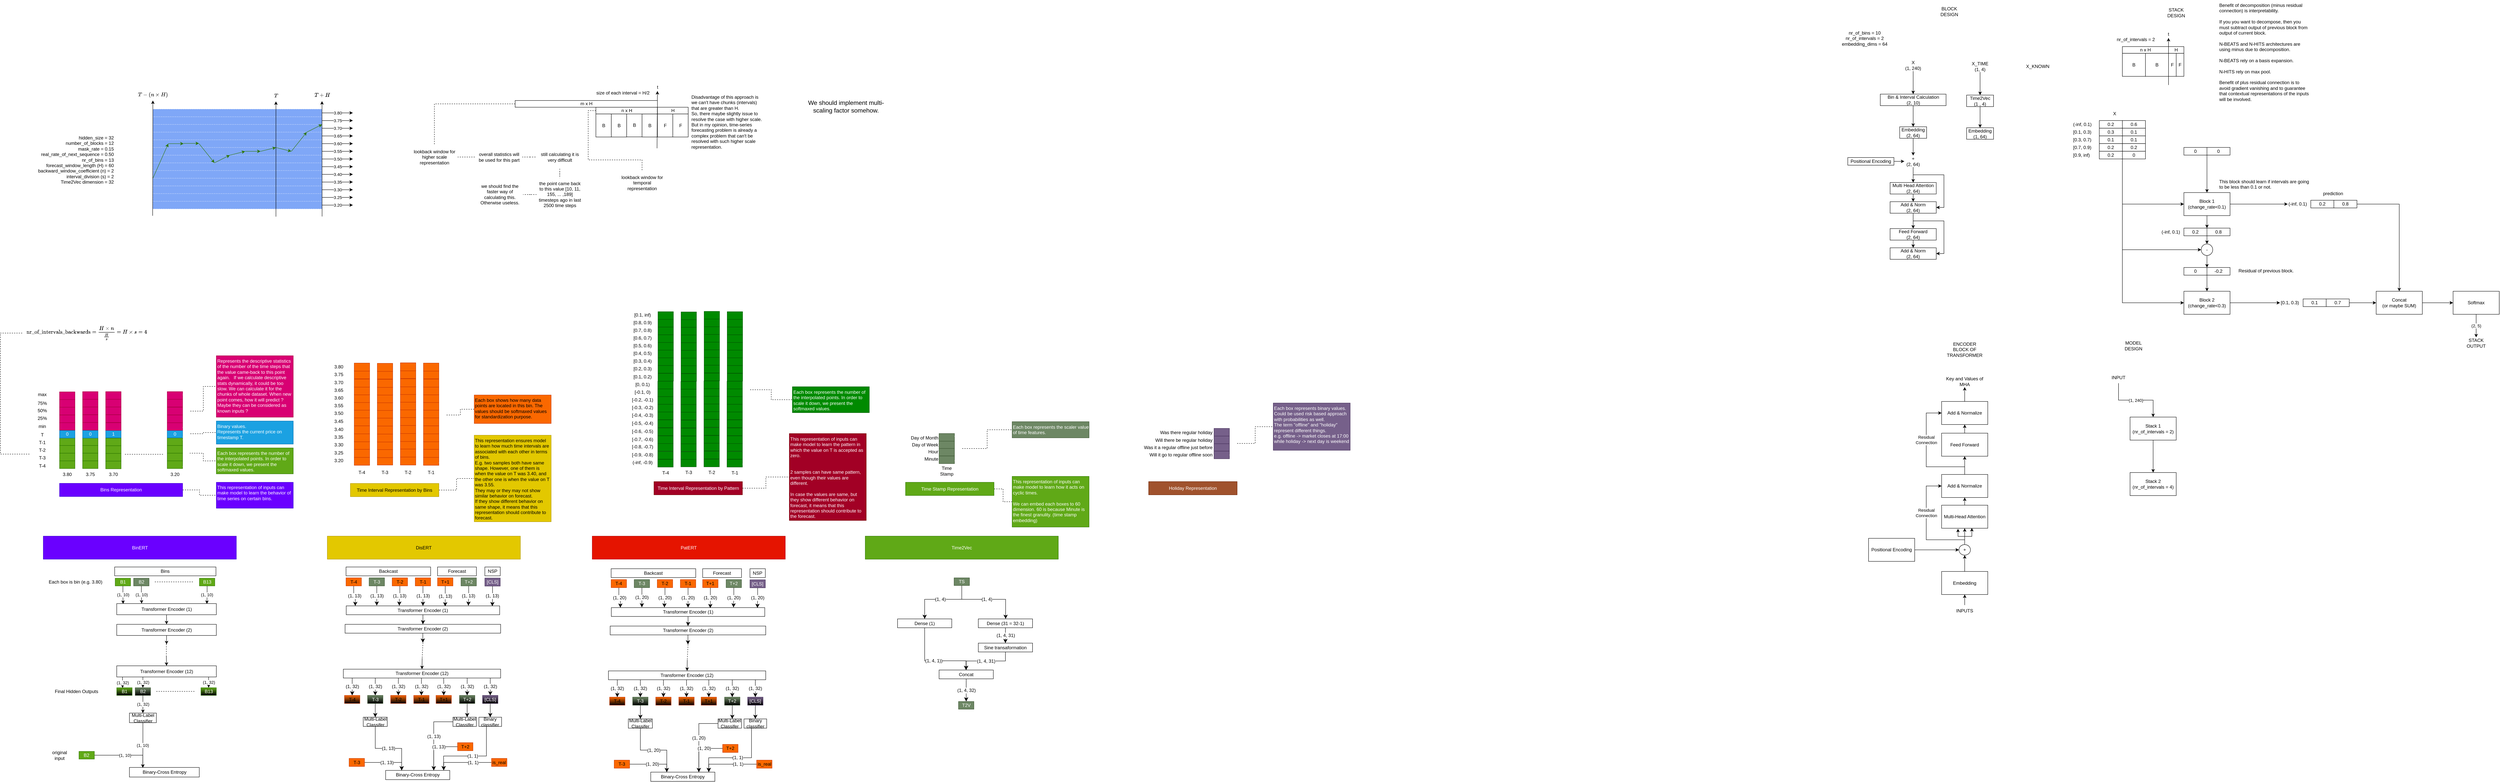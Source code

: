 <mxfile version="20.8.16" type="device" pages="10"><diagram id="W2gZ8Xs3_lSdWg2Mp8md" name="proposed_model"><mxGraphModel dx="935" dy="549" grid="0" gridSize="10" guides="1" tooltips="1" connect="1" arrows="1" fold="1" page="1" pageScale="1" pageWidth="4681" pageHeight="3300" math="1" shadow="0"><root><mxCell id="0"/><mxCell id="1" parent="0"/><mxCell id="khtFpB3pFgNk0HwT1Ko_-74" value="3.20" style="edgeStyle=orthogonalEdgeStyle;rounded=0;orthogonalLoop=1;jettySize=auto;html=1;" parent="1" source="khtFpB3pFgNk0HwT1Ko_-40" edge="1"><mxGeometry relative="1" as="geometry"><mxPoint x="1008.57" y="571.93" as="targetPoint"/></mxGeometry></mxCell><mxCell id="khtFpB3pFgNk0HwT1Ko_-40" value="" style="whiteSpace=wrap;html=1;glass=0;opacity=50;fillColor=#0050ef;fontColor=#ffffff;strokeColor=#FFFFFF;fillStyle=solid;dashed=1;" parent="1" vertex="1"><mxGeometry x="488.57" y="561.93" width="440" height="20" as="geometry"/></mxCell><mxCell id="khtFpB3pFgNk0HwT1Ko_-73" value="3.25" style="edgeStyle=orthogonalEdgeStyle;rounded=0;orthogonalLoop=1;jettySize=auto;html=1;" parent="1" source="khtFpB3pFgNk0HwT1Ko_-47" edge="1"><mxGeometry relative="1" as="geometry"><mxPoint x="1008.57" y="551.93" as="targetPoint"/></mxGeometry></mxCell><mxCell id="khtFpB3pFgNk0HwT1Ko_-47" value="" style="whiteSpace=wrap;html=1;glass=0;opacity=50;fillColor=#0050ef;fontColor=#ffffff;strokeColor=#FFFFFF;fillStyle=solid;dashed=1;" parent="1" vertex="1"><mxGeometry x="488.57" y="541.93" width="440" height="20" as="geometry"/></mxCell><mxCell id="khtFpB3pFgNk0HwT1Ko_-72" value="3.30" style="edgeStyle=orthogonalEdgeStyle;rounded=0;orthogonalLoop=1;jettySize=auto;html=1;" parent="1" source="khtFpB3pFgNk0HwT1Ko_-48" edge="1"><mxGeometry relative="1" as="geometry"><mxPoint x="1008.57" y="531.93" as="targetPoint"/></mxGeometry></mxCell><mxCell id="khtFpB3pFgNk0HwT1Ko_-48" value="" style="whiteSpace=wrap;html=1;glass=0;opacity=50;fillColor=#0050ef;fontColor=#ffffff;strokeColor=#FFFFFF;fillStyle=solid;dashed=1;" parent="1" vertex="1"><mxGeometry x="488.57" y="521.93" width="440" height="20" as="geometry"/></mxCell><mxCell id="khtFpB3pFgNk0HwT1Ko_-71" value="3.35" style="edgeStyle=orthogonalEdgeStyle;rounded=0;orthogonalLoop=1;jettySize=auto;html=1;" parent="1" source="khtFpB3pFgNk0HwT1Ko_-49" edge="1"><mxGeometry relative="1" as="geometry"><mxPoint x="1008.57" y="511.93" as="targetPoint"/></mxGeometry></mxCell><mxCell id="khtFpB3pFgNk0HwT1Ko_-49" value="" style="whiteSpace=wrap;html=1;glass=0;opacity=50;fillColor=#0050ef;fontColor=#ffffff;strokeColor=#FFFFFF;fillStyle=solid;dashed=1;" parent="1" vertex="1"><mxGeometry x="488.57" y="501.93" width="440" height="20" as="geometry"/></mxCell><mxCell id="khtFpB3pFgNk0HwT1Ko_-70" value="3.40" style="edgeStyle=orthogonalEdgeStyle;rounded=0;orthogonalLoop=1;jettySize=auto;html=1;" parent="1" source="khtFpB3pFgNk0HwT1Ko_-50" edge="1"><mxGeometry relative="1" as="geometry"><mxPoint x="1008.57" y="491.93" as="targetPoint"/></mxGeometry></mxCell><mxCell id="khtFpB3pFgNk0HwT1Ko_-50" value="" style="whiteSpace=wrap;html=1;glass=0;opacity=50;fillColor=#0050ef;fontColor=#ffffff;strokeColor=#FFFFFF;fillStyle=solid;dashed=1;" parent="1" vertex="1"><mxGeometry x="488.57" y="481.93" width="440" height="20" as="geometry"/></mxCell><mxCell id="khtFpB3pFgNk0HwT1Ko_-69" value="3.45" style="edgeStyle=orthogonalEdgeStyle;rounded=0;orthogonalLoop=1;jettySize=auto;html=1;" parent="1" source="khtFpB3pFgNk0HwT1Ko_-51" edge="1"><mxGeometry relative="1" as="geometry"><mxPoint x="1008.57" y="471.93" as="targetPoint"/></mxGeometry></mxCell><mxCell id="khtFpB3pFgNk0HwT1Ko_-51" value="" style="whiteSpace=wrap;html=1;glass=0;opacity=50;fillColor=#0050ef;fontColor=#ffffff;strokeColor=#FFFFFF;fillStyle=solid;dashed=1;" parent="1" vertex="1"><mxGeometry x="488.57" y="461.93" width="440" height="20" as="geometry"/></mxCell><mxCell id="khtFpB3pFgNk0HwT1Ko_-68" value="3.50" style="edgeStyle=orthogonalEdgeStyle;rounded=0;orthogonalLoop=1;jettySize=auto;html=1;" parent="1" source="khtFpB3pFgNk0HwT1Ko_-52" edge="1"><mxGeometry relative="1" as="geometry"><mxPoint x="1008.57" y="451.93" as="targetPoint"/></mxGeometry></mxCell><mxCell id="khtFpB3pFgNk0HwT1Ko_-52" value="" style="whiteSpace=wrap;html=1;glass=0;opacity=50;fillColor=#0050ef;fontColor=#ffffff;strokeColor=#FFFFFF;fillStyle=solid;dashed=1;" parent="1" vertex="1"><mxGeometry x="488.57" y="441.93" width="440" height="20" as="geometry"/></mxCell><mxCell id="khtFpB3pFgNk0HwT1Ko_-67" value="3.55" style="edgeStyle=orthogonalEdgeStyle;rounded=0;orthogonalLoop=1;jettySize=auto;html=1;" parent="1" source="khtFpB3pFgNk0HwT1Ko_-53" edge="1"><mxGeometry relative="1" as="geometry"><mxPoint x="1008.57" y="431.93" as="targetPoint"/></mxGeometry></mxCell><mxCell id="khtFpB3pFgNk0HwT1Ko_-53" value="" style="whiteSpace=wrap;html=1;glass=0;opacity=50;fillColor=#0050ef;fontColor=#ffffff;strokeColor=#FFFFFF;fillStyle=solid;dashed=1;" parent="1" vertex="1"><mxGeometry x="488.57" y="421.93" width="440" height="20" as="geometry"/></mxCell><mxCell id="khtFpB3pFgNk0HwT1Ko_-66" value="3.60" style="edgeStyle=orthogonalEdgeStyle;rounded=0;orthogonalLoop=1;jettySize=auto;html=1;" parent="1" source="khtFpB3pFgNk0HwT1Ko_-55" edge="1"><mxGeometry relative="1" as="geometry"><mxPoint x="1008.57" y="411.93" as="targetPoint"/></mxGeometry></mxCell><mxCell id="khtFpB3pFgNk0HwT1Ko_-55" value="" style="whiteSpace=wrap;html=1;glass=0;opacity=50;fillColor=#0050ef;fontColor=#ffffff;strokeColor=#FFFFFF;fillStyle=solid;dashed=1;" parent="1" vertex="1"><mxGeometry x="488.57" y="401.93" width="440" height="20" as="geometry"/></mxCell><mxCell id="khtFpB3pFgNk0HwT1Ko_-65" value="3.65" style="edgeStyle=orthogonalEdgeStyle;rounded=0;orthogonalLoop=1;jettySize=auto;html=1;" parent="1" source="khtFpB3pFgNk0HwT1Ko_-56" edge="1"><mxGeometry relative="1" as="geometry"><mxPoint x="1008.57" y="391.93" as="targetPoint"/></mxGeometry></mxCell><mxCell id="khtFpB3pFgNk0HwT1Ko_-56" value="" style="whiteSpace=wrap;html=1;glass=0;opacity=50;fillColor=#0050ef;fontColor=#ffffff;strokeColor=#FFFFFF;fillStyle=solid;dashed=1;" parent="1" vertex="1"><mxGeometry x="488.57" y="381.93" width="440" height="20" as="geometry"/></mxCell><mxCell id="khtFpB3pFgNk0HwT1Ko_-64" value="3.70" style="edgeStyle=orthogonalEdgeStyle;rounded=0;orthogonalLoop=1;jettySize=auto;html=1;" parent="1" source="khtFpB3pFgNk0HwT1Ko_-57" edge="1"><mxGeometry relative="1" as="geometry"><mxPoint x="1008.57" y="371.93" as="targetPoint"/></mxGeometry></mxCell><mxCell id="khtFpB3pFgNk0HwT1Ko_-57" value="" style="whiteSpace=wrap;html=1;glass=0;opacity=50;fillColor=#0050ef;fontColor=#ffffff;strokeColor=#FFFFFF;fillStyle=solid;dashed=1;" parent="1" vertex="1"><mxGeometry x="488.57" y="361.93" width="440" height="20" as="geometry"/></mxCell><mxCell id="khtFpB3pFgNk0HwT1Ko_-63" value="3.75" style="edgeStyle=orthogonalEdgeStyle;rounded=0;orthogonalLoop=1;jettySize=auto;html=1;" parent="1" source="khtFpB3pFgNk0HwT1Ko_-58" edge="1"><mxGeometry relative="1" as="geometry"><mxPoint x="1008.57" y="351.93" as="targetPoint"/></mxGeometry></mxCell><mxCell id="khtFpB3pFgNk0HwT1Ko_-58" value="" style="whiteSpace=wrap;html=1;glass=0;opacity=50;fillColor=#0050ef;fontColor=#ffffff;strokeColor=#FFFFFF;fillStyle=solid;dashed=1;" parent="1" vertex="1"><mxGeometry x="488.57" y="341.93" width="440" height="20" as="geometry"/></mxCell><mxCell id="khtFpB3pFgNk0HwT1Ko_-62" value="3.80" style="edgeStyle=orthogonalEdgeStyle;rounded=0;orthogonalLoop=1;jettySize=auto;html=1;" parent="1" source="khtFpB3pFgNk0HwT1Ko_-59" edge="1"><mxGeometry relative="1" as="geometry"><mxPoint x="1008.57" y="331.93" as="targetPoint"/></mxGeometry></mxCell><mxCell id="khtFpB3pFgNk0HwT1Ko_-59" value="" style="whiteSpace=wrap;html=1;glass=0;opacity=50;fillColor=#0050ef;fontColor=#ffffff;strokeColor=#FFFFFF;fillStyle=solid;dashed=1;" parent="1" vertex="1"><mxGeometry x="488.57" y="321.93" width="440" height="20" as="geometry"/></mxCell><mxCell id="tLd0p8k3lS_kCiU_tQnn-60" style="edgeStyle=orthogonalEdgeStyle;rounded=0;orthogonalLoop=1;jettySize=auto;html=1;" parent="1" source="tLd0p8k3lS_kCiU_tQnn-1" target="tLd0p8k3lS_kCiU_tQnn-16" edge="1"><mxGeometry relative="1" as="geometry"/></mxCell><mxCell id="tLd0p8k3lS_kCiU_tQnn-1" value="X&lt;br&gt;(1, 240)" style="text;strokeColor=none;align=center;fillColor=none;html=1;verticalAlign=middle;whiteSpace=wrap;rounded=0;" parent="1" vertex="1"><mxGeometry x="5036" y="193" width="60" height="30" as="geometry"/></mxCell><mxCell id="tLd0p8k3lS_kCiU_tQnn-61" style="edgeStyle=orthogonalEdgeStyle;rounded=0;orthogonalLoop=1;jettySize=auto;html=1;entryX=0.5;entryY=0;entryDx=0;entryDy=0;" parent="1" source="tLd0p8k3lS_kCiU_tQnn-6" target="tLd0p8k3lS_kCiU_tQnn-32" edge="1"><mxGeometry relative="1" as="geometry"/></mxCell><mxCell id="tLd0p8k3lS_kCiU_tQnn-6" value="X_TIME&lt;br&gt;(1, 4)" style="text;strokeColor=none;align=center;fillColor=none;html=1;verticalAlign=middle;whiteSpace=wrap;rounded=0;" parent="1" vertex="1"><mxGeometry x="5210" y="195.5" width="60" height="30" as="geometry"/></mxCell><mxCell id="tLd0p8k3lS_kCiU_tQnn-7" value="X_KNOWN" style="text;strokeColor=none;align=center;fillColor=none;html=1;verticalAlign=middle;whiteSpace=wrap;rounded=0;" parent="1" vertex="1"><mxGeometry x="5360" y="195.5" width="60" height="30" as="geometry"/></mxCell><mxCell id="tLd0p8k3lS_kCiU_tQnn-39" style="edgeStyle=orthogonalEdgeStyle;rounded=0;orthogonalLoop=1;jettySize=auto;html=1;" parent="1" source="tLd0p8k3lS_kCiU_tQnn-16" target="tLd0p8k3lS_kCiU_tQnn-38" edge="1"><mxGeometry relative="1" as="geometry"><mxPoint x="5066" y="343" as="sourcePoint"/></mxGeometry></mxCell><mxCell id="tLd0p8k3lS_kCiU_tQnn-12" value="nr_of_bins = 10&lt;br&gt;nr_of_intervals = 2&lt;br&gt;embedding_dims = 64" style="text;strokeColor=none;align=center;fillColor=none;html=1;verticalAlign=middle;whiteSpace=wrap;rounded=0;" parent="1" vertex="1"><mxGeometry x="4870" y="123" width="140" height="30" as="geometry"/></mxCell><mxCell id="tLd0p8k3lS_kCiU_tQnn-16" value="Bin &amp;amp; Interval Calculation&lt;br&gt;(2, 10)" style="whiteSpace=wrap;html=1;" parent="1" vertex="1"><mxGeometry x="4980.5" y="283" width="171" height="30" as="geometry"/></mxCell><mxCell id="tLd0p8k3lS_kCiU_tQnn-43" style="edgeStyle=orthogonalEdgeStyle;rounded=0;orthogonalLoop=1;jettySize=auto;html=1;" parent="1" source="tLd0p8k3lS_kCiU_tQnn-20" target="tLd0p8k3lS_kCiU_tQnn-25" edge="1"><mxGeometry relative="1" as="geometry"/></mxCell><mxCell id="tLd0p8k3lS_kCiU_tQnn-20" value="Positional Encoding" style="whiteSpace=wrap;html=1;" parent="1" vertex="1"><mxGeometry x="4896" y="448" width="120" height="20" as="geometry"/></mxCell><mxCell id="tLd0p8k3lS_kCiU_tQnn-25" value="+&lt;br&gt;(2, 64)" style="text;strokeColor=none;align=center;fillColor=none;html=1;verticalAlign=middle;whiteSpace=wrap;rounded=0;" parent="1" vertex="1"><mxGeometry x="5043" y="443" width="46" height="30" as="geometry"/></mxCell><mxCell id="tLd0p8k3lS_kCiU_tQnn-47" style="edgeStyle=orthogonalEdgeStyle;rounded=0;orthogonalLoop=1;jettySize=auto;html=1;exitX=0.5;exitY=1;exitDx=0;exitDy=0;" parent="1" source="tLd0p8k3lS_kCiU_tQnn-25" target="tLd0p8k3lS_kCiU_tQnn-50" edge="1"><mxGeometry relative="1" as="geometry"><mxPoint x="5066" y="483.0" as="sourcePoint"/><mxPoint x="5146" y="533" as="targetPoint"/></mxGeometry></mxCell><mxCell id="tLd0p8k3lS_kCiU_tQnn-53" style="edgeStyle=orthogonalEdgeStyle;rounded=0;orthogonalLoop=1;jettySize=auto;html=1;entryX=1;entryY=0.5;entryDx=0;entryDy=0;exitX=0.5;exitY=1;exitDx=0;exitDy=0;" parent="1" source="tLd0p8k3lS_kCiU_tQnn-25" target="tLd0p8k3lS_kCiU_tQnn-52" edge="1"><mxGeometry relative="1" as="geometry"><mxPoint x="5066" y="483.0" as="sourcePoint"/><Array as="points"><mxPoint x="5066" y="493.0"/><mxPoint x="5146" y="493.0"/><mxPoint x="5146" y="578"/></Array></mxGeometry></mxCell><mxCell id="tLd0p8k3lS_kCiU_tQnn-30" value="Embedding&lt;br&gt;(1, 64)" style="whiteSpace=wrap;html=1;" parent="1" vertex="1"><mxGeometry x="5205" y="370.5" width="70" height="30" as="geometry"/></mxCell><mxCell id="tLd0p8k3lS_kCiU_tQnn-32" value="Time2Vec&lt;br&gt;(1 , 4)" style="whiteSpace=wrap;html=1;" parent="1" vertex="1"><mxGeometry x="5205" y="285.5" width="70" height="30" as="geometry"/></mxCell><mxCell id="tLd0p8k3lS_kCiU_tQnn-35" style="edgeStyle=orthogonalEdgeStyle;rounded=0;orthogonalLoop=1;jettySize=auto;html=1;exitX=0.5;exitY=1;exitDx=0;exitDy=0;" parent="1" source="tLd0p8k3lS_kCiU_tQnn-32" target="tLd0p8k3lS_kCiU_tQnn-30" edge="1"><mxGeometry relative="1" as="geometry"><mxPoint x="5240" y="345.5" as="sourcePoint"/></mxGeometry></mxCell><mxCell id="tLd0p8k3lS_kCiU_tQnn-38" value="Embedding&lt;br&gt;(2, 64)" style="whiteSpace=wrap;html=1;" parent="1" vertex="1"><mxGeometry x="5031" y="368" width="70" height="30" as="geometry"/></mxCell><mxCell id="tLd0p8k3lS_kCiU_tQnn-42" style="edgeStyle=orthogonalEdgeStyle;rounded=0;orthogonalLoop=1;jettySize=auto;html=1;exitX=0.5;exitY=1;exitDx=0;exitDy=0;" parent="1" source="tLd0p8k3lS_kCiU_tQnn-38" target="tLd0p8k3lS_kCiU_tQnn-25" edge="1"><mxGeometry relative="1" as="geometry"><mxPoint x="5066" y="428" as="sourcePoint"/></mxGeometry></mxCell><mxCell id="tLd0p8k3lS_kCiU_tQnn-54" style="edgeStyle=orthogonalEdgeStyle;rounded=0;orthogonalLoop=1;jettySize=auto;html=1;entryX=0.5;entryY=0;entryDx=0;entryDy=0;" parent="1" source="tLd0p8k3lS_kCiU_tQnn-50" target="tLd0p8k3lS_kCiU_tQnn-52" edge="1"><mxGeometry relative="1" as="geometry"/></mxCell><mxCell id="tLd0p8k3lS_kCiU_tQnn-50" value="Multi Head Attention&lt;br&gt;(2, 64)" style="whiteSpace=wrap;html=1;" parent="1" vertex="1"><mxGeometry x="5006" y="513" width="120" height="30" as="geometry"/></mxCell><mxCell id="tLd0p8k3lS_kCiU_tQnn-56" style="edgeStyle=orthogonalEdgeStyle;rounded=0;orthogonalLoop=1;jettySize=auto;html=1;" parent="1" source="tLd0p8k3lS_kCiU_tQnn-52" target="tLd0p8k3lS_kCiU_tQnn-55" edge="1"><mxGeometry relative="1" as="geometry"/></mxCell><mxCell id="tLd0p8k3lS_kCiU_tQnn-59" style="edgeStyle=orthogonalEdgeStyle;rounded=0;orthogonalLoop=1;jettySize=auto;html=1;entryX=1;entryY=0.5;entryDx=0;entryDy=0;" parent="1" source="tLd0p8k3lS_kCiU_tQnn-52" target="tLd0p8k3lS_kCiU_tQnn-57" edge="1"><mxGeometry relative="1" as="geometry"><Array as="points"><mxPoint x="5066" y="613"/><mxPoint x="5146" y="613"/><mxPoint x="5146" y="698"/></Array></mxGeometry></mxCell><mxCell id="tLd0p8k3lS_kCiU_tQnn-52" value="Add &amp;amp; Norm&lt;br&gt;(2, 64)" style="whiteSpace=wrap;html=1;" parent="1" vertex="1"><mxGeometry x="5006" y="563" width="120" height="30" as="geometry"/></mxCell><mxCell id="tLd0p8k3lS_kCiU_tQnn-58" style="edgeStyle=orthogonalEdgeStyle;rounded=0;orthogonalLoop=1;jettySize=auto;html=1;" parent="1" source="tLd0p8k3lS_kCiU_tQnn-55" target="tLd0p8k3lS_kCiU_tQnn-57" edge="1"><mxGeometry relative="1" as="geometry"/></mxCell><mxCell id="tLd0p8k3lS_kCiU_tQnn-55" value="Feed Forward&lt;br&gt;(2, 64)" style="whiteSpace=wrap;html=1;" parent="1" vertex="1"><mxGeometry x="5006" y="633" width="120" height="30" as="geometry"/></mxCell><mxCell id="tLd0p8k3lS_kCiU_tQnn-57" value="Add &amp;amp; Norm&lt;br&gt;(2, 64)" style="whiteSpace=wrap;html=1;" parent="1" vertex="1"><mxGeometry x="5006" y="683" width="120" height="30" as="geometry"/></mxCell><mxCell id="tLd0p8k3lS_kCiU_tQnn-62" value="BLOCK DESIGN" style="text;strokeColor=none;align=center;fillColor=none;html=1;verticalAlign=middle;whiteSpace=wrap;rounded=0;" parent="1" vertex="1"><mxGeometry x="5130" y="53" width="60" height="30" as="geometry"/></mxCell><mxCell id="dAsKRCU_PMCU9S1AUdus-1" value="STACK DESIGN" style="text;strokeColor=none;align=center;fillColor=none;html=1;verticalAlign=middle;whiteSpace=wrap;rounded=0;" parent="1" vertex="1"><mxGeometry x="5720" y="56.13" width="60" height="30" as="geometry"/></mxCell><mxCell id="dAsKRCU_PMCU9S1AUdus-90" style="edgeStyle=orthogonalEdgeStyle;rounded=0;orthogonalLoop=1;jettySize=auto;html=1;entryX=0;entryY=0;entryDx=0;entryDy=0;" parent="1" source="dAsKRCU_PMCU9S1AUdus-4" target="tHl3F3_g1Q1uBLe-1p1G-18" edge="1"><mxGeometry relative="1" as="geometry"><mxPoint x="5830" y="621.75" as="targetPoint"/></mxGeometry></mxCell><mxCell id="dDi8Xv5WAsVG5saksRtv-9" style="edgeStyle=orthogonalEdgeStyle;rounded=0;orthogonalLoop=1;jettySize=auto;html=1;entryX=0;entryY=0.5;entryDx=0;entryDy=0;" parent="1" source="dAsKRCU_PMCU9S1AUdus-4" target="dDi8Xv5WAsVG5saksRtv-8" edge="1"><mxGeometry relative="1" as="geometry"/></mxCell><mxCell id="dAsKRCU_PMCU9S1AUdus-4" value="Block 1&lt;br&gt;(change_rate&amp;lt;0.1)" style="whiteSpace=wrap;html=1;" parent="1" vertex="1"><mxGeometry x="5770" y="539.25" width="120" height="60" as="geometry"/></mxCell><mxCell id="dDi8Xv5WAsVG5saksRtv-17" style="edgeStyle=orthogonalEdgeStyle;rounded=0;orthogonalLoop=1;jettySize=auto;html=1;entryX=0;entryY=0.5;entryDx=0;entryDy=0;" parent="1" source="dAsKRCU_PMCU9S1AUdus-7" target="dDi8Xv5WAsVG5saksRtv-16" edge="1"><mxGeometry relative="1" as="geometry"/></mxCell><mxCell id="dAsKRCU_PMCU9S1AUdus-7" value="Block 2&lt;br&gt;(change_rate&amp;lt;0.3)" style="whiteSpace=wrap;html=1;" parent="1" vertex="1"><mxGeometry x="5770" y="796.13" width="120" height="60" as="geometry"/></mxCell><mxCell id="dAsKRCU_PMCU9S1AUdus-8" value="nr_of_intervals = 2" style="text;strokeColor=none;align=center;fillColor=none;html=1;verticalAlign=middle;whiteSpace=wrap;rounded=0;" parent="1" vertex="1"><mxGeometry x="5580" y="126.13" width="130" height="30" as="geometry"/></mxCell><mxCell id="dAsKRCU_PMCU9S1AUdus-19" value="B" style="whiteSpace=wrap;html=1;" parent="1" vertex="1"><mxGeometry x="5610" y="176.75" width="60" height="60" as="geometry"/></mxCell><mxCell id="dAsKRCU_PMCU9S1AUdus-20" value="B" style="whiteSpace=wrap;html=1;" parent="1" vertex="1"><mxGeometry x="5670" y="176.75" width="60" height="60" as="geometry"/></mxCell><mxCell id="dAsKRCU_PMCU9S1AUdus-23" value="F" style="whiteSpace=wrap;html=1;" parent="1" vertex="1"><mxGeometry x="5730" y="176.75" width="20" height="60" as="geometry"/></mxCell><mxCell id="dAsKRCU_PMCU9S1AUdus-28" value="F" style="whiteSpace=wrap;html=1;" parent="1" vertex="1"><mxGeometry x="5750" y="176.75" width="20" height="60" as="geometry"/></mxCell><mxCell id="dAsKRCU_PMCU9S1AUdus-33" value="H" style="whiteSpace=wrap;html=1;" parent="1" vertex="1"><mxGeometry x="5730" y="159.25" width="40" height="17.5" as="geometry"/></mxCell><mxCell id="dAsKRCU_PMCU9S1AUdus-34" value="n x H" style="whiteSpace=wrap;html=1;" parent="1" vertex="1"><mxGeometry x="5610" y="159.25" width="120" height="17.5" as="geometry"/></mxCell><mxCell id="dAsKRCU_PMCU9S1AUdus-35" value="" style="edgeStyle=none;orthogonalLoop=1;jettySize=auto;html=1;rounded=0;entryX=0.5;entryY=1;entryDx=0;entryDy=0;" parent="1" target="dAsKRCU_PMCU9S1AUdus-36" edge="1"><mxGeometry width="80" relative="1" as="geometry"><mxPoint x="5730" y="259.25" as="sourcePoint"/><mxPoint x="5730" y="139.25" as="targetPoint"/><Array as="points"/></mxGeometry></mxCell><mxCell id="dAsKRCU_PMCU9S1AUdus-36" value="t" style="text;strokeColor=none;align=center;fillColor=none;html=1;verticalAlign=middle;whiteSpace=wrap;rounded=0;" parent="1" vertex="1"><mxGeometry x="5710" y="116.75" width="40" height="20" as="geometry"/></mxCell><mxCell id="dAsKRCU_PMCU9S1AUdus-50" value="" style="edgeStyle=orthogonalEdgeStyle;rounded=0;orthogonalLoop=1;jettySize=auto;html=1;exitX=1;exitY=1;exitDx=0;exitDy=0;entryX=0;entryY=0.5;entryDx=0;entryDy=0;" parent="1" source="dAsKRCU_PMCU9S1AUdus-49" target="dAsKRCU_PMCU9S1AUdus-4" edge="1"><mxGeometry x="0.188" relative="1" as="geometry"><Array as="points"><mxPoint x="5610" y="569.75"/></Array><mxPoint as="offset"/></mxGeometry></mxCell><mxCell id="dAsKRCU_PMCU9S1AUdus-51" value="X" style="text;strokeColor=none;align=center;fillColor=none;html=1;verticalAlign=middle;whiteSpace=wrap;rounded=0;" parent="1" vertex="1"><mxGeometry x="5560" y="318.63" width="60" height="30" as="geometry"/></mxCell><mxCell id="dAsKRCU_PMCU9S1AUdus-114" style="edgeStyle=orthogonalEdgeStyle;rounded=0;orthogonalLoop=1;jettySize=auto;html=1;entryX=1;entryY=0;entryDx=0;entryDy=0;" parent="1" source="dAsKRCU_PMCU9S1AUdus-91" target="dAsKRCU_PMCU9S1AUdus-99" edge="1"><mxGeometry relative="1" as="geometry"/></mxCell><mxCell id="dAsKRCU_PMCU9S1AUdus-91" value="-" style="ellipse;whiteSpace=wrap;html=1;" parent="1" vertex="1"><mxGeometry x="5815" y="673" width="30" height="30" as="geometry"/></mxCell><mxCell id="dAsKRCU_PMCU9S1AUdus-94" value="" style="group" parent="1" vertex="1" connectable="0"><mxGeometry x="5480" y="346.75" width="190" height="110" as="geometry"/></mxCell><mxCell id="dAsKRCU_PMCU9S1AUdus-57" value="(-inf, 0.1)" style="text;strokeColor=none;align=left;fillColor=none;html=1;verticalAlign=middle;whiteSpace=wrap;rounded=0;" parent="dAsKRCU_PMCU9S1AUdus-94" vertex="1"><mxGeometry width="60" height="30" as="geometry"/></mxCell><mxCell id="dAsKRCU_PMCU9S1AUdus-58" value="[0.1, 0.3)" style="text;strokeColor=none;align=left;fillColor=none;html=1;verticalAlign=middle;whiteSpace=wrap;rounded=0;" parent="dAsKRCU_PMCU9S1AUdus-94" vertex="1"><mxGeometry y="20" width="60" height="30" as="geometry"/></mxCell><mxCell id="dAsKRCU_PMCU9S1AUdus-60" value="[0.3, 0.7)" style="text;strokeColor=none;align=left;fillColor=none;html=1;verticalAlign=middle;whiteSpace=wrap;rounded=0;" parent="dAsKRCU_PMCU9S1AUdus-94" vertex="1"><mxGeometry y="40" width="60" height="30" as="geometry"/></mxCell><mxCell id="dAsKRCU_PMCU9S1AUdus-61" value="[0.7, 0.9)" style="text;strokeColor=none;align=left;fillColor=none;html=1;verticalAlign=middle;whiteSpace=wrap;rounded=0;" parent="dAsKRCU_PMCU9S1AUdus-94" vertex="1"><mxGeometry y="60" width="60" height="30" as="geometry"/></mxCell><mxCell id="dAsKRCU_PMCU9S1AUdus-62" value="[0.9, inf)" style="text;strokeColor=none;align=left;fillColor=none;html=1;verticalAlign=middle;whiteSpace=wrap;rounded=0;" parent="dAsKRCU_PMCU9S1AUdus-94" vertex="1"><mxGeometry y="80" width="60" height="30" as="geometry"/></mxCell><mxCell id="dAsKRCU_PMCU9S1AUdus-38" value="0.2" style="whiteSpace=wrap;html=1;container=0;" parent="dAsKRCU_PMCU9S1AUdus-94" vertex="1"><mxGeometry x="70" y="5" width="60" height="20" as="geometry"/></mxCell><mxCell id="dAsKRCU_PMCU9S1AUdus-42" value="0.3" style="whiteSpace=wrap;html=1;container=0;" parent="dAsKRCU_PMCU9S1AUdus-94" vertex="1"><mxGeometry x="70" y="25" width="60" height="20" as="geometry"/></mxCell><mxCell id="dAsKRCU_PMCU9S1AUdus-43" value="0.1" style="whiteSpace=wrap;html=1;container=0;" parent="dAsKRCU_PMCU9S1AUdus-94" vertex="1"><mxGeometry x="70" y="45" width="60" height="20" as="geometry"/></mxCell><mxCell id="dAsKRCU_PMCU9S1AUdus-44" value="0.2" style="whiteSpace=wrap;html=1;container=0;" parent="dAsKRCU_PMCU9S1AUdus-94" vertex="1"><mxGeometry x="70" y="65" width="60" height="20" as="geometry"/></mxCell><mxCell id="dAsKRCU_PMCU9S1AUdus-49" value="0.2" style="whiteSpace=wrap;html=1;container=0;" parent="dAsKRCU_PMCU9S1AUdus-94" vertex="1"><mxGeometry x="70" y="85" width="60" height="20" as="geometry"/></mxCell><mxCell id="dAsKRCU_PMCU9S1AUdus-52" value="0.6" style="whiteSpace=wrap;html=1;container=0;" parent="dAsKRCU_PMCU9S1AUdus-94" vertex="1"><mxGeometry x="130" y="5" width="60" height="20" as="geometry"/></mxCell><mxCell id="dAsKRCU_PMCU9S1AUdus-53" value="0.1" style="whiteSpace=wrap;html=1;container=0;" parent="dAsKRCU_PMCU9S1AUdus-94" vertex="1"><mxGeometry x="130" y="25" width="60" height="20" as="geometry"/></mxCell><mxCell id="dAsKRCU_PMCU9S1AUdus-54" value="0.1" style="whiteSpace=wrap;html=1;container=0;" parent="dAsKRCU_PMCU9S1AUdus-94" vertex="1"><mxGeometry x="130" y="45" width="60" height="20" as="geometry"/></mxCell><mxCell id="dAsKRCU_PMCU9S1AUdus-55" value="0.2" style="whiteSpace=wrap;html=1;container=0;" parent="dAsKRCU_PMCU9S1AUdus-94" vertex="1"><mxGeometry x="130" y="65" width="60" height="20" as="geometry"/></mxCell><mxCell id="dAsKRCU_PMCU9S1AUdus-56" value="0" style="whiteSpace=wrap;html=1;container=0;" parent="dAsKRCU_PMCU9S1AUdus-94" vertex="1"><mxGeometry x="130" y="85" width="60" height="20" as="geometry"/></mxCell><mxCell id="dAsKRCU_PMCU9S1AUdus-95" value="" style="edgeStyle=orthogonalEdgeStyle;rounded=0;orthogonalLoop=1;jettySize=auto;html=1;entryX=0;entryY=0.5;entryDx=0;entryDy=0;exitX=1;exitY=1;exitDx=0;exitDy=0;" parent="1" source="dAsKRCU_PMCU9S1AUdus-49" target="dAsKRCU_PMCU9S1AUdus-91" edge="1"><mxGeometry relative="1" as="geometry"><Array as="points"><mxPoint x="5610" y="687.75"/></Array></mxGeometry></mxCell><mxCell id="dAsKRCU_PMCU9S1AUdus-97" style="edgeStyle=orthogonalEdgeStyle;rounded=0;orthogonalLoop=1;jettySize=auto;html=1;exitX=1;exitY=1;exitDx=0;exitDy=0;entryX=0.5;entryY=0;entryDx=0;entryDy=0;" parent="1" source="tHl3F3_g1Q1uBLe-1p1G-17" target="dAsKRCU_PMCU9S1AUdus-91" edge="1"><mxGeometry relative="1" as="geometry"><mxPoint x="5830" y="721.75" as="sourcePoint"/></mxGeometry></mxCell><mxCell id="dAsKRCU_PMCU9S1AUdus-118" value="" style="edgeStyle=orthogonalEdgeStyle;rounded=0;orthogonalLoop=1;jettySize=auto;html=1;" parent="1" source="dAsKRCU_PMCU9S1AUdus-116" target="dAsKRCU_PMCU9S1AUdus-117" edge="1"><mxGeometry relative="1" as="geometry"/></mxCell><mxCell id="dAsKRCU_PMCU9S1AUdus-116" value="INPUTS" style="text;strokeColor=none;align=center;fillColor=none;html=1;verticalAlign=middle;whiteSpace=wrap;rounded=0;" parent="1" vertex="1"><mxGeometry x="5170" y="1613" width="60" height="30" as="geometry"/></mxCell><mxCell id="dAsKRCU_PMCU9S1AUdus-120" value="" style="edgeStyle=orthogonalEdgeStyle;rounded=0;orthogonalLoop=1;jettySize=auto;html=1;" parent="1" source="dAsKRCU_PMCU9S1AUdus-117" target="dAsKRCU_PMCU9S1AUdus-119" edge="1"><mxGeometry relative="1" as="geometry"/></mxCell><mxCell id="dAsKRCU_PMCU9S1AUdus-117" value="Embedding" style="whiteSpace=wrap;html=1;" parent="1" vertex="1"><mxGeometry x="5140" y="1525.5" width="120" height="60" as="geometry"/></mxCell><mxCell id="dAsKRCU_PMCU9S1AUdus-124" value="" style="edgeStyle=orthogonalEdgeStyle;rounded=0;orthogonalLoop=1;jettySize=auto;html=1;" parent="1" source="dAsKRCU_PMCU9S1AUdus-119" target="dAsKRCU_PMCU9S1AUdus-123" edge="1"><mxGeometry relative="1" as="geometry"/></mxCell><mxCell id="dAsKRCU_PMCU9S1AUdus-125" style="edgeStyle=orthogonalEdgeStyle;rounded=0;orthogonalLoop=1;jettySize=auto;html=1;entryX=0.655;entryY=0.988;entryDx=0;entryDy=0;entryPerimeter=0;" parent="1" source="dAsKRCU_PMCU9S1AUdus-119" target="dAsKRCU_PMCU9S1AUdus-123" edge="1"><mxGeometry relative="1" as="geometry"/></mxCell><mxCell id="dAsKRCU_PMCU9S1AUdus-126" style="edgeStyle=orthogonalEdgeStyle;rounded=0;orthogonalLoop=1;jettySize=auto;html=1;entryX=0.355;entryY=1.022;entryDx=0;entryDy=0;entryPerimeter=0;" parent="1" source="dAsKRCU_PMCU9S1AUdus-119" target="dAsKRCU_PMCU9S1AUdus-123" edge="1"><mxGeometry relative="1" as="geometry"/></mxCell><mxCell id="dAsKRCU_PMCU9S1AUdus-129" value="Residual&lt;br&gt;Connection" style="edgeStyle=orthogonalEdgeStyle;rounded=0;orthogonalLoop=1;jettySize=auto;html=1;entryX=0;entryY=0.5;entryDx=0;entryDy=0;" parent="1" source="dAsKRCU_PMCU9S1AUdus-119" target="dAsKRCU_PMCU9S1AUdus-133" edge="1"><mxGeometry x="0.248" relative="1" as="geometry"><mxPoint x="5139.04" y="1295.08" as="targetPoint"/><Array as="points"><mxPoint x="5200" y="1443"/><mxPoint x="5100" y="1443"/><mxPoint x="5100" y="1303"/></Array><mxPoint as="offset"/></mxGeometry></mxCell><mxCell id="dAsKRCU_PMCU9S1AUdus-119" value="+" style="ellipse;whiteSpace=wrap;html=1;" parent="1" vertex="1"><mxGeometry x="5185" y="1455.5" width="30" height="27.5" as="geometry"/></mxCell><mxCell id="dAsKRCU_PMCU9S1AUdus-122" style="edgeStyle=orthogonalEdgeStyle;rounded=0;orthogonalLoop=1;jettySize=auto;html=1;" parent="1" source="dAsKRCU_PMCU9S1AUdus-121" target="dAsKRCU_PMCU9S1AUdus-119" edge="1"><mxGeometry relative="1" as="geometry"/></mxCell><mxCell id="dAsKRCU_PMCU9S1AUdus-121" value="Positional Encoding" style="whiteSpace=wrap;html=1;" parent="1" vertex="1"><mxGeometry x="4950" y="1439.25" width="120" height="60" as="geometry"/></mxCell><mxCell id="dAsKRCU_PMCU9S1AUdus-134" style="edgeStyle=orthogonalEdgeStyle;rounded=0;orthogonalLoop=1;jettySize=auto;html=1;" parent="1" source="dAsKRCU_PMCU9S1AUdus-123" target="dAsKRCU_PMCU9S1AUdus-133" edge="1"><mxGeometry relative="1" as="geometry"/></mxCell><mxCell id="dAsKRCU_PMCU9S1AUdus-123" value="Multi-Head Attention" style="whiteSpace=wrap;html=1;" parent="1" vertex="1"><mxGeometry x="5140" y="1353" width="120" height="60" as="geometry"/></mxCell><mxCell id="dAsKRCU_PMCU9S1AUdus-136" value="" style="edgeStyle=orthogonalEdgeStyle;rounded=0;orthogonalLoop=1;jettySize=auto;html=1;" parent="1" source="dAsKRCU_PMCU9S1AUdus-133" target="dAsKRCU_PMCU9S1AUdus-135" edge="1"><mxGeometry relative="1" as="geometry"/></mxCell><mxCell id="dAsKRCU_PMCU9S1AUdus-139" value="Residual&lt;br&gt;Connection" style="edgeStyle=orthogonalEdgeStyle;rounded=0;orthogonalLoop=1;jettySize=auto;html=1;entryX=0;entryY=0.5;entryDx=0;entryDy=0;" parent="1" source="dAsKRCU_PMCU9S1AUdus-133" target="dAsKRCU_PMCU9S1AUdus-137" edge="1"><mxGeometry x="0.267" relative="1" as="geometry"><Array as="points"><mxPoint x="5200" y="1253"/><mxPoint x="5100" y="1253"/><mxPoint x="5100" y="1113"/></Array><mxPoint as="offset"/></mxGeometry></mxCell><mxCell id="dAsKRCU_PMCU9S1AUdus-133" value="Add &amp;amp; Normalize" style="whiteSpace=wrap;html=1;" parent="1" vertex="1"><mxGeometry x="5140" y="1273" width="120" height="60" as="geometry"/></mxCell><mxCell id="dAsKRCU_PMCU9S1AUdus-138" value="" style="edgeStyle=orthogonalEdgeStyle;rounded=0;orthogonalLoop=1;jettySize=auto;html=1;" parent="1" source="dAsKRCU_PMCU9S1AUdus-135" target="dAsKRCU_PMCU9S1AUdus-137" edge="1"><mxGeometry relative="1" as="geometry"/></mxCell><mxCell id="dAsKRCU_PMCU9S1AUdus-135" value="Feed Forward" style="whiteSpace=wrap;html=1;" parent="1" vertex="1"><mxGeometry x="5140" y="1165.5" width="120" height="60" as="geometry"/></mxCell><mxCell id="dAsKRCU_PMCU9S1AUdus-145" style="edgeStyle=orthogonalEdgeStyle;rounded=0;orthogonalLoop=1;jettySize=auto;html=1;entryX=0.5;entryY=1;entryDx=0;entryDy=0;" parent="1" source="dAsKRCU_PMCU9S1AUdus-137" target="dAsKRCU_PMCU9S1AUdus-144" edge="1"><mxGeometry relative="1" as="geometry"/></mxCell><mxCell id="dAsKRCU_PMCU9S1AUdus-137" value="Add &amp;amp; Normalize" style="whiteSpace=wrap;html=1;" parent="1" vertex="1"><mxGeometry x="5140" y="1083" width="120" height="60" as="geometry"/></mxCell><mxCell id="dAsKRCU_PMCU9S1AUdus-140" value="ENCODER BLOCK OF TRANSFORMER" style="text;strokeColor=none;align=center;fillColor=none;html=1;verticalAlign=middle;whiteSpace=wrap;rounded=0;" parent="1" vertex="1"><mxGeometry x="5170" y="933" width="60" height="30" as="geometry"/></mxCell><mxCell id="dAsKRCU_PMCU9S1AUdus-144" value="Key and Values of MHA" style="text;strokeColor=none;align=center;fillColor=none;html=1;verticalAlign=middle;whiteSpace=wrap;rounded=0;" parent="1" vertex="1"><mxGeometry x="5140" y="1015.5" width="120" height="30" as="geometry"/></mxCell><mxCell id="RayYBkihkZ72VmlHJ0c6-2" value="Benefit of decomposition (minus residual connection) is interpretability.&lt;br&gt;&lt;br&gt;If you you want to decompose, then you must subtract output of previous block from output of current block.&lt;br&gt;&lt;br&gt;N-BEATS and N-HITS architectures are using minus due to decomposition.&lt;br&gt;&lt;br&gt;N-BEATS rely on a basis expansion.&lt;br&gt;&lt;br&gt;N-HITS rely on max pool.&lt;br&gt;&lt;br&gt;Benefit of plus residual connection is to avoid gradient vanishing and to guarantee that contextual representations of the inputs will be involved." style="text;strokeColor=none;align=left;fillColor=none;html=1;verticalAlign=top;whiteSpace=wrap;rounded=0;" parent="1" vertex="1"><mxGeometry x="5860" y="38" width="240" height="260" as="geometry"/></mxCell><mxCell id="tHl3F3_g1Q1uBLe-1p1G-20" value="" style="group" parent="1" vertex="1" connectable="0"><mxGeometry x="5710" y="626.75" width="180" height="30" as="geometry"/></mxCell><mxCell id="tHl3F3_g1Q1uBLe-1p1G-17" value="0.2" style="whiteSpace=wrap;html=1;container=0;" parent="tHl3F3_g1Q1uBLe-1p1G-20" vertex="1"><mxGeometry x="60" y="5" width="60" height="20" as="geometry"/></mxCell><mxCell id="tHl3F3_g1Q1uBLe-1p1G-18" value="0.8" style="whiteSpace=wrap;html=1;container=0;" parent="tHl3F3_g1Q1uBLe-1p1G-20" vertex="1"><mxGeometry x="120" y="5" width="60" height="20" as="geometry"/></mxCell><mxCell id="tHl3F3_g1Q1uBLe-1p1G-19" value="(-inf, 0.1)" style="text;strokeColor=none;align=left;fillColor=none;html=1;verticalAlign=middle;whiteSpace=wrap;rounded=0;" parent="tHl3F3_g1Q1uBLe-1p1G-20" vertex="1"><mxGeometry width="60" height="30" as="geometry"/></mxCell><mxCell id="tHl3F3_g1Q1uBLe-1p1G-22" value="" style="group" parent="1" vertex="1" connectable="0"><mxGeometry x="5710" y="729.25" width="180" height="30" as="geometry"/></mxCell><mxCell id="dAsKRCU_PMCU9S1AUdus-99" value="0" style="whiteSpace=wrap;html=1;container=0;" parent="tHl3F3_g1Q1uBLe-1p1G-22" vertex="1"><mxGeometry x="60" y="5" width="60" height="20" as="geometry"/></mxCell><mxCell id="dAsKRCU_PMCU9S1AUdus-104" value="-0.2" style="whiteSpace=wrap;html=1;container=0;" parent="tHl3F3_g1Q1uBLe-1p1G-22" vertex="1"><mxGeometry x="120" y="5" width="60" height="20" as="geometry"/></mxCell><mxCell id="tHl3F3_g1Q1uBLe-1p1G-24" value="This block should learn if intervals are going to be less than 0.1 or not." style="text;strokeColor=none;align=left;fillColor=none;html=1;verticalAlign=top;whiteSpace=wrap;rounded=0;" parent="1" vertex="1"><mxGeometry x="5860" y="496.75" width="240" height="42.5" as="geometry"/></mxCell><mxCell id="tHl3F3_g1Q1uBLe-1p1G-25" value="Residual of previous block." style="text;strokeColor=none;align=left;fillColor=none;html=1;verticalAlign=top;whiteSpace=wrap;rounded=0;" parent="1" vertex="1"><mxGeometry x="5910" y="729.25" width="240" height="26.25" as="geometry"/></mxCell><mxCell id="tHl3F3_g1Q1uBLe-1p1G-26" style="edgeStyle=orthogonalEdgeStyle;rounded=0;orthogonalLoop=1;jettySize=auto;html=1;exitX=1;exitY=1;exitDx=0;exitDy=0;" parent="1" source="dAsKRCU_PMCU9S1AUdus-99" target="dAsKRCU_PMCU9S1AUdus-7" edge="1"><mxGeometry relative="1" as="geometry"/></mxCell><mxCell id="tHl3F3_g1Q1uBLe-1p1G-27" value="" style="group" parent="1" vertex="1" connectable="0"><mxGeometry x="5710" y="416.75" width="180" height="30" as="geometry"/></mxCell><mxCell id="tHl3F3_g1Q1uBLe-1p1G-28" value="0" style="whiteSpace=wrap;html=1;container=0;" parent="tHl3F3_g1Q1uBLe-1p1G-27" vertex="1"><mxGeometry x="60" y="5" width="60" height="20" as="geometry"/></mxCell><mxCell id="tHl3F3_g1Q1uBLe-1p1G-29" value="0" style="whiteSpace=wrap;html=1;container=0;" parent="tHl3F3_g1Q1uBLe-1p1G-27" vertex="1"><mxGeometry x="120" y="5" width="60" height="20" as="geometry"/></mxCell><mxCell id="tHl3F3_g1Q1uBLe-1p1G-33" style="edgeStyle=orthogonalEdgeStyle;rounded=0;orthogonalLoop=1;jettySize=auto;html=1;exitX=0;exitY=1;exitDx=0;exitDy=0;entryX=0;entryY=0.5;entryDx=0;entryDy=0;" parent="1" source="dAsKRCU_PMCU9S1AUdus-56" target="dAsKRCU_PMCU9S1AUdus-7" edge="1"><mxGeometry relative="1" as="geometry"><Array as="points"><mxPoint x="5610" y="826.13"/></Array></mxGeometry></mxCell><mxCell id="tHl3F3_g1Q1uBLe-1p1G-34" style="edgeStyle=orthogonalEdgeStyle;rounded=0;orthogonalLoop=1;jettySize=auto;html=1;exitX=1;exitY=1;exitDx=0;exitDy=0;" parent="1" source="tHl3F3_g1Q1uBLe-1p1G-28" target="dAsKRCU_PMCU9S1AUdus-4" edge="1"><mxGeometry relative="1" as="geometry"/></mxCell><mxCell id="dDi8Xv5WAsVG5saksRtv-20" value="" style="edgeStyle=orthogonalEdgeStyle;rounded=0;orthogonalLoop=1;jettySize=auto;html=1;" parent="1" source="dDi8Xv5WAsVG5saksRtv-3" target="dDi8Xv5WAsVG5saksRtv-19" edge="1"><mxGeometry relative="1" as="geometry"/></mxCell><mxCell id="dDi8Xv5WAsVG5saksRtv-3" value="Concat&lt;br&gt;(or maybe SUM)" style="whiteSpace=wrap;html=1;" parent="1" vertex="1"><mxGeometry x="6270" y="796.13" width="120" height="60" as="geometry"/></mxCell><mxCell id="dDi8Xv5WAsVG5saksRtv-5" value="" style="group" parent="1" vertex="1" connectable="0"><mxGeometry x="6040" y="554.25" width="180" height="30" as="geometry"/></mxCell><mxCell id="dDi8Xv5WAsVG5saksRtv-6" value="0.2" style="whiteSpace=wrap;html=1;container=0;" parent="dDi8Xv5WAsVG5saksRtv-5" vertex="1"><mxGeometry x="60" y="5" width="60" height="20" as="geometry"/></mxCell><mxCell id="dDi8Xv5WAsVG5saksRtv-7" value="0.8" style="whiteSpace=wrap;html=1;container=0;" parent="dDi8Xv5WAsVG5saksRtv-5" vertex="1"><mxGeometry x="120" y="5" width="60" height="20" as="geometry"/></mxCell><mxCell id="dDi8Xv5WAsVG5saksRtv-8" value="(-inf, 0.1)" style="text;strokeColor=none;align=left;fillColor=none;html=1;verticalAlign=middle;whiteSpace=wrap;rounded=0;" parent="dDi8Xv5WAsVG5saksRtv-5" vertex="1"><mxGeometry width="60" height="30" as="geometry"/></mxCell><mxCell id="dDi8Xv5WAsVG5saksRtv-10" value="" style="edgeStyle=orthogonalEdgeStyle;rounded=0;orthogonalLoop=1;jettySize=auto;html=1;exitX=1;exitY=0.5;exitDx=0;exitDy=0;" parent="1" source="dDi8Xv5WAsVG5saksRtv-7" target="dDi8Xv5WAsVG5saksRtv-3" edge="1"><mxGeometry relative="1" as="geometry"/></mxCell><mxCell id="dDi8Xv5WAsVG5saksRtv-11" value="prediction" style="text;strokeColor=none;align=left;fillColor=none;html=1;verticalAlign=top;whiteSpace=wrap;rounded=0;" parent="1" vertex="1"><mxGeometry x="6130" y="528" width="70" height="26.25" as="geometry"/></mxCell><mxCell id="dDi8Xv5WAsVG5saksRtv-13" value="" style="group" parent="1" vertex="1" connectable="0"><mxGeometry x="6020" y="811.13" width="180" height="30" as="geometry"/></mxCell><mxCell id="dDi8Xv5WAsVG5saksRtv-14" value="0.1" style="whiteSpace=wrap;html=1;container=0;" parent="dDi8Xv5WAsVG5saksRtv-13" vertex="1"><mxGeometry x="60" y="5" width="60" height="20" as="geometry"/></mxCell><mxCell id="dDi8Xv5WAsVG5saksRtv-15" value="0.7" style="whiteSpace=wrap;html=1;container=0;" parent="dDi8Xv5WAsVG5saksRtv-13" vertex="1"><mxGeometry x="120" y="5" width="60" height="20" as="geometry"/></mxCell><mxCell id="dDi8Xv5WAsVG5saksRtv-16" value="[0.1, 0.3)" style="text;strokeColor=none;align=left;fillColor=none;html=1;verticalAlign=middle;whiteSpace=wrap;rounded=0;" parent="dDi8Xv5WAsVG5saksRtv-13" vertex="1"><mxGeometry width="60" height="30" as="geometry"/></mxCell><mxCell id="dDi8Xv5WAsVG5saksRtv-18" style="edgeStyle=orthogonalEdgeStyle;rounded=0;orthogonalLoop=1;jettySize=auto;html=1;exitX=1;exitY=0.5;exitDx=0;exitDy=0;entryX=0;entryY=0.5;entryDx=0;entryDy=0;" parent="1" source="dDi8Xv5WAsVG5saksRtv-15" target="dDi8Xv5WAsVG5saksRtv-3" edge="1"><mxGeometry relative="1" as="geometry"/></mxCell><mxCell id="dDi8Xv5WAsVG5saksRtv-23" value="(2, 5)" style="edgeStyle=orthogonalEdgeStyle;rounded=0;orthogonalLoop=1;jettySize=auto;html=1;entryX=0.5;entryY=0;entryDx=0;entryDy=0;" parent="1" source="dDi8Xv5WAsVG5saksRtv-19" target="dDi8Xv5WAsVG5saksRtv-22" edge="1"><mxGeometry relative="1" as="geometry"/></mxCell><mxCell id="dDi8Xv5WAsVG5saksRtv-19" value="Softmax" style="whiteSpace=wrap;html=1;" parent="1" vertex="1"><mxGeometry x="6470" y="796.13" width="120" height="60" as="geometry"/></mxCell><mxCell id="dDi8Xv5WAsVG5saksRtv-22" value="STACK OUTPUT" style="text;strokeColor=none;align=center;fillColor=none;html=1;verticalAlign=middle;whiteSpace=wrap;rounded=0;" parent="1" vertex="1"><mxGeometry x="6500" y="916.13" width="60" height="30" as="geometry"/></mxCell><mxCell id="khtFpB3pFgNk0HwT1Ko_-1" value="MODEL DESIGN" style="text;strokeColor=none;align=center;fillColor=none;html=1;verticalAlign=middle;whiteSpace=wrap;rounded=0;" parent="1" vertex="1"><mxGeometry x="5609" y="923" width="60" height="30" as="geometry"/></mxCell><mxCell id="khtFpB3pFgNk0HwT1Ko_-4" style="edgeStyle=orthogonalEdgeStyle;rounded=0;orthogonalLoop=1;jettySize=auto;html=1;" parent="1" source="khtFpB3pFgNk0HwT1Ko_-2" target="khtFpB3pFgNk0HwT1Ko_-3" edge="1"><mxGeometry relative="1" as="geometry"/></mxCell><mxCell id="khtFpB3pFgNk0HwT1Ko_-2" value="Stack 1&lt;br&gt;(nr_of_intervals = 2)" style="whiteSpace=wrap;html=1;" parent="1" vertex="1"><mxGeometry x="5630" y="1123.62" width="120" height="60" as="geometry"/></mxCell><mxCell id="khtFpB3pFgNk0HwT1Ko_-3" value="Stack 2 (nr_of_intervals = 4)" style="whiteSpace=wrap;html=1;" parent="1" vertex="1"><mxGeometry x="5630" y="1268" width="120" height="60" as="geometry"/></mxCell><mxCell id="khtFpB3pFgNk0HwT1Ko_-6" value="(1, 240)" style="edgeStyle=orthogonalEdgeStyle;rounded=0;orthogonalLoop=1;jettySize=auto;html=1;" parent="1" source="khtFpB3pFgNk0HwT1Ko_-5" target="khtFpB3pFgNk0HwT1Ko_-2" edge="1"><mxGeometry relative="1" as="geometry"/></mxCell><mxCell id="khtFpB3pFgNk0HwT1Ko_-5" value="INPUT" style="text;strokeColor=none;align=center;fillColor=none;html=1;verticalAlign=middle;whiteSpace=wrap;rounded=0;" parent="1" vertex="1"><mxGeometry x="5570" y="1005.5" width="60" height="30" as="geometry"/></mxCell><mxCell id="khtFpB3pFgNk0HwT1Ko_-24" value="" style="edgeStyle=none;orthogonalLoop=1;jettySize=auto;html=1;rounded=0;fillColor=#60a917;strokeColor=#2D7600;" parent="1" edge="1"><mxGeometry width="80" relative="1" as="geometry"><mxPoint x="568.57" y="411.22" as="sourcePoint"/><mxPoint x="608.57" y="411.22" as="targetPoint"/><Array as="points"/></mxGeometry></mxCell><mxCell id="khtFpB3pFgNk0HwT1Ko_-26" value="" style="edgeStyle=none;orthogonalLoop=1;jettySize=auto;html=1;rounded=0;fillColor=#60a917;strokeColor=#2D7600;" parent="1" edge="1"><mxGeometry width="80" relative="1" as="geometry"><mxPoint x="608.57" y="411.93" as="sourcePoint"/><mxPoint x="648.57" y="461.93" as="targetPoint"/><Array as="points"/></mxGeometry></mxCell><mxCell id="khtFpB3pFgNk0HwT1Ko_-27" value="" style="edgeStyle=none;orthogonalLoop=1;jettySize=auto;html=1;rounded=0;fillColor=#60a917;strokeColor=#2D7600;" parent="1" edge="1"><mxGeometry width="80" relative="1" as="geometry"><mxPoint x="648.57" y="461.93" as="sourcePoint"/><mxPoint x="688.57" y="441.93" as="targetPoint"/><Array as="points"/></mxGeometry></mxCell><mxCell id="khtFpB3pFgNk0HwT1Ko_-28" value="" style="edgeStyle=none;orthogonalLoop=1;jettySize=auto;html=1;rounded=0;fillColor=#60a917;strokeColor=#2D7600;" parent="1" edge="1"><mxGeometry width="80" relative="1" as="geometry"><mxPoint x="688.57" y="441.93" as="sourcePoint"/><mxPoint x="728.57" y="431.93" as="targetPoint"/><Array as="points"/></mxGeometry></mxCell><mxCell id="khtFpB3pFgNk0HwT1Ko_-30" value="" style="edgeStyle=none;orthogonalLoop=1;jettySize=auto;html=1;rounded=0;fillColor=#60a917;strokeColor=#2D7600;" parent="1" edge="1"><mxGeometry width="80" relative="1" as="geometry"><mxPoint x="768.57" y="431.93" as="sourcePoint"/><mxPoint x="808.57" y="421.93" as="targetPoint"/><Array as="points"/></mxGeometry></mxCell><mxCell id="khtFpB3pFgNk0HwT1Ko_-33" value="" style="edgeStyle=none;orthogonalLoop=1;jettySize=auto;html=1;rounded=0;entryX=0.5;entryY=1;entryDx=0;entryDy=0;" parent="1" target="khtFpB3pFgNk0HwT1Ko_-34" edge="1"><mxGeometry width="80" relative="1" as="geometry"><mxPoint x="808.57" y="601.93" as="sourcePoint"/><mxPoint x="808.57" y="351.93" as="targetPoint"/><Array as="points"/></mxGeometry></mxCell><mxCell id="khtFpB3pFgNk0HwT1Ko_-34" value="$$T$$" style="text;strokeColor=none;align=center;fillColor=none;html=1;verticalAlign=middle;whiteSpace=wrap;rounded=0;" parent="1" vertex="1"><mxGeometry x="778.57" y="271.93" width="60" height="30" as="geometry"/></mxCell><mxCell id="khtFpB3pFgNk0HwT1Ko_-35" value="" style="edgeStyle=none;orthogonalLoop=1;jettySize=auto;html=1;rounded=0;fillColor=#60a917;strokeColor=#2D7600;" parent="1" edge="1"><mxGeometry width="80" relative="1" as="geometry"><mxPoint x="808.57" y="421.93" as="sourcePoint"/><mxPoint x="848.57" y="431.93" as="targetPoint"/><Array as="points"/></mxGeometry></mxCell><mxCell id="khtFpB3pFgNk0HwT1Ko_-36" value="" style="edgeStyle=none;orthogonalLoop=1;jettySize=auto;html=1;rounded=0;fillColor=#60a917;strokeColor=#2D7600;" parent="1" edge="1"><mxGeometry width="80" relative="1" as="geometry"><mxPoint x="848.57" y="431.93" as="sourcePoint"/><mxPoint x="888.57" y="381.93" as="targetPoint"/><Array as="points"/></mxGeometry></mxCell><mxCell id="khtFpB3pFgNk0HwT1Ko_-37" value="" style="edgeStyle=none;orthogonalLoop=1;jettySize=auto;html=1;rounded=0;fillColor=#60a917;strokeColor=#2D7600;" parent="1" edge="1"><mxGeometry width="80" relative="1" as="geometry"><mxPoint x="528.57" y="411.93" as="sourcePoint"/><mxPoint x="568.57" y="411.93" as="targetPoint"/><Array as="points"/></mxGeometry></mxCell><mxCell id="khtFpB3pFgNk0HwT1Ko_-38" value="" style="edgeStyle=none;orthogonalLoop=1;jettySize=auto;html=1;rounded=0;fillColor=#60a917;strokeColor=#2D7600;" parent="1" edge="1"><mxGeometry width="80" relative="1" as="geometry"><mxPoint x="488.57" y="501.93" as="sourcePoint"/><mxPoint x="528.57" y="411.93" as="targetPoint"/><Array as="points"/></mxGeometry></mxCell><mxCell id="khtFpB3pFgNk0HwT1Ko_-60" value="" style="edgeStyle=none;orthogonalLoop=1;jettySize=auto;html=1;rounded=0;fillColor=#60a917;strokeColor=#2D7600;entryX=1;entryY=1;entryDx=0;entryDy=0;exitX=0.909;exitY=0.015;exitDx=0;exitDy=0;exitPerimeter=0;" parent="1" source="khtFpB3pFgNk0HwT1Ko_-56" target="khtFpB3pFgNk0HwT1Ko_-58" edge="1"><mxGeometry width="80" relative="1" as="geometry"><mxPoint x="858.57" y="441.93" as="sourcePoint"/><mxPoint x="898.57" y="391.93" as="targetPoint"/><Array as="points"/></mxGeometry></mxCell><mxCell id="khtFpB3pFgNk0HwT1Ko_-61" value="" style="edgeStyle=none;orthogonalLoop=1;jettySize=auto;html=1;rounded=0;fillColor=#60a917;strokeColor=#2D7600;" parent="1" edge="1"><mxGeometry width="80" relative="1" as="geometry"><mxPoint x="728.57" y="431.93" as="sourcePoint"/><mxPoint x="768.57" y="431.93" as="targetPoint"/><Array as="points"/></mxGeometry></mxCell><mxCell id="khtFpB3pFgNk0HwT1Ko_-79" value="" style="whiteSpace=wrap;html=1;glass=0;fillStyle=solid;strokeColor=#2D7600;fillColor=#60a917;fontColor=#ffffff;" parent="1" vertex="1"><mxGeometry x="245.87" y="1177.65" width="40" height="20" as="geometry"/></mxCell><mxCell id="khtFpB3pFgNk0HwT1Ko_-80" value="" style="whiteSpace=wrap;html=1;glass=0;fillStyle=solid;strokeColor=#2D7600;fillColor=#60a917;fontColor=#ffffff;" parent="1" vertex="1"><mxGeometry x="245.87" y="1197.65" width="40" height="20" as="geometry"/></mxCell><mxCell id="khtFpB3pFgNk0HwT1Ko_-81" value="" style="whiteSpace=wrap;html=1;glass=0;fillStyle=solid;strokeColor=#2D7600;fillColor=#60a917;fontColor=#ffffff;" parent="1" vertex="1"><mxGeometry x="245.87" y="1217.65" width="40" height="20" as="geometry"/></mxCell><mxCell id="khtFpB3pFgNk0HwT1Ko_-82" value="" style="whiteSpace=wrap;html=1;glass=0;fillStyle=solid;strokeColor=#2D7600;fillColor=#60a917;fontColor=#ffffff;" parent="1" vertex="1"><mxGeometry x="245.87" y="1237.65" width="40" height="20" as="geometry"/></mxCell><mxCell id="khtFpB3pFgNk0HwT1Ko_-89" value="3.80" style="text;strokeColor=none;align=center;fillColor=none;html=1;verticalAlign=middle;whiteSpace=wrap;rounded=0;" parent="1" vertex="1"><mxGeometry x="235.87" y="1257.65" width="60" height="30" as="geometry"/></mxCell><mxCell id="-jAqp_JUZhYyeeDA0jry-1" value="" style="whiteSpace=wrap;html=1;glass=0;fillStyle=solid;strokeColor=#2D7600;fillColor=#60a917;fontColor=#ffffff;" parent="1" vertex="1"><mxGeometry x="305.87" y="1177.65" width="40" height="20" as="geometry"/></mxCell><mxCell id="-jAqp_JUZhYyeeDA0jry-2" value="" style="whiteSpace=wrap;html=1;glass=0;fillStyle=solid;strokeColor=#2D7600;fillColor=#60a917;fontColor=#ffffff;" parent="1" vertex="1"><mxGeometry x="305.87" y="1197.65" width="40" height="20" as="geometry"/></mxCell><mxCell id="-jAqp_JUZhYyeeDA0jry-3" value="" style="whiteSpace=wrap;html=1;glass=0;fillStyle=solid;strokeColor=#2D7600;fillColor=#60a917;fontColor=#ffffff;" parent="1" vertex="1"><mxGeometry x="305.87" y="1217.65" width="40" height="20" as="geometry"/></mxCell><mxCell id="-jAqp_JUZhYyeeDA0jry-4" value="" style="whiteSpace=wrap;html=1;glass=0;fillStyle=solid;strokeColor=#2D7600;fillColor=#60a917;fontColor=#ffffff;" parent="1" vertex="1"><mxGeometry x="305.87" y="1237.65" width="40" height="20" as="geometry"/></mxCell><mxCell id="-jAqp_JUZhYyeeDA0jry-5" value="3.75" style="text;strokeColor=none;align=center;fillColor=none;html=1;verticalAlign=middle;whiteSpace=wrap;rounded=0;" parent="1" vertex="1"><mxGeometry x="295.87" y="1257.65" width="60" height="30" as="geometry"/></mxCell><mxCell id="-jAqp_JUZhYyeeDA0jry-6" value="" style="whiteSpace=wrap;html=1;glass=0;fillStyle=solid;strokeColor=#2D7600;fillColor=#60a917;fontColor=#ffffff;" parent="1" vertex="1"><mxGeometry x="365.87" y="1178.27" width="40" height="20" as="geometry"/></mxCell><mxCell id="-jAqp_JUZhYyeeDA0jry-7" value="" style="whiteSpace=wrap;html=1;glass=0;fillStyle=solid;strokeColor=#2D7600;fillColor=#60a917;fontColor=#ffffff;" parent="1" vertex="1"><mxGeometry x="365.87" y="1198.27" width="40" height="20" as="geometry"/></mxCell><mxCell id="-jAqp_JUZhYyeeDA0jry-8" value="" style="whiteSpace=wrap;html=1;glass=0;fillStyle=solid;strokeColor=#2D7600;fillColor=#60a917;fontColor=#ffffff;" parent="1" vertex="1"><mxGeometry x="365.87" y="1218.27" width="40" height="20" as="geometry"/></mxCell><mxCell id="-jAqp_JUZhYyeeDA0jry-9" value="" style="whiteSpace=wrap;html=1;glass=0;fillStyle=solid;strokeColor=#2D7600;fillColor=#60a917;fontColor=#ffffff;" parent="1" vertex="1"><mxGeometry x="365.87" y="1238.27" width="40" height="20" as="geometry"/></mxCell><mxCell id="-jAqp_JUZhYyeeDA0jry-10" value="3.70" style="text;strokeColor=none;align=center;fillColor=none;html=1;verticalAlign=middle;whiteSpace=wrap;rounded=0;" parent="1" vertex="1"><mxGeometry x="355.87" y="1258.27" width="60" height="30" as="geometry"/></mxCell><mxCell id="-jAqp_JUZhYyeeDA0jry-11" value="" style="whiteSpace=wrap;html=1;glass=0;fillStyle=solid;strokeColor=#2D7600;fillColor=#60a917;fontColor=#ffffff;" parent="1" vertex="1"><mxGeometry x="525.87" y="1177.65" width="40" height="20" as="geometry"/></mxCell><mxCell id="-jAqp_JUZhYyeeDA0jry-12" value="" style="whiteSpace=wrap;html=1;glass=0;fillStyle=solid;strokeColor=#2D7600;fillColor=#60a917;fontColor=#ffffff;" parent="1" vertex="1"><mxGeometry x="525.87" y="1197.65" width="40" height="20" as="geometry"/></mxCell><mxCell id="-jAqp_JUZhYyeeDA0jry-13" value="" style="whiteSpace=wrap;html=1;glass=0;fillStyle=solid;strokeColor=#2D7600;fillColor=#60a917;fontColor=#ffffff;" parent="1" vertex="1"><mxGeometry x="525.87" y="1217.65" width="40" height="20" as="geometry"/></mxCell><mxCell id="-jAqp_JUZhYyeeDA0jry-14" value="" style="whiteSpace=wrap;html=1;glass=0;fillStyle=solid;strokeColor=#2D7600;fillColor=#60a917;fontColor=#ffffff;" parent="1" vertex="1"><mxGeometry x="525.87" y="1237.65" width="40" height="20" as="geometry"/></mxCell><mxCell id="-jAqp_JUZhYyeeDA0jry-15" value="3.20" style="text;strokeColor=none;align=center;fillColor=none;html=1;verticalAlign=middle;whiteSpace=wrap;rounded=0;" parent="1" vertex="1"><mxGeometry x="515.87" y="1257.65" width="60" height="30" as="geometry"/></mxCell><mxCell id="-jAqp_JUZhYyeeDA0jry-16" value="0" style="whiteSpace=wrap;html=1;glass=0;fillStyle=solid;strokeColor=#006EAF;fillColor=#1ba1e2;fontColor=#ffffff;" parent="1" vertex="1"><mxGeometry x="245.87" y="1158.27" width="40" height="20" as="geometry"/></mxCell><mxCell id="-jAqp_JUZhYyeeDA0jry-17" value="0" style="whiteSpace=wrap;html=1;glass=0;fillStyle=solid;strokeColor=#006EAF;fillColor=#1ba1e2;fontColor=#ffffff;" parent="1" vertex="1"><mxGeometry x="305.87" y="1158.27" width="40" height="20" as="geometry"/></mxCell><mxCell id="-jAqp_JUZhYyeeDA0jry-18" value="1" style="whiteSpace=wrap;html=1;glass=0;fillStyle=solid;strokeColor=#006EAF;fillColor=#1ba1e2;fontColor=#ffffff;" parent="1" vertex="1"><mxGeometry x="365.87" y="1157.65" width="40" height="20" as="geometry"/></mxCell><mxCell id="-jAqp_JUZhYyeeDA0jry-19" value="0" style="whiteSpace=wrap;html=1;glass=0;fillStyle=solid;strokeColor=#006EAF;fillColor=#1ba1e2;fontColor=#ffffff;" parent="1" vertex="1"><mxGeometry x="525.87" y="1157.65" width="40" height="20" as="geometry"/></mxCell><mxCell id="-jAqp_JUZhYyeeDA0jry-21" value="T-1" style="text;strokeColor=none;align=center;fillColor=none;html=1;verticalAlign=middle;whiteSpace=wrap;rounded=0;" parent="1" vertex="1"><mxGeometry x="175.87" y="1180.46" width="50" height="20" as="geometry"/></mxCell><mxCell id="-jAqp_JUZhYyeeDA0jry-22" value="T-2" style="text;strokeColor=none;align=center;fillColor=none;html=1;verticalAlign=middle;whiteSpace=wrap;rounded=0;" parent="1" vertex="1"><mxGeometry x="175.87" y="1200.46" width="50" height="20" as="geometry"/></mxCell><mxCell id="-jAqp_JUZhYyeeDA0jry-23" value="T-3" style="text;strokeColor=none;align=center;fillColor=none;html=1;verticalAlign=middle;whiteSpace=wrap;rounded=0;" parent="1" vertex="1"><mxGeometry x="175.87" y="1220.46" width="50" height="20" as="geometry"/></mxCell><mxCell id="-jAqp_JUZhYyeeDA0jry-24" value="T-4" style="text;strokeColor=none;align=center;fillColor=none;html=1;verticalAlign=middle;whiteSpace=wrap;rounded=0;" parent="1" vertex="1"><mxGeometry x="175.87" y="1241.08" width="50" height="20" as="geometry"/></mxCell><mxCell id="-jAqp_JUZhYyeeDA0jry-26" value="" style="edgeStyle=none;orthogonalLoop=1;jettySize=auto;html=1;rounded=0;endArrow=none;endFill=0;dashed=1;" parent="1" edge="1"><mxGeometry width="80" relative="1" as="geometry"><mxPoint x="415.87" y="1220.46" as="sourcePoint"/><mxPoint x="515.87" y="1220.46" as="targetPoint"/><Array as="points"/></mxGeometry></mxCell><mxCell id="-jAqp_JUZhYyeeDA0jry-28" value="Each box represents the number of the interpolated points. In order to scale it down, we present the softmaxed values." style="whiteSpace=wrap;html=1;glass=0;fillStyle=solid;strokeColor=#2D7600;align=left;horizontal=1;verticalAlign=top;fillColor=#60a917;fontColor=#ffffff;" parent="1" vertex="1"><mxGeometry x="653.57" y="1203.93" width="200" height="67.5" as="geometry"/></mxCell><mxCell id="-jAqp_JUZhYyeeDA0jry-30" style="edgeStyle=orthogonalEdgeStyle;rounded=0;orthogonalLoop=1;jettySize=auto;html=1;exitX=0.1;exitY=0.5;exitDx=0;exitDy=0;exitPerimeter=0;entryX=0;entryY=0.5;entryDx=0;entryDy=0;dashed=1;endArrow=none;endFill=0;" parent="1" source="-jAqp_JUZhYyeeDA0jry-29" target="-jAqp_JUZhYyeeDA0jry-28" edge="1"><mxGeometry relative="1" as="geometry"/></mxCell><mxCell id="-jAqp_JUZhYyeeDA0jry-29" value="" style="shape=curlyBracket;whiteSpace=wrap;html=1;rounded=1;flipH=1;labelPosition=right;verticalLabelPosition=middle;align=left;verticalAlign=middle;glass=0;fillStyle=solid;strokeColor=#FFFFFF;" parent="1" vertex="1"><mxGeometry x="565.87" y="1182.96" width="20" height="69.38" as="geometry"/></mxCell><mxCell id="YHV1ifcwCKLKki3QUuPQ-3" style="edgeStyle=orthogonalEdgeStyle;rounded=0;orthogonalLoop=1;jettySize=auto;html=1;entryX=0;entryY=0.5;entryDx=0;entryDy=0;dashed=1;endArrow=none;endFill=0;" parent="1" source="YHV1ifcwCKLKki3QUuPQ-1" target="YHV1ifcwCKLKki3QUuPQ-2" edge="1"><mxGeometry relative="1" as="geometry"/></mxCell><mxCell id="YHV1ifcwCKLKki3QUuPQ-1" value="" style="shape=curlyBracket;whiteSpace=wrap;html=1;rounded=1;flipH=1;labelPosition=right;verticalLabelPosition=middle;align=left;verticalAlign=middle;glass=0;fillStyle=solid;strokeColor=#FFFFFF;size=0.5;" parent="1" vertex="1"><mxGeometry x="565.87" y="1158.27" width="20" height="17.5" as="geometry"/></mxCell><mxCell id="YHV1ifcwCKLKki3QUuPQ-2" value="Binary values.&lt;br&gt;Represents the current price on timestamp T." style="whiteSpace=wrap;html=1;glass=0;fillStyle=solid;strokeColor=#006EAF;align=left;verticalAlign=top;fillColor=#1ba1e2;fontColor=#ffffff;" parent="1" vertex="1"><mxGeometry x="653.57" y="1133.93" width="200" height="60" as="geometry"/></mxCell><mxCell id="YHV1ifcwCKLKki3QUuPQ-4" value="" style="whiteSpace=wrap;html=1;glass=0;fillStyle=solid;strokeColor=#A50040;fillColor=#d80073;fontColor=#ffffff;" parent="1" vertex="1"><mxGeometry x="245.87" y="1137.65" width="40" height="20" as="geometry"/></mxCell><mxCell id="YHV1ifcwCKLKki3QUuPQ-6" value="" style="whiteSpace=wrap;html=1;glass=0;fillStyle=solid;strokeColor=#A50040;fillColor=#d80073;fontColor=#ffffff;" parent="1" vertex="1"><mxGeometry x="305.87" y="1137.65" width="40" height="20" as="geometry"/></mxCell><mxCell id="YHV1ifcwCKLKki3QUuPQ-7" value="" style="whiteSpace=wrap;html=1;glass=0;fillStyle=solid;strokeColor=#A50040;fillColor=#d80073;fontColor=#ffffff;" parent="1" vertex="1"><mxGeometry x="365.87" y="1138.27" width="40" height="20" as="geometry"/></mxCell><mxCell id="YHV1ifcwCKLKki3QUuPQ-8" value="" style="whiteSpace=wrap;html=1;glass=0;fillStyle=solid;strokeColor=#A50040;fillColor=#d80073;fontColor=#ffffff;" parent="1" vertex="1"><mxGeometry x="525.87" y="1138.27" width="40" height="20" as="geometry"/></mxCell><mxCell id="YHV1ifcwCKLKki3QUuPQ-9" value="Represents the descriptive statistics of the number of the time steps that the value came-back to this point again.&amp;nbsp; &amp;nbsp;If we calculate descriptive stats dynamically, it could be too slow. We can calculate it for the chunks of whole dataset. When new point comes, how it will predict ? Maybe they can be considered as known inputs ?" style="whiteSpace=wrap;html=1;glass=0;fillStyle=solid;strokeColor=#A50040;align=left;verticalAlign=top;fillColor=#d80073;fontColor=#ffffff;" parent="1" vertex="1"><mxGeometry x="653.57" y="963.93" width="200" height="160" as="geometry"/></mxCell><mxCell id="3wDsXGzXQ3CL__MKz2wV-73" style="edgeStyle=orthogonalEdgeStyle;rounded=0;orthogonalLoop=1;jettySize=auto;html=1;dashed=1;endArrow=none;endFill=0;" parent="1" source="YHV1ifcwCKLKki3QUuPQ-11" target="3wDsXGzXQ3CL__MKz2wV-72" edge="1"><mxGeometry relative="1" as="geometry"/></mxCell><mxCell id="YHV1ifcwCKLKki3QUuPQ-11" value="Bins Representation" style="whiteSpace=wrap;html=1;glass=0;fillStyle=solid;strokeColor=#3700CC;fillColor=#6a00ff;fontColor=#ffffff;" parent="1" vertex="1"><mxGeometry x="245.87" y="1296.08" width="320" height="34.38" as="geometry"/></mxCell><mxCell id="YHV1ifcwCKLKki3QUuPQ-12" value="" style="whiteSpace=wrap;html=1;glass=0;fillStyle=solid;strokeColor=#A50040;fillColor=#d80073;fontColor=#ffffff;" parent="1" vertex="1"><mxGeometry x="525.87" y="1118.27" width="40" height="20" as="geometry"/></mxCell><mxCell id="YHV1ifcwCKLKki3QUuPQ-13" value="" style="whiteSpace=wrap;html=1;glass=0;fillStyle=solid;strokeColor=#A50040;fillColor=#d80073;fontColor=#ffffff;" parent="1" vertex="1"><mxGeometry x="525.87" y="1097.96" width="40" height="20" as="geometry"/></mxCell><mxCell id="YHV1ifcwCKLKki3QUuPQ-14" value="" style="whiteSpace=wrap;html=1;glass=0;fillStyle=solid;strokeColor=#A50040;fillColor=#d80073;fontColor=#ffffff;" parent="1" vertex="1"><mxGeometry x="365.87" y="1117.65" width="40" height="20" as="geometry"/></mxCell><mxCell id="YHV1ifcwCKLKki3QUuPQ-15" value="" style="whiteSpace=wrap;html=1;glass=0;fillStyle=solid;strokeColor=#A50040;fillColor=#d80073;fontColor=#ffffff;" parent="1" vertex="1"><mxGeometry x="365.87" y="1097.34" width="40" height="20" as="geometry"/></mxCell><mxCell id="YHV1ifcwCKLKki3QUuPQ-16" value="" style="whiteSpace=wrap;html=1;glass=0;fillStyle=solid;strokeColor=#A50040;fillColor=#d80073;fontColor=#ffffff;" parent="1" vertex="1"><mxGeometry x="305.87" y="1117.65" width="40" height="20" as="geometry"/></mxCell><mxCell id="YHV1ifcwCKLKki3QUuPQ-17" value="" style="whiteSpace=wrap;html=1;glass=0;fillStyle=solid;strokeColor=#A50040;fillColor=#d80073;fontColor=#ffffff;" parent="1" vertex="1"><mxGeometry x="305.87" y="1097.34" width="40" height="20" as="geometry"/></mxCell><mxCell id="YHV1ifcwCKLKki3QUuPQ-18" value="" style="whiteSpace=wrap;html=1;glass=0;fillStyle=solid;strokeColor=#A50040;fillColor=#d80073;fontColor=#ffffff;" parent="1" vertex="1"><mxGeometry x="245.87" y="1118.27" width="40" height="20" as="geometry"/></mxCell><mxCell id="YHV1ifcwCKLKki3QUuPQ-19" value="" style="whiteSpace=wrap;html=1;glass=0;fillStyle=solid;strokeColor=#A50040;fillColor=#d80073;fontColor=#ffffff;" parent="1" vertex="1"><mxGeometry x="245.87" y="1097.96" width="40" height="20" as="geometry"/></mxCell><mxCell id="YHV1ifcwCKLKki3QUuPQ-20" value="min" style="text;strokeColor=none;align=center;fillColor=none;html=1;verticalAlign=middle;whiteSpace=wrap;rounded=0;" parent="1" vertex="1"><mxGeometry x="175.87" y="1138.27" width="50" height="20" as="geometry"/></mxCell><mxCell id="YHV1ifcwCKLKki3QUuPQ-21" value="25%" style="text;strokeColor=none;align=center;fillColor=none;html=1;verticalAlign=middle;whiteSpace=wrap;rounded=0;" parent="1" vertex="1"><mxGeometry x="175.87" y="1117.34" width="50" height="20" as="geometry"/></mxCell><mxCell id="YHV1ifcwCKLKki3QUuPQ-23" value="max" style="text;strokeColor=none;align=center;fillColor=none;html=1;verticalAlign=middle;whiteSpace=wrap;rounded=0;" parent="1" vertex="1"><mxGeometry x="175.87" y="1055.46" width="50" height="20" as="geometry"/></mxCell><mxCell id="YHV1ifcwCKLKki3QUuPQ-24" value="T" style="text;strokeColor=none;align=center;fillColor=none;html=1;verticalAlign=middle;whiteSpace=wrap;rounded=0;" parent="1" vertex="1"><mxGeometry x="175.87" y="1160.46" width="50" height="20" as="geometry"/></mxCell><mxCell id="YHV1ifcwCKLKki3QUuPQ-26" value="50%" style="text;strokeColor=none;align=center;fillColor=none;html=1;verticalAlign=middle;whiteSpace=wrap;rounded=0;" parent="1" vertex="1"><mxGeometry x="175.87" y="1097.34" width="50" height="20" as="geometry"/></mxCell><mxCell id="YHV1ifcwCKLKki3QUuPQ-27" value="75%" style="text;strokeColor=none;align=center;fillColor=none;html=1;verticalAlign=middle;whiteSpace=wrap;rounded=0;" parent="1" vertex="1"><mxGeometry x="175.87" y="1077.96" width="50" height="20" as="geometry"/></mxCell><mxCell id="YHV1ifcwCKLKki3QUuPQ-28" value="" style="whiteSpace=wrap;html=1;glass=0;fillStyle=solid;strokeColor=#A50040;fillColor=#d80073;fontColor=#ffffff;" parent="1" vertex="1"><mxGeometry x="245.87" y="1077.96" width="40" height="20" as="geometry"/></mxCell><mxCell id="YHV1ifcwCKLKki3QUuPQ-29" value="" style="whiteSpace=wrap;html=1;glass=0;fillStyle=solid;strokeColor=#A50040;fillColor=#d80073;fontColor=#ffffff;" parent="1" vertex="1"><mxGeometry x="245.87" y="1057.96" width="40" height="20" as="geometry"/></mxCell><mxCell id="YHV1ifcwCKLKki3QUuPQ-30" value="" style="whiteSpace=wrap;html=1;glass=0;fillStyle=solid;strokeColor=#A50040;fillColor=#d80073;fontColor=#ffffff;" parent="1" vertex="1"><mxGeometry x="305.87" y="1077.34" width="40" height="20" as="geometry"/></mxCell><mxCell id="YHV1ifcwCKLKki3QUuPQ-31" value="" style="whiteSpace=wrap;html=1;glass=0;fillStyle=solid;strokeColor=#A50040;fillColor=#d80073;fontColor=#ffffff;" parent="1" vertex="1"><mxGeometry x="305.87" y="1057.34" width="40" height="20" as="geometry"/></mxCell><mxCell id="YHV1ifcwCKLKki3QUuPQ-32" value="" style="whiteSpace=wrap;html=1;glass=0;fillStyle=solid;strokeColor=#A50040;fillColor=#d80073;fontColor=#ffffff;" parent="1" vertex="1"><mxGeometry x="365.87" y="1077.34" width="40" height="20" as="geometry"/></mxCell><mxCell id="YHV1ifcwCKLKki3QUuPQ-33" value="" style="whiteSpace=wrap;html=1;glass=0;fillStyle=solid;strokeColor=#A50040;fillColor=#d80073;fontColor=#ffffff;" parent="1" vertex="1"><mxGeometry x="365.87" y="1057.34" width="40" height="20" as="geometry"/></mxCell><mxCell id="YHV1ifcwCKLKki3QUuPQ-34" value="" style="whiteSpace=wrap;html=1;glass=0;fillStyle=solid;strokeColor=#A50040;fillColor=#d80073;fontColor=#ffffff;" parent="1" vertex="1"><mxGeometry x="525.87" y="1077.34" width="40" height="20" as="geometry"/></mxCell><mxCell id="YHV1ifcwCKLKki3QUuPQ-35" value="" style="whiteSpace=wrap;html=1;glass=0;fillStyle=solid;strokeColor=#A50040;fillColor=#d80073;fontColor=#ffffff;" parent="1" vertex="1"><mxGeometry x="525.87" y="1057.34" width="40" height="20" as="geometry"/></mxCell><mxCell id="YHV1ifcwCKLKki3QUuPQ-37" style="edgeStyle=orthogonalEdgeStyle;rounded=0;orthogonalLoop=1;jettySize=auto;html=1;entryX=0;entryY=0.5;entryDx=0;entryDy=0;dashed=1;endArrow=none;endFill=0;" parent="1" source="YHV1ifcwCKLKki3QUuPQ-36" target="YHV1ifcwCKLKki3QUuPQ-9" edge="1"><mxGeometry relative="1" as="geometry"/></mxCell><mxCell id="YHV1ifcwCKLKki3QUuPQ-36" value="" style="shape=curlyBracket;whiteSpace=wrap;html=1;rounded=1;flipH=1;labelPosition=right;verticalLabelPosition=middle;align=left;verticalAlign=middle;glass=0;fillStyle=solid;strokeColor=#FFFFFF;" parent="1" vertex="1"><mxGeometry x="565.87" y="1065.77" width="20" height="84.69" as="geometry"/></mxCell><mxCell id="YHV1ifcwCKLKki3QUuPQ-39" value="B" style="whiteSpace=wrap;html=1;" parent="1" vertex="1"><mxGeometry x="1720.57" y="334.31" width="40" height="60" as="geometry"/></mxCell><mxCell id="YHV1ifcwCKLKki3QUuPQ-40" value="B" style="whiteSpace=wrap;html=1;" parent="1" vertex="1"><mxGeometry x="1760.57" y="334.62" width="40" height="60" as="geometry"/></mxCell><mxCell id="YHV1ifcwCKLKki3QUuPQ-41" value="F" style="whiteSpace=wrap;html=1;" parent="1" vertex="1"><mxGeometry x="1800.57" y="334.62" width="40" height="60" as="geometry"/></mxCell><mxCell id="YHV1ifcwCKLKki3QUuPQ-43" value="H" style="whiteSpace=wrap;html=1;" parent="1" vertex="1"><mxGeometry x="1800.57" y="317.12" width="80" height="17.5" as="geometry"/></mxCell><mxCell id="YHV1ifcwCKLKki3QUuPQ-44" value="n x H" style="whiteSpace=wrap;html=1;" parent="1" vertex="1"><mxGeometry x="1640.57" y="317.12" width="160" height="17.5" as="geometry"/></mxCell><mxCell id="YHV1ifcwCKLKki3QUuPQ-45" value="t" style="text;strokeColor=none;align=center;fillColor=none;html=1;verticalAlign=middle;whiteSpace=wrap;rounded=0;" parent="1" vertex="1"><mxGeometry x="1780.57" y="254.93" width="40" height="20" as="geometry"/></mxCell><mxCell id="Ajs6UUEEbq6Yeaib0bqh-2" value="" style="edgeStyle=none;orthogonalLoop=1;jettySize=auto;html=1;rounded=0;entryX=0.5;entryY=1;entryDx=0;entryDy=0;" parent="1" target="YHV1ifcwCKLKki3QUuPQ-45" edge="1"><mxGeometry width="80" relative="1" as="geometry"><mxPoint x="1799.57" y="424.0" as="sourcePoint"/><mxPoint x="1799.39" y="297.75" as="targetPoint"/><Array as="points"/></mxGeometry></mxCell><mxCell id="Ajs6UUEEbq6Yeaib0bqh-5" value="B" style="whiteSpace=wrap;html=1;" parent="1" vertex="1"><mxGeometry x="1680.57" y="334.62" width="40" height="60" as="geometry"/></mxCell><mxCell id="Ajs6UUEEbq6Yeaib0bqh-6" value="B" style="whiteSpace=wrap;html=1;" parent="1" vertex="1"><mxGeometry x="1640.57" y="334.62" width="40" height="60" as="geometry"/></mxCell><mxCell id="Ajs6UUEEbq6Yeaib0bqh-7" value="F" style="whiteSpace=wrap;html=1;" parent="1" vertex="1"><mxGeometry x="1840.57" y="334.62" width="40" height="60" as="geometry"/></mxCell><mxCell id="Ajs6UUEEbq6Yeaib0bqh-10" value="size of each interval = H/2" style="text;strokeColor=none;align=center;fillColor=none;html=1;verticalAlign=middle;whiteSpace=wrap;rounded=0;" parent="1" vertex="1"><mxGeometry x="1630.57" y="264.93" width="160" height="30" as="geometry"/></mxCell><mxCell id="Ajs6UUEEbq6Yeaib0bqh-20" style="edgeStyle=orthogonalEdgeStyle;rounded=0;orthogonalLoop=1;jettySize=auto;html=1;entryX=0.5;entryY=0;entryDx=0;entryDy=0;dashed=1;endArrow=none;endFill=0;exitX=0;exitY=0.5;exitDx=0;exitDy=0;" parent="1" source="Ajs6UUEEbq6Yeaib0bqh-12" target="Ajs6UUEEbq6Yeaib0bqh-19" edge="1"><mxGeometry relative="1" as="geometry"/></mxCell><mxCell id="Ajs6UUEEbq6Yeaib0bqh-12" value="m x H" style="whiteSpace=wrap;html=1;" parent="1" vertex="1"><mxGeometry x="1430.57" y="299.62" width="370" height="17.5" as="geometry"/></mxCell><mxCell id="Ajs6UUEEbq6Yeaib0bqh-17" style="edgeStyle=orthogonalEdgeStyle;rounded=0;orthogonalLoop=1;jettySize=auto;html=1;exitX=0;exitY=0.5;exitDx=0;exitDy=0;entryX=0.5;entryY=0;entryDx=0;entryDy=0;dashed=1;endArrow=none;endFill=0;" parent="1" source="YHV1ifcwCKLKki3QUuPQ-44" target="Ajs6UUEEbq6Yeaib0bqh-16" edge="1"><mxGeometry relative="1" as="geometry"><mxPoint x="1720.57" y="414.81" as="sourcePoint"/><Array as="points"><mxPoint x="1620.57" y="326.31"/><mxPoint x="1620.57" y="454.31"/><mxPoint x="1760.57" y="454.31"/></Array></mxGeometry></mxCell><mxCell id="Ajs6UUEEbq6Yeaib0bqh-16" value="lookback window for temporal representation" style="whiteSpace=wrap;html=1;glass=0;fillStyle=solid;strokeColor=#FFFFFF;" parent="1" vertex="1"><mxGeometry x="1700.57" y="484.31" width="120" height="60" as="geometry"/></mxCell><mxCell id="Ajs6UUEEbq6Yeaib0bqh-22" value="" style="edgeStyle=orthogonalEdgeStyle;rounded=0;orthogonalLoop=1;jettySize=auto;html=1;dashed=1;endArrow=none;endFill=0;" parent="1" source="Ajs6UUEEbq6Yeaib0bqh-19" target="Ajs6UUEEbq6Yeaib0bqh-21" edge="1"><mxGeometry relative="1" as="geometry"/></mxCell><mxCell id="Ajs6UUEEbq6Yeaib0bqh-19" value="lookback window for higher scale representation" style="whiteSpace=wrap;html=1;glass=0;fillStyle=solid;strokeColor=#FFFFFF;" parent="1" vertex="1"><mxGeometry x="1160.57" y="416.81" width="120" height="60" as="geometry"/></mxCell><mxCell id="Ajs6UUEEbq6Yeaib0bqh-25" style="edgeStyle=orthogonalEdgeStyle;rounded=0;orthogonalLoop=1;jettySize=auto;html=1;dashed=1;endArrow=none;endFill=0;" parent="1" source="Ajs6UUEEbq6Yeaib0bqh-21" target="Ajs6UUEEbq6Yeaib0bqh-24" edge="1"><mxGeometry relative="1" as="geometry"/></mxCell><mxCell id="Ajs6UUEEbq6Yeaib0bqh-21" value="overall statistics will be used for this part" style="whiteSpace=wrap;html=1;glass=0;fillStyle=solid;strokeColor=#FFFFFF;" parent="1" vertex="1"><mxGeometry x="1328.57" y="416.81" width="120" height="60" as="geometry"/></mxCell><mxCell id="Ajs6UUEEbq6Yeaib0bqh-28" style="edgeStyle=orthogonalEdgeStyle;rounded=0;orthogonalLoop=1;jettySize=auto;html=1;entryX=0.5;entryY=0;entryDx=0;entryDy=0;dashed=1;endArrow=none;endFill=0;" parent="1" source="Ajs6UUEEbq6Yeaib0bqh-24" target="Ajs6UUEEbq6Yeaib0bqh-26" edge="1"><mxGeometry relative="1" as="geometry"/></mxCell><mxCell id="Ajs6UUEEbq6Yeaib0bqh-24" value="still calculating it is very difficult" style="whiteSpace=wrap;html=1;glass=0;fillStyle=solid;strokeColor=#FFFFFF;" parent="1" vertex="1"><mxGeometry x="1486.57" y="416.81" width="120" height="60" as="geometry"/></mxCell><mxCell id="Ajs6UUEEbq6Yeaib0bqh-30" style="edgeStyle=orthogonalEdgeStyle;rounded=0;orthogonalLoop=1;jettySize=auto;html=1;dashed=1;endArrow=none;endFill=0;" parent="1" source="Ajs6UUEEbq6Yeaib0bqh-26" target="Ajs6UUEEbq6Yeaib0bqh-29" edge="1"><mxGeometry relative="1" as="geometry"><mxPoint x="1520.57" y="864.31" as="targetPoint"/></mxGeometry></mxCell><mxCell id="Ajs6UUEEbq6Yeaib0bqh-26" value="the point came back to this value [10, 11, 155, ... ,189] timesteps ago in last 2500 time steps" style="whiteSpace=wrap;html=1;glass=0;fillStyle=solid;strokeColor=#FFFFFF;" parent="1" vertex="1"><mxGeometry x="1486.57" y="501.93" width="120" height="85" as="geometry"/></mxCell><mxCell id="Ajs6UUEEbq6Yeaib0bqh-29" value="we should find the faster way of calculating this. Otherwise useless." style="whiteSpace=wrap;html=1;glass=0;fillStyle=solid;strokeColor=#FFFFFF;" parent="1" vertex="1"><mxGeometry x="1330.57" y="514.43" width="120" height="60" as="geometry"/></mxCell><mxCell id="3wDsXGzXQ3CL__MKz2wV-2" value="" style="whiteSpace=wrap;html=1;glass=0;fillStyle=solid;strokeColor=#005700;fillColor=#008a00;fontColor=#ffffff;" parent="1" vertex="1"><mxGeometry x="1801.57" y="1233.78" width="40" height="20" as="geometry"/></mxCell><mxCell id="3wDsXGzXQ3CL__MKz2wV-4" value="T-4" style="text;strokeColor=none;align=center;fillColor=none;html=1;verticalAlign=middle;whiteSpace=wrap;rounded=0;" parent="1" vertex="1"><mxGeometry x="1791.57" y="1253.78" width="60" height="30" as="geometry"/></mxCell><mxCell id="3wDsXGzXQ3CL__MKz2wV-5" value="T-3" style="text;strokeColor=none;align=center;fillColor=none;html=1;verticalAlign=middle;whiteSpace=wrap;rounded=0;" parent="1" vertex="1"><mxGeometry x="1851.57" y="1253.16" width="60" height="30" as="geometry"/></mxCell><mxCell id="3wDsXGzXQ3CL__MKz2wV-6" value="" style="whiteSpace=wrap;html=1;glass=0;fillStyle=solid;strokeColor=#005700;fillColor=#008a00;fontColor=#ffffff;" parent="1" vertex="1"><mxGeometry x="1861.57" y="1233.16" width="40" height="20" as="geometry"/></mxCell><mxCell id="3wDsXGzXQ3CL__MKz2wV-7" value="T-2" style="text;strokeColor=none;align=center;fillColor=none;html=1;verticalAlign=middle;whiteSpace=wrap;rounded=0;" parent="1" vertex="1"><mxGeometry x="1911.57" y="1253.16" width="60" height="30" as="geometry"/></mxCell><mxCell id="3wDsXGzXQ3CL__MKz2wV-8" value="" style="whiteSpace=wrap;html=1;glass=0;fillStyle=solid;strokeColor=#005700;fillColor=#008a00;fontColor=#ffffff;" parent="1" vertex="1"><mxGeometry x="1921.57" y="1233.16" width="40" height="20" as="geometry"/></mxCell><mxCell id="3wDsXGzXQ3CL__MKz2wV-10" value="T-1" style="text;strokeColor=none;align=center;fillColor=none;html=1;verticalAlign=middle;whiteSpace=wrap;rounded=0;" parent="1" vertex="1"><mxGeometry x="1971.57" y="1253.78" width="60" height="30" as="geometry"/></mxCell><mxCell id="3wDsXGzXQ3CL__MKz2wV-11" value="" style="whiteSpace=wrap;html=1;glass=0;fillStyle=solid;strokeColor=#005700;fillColor=#008a00;fontColor=#ffffff;" parent="1" vertex="1"><mxGeometry x="1981.57" y="1233.78" width="40" height="20" as="geometry"/></mxCell><mxCell id="3wDsXGzXQ3CL__MKz2wV-12" value="(-inf, -0.9)" style="text;strokeColor=none;align=center;fillColor=none;html=1;verticalAlign=middle;whiteSpace=wrap;rounded=0;" parent="1" vertex="1"><mxGeometry x="1731.57" y="1227.14" width="60" height="30" as="geometry"/></mxCell><mxCell id="3wDsXGzXQ3CL__MKz2wV-13" value="" style="whiteSpace=wrap;html=1;glass=0;fillStyle=solid;strokeColor=#005700;fillColor=#008a00;fontColor=#ffffff;" parent="1" vertex="1"><mxGeometry x="1801.57" y="1213.16" width="40" height="20" as="geometry"/></mxCell><mxCell id="3wDsXGzXQ3CL__MKz2wV-14" value="[-0.9, -0.8)" style="text;strokeColor=none;align=center;fillColor=none;html=1;verticalAlign=middle;whiteSpace=wrap;rounded=0;" parent="1" vertex="1"><mxGeometry x="1731.57" y="1207.14" width="60" height="30" as="geometry"/></mxCell><mxCell id="3wDsXGzXQ3CL__MKz2wV-15" value="" style="whiteSpace=wrap;html=1;glass=0;fillStyle=solid;strokeColor=#005700;fillColor=#008a00;fontColor=#ffffff;" parent="1" vertex="1"><mxGeometry x="1801.57" y="1192.22" width="40" height="20" as="geometry"/></mxCell><mxCell id="3wDsXGzXQ3CL__MKz2wV-16" value="[-0.8, -0.7)" style="text;strokeColor=none;align=center;fillColor=none;html=1;verticalAlign=middle;whiteSpace=wrap;rounded=0;" parent="1" vertex="1"><mxGeometry x="1731.57" y="1186.2" width="60" height="30" as="geometry"/></mxCell><mxCell id="3wDsXGzXQ3CL__MKz2wV-17" value="" style="whiteSpace=wrap;html=1;glass=0;fillStyle=solid;strokeColor=#005700;fillColor=#008a00;fontColor=#ffffff;" parent="1" vertex="1"><mxGeometry x="1801.57" y="1172.54" width="40" height="20" as="geometry"/></mxCell><mxCell id="3wDsXGzXQ3CL__MKz2wV-18" value="[-0.7, -0.6)" style="text;strokeColor=none;align=center;fillColor=none;html=1;verticalAlign=middle;whiteSpace=wrap;rounded=0;" parent="1" vertex="1"><mxGeometry x="1731.57" y="1166.52" width="60" height="30" as="geometry"/></mxCell><mxCell id="3wDsXGzXQ3CL__MKz2wV-19" value="" style="whiteSpace=wrap;html=1;glass=0;fillStyle=solid;strokeColor=#005700;fillColor=#008a00;fontColor=#ffffff;" parent="1" vertex="1"><mxGeometry x="1801.57" y="1151.91" width="40" height="20" as="geometry"/></mxCell><mxCell id="3wDsXGzXQ3CL__MKz2wV-20" value="[-0.6, -0.5)" style="text;strokeColor=none;align=center;fillColor=none;html=1;verticalAlign=middle;whiteSpace=wrap;rounded=0;" parent="1" vertex="1"><mxGeometry x="1731.57" y="1145.89" width="60" height="30" as="geometry"/></mxCell><mxCell id="3wDsXGzXQ3CL__MKz2wV-21" value="" style="whiteSpace=wrap;html=1;glass=0;fillStyle=solid;strokeColor=#005700;fillColor=#008a00;fontColor=#ffffff;" parent="1" vertex="1"><mxGeometry x="1801.57" y="1130.97" width="40" height="20" as="geometry"/></mxCell><mxCell id="3wDsXGzXQ3CL__MKz2wV-22" value="[-0.5, -0.4)" style="text;strokeColor=none;align=center;fillColor=none;html=1;verticalAlign=middle;whiteSpace=wrap;rounded=0;" parent="1" vertex="1"><mxGeometry x="1731.57" y="1124.95" width="60" height="30" as="geometry"/></mxCell><mxCell id="3wDsXGzXQ3CL__MKz2wV-23" value="" style="whiteSpace=wrap;html=1;glass=0;fillStyle=solid;strokeColor=#005700;fillColor=#008a00;fontColor=#ffffff;" parent="1" vertex="1"><mxGeometry x="1801.57" y="1110.35" width="40" height="20" as="geometry"/></mxCell><mxCell id="3wDsXGzXQ3CL__MKz2wV-24" value="[-0.4, -0.3)" style="text;strokeColor=none;align=center;fillColor=none;html=1;verticalAlign=middle;whiteSpace=wrap;rounded=0;" parent="1" vertex="1"><mxGeometry x="1731.57" y="1104.33" width="60" height="30" as="geometry"/></mxCell><mxCell id="3wDsXGzXQ3CL__MKz2wV-25" value="" style="whiteSpace=wrap;html=1;glass=0;fillStyle=solid;strokeColor=#005700;fillColor=#008a00;fontColor=#ffffff;" parent="1" vertex="1"><mxGeometry x="1801.57" y="1090.35" width="40" height="20" as="geometry"/></mxCell><mxCell id="3wDsXGzXQ3CL__MKz2wV-26" value="[-0.3, -0.2)" style="text;strokeColor=none;align=center;fillColor=none;html=1;verticalAlign=middle;whiteSpace=wrap;rounded=0;" parent="1" vertex="1"><mxGeometry x="1731.57" y="1084.33" width="60" height="30" as="geometry"/></mxCell><mxCell id="3wDsXGzXQ3CL__MKz2wV-27" value="" style="whiteSpace=wrap;html=1;glass=0;fillStyle=solid;strokeColor=#005700;fillColor=#008a00;fontColor=#ffffff;" parent="1" vertex="1"><mxGeometry x="1801.57" y="1070.35" width="40" height="20" as="geometry"/></mxCell><mxCell id="3wDsXGzXQ3CL__MKz2wV-28" value="[-0.2, -0.1)" style="text;strokeColor=none;align=center;fillColor=none;html=1;verticalAlign=middle;whiteSpace=wrap;rounded=0;" parent="1" vertex="1"><mxGeometry x="1731.57" y="1064.33" width="60" height="30" as="geometry"/></mxCell><mxCell id="3wDsXGzXQ3CL__MKz2wV-29" value="" style="whiteSpace=wrap;html=1;glass=0;fillStyle=solid;strokeColor=#005700;fillColor=#008a00;fontColor=#ffffff;" parent="1" vertex="1"><mxGeometry x="1801.57" y="1050.35" width="40" height="20" as="geometry"/></mxCell><mxCell id="3wDsXGzXQ3CL__MKz2wV-30" value="[-0.1, 0)" style="text;strokeColor=none;align=center;fillColor=none;html=1;verticalAlign=middle;whiteSpace=wrap;rounded=0;" parent="1" vertex="1"><mxGeometry x="1731.57" y="1044.33" width="60" height="30" as="geometry"/></mxCell><mxCell id="3wDsXGzXQ3CL__MKz2wV-31" value="" style="whiteSpace=wrap;html=1;glass=0;fillStyle=solid;strokeColor=#005700;fillColor=#008a00;fontColor=#ffffff;" parent="1" vertex="1"><mxGeometry x="1801.57" y="1030.35" width="40" height="20" as="geometry"/></mxCell><mxCell id="3wDsXGzXQ3CL__MKz2wV-32" value="[0, 0.1)" style="text;strokeColor=none;align=center;fillColor=none;html=1;verticalAlign=middle;whiteSpace=wrap;rounded=0;" parent="1" vertex="1"><mxGeometry x="1731.57" y="1024.33" width="60" height="30" as="geometry"/></mxCell><mxCell id="3wDsXGzXQ3CL__MKz2wV-33" value="" style="whiteSpace=wrap;html=1;glass=0;fillStyle=solid;strokeColor=#005700;fillColor=#008a00;fontColor=#ffffff;" parent="1" vertex="1"><mxGeometry x="1861.57" y="1213.78" width="40" height="20" as="geometry"/></mxCell><mxCell id="3wDsXGzXQ3CL__MKz2wV-34" value="" style="whiteSpace=wrap;html=1;glass=0;fillStyle=solid;strokeColor=#005700;fillColor=#008a00;fontColor=#ffffff;" parent="1" vertex="1"><mxGeometry x="1861.57" y="1192.84" width="40" height="20" as="geometry"/></mxCell><mxCell id="3wDsXGzXQ3CL__MKz2wV-35" value="" style="whiteSpace=wrap;html=1;glass=0;fillStyle=solid;strokeColor=#005700;fillColor=#008a00;fontColor=#ffffff;" parent="1" vertex="1"><mxGeometry x="1861.57" y="1173.16" width="40" height="20" as="geometry"/></mxCell><mxCell id="3wDsXGzXQ3CL__MKz2wV-36" value="" style="whiteSpace=wrap;html=1;glass=0;fillStyle=solid;strokeColor=#005700;fillColor=#008a00;fontColor=#ffffff;" parent="1" vertex="1"><mxGeometry x="1861.57" y="1152.53" width="40" height="20" as="geometry"/></mxCell><mxCell id="3wDsXGzXQ3CL__MKz2wV-37" value="" style="whiteSpace=wrap;html=1;glass=0;fillStyle=solid;strokeColor=#005700;fillColor=#008a00;fontColor=#ffffff;" parent="1" vertex="1"><mxGeometry x="1861.57" y="1131.59" width="40" height="20" as="geometry"/></mxCell><mxCell id="3wDsXGzXQ3CL__MKz2wV-38" value="" style="whiteSpace=wrap;html=1;glass=0;fillStyle=solid;strokeColor=#005700;fillColor=#008a00;fontColor=#ffffff;" parent="1" vertex="1"><mxGeometry x="1861.57" y="1110.97" width="40" height="20" as="geometry"/></mxCell><mxCell id="3wDsXGzXQ3CL__MKz2wV-39" value="" style="whiteSpace=wrap;html=1;glass=0;fillStyle=solid;strokeColor=#005700;fillColor=#008a00;fontColor=#ffffff;" parent="1" vertex="1"><mxGeometry x="1861.57" y="1090.97" width="40" height="20" as="geometry"/></mxCell><mxCell id="3wDsXGzXQ3CL__MKz2wV-40" value="" style="whiteSpace=wrap;html=1;glass=0;fillStyle=solid;strokeColor=#005700;fillColor=#008a00;fontColor=#ffffff;" parent="1" vertex="1"><mxGeometry x="1861.57" y="1070.97" width="40" height="20" as="geometry"/></mxCell><mxCell id="3wDsXGzXQ3CL__MKz2wV-41" value="" style="whiteSpace=wrap;html=1;glass=0;fillStyle=solid;strokeColor=#005700;fillColor=#008a00;fontColor=#ffffff;" parent="1" vertex="1"><mxGeometry x="1861.57" y="1050.97" width="40" height="20" as="geometry"/></mxCell><mxCell id="3wDsXGzXQ3CL__MKz2wV-42" value="" style="whiteSpace=wrap;html=1;glass=0;fillStyle=solid;strokeColor=#005700;fillColor=#008a00;fontColor=#ffffff;" parent="1" vertex="1"><mxGeometry x="1861.57" y="1030.97" width="40" height="20" as="geometry"/></mxCell><mxCell id="3wDsXGzXQ3CL__MKz2wV-43" value="" style="whiteSpace=wrap;html=1;glass=0;fillStyle=solid;strokeColor=#005700;fillColor=#008a00;fontColor=#ffffff;" parent="1" vertex="1"><mxGeometry x="1921.57" y="1212.38" width="40" height="20" as="geometry"/></mxCell><mxCell id="3wDsXGzXQ3CL__MKz2wV-44" value="" style="whiteSpace=wrap;html=1;glass=0;fillStyle=solid;strokeColor=#005700;fillColor=#008a00;fontColor=#ffffff;" parent="1" vertex="1"><mxGeometry x="1921.57" y="1191.44" width="40" height="20" as="geometry"/></mxCell><mxCell id="3wDsXGzXQ3CL__MKz2wV-45" value="" style="whiteSpace=wrap;html=1;glass=0;fillStyle=solid;strokeColor=#005700;fillColor=#008a00;fontColor=#ffffff;" parent="1" vertex="1"><mxGeometry x="1921.57" y="1171.76" width="40" height="20" as="geometry"/></mxCell><mxCell id="3wDsXGzXQ3CL__MKz2wV-46" value="" style="whiteSpace=wrap;html=1;glass=0;fillStyle=solid;strokeColor=#005700;fillColor=#008a00;fontColor=#ffffff;" parent="1" vertex="1"><mxGeometry x="1921.57" y="1151.13" width="40" height="20" as="geometry"/></mxCell><mxCell id="3wDsXGzXQ3CL__MKz2wV-47" value="" style="whiteSpace=wrap;html=1;glass=0;fillStyle=solid;strokeColor=#005700;fillColor=#008a00;fontColor=#ffffff;" parent="1" vertex="1"><mxGeometry x="1921.57" y="1130.19" width="40" height="20" as="geometry"/></mxCell><mxCell id="3wDsXGzXQ3CL__MKz2wV-48" value="" style="whiteSpace=wrap;html=1;glass=0;fillStyle=solid;strokeColor=#005700;fillColor=#008a00;fontColor=#ffffff;" parent="1" vertex="1"><mxGeometry x="1921.57" y="1109.57" width="40" height="20" as="geometry"/></mxCell><mxCell id="3wDsXGzXQ3CL__MKz2wV-49" value="" style="whiteSpace=wrap;html=1;glass=0;fillStyle=solid;strokeColor=#005700;fillColor=#008a00;fontColor=#ffffff;" parent="1" vertex="1"><mxGeometry x="1921.57" y="1089.57" width="40" height="20" as="geometry"/></mxCell><mxCell id="3wDsXGzXQ3CL__MKz2wV-50" value="" style="whiteSpace=wrap;html=1;glass=0;fillStyle=solid;strokeColor=#005700;fillColor=#008a00;fontColor=#ffffff;" parent="1" vertex="1"><mxGeometry x="1921.57" y="1069.57" width="40" height="20" as="geometry"/></mxCell><mxCell id="3wDsXGzXQ3CL__MKz2wV-51" value="" style="whiteSpace=wrap;html=1;glass=0;fillStyle=solid;strokeColor=#005700;fillColor=#008a00;fontColor=#ffffff;" parent="1" vertex="1"><mxGeometry x="1921.57" y="1049.57" width="40" height="20" as="geometry"/></mxCell><mxCell id="3wDsXGzXQ3CL__MKz2wV-52" value="" style="whiteSpace=wrap;html=1;glass=0;fillStyle=solid;strokeColor=#005700;fillColor=#008a00;fontColor=#ffffff;" parent="1" vertex="1"><mxGeometry x="1921.57" y="1029.57" width="40" height="20" as="geometry"/></mxCell><mxCell id="3wDsXGzXQ3CL__MKz2wV-53" value="" style="whiteSpace=wrap;html=1;glass=0;fillStyle=solid;strokeColor=#005700;fillColor=#008a00;fontColor=#ffffff;" parent="1" vertex="1"><mxGeometry x="1981.57" y="1213.16" width="40" height="20" as="geometry"/></mxCell><mxCell id="3wDsXGzXQ3CL__MKz2wV-54" value="" style="whiteSpace=wrap;html=1;glass=0;fillStyle=solid;strokeColor=#005700;fillColor=#008a00;fontColor=#ffffff;" parent="1" vertex="1"><mxGeometry x="1981.57" y="1192.22" width="40" height="20" as="geometry"/></mxCell><mxCell id="3wDsXGzXQ3CL__MKz2wV-55" value="" style="whiteSpace=wrap;html=1;glass=0;fillStyle=solid;strokeColor=#005700;fillColor=#008a00;fontColor=#ffffff;" parent="1" vertex="1"><mxGeometry x="1981.57" y="1172.54" width="40" height="20" as="geometry"/></mxCell><mxCell id="3wDsXGzXQ3CL__MKz2wV-56" value="" style="whiteSpace=wrap;html=1;glass=0;fillStyle=solid;strokeColor=#005700;fillColor=#008a00;fontColor=#ffffff;" parent="1" vertex="1"><mxGeometry x="1981.57" y="1151.91" width="40" height="20" as="geometry"/></mxCell><mxCell id="3wDsXGzXQ3CL__MKz2wV-57" value="" style="whiteSpace=wrap;html=1;glass=0;fillStyle=solid;strokeColor=#005700;fillColor=#008a00;fontColor=#ffffff;" parent="1" vertex="1"><mxGeometry x="1981.57" y="1130.97" width="40" height="20" as="geometry"/></mxCell><mxCell id="3wDsXGzXQ3CL__MKz2wV-58" value="" style="whiteSpace=wrap;html=1;glass=0;fillStyle=solid;strokeColor=#005700;fillColor=#008a00;fontColor=#ffffff;" parent="1" vertex="1"><mxGeometry x="1981.57" y="1110.35" width="40" height="20" as="geometry"/></mxCell><mxCell id="3wDsXGzXQ3CL__MKz2wV-59" value="" style="whiteSpace=wrap;html=1;glass=0;fillStyle=solid;strokeColor=#005700;fillColor=#008a00;fontColor=#ffffff;" parent="1" vertex="1"><mxGeometry x="1981.57" y="1090.35" width="40" height="20" as="geometry"/></mxCell><mxCell id="3wDsXGzXQ3CL__MKz2wV-60" value="" style="whiteSpace=wrap;html=1;glass=0;fillStyle=solid;strokeColor=#005700;fillColor=#008a00;fontColor=#ffffff;" parent="1" vertex="1"><mxGeometry x="1981.57" y="1070.35" width="40" height="20" as="geometry"/></mxCell><mxCell id="3wDsXGzXQ3CL__MKz2wV-61" value="" style="whiteSpace=wrap;html=1;glass=0;fillStyle=solid;strokeColor=#005700;fillColor=#008a00;fontColor=#ffffff;" parent="1" vertex="1"><mxGeometry x="1981.57" y="1050.35" width="40" height="20" as="geometry"/></mxCell><mxCell id="3wDsXGzXQ3CL__MKz2wV-62" value="" style="whiteSpace=wrap;html=1;glass=0;fillStyle=solid;strokeColor=#005700;fillColor=#008a00;fontColor=#ffffff;" parent="1" vertex="1"><mxGeometry x="1981.57" y="1030.35" width="40" height="20" as="geometry"/></mxCell><mxCell id="3wDsXGzXQ3CL__MKz2wV-71" style="edgeStyle=orthogonalEdgeStyle;rounded=0;orthogonalLoop=1;jettySize=auto;html=1;dashed=1;endArrow=none;endFill=0;" parent="1" source="3wDsXGzXQ3CL__MKz2wV-63" target="3wDsXGzXQ3CL__MKz2wV-70" edge="1"><mxGeometry relative="1" as="geometry"/></mxCell><mxCell id="3wDsXGzXQ3CL__MKz2wV-63" value="Time Interval Representation by Pattern" style="whiteSpace=wrap;html=1;fillColor=#a20025;fontColor=#ffffff;strokeColor=#6F0000;" parent="1" vertex="1"><mxGeometry x="1791.57" y="1291.59" width="230" height="34.38" as="geometry"/></mxCell><mxCell id="3wDsXGzXQ3CL__MKz2wV-68" style="edgeStyle=orthogonalEdgeStyle;rounded=0;orthogonalLoop=1;jettySize=auto;html=1;entryX=0;entryY=0.5;entryDx=0;entryDy=0;endArrow=none;endFill=0;dashed=1;" parent="1" source="3wDsXGzXQ3CL__MKz2wV-64" target="3wDsXGzXQ3CL__MKz2wV-67" edge="1"><mxGeometry relative="1" as="geometry"/></mxCell><mxCell id="3wDsXGzXQ3CL__MKz2wV-64" value="" style="shape=curlyBracket;whiteSpace=wrap;html=1;rounded=1;flipH=1;labelPosition=right;verticalLabelPosition=middle;align=left;verticalAlign=middle;glass=0;fillStyle=solid;strokeColor=#FFFFFF;fillColor=default;fontColor=default;" parent="1" vertex="1"><mxGeometry x="2021.57" y="859.03" width="20" height="386.94" as="geometry"/></mxCell><mxCell id="3wDsXGzXQ3CL__MKz2wV-67" value="Each box represents the number of the interpolated points. In order to scale it down, we present the softmaxed values." style="whiteSpace=wrap;html=1;glass=0;fillStyle=solid;strokeColor=#005700;align=left;horizontal=1;verticalAlign=top;fillColor=#008a00;fontColor=#ffffff;" parent="1" vertex="1"><mxGeometry x="2151.57" y="1044.64" width="200" height="67.5" as="geometry"/></mxCell><mxCell id="3wDsXGzXQ3CL__MKz2wV-70" value="This representation of inputs can make model to learn the pattern in which the value on T is accepted as zero.&lt;br&gt;&lt;br&gt;&lt;br&gt;2 samples can have same pattern, even though their values are different.&lt;br&gt;&lt;br&gt;In case the values are same, but they show different behavior on forecast, it means that this representation should contribute to the forecast." style="whiteSpace=wrap;html=1;glass=0;fillStyle=solid;strokeColor=#6F0000;align=left;horizontal=1;verticalAlign=top;fillColor=#a20025;fontColor=#ffffff;" parent="1" vertex="1"><mxGeometry x="2143.57" y="1166.52" width="200" height="226.18" as="geometry"/></mxCell><mxCell id="3wDsXGzXQ3CL__MKz2wV-72" value="This representation of inputs can make model to learn the behavior of time series on certain bins." style="whiteSpace=wrap;html=1;glass=0;fillStyle=solid;strokeColor=#3700CC;align=left;horizontal=1;verticalAlign=top;fillColor=#6a00ff;fontColor=#ffffff;" parent="1" vertex="1"><mxGeometry x="653.57" y="1293.38" width="200" height="67.5" as="geometry"/></mxCell><mxCell id="3wDsXGzXQ3CL__MKz2wV-74" value="" style="whiteSpace=wrap;html=1;glass=0;fillStyle=solid;strokeColor=#3A5431;fillColor=#6d8764;fontColor=#ffffff;" parent="1" vertex="1"><mxGeometry x="2533" y="1224.78" width="40" height="20" as="geometry"/></mxCell><mxCell id="3wDsXGzXQ3CL__MKz2wV-76" value="Time Stamp" style="text;strokeColor=none;align=center;fillColor=none;html=1;verticalAlign=middle;whiteSpace=wrap;rounded=0;" parent="1" vertex="1"><mxGeometry x="2522.996" y="1249.163" width="60" height="30" as="geometry"/></mxCell><mxCell id="3wDsXGzXQ3CL__MKz2wV-78" value="Hour" style="text;strokeColor=none;align=right;fillColor=none;html=1;verticalAlign=middle;whiteSpace=wrap;rounded=0;" parent="1" vertex="1"><mxGeometry x="2472.996" y="1199.063" width="60" height="30" as="geometry"/></mxCell><mxCell id="3wDsXGzXQ3CL__MKz2wV-79" value="" style="whiteSpace=wrap;html=1;glass=0;fillStyle=solid;strokeColor=#3A5431;fillColor=#6d8764;fontColor=#ffffff;" parent="1" vertex="1"><mxGeometry x="2533" y="1204.68" width="40" height="20" as="geometry"/></mxCell><mxCell id="3wDsXGzXQ3CL__MKz2wV-81" value="" style="whiteSpace=wrap;html=1;glass=0;fillStyle=solid;strokeColor=#3A5431;fillColor=#6d8764;fontColor=#ffffff;" parent="1" vertex="1"><mxGeometry x="2533" y="1185.38" width="40" height="20" as="geometry"/></mxCell><mxCell id="3wDsXGzXQ3CL__MKz2wV-83" value="" style="whiteSpace=wrap;html=1;glass=0;fillStyle=solid;strokeColor=#3A5431;fillColor=#6d8764;fontColor=#ffffff;" parent="1" vertex="1"><mxGeometry x="2533" y="1166.4" width="40" height="20" as="geometry"/></mxCell><mxCell id="3wDsXGzXQ3CL__MKz2wV-87" style="edgeStyle=orthogonalEdgeStyle;rounded=0;orthogonalLoop=1;jettySize=auto;html=1;dashed=1;endArrow=none;endFill=0;entryX=0;entryY=0.5;entryDx=0;entryDy=0;" parent="1" source="3wDsXGzXQ3CL__MKz2wV-85" target="3wDsXGzXQ3CL__MKz2wV-86" edge="1"><mxGeometry relative="1" as="geometry"/></mxCell><mxCell id="3wDsXGzXQ3CL__MKz2wV-85" value="" style="shape=curlyBracket;whiteSpace=wrap;html=1;rounded=1;flipH=1;labelPosition=right;verticalLabelPosition=middle;align=left;verticalAlign=middle;glass=0;fillStyle=solid;strokeColor=#FFFFFF;" parent="1" vertex="1"><mxGeometry x="2573" y="1174" width="20" height="63.14" as="geometry"/></mxCell><mxCell id="3wDsXGzXQ3CL__MKz2wV-86" value="Each box represents the scaler value of time features." style="whiteSpace=wrap;html=1;glass=0;fillStyle=solid;strokeColor=#3A5431;align=left;horizontal=1;verticalAlign=top;fillColor=#6d8764;fontColor=#ffffff;" parent="1" vertex="1"><mxGeometry x="2723" y="1135.6" width="200" height="42.05" as="geometry"/></mxCell><mxCell id="3wDsXGzXQ3CL__MKz2wV-88" value="" style="whiteSpace=wrap;html=1;glass=0;fillStyle=solid;strokeColor=#432D57;fillColor=#76608a;fontColor=#ffffff;" parent="1" vertex="1"><mxGeometry x="3248" y="1212.14" width="40" height="20" as="geometry"/></mxCell><mxCell id="3wDsXGzXQ3CL__MKz2wV-89" value="Will it go to regular offline soon" style="text;strokeColor=none;align=right;fillColor=none;html=1;verticalAlign=middle;whiteSpace=wrap;rounded=0;" parent="1" vertex="1"><mxGeometry x="3075" y="1207.14" width="171" height="30" as="geometry"/></mxCell><mxCell id="3wDsXGzXQ3CL__MKz2wV-90" value="" style="whiteSpace=wrap;html=1;glass=0;fillStyle=solid;strokeColor=#432D57;fillColor=#76608a;fontColor=#ffffff;" parent="1" vertex="1"><mxGeometry x="3248" y="1192.14" width="40" height="20" as="geometry"/></mxCell><mxCell id="3wDsXGzXQ3CL__MKz2wV-91" value="Was it a regular offline just before" style="text;strokeColor=none;align=right;fillColor=none;html=1;verticalAlign=middle;whiteSpace=wrap;rounded=0;" parent="1" vertex="1"><mxGeometry x="3052.63" y="1188.38" width="193.37" height="30" as="geometry"/></mxCell><mxCell id="3wDsXGzXQ3CL__MKz2wV-92" value="" style="whiteSpace=wrap;html=1;glass=0;fillStyle=solid;strokeColor=#432D57;fillColor=#76608a;fontColor=#ffffff;" parent="1" vertex="1"><mxGeometry x="3248" y="1173" width="40" height="20" as="geometry"/></mxCell><mxCell id="3wDsXGzXQ3CL__MKz2wV-93" value="Will there be regular holiday" style="text;strokeColor=none;align=right;fillColor=none;html=1;verticalAlign=middle;whiteSpace=wrap;rounded=0;" parent="1" vertex="1"><mxGeometry x="3040" y="1169.24" width="206" height="30" as="geometry"/></mxCell><mxCell id="3wDsXGzXQ3CL__MKz2wV-100" style="edgeStyle=orthogonalEdgeStyle;rounded=0;orthogonalLoop=1;jettySize=auto;html=1;dashed=1;endArrow=none;endFill=0;" parent="1" source="3wDsXGzXQ3CL__MKz2wV-98" target="3wDsXGzXQ3CL__MKz2wV-99" edge="1"><mxGeometry relative="1" as="geometry"/></mxCell><mxCell id="3wDsXGzXQ3CL__MKz2wV-98" value="Time Stamp Representation" style="whiteSpace=wrap;html=1;fillColor=#60a917;fontColor=#ffffff;strokeColor=#2D7600;" parent="1" vertex="1"><mxGeometry x="2445.83" y="1293.38" width="230" height="34.38" as="geometry"/></mxCell><mxCell id="3wDsXGzXQ3CL__MKz2wV-99" value="This representation of inputs can make model to learn how it acts on cyclic times.&lt;br&gt;&lt;br&gt;We can embed each boxes to 60 dimension. 60 is because Minute is the finest granulity. (time stamp embedding)" style="whiteSpace=wrap;html=1;glass=0;fillStyle=solid;strokeColor=#2D7600;align=left;horizontal=1;verticalAlign=top;fillColor=#60a917;fontColor=#ffffff;" parent="1" vertex="1"><mxGeometry x="2723" y="1278" width="200" height="131.87" as="geometry"/></mxCell><mxCell id="3wDsXGzXQ3CL__MKz2wV-103" style="edgeStyle=orthogonalEdgeStyle;rounded=0;orthogonalLoop=1;jettySize=auto;html=1;dashed=1;endArrow=none;endFill=0;" parent="1" source="3wDsXGzXQ3CL__MKz2wV-101" target="3wDsXGzXQ3CL__MKz2wV-102" edge="1"><mxGeometry relative="1" as="geometry"/></mxCell><mxCell id="3wDsXGzXQ3CL__MKz2wV-101" value="" style="shape=curlyBracket;whiteSpace=wrap;html=1;rounded=1;flipH=1;labelPosition=right;verticalLabelPosition=middle;align=left;verticalAlign=middle;glass=0;fillStyle=solid;strokeColor=#FFFFFF;" parent="1" vertex="1"><mxGeometry x="3288" y="1162.33" width="20" height="60" as="geometry"/></mxCell><mxCell id="3wDsXGzXQ3CL__MKz2wV-102" value="Each box represents binary values. Could be used risk based approach with probabilities as well.&amp;nbsp;&lt;br&gt;The term &quot;offline&quot; and &quot;holiday&quot; represent different things.&lt;br&gt;e.g. offline -&amp;gt; market closes at 17:00&lt;br&gt;while holiday -&amp;gt; next day is weekend" style="whiteSpace=wrap;html=1;glass=0;fillStyle=solid;strokeColor=#432D57;align=left;horizontal=1;verticalAlign=top;fillColor=#76608a;fontColor=#ffffff;" parent="1" vertex="1"><mxGeometry x="3402" y="1087.08" width="200" height="123" as="geometry"/></mxCell><mxCell id="3wDsXGzXQ3CL__MKz2wV-104" value="" style="whiteSpace=wrap;html=1;glass=0;fillStyle=solid;strokeColor=#432D57;fillColor=#76608a;fontColor=#ffffff;" parent="1" vertex="1"><mxGeometry x="3248" y="1153.09" width="40" height="20" as="geometry"/></mxCell><mxCell id="3wDsXGzXQ3CL__MKz2wV-105" value="Was there regular holiday" style="text;strokeColor=none;align=right;fillColor=none;html=1;verticalAlign=middle;whiteSpace=wrap;rounded=0;" parent="1" vertex="1"><mxGeometry x="3040" y="1149.33" width="206" height="30" as="geometry"/></mxCell><mxCell id="3wDsXGzXQ3CL__MKz2wV-118" value="(1, 10)" style="edgeStyle=orthogonalEdgeStyle;rounded=0;orthogonalLoop=1;jettySize=auto;html=1;entryX=0.064;entryY=0.029;entryDx=0;entryDy=0;entryPerimeter=0;endArrow=classic;endFill=1;" parent="1" source="3wDsXGzXQ3CL__MKz2wV-106" target="3wDsXGzXQ3CL__MKz2wV-111" edge="1"><mxGeometry relative="1" as="geometry"/></mxCell><mxCell id="3wDsXGzXQ3CL__MKz2wV-106" value="B1" style="whiteSpace=wrap;html=1;glass=0;fillStyle=solid;strokeColor=#2D7600;fillColor=#60a917;fontColor=#ffffff;" parent="1" vertex="1"><mxGeometry x="390.57" y="1543.09" width="40" height="20" as="geometry"/></mxCell><mxCell id="3wDsXGzXQ3CL__MKz2wV-117" value="(1, 10)" style="edgeStyle=orthogonalEdgeStyle;rounded=0;orthogonalLoop=1;jettySize=auto;html=1;entryX=0.25;entryY=0;entryDx=0;entryDy=0;endArrow=classic;endFill=1;" parent="1" source="3wDsXGzXQ3CL__MKz2wV-107" target="3wDsXGzXQ3CL__MKz2wV-111" edge="1"><mxGeometry relative="1" as="geometry"/></mxCell><mxCell id="3wDsXGzXQ3CL__MKz2wV-107" value="B2" style="whiteSpace=wrap;html=1;glass=0;fillStyle=solid;strokeColor=#3A5431;fillColor=#6d8764;fontColor=#ffffff;" parent="1" vertex="1"><mxGeometry x="438.57" y="1543.09" width="40" height="20" as="geometry"/></mxCell><mxCell id="3wDsXGzXQ3CL__MKz2wV-119" value="(1, 10)" style="edgeStyle=orthogonalEdgeStyle;rounded=0;orthogonalLoop=1;jettySize=auto;html=1;entryX=0.905;entryY=0.03;entryDx=0;entryDy=0;entryPerimeter=0;endArrow=classic;endFill=1;" parent="1" source="3wDsXGzXQ3CL__MKz2wV-108" target="3wDsXGzXQ3CL__MKz2wV-111" edge="1"><mxGeometry x="-0.004" relative="1" as="geometry"><mxPoint as="offset"/></mxGeometry></mxCell><mxCell id="3wDsXGzXQ3CL__MKz2wV-108" value="B13" style="whiteSpace=wrap;html=1;glass=0;fillStyle=solid;strokeColor=#2D7600;fillColor=#60a917;fontColor=#ffffff;" parent="1" vertex="1"><mxGeometry x="609.57" y="1543.09" width="40" height="20" as="geometry"/></mxCell><mxCell id="3wDsXGzXQ3CL__MKz2wV-109" value="" style="edgeStyle=none;orthogonalLoop=1;jettySize=auto;html=1;rounded=0;endArrow=none;endFill=0;dashed=1;" parent="1" edge="1"><mxGeometry width="80" relative="1" as="geometry"><mxPoint x="493.57" y="1552.67" as="sourcePoint"/><mxPoint x="593.57" y="1552.67" as="targetPoint"/><Array as="points"/></mxGeometry></mxCell><mxCell id="3wDsXGzXQ3CL__MKz2wV-110" value="Each box is bin (e.g. 3.80)" style="text;strokeColor=none;align=center;fillColor=none;html=1;verticalAlign=middle;whiteSpace=wrap;rounded=0;" parent="1" vertex="1"><mxGeometry x="206.57" y="1538.09" width="161" height="30" as="geometry"/></mxCell><mxCell id="3wDsXGzXQ3CL__MKz2wV-121" style="edgeStyle=orthogonalEdgeStyle;rounded=0;orthogonalLoop=1;jettySize=auto;html=1;endArrow=classic;endFill=1;" parent="1" source="3wDsXGzXQ3CL__MKz2wV-111" target="3wDsXGzXQ3CL__MKz2wV-120" edge="1"><mxGeometry relative="1" as="geometry"/></mxCell><mxCell id="3wDsXGzXQ3CL__MKz2wV-111" value="Transformer Encoder (1)" style="whiteSpace=wrap;html=1;" parent="1" vertex="1"><mxGeometry x="394.57" y="1609.09" width="259" height="29" as="geometry"/></mxCell><mxCell id="3wDsXGzXQ3CL__MKz2wV-123" style="edgeStyle=orthogonalEdgeStyle;rounded=0;orthogonalLoop=1;jettySize=auto;html=1;endArrow=classic;endFill=1;" parent="1" source="3wDsXGzXQ3CL__MKz2wV-120" edge="1"><mxGeometry relative="1" as="geometry"><mxPoint x="524.07" y="1715.09" as="targetPoint"/></mxGeometry></mxCell><mxCell id="3wDsXGzXQ3CL__MKz2wV-120" value="Transformer Encoder (2)" style="whiteSpace=wrap;html=1;" parent="1" vertex="1"><mxGeometry x="394.57" y="1663.09" width="259" height="29" as="geometry"/></mxCell><mxCell id="3wDsXGzXQ3CL__MKz2wV-131" value="(1, 32)" style="edgeStyle=orthogonalEdgeStyle;rounded=0;orthogonalLoop=1;jettySize=auto;html=1;entryX=0.386;entryY=0.031;entryDx=0;entryDy=0;entryPerimeter=0;endArrow=classic;endFill=1;" parent="1" source="3wDsXGzXQ3CL__MKz2wV-122" target="3wDsXGzXQ3CL__MKz2wV-127" edge="1"><mxGeometry relative="1" as="geometry"><Array as="points"><mxPoint x="409.57" y="1820.09"/><mxPoint x="409.57" y="1820.09"/></Array></mxGeometry></mxCell><mxCell id="3wDsXGzXQ3CL__MKz2wV-132" value="(1, 32)" style="edgeStyle=orthogonalEdgeStyle;rounded=0;orthogonalLoop=1;jettySize=auto;html=1;endArrow=classic;endFill=1;" parent="1" source="3wDsXGzXQ3CL__MKz2wV-122" target="3wDsXGzXQ3CL__MKz2wV-128" edge="1"><mxGeometry relative="1" as="geometry"><Array as="points"><mxPoint x="462.57" y="1809.09"/><mxPoint x="462.57" y="1809.09"/></Array></mxGeometry></mxCell><mxCell id="3wDsXGzXQ3CL__MKz2wV-133" value="(1, 32)" style="edgeStyle=orthogonalEdgeStyle;rounded=0;orthogonalLoop=1;jettySize=auto;html=1;endArrow=classic;endFill=1;" parent="1" source="3wDsXGzXQ3CL__MKz2wV-122" target="3wDsXGzXQ3CL__MKz2wV-129" edge="1"><mxGeometry relative="1" as="geometry"><Array as="points"><mxPoint x="633.57" y="1813.09"/><mxPoint x="633.57" y="1813.09"/></Array></mxGeometry></mxCell><mxCell id="3wDsXGzXQ3CL__MKz2wV-122" value="Transformer Encoder (12)" style="whiteSpace=wrap;html=1;" parent="1" vertex="1"><mxGeometry x="394.57" y="1771.09" width="259" height="29" as="geometry"/></mxCell><mxCell id="3wDsXGzXQ3CL__MKz2wV-124" value="" style="edgeStyle=none;orthogonalLoop=1;jettySize=auto;html=1;rounded=0;endArrow=none;endFill=0;dashed=1;" parent="1" edge="1"><mxGeometry width="80" relative="1" as="geometry"><mxPoint x="523.57" y="1714.09" as="sourcePoint"/><mxPoint x="523.57" y="1749.09" as="targetPoint"/><Array as="points"/></mxGeometry></mxCell><mxCell id="3wDsXGzXQ3CL__MKz2wV-125" value="" style="edgeStyle=none;orthogonalLoop=1;jettySize=auto;html=1;rounded=0;endArrow=classic;endFill=1;entryX=0.5;entryY=0;entryDx=0;entryDy=0;" parent="1" target="3wDsXGzXQ3CL__MKz2wV-122" edge="1"><mxGeometry width="80" relative="1" as="geometry"><mxPoint x="523.57" y="1746.09" as="sourcePoint"/><mxPoint x="681.427" y="1734.869" as="targetPoint"/><Array as="points"/></mxGeometry></mxCell><mxCell id="3wDsXGzXQ3CL__MKz2wV-127" value="B1" style="whiteSpace=wrap;html=1;glass=0;fillStyle=solid;strokeColor=#2D7600;fillColor=#60a917;fontColor=#ffffff;gradientColor=default;" parent="1" vertex="1"><mxGeometry x="394.57" y="1828.09" width="40" height="20" as="geometry"/></mxCell><mxCell id="3wDsXGzXQ3CL__MKz2wV-144" value="(1, 32)" style="edgeStyle=orthogonalEdgeStyle;rounded=0;orthogonalLoop=1;jettySize=auto;html=1;endArrow=classic;endFill=1;" parent="1" source="3wDsXGzXQ3CL__MKz2wV-128" target="3wDsXGzXQ3CL__MKz2wV-143" edge="1"><mxGeometry relative="1" as="geometry"/></mxCell><mxCell id="3wDsXGzXQ3CL__MKz2wV-128" value="B2" style="whiteSpace=wrap;html=1;glass=0;fillStyle=solid;strokeColor=#3A5431;fillColor=#6d8764;fontColor=#ffffff;gradientColor=default;" parent="1" vertex="1"><mxGeometry x="442.57" y="1828.09" width="40" height="20" as="geometry"/></mxCell><mxCell id="3wDsXGzXQ3CL__MKz2wV-129" value="B13" style="whiteSpace=wrap;html=1;glass=0;fillStyle=solid;strokeColor=#2D7600;fillColor=#60a917;fontColor=#ffffff;gradientColor=default;" parent="1" vertex="1"><mxGeometry x="613.57" y="1828.09" width="40" height="20" as="geometry"/></mxCell><mxCell id="3wDsXGzXQ3CL__MKz2wV-130" value="" style="edgeStyle=none;orthogonalLoop=1;jettySize=auto;html=1;rounded=0;endArrow=none;endFill=0;dashed=1;" parent="1" edge="1"><mxGeometry width="80" relative="1" as="geometry"><mxPoint x="497.57" y="1837.67" as="sourcePoint"/><mxPoint x="597.57" y="1837.67" as="targetPoint"/><Array as="points"/></mxGeometry></mxCell><mxCell id="3wDsXGzXQ3CL__MKz2wV-134" value="hidden_size = 32&lt;br&gt;number_of_blocks = 12&lt;br&gt;mask_rate = 0.15&lt;br&gt;real_rate_of_next_sequence = 0.50&lt;br&gt;nr_of_bins = 13&lt;br&gt;forecast_window_length (H) = 60&lt;br&gt;backward_window_coefficient (n) = 2&lt;br&gt;interval_division (s) = 2&lt;br&gt;Time2Vec dimension = 32" style="text;strokeColor=none;align=right;fillColor=none;html=1;verticalAlign=top;whiteSpace=wrap;rounded=0;" parent="1" vertex="1"><mxGeometry x="162.57" y="382.93" width="226" height="137.25" as="geometry"/></mxCell><mxCell id="3wDsXGzXQ3CL__MKz2wV-135" value="Final Hidden Outputs" style="text;strokeColor=none;align=center;fillColor=none;html=1;verticalAlign=middle;whiteSpace=wrap;rounded=0;" parent="1" vertex="1"><mxGeometry x="222.57" y="1823.09" width="134.14" height="30" as="geometry"/></mxCell><mxCell id="3wDsXGzXQ3CL__MKz2wV-146" value="(1, 10)" style="edgeStyle=orthogonalEdgeStyle;rounded=0;orthogonalLoop=1;jettySize=auto;html=1;endArrow=classic;endFill=1;entryX=0.191;entryY=0.032;entryDx=0;entryDy=0;entryPerimeter=0;" parent="1" source="3wDsXGzXQ3CL__MKz2wV-143" target="3wDsXGzXQ3CL__MKz2wV-149" edge="1"><mxGeometry relative="1" as="geometry"><mxPoint x="462.57" y="1971.086" as="targetPoint"/></mxGeometry></mxCell><mxCell id="3wDsXGzXQ3CL__MKz2wV-143" value="Multi-Label Classifier" style="whiteSpace=wrap;html=1;gradientColor=none;" parent="1" vertex="1"><mxGeometry x="427.57" y="1894.09" width="70" height="25" as="geometry"/></mxCell><mxCell id="3wDsXGzXQ3CL__MKz2wV-150" value="(1, 10)" style="edgeStyle=orthogonalEdgeStyle;rounded=0;orthogonalLoop=1;jettySize=auto;html=1;endArrow=classic;endFill=1;startArrow=none;entryX=0.192;entryY=0.039;entryDx=0;entryDy=0;entryPerimeter=0;" parent="1" source="zjM7z28DxY-P0zcMKreH-21" target="3wDsXGzXQ3CL__MKz2wV-149" edge="1"><mxGeometry x="0.001" relative="1" as="geometry"><mxPoint x="463.2" y="2033.84" as="targetPoint"/><mxPoint as="offset"/></mxGeometry></mxCell><mxCell id="3wDsXGzXQ3CL__MKz2wV-147" value="original input" style="text;strokeColor=none;align=center;fillColor=none;html=1;verticalAlign=middle;whiteSpace=wrap;rounded=0;" parent="1" vertex="1"><mxGeometry x="216.018" y="1988.836" width="60" height="30" as="geometry"/></mxCell><mxCell id="3wDsXGzXQ3CL__MKz2wV-149" value="Binary-Cross Entropy" style="whiteSpace=wrap;html=1;gradientColor=none;" parent="1" vertex="1"><mxGeometry x="427.57" y="2035.59" width="181.63" height="25" as="geometry"/></mxCell><mxCell id="Ni02f_0zK-J8-FXI-wnA-1" value="" style="whiteSpace=wrap;html=1;glass=0;fillStyle=solid;strokeColor=#C73500;fillColor=#fa6800;fontColor=#000000;" parent="1" vertex="1"><mxGeometry x="1012.2" y="1228.16" width="40" height="21" as="geometry"/></mxCell><mxCell id="Ni02f_0zK-J8-FXI-wnA-2" value="" style="whiteSpace=wrap;html=1;glass=0;fillStyle=solid;strokeColor=#C73500;fillColor=#fa6800;fontColor=#000000;" parent="1" vertex="1"><mxGeometry x="1072.2" y="1227.54" width="40" height="21" as="geometry"/></mxCell><mxCell id="Ni02f_0zK-J8-FXI-wnA-3" value="" style="whiteSpace=wrap;html=1;glass=0;fillStyle=solid;strokeColor=#C73500;fillColor=#fa6800;fontColor=#000000;" parent="1" vertex="1"><mxGeometry x="1132.2" y="1227.54" width="40" height="21" as="geometry"/></mxCell><mxCell id="Ni02f_0zK-J8-FXI-wnA-4" value="" style="whiteSpace=wrap;html=1;glass=0;fillStyle=solid;strokeColor=#C73500;fillColor=#fa6800;fontColor=#000000;" parent="1" vertex="1"><mxGeometry x="1192.2" y="1228.16" width="40" height="21" as="geometry"/></mxCell><mxCell id="Ni02f_0zK-J8-FXI-wnA-5" value="3.20" style="text;strokeColor=none;align=center;fillColor=none;html=1;verticalAlign=middle;whiteSpace=wrap;rounded=0;" parent="1" vertex="1"><mxGeometry x="942.2" y="1221.52" width="60" height="31" as="geometry"/></mxCell><mxCell id="Ni02f_0zK-J8-FXI-wnA-6" value="" style="whiteSpace=wrap;html=1;glass=0;fillStyle=solid;strokeColor=#C73500;fillColor=#fa6800;fontColor=#000000;" parent="1" vertex="1"><mxGeometry x="1012.2" y="1207.54" width="40" height="21" as="geometry"/></mxCell><mxCell id="Ni02f_0zK-J8-FXI-wnA-7" value="3.25" style="text;strokeColor=none;align=center;fillColor=none;html=1;verticalAlign=middle;whiteSpace=wrap;rounded=0;" parent="1" vertex="1"><mxGeometry x="942.2" y="1201.52" width="60" height="31" as="geometry"/></mxCell><mxCell id="Ni02f_0zK-J8-FXI-wnA-8" value="" style="whiteSpace=wrap;html=1;glass=0;fillStyle=solid;strokeColor=#C73500;fillColor=#fa6800;fontColor=#000000;" parent="1" vertex="1"><mxGeometry x="1012.2" y="1186.6" width="40" height="21" as="geometry"/></mxCell><mxCell id="Ni02f_0zK-J8-FXI-wnA-9" value="3.30" style="text;strokeColor=none;align=center;fillColor=none;html=1;verticalAlign=middle;whiteSpace=wrap;rounded=0;" parent="1" vertex="1"><mxGeometry x="942.2" y="1180.58" width="60" height="31" as="geometry"/></mxCell><mxCell id="Ni02f_0zK-J8-FXI-wnA-10" value="" style="whiteSpace=wrap;html=1;glass=0;fillStyle=solid;strokeColor=#C73500;fillColor=#fa6800;fontColor=#000000;" parent="1" vertex="1"><mxGeometry x="1012.2" y="1166.92" width="40" height="21" as="geometry"/></mxCell><mxCell id="Ni02f_0zK-J8-FXI-wnA-11" value="3.35" style="text;strokeColor=none;align=center;fillColor=none;html=1;verticalAlign=middle;whiteSpace=wrap;rounded=0;" parent="1" vertex="1"><mxGeometry x="942.2" y="1160.9" width="60" height="31" as="geometry"/></mxCell><mxCell id="Ni02f_0zK-J8-FXI-wnA-12" value="" style="whiteSpace=wrap;html=1;glass=0;fillStyle=solid;strokeColor=#C73500;fillColor=#fa6800;fontColor=#000000;" parent="1" vertex="1"><mxGeometry x="1012.2" y="1146.29" width="40" height="21" as="geometry"/></mxCell><mxCell id="Ni02f_0zK-J8-FXI-wnA-13" value="3.40" style="text;strokeColor=none;align=center;fillColor=none;html=1;verticalAlign=middle;whiteSpace=wrap;rounded=0;" parent="1" vertex="1"><mxGeometry x="942.2" y="1140.27" width="60" height="31" as="geometry"/></mxCell><mxCell id="Ni02f_0zK-J8-FXI-wnA-14" value="" style="whiteSpace=wrap;html=1;glass=0;fillStyle=solid;strokeColor=#C73500;fillColor=#fa6800;fontColor=#000000;" parent="1" vertex="1"><mxGeometry x="1012.2" y="1125.35" width="40" height="21" as="geometry"/></mxCell><mxCell id="Ni02f_0zK-J8-FXI-wnA-15" value="3.45" style="text;strokeColor=none;align=center;fillColor=none;html=1;verticalAlign=middle;whiteSpace=wrap;rounded=0;" parent="1" vertex="1"><mxGeometry x="942.2" y="1119.33" width="60" height="31" as="geometry"/></mxCell><mxCell id="Ni02f_0zK-J8-FXI-wnA-16" value="" style="whiteSpace=wrap;html=1;glass=0;fillStyle=solid;strokeColor=#C73500;fillColor=#fa6800;fontColor=#000000;" parent="1" vertex="1"><mxGeometry x="1012.2" y="1104.73" width="40" height="21" as="geometry"/></mxCell><mxCell id="Ni02f_0zK-J8-FXI-wnA-17" value="3.50" style="text;strokeColor=none;align=center;fillColor=none;html=1;verticalAlign=middle;whiteSpace=wrap;rounded=0;" parent="1" vertex="1"><mxGeometry x="942.2" y="1098.71" width="60" height="31" as="geometry"/></mxCell><mxCell id="Ni02f_0zK-J8-FXI-wnA-18" value="" style="whiteSpace=wrap;html=1;glass=0;fillStyle=solid;strokeColor=#C73500;fillColor=#fa6800;fontColor=#000000;" parent="1" vertex="1"><mxGeometry x="1012.2" y="1084.73" width="40" height="21" as="geometry"/></mxCell><mxCell id="Ni02f_0zK-J8-FXI-wnA-19" value="3.55" style="text;strokeColor=none;align=center;fillColor=none;html=1;verticalAlign=middle;whiteSpace=wrap;rounded=0;" parent="1" vertex="1"><mxGeometry x="942.2" y="1078.71" width="60" height="31" as="geometry"/></mxCell><mxCell id="Ni02f_0zK-J8-FXI-wnA-20" value="" style="whiteSpace=wrap;html=1;glass=0;fillStyle=solid;strokeColor=#C73500;fillColor=#fa6800;fontColor=#000000;" parent="1" vertex="1"><mxGeometry x="1012.2" y="1064.73" width="40" height="21" as="geometry"/></mxCell><mxCell id="Ni02f_0zK-J8-FXI-wnA-21" value="3.60" style="text;strokeColor=none;align=center;fillColor=none;html=1;verticalAlign=middle;whiteSpace=wrap;rounded=0;" parent="1" vertex="1"><mxGeometry x="942.2" y="1058.71" width="60" height="31" as="geometry"/></mxCell><mxCell id="Ni02f_0zK-J8-FXI-wnA-22" value="" style="whiteSpace=wrap;html=1;glass=0;fillStyle=solid;strokeColor=#C73500;fillColor=#fa6800;fontColor=#000000;" parent="1" vertex="1"><mxGeometry x="1012.2" y="1044.73" width="40" height="21" as="geometry"/></mxCell><mxCell id="Ni02f_0zK-J8-FXI-wnA-23" value="3.65" style="text;strokeColor=none;align=center;fillColor=none;html=1;verticalAlign=middle;whiteSpace=wrap;rounded=0;" parent="1" vertex="1"><mxGeometry x="942.2" y="1038.71" width="60" height="31" as="geometry"/></mxCell><mxCell id="Ni02f_0zK-J8-FXI-wnA-24" value="" style="whiteSpace=wrap;html=1;glass=0;fillStyle=solid;strokeColor=#C73500;fillColor=#fa6800;fontColor=#000000;" parent="1" vertex="1"><mxGeometry x="1012.2" y="1024.73" width="40" height="21" as="geometry"/></mxCell><mxCell id="Ni02f_0zK-J8-FXI-wnA-25" value="3.70" style="text;strokeColor=none;align=center;fillColor=none;html=1;verticalAlign=middle;whiteSpace=wrap;rounded=0;" parent="1" vertex="1"><mxGeometry x="942.2" y="1018.71" width="60" height="31" as="geometry"/></mxCell><mxCell id="Ni02f_0zK-J8-FXI-wnA-26" value="" style="whiteSpace=wrap;html=1;glass=0;fillStyle=solid;strokeColor=#C73500;fillColor=#fa6800;fontColor=#000000;" parent="1" vertex="1"><mxGeometry x="1072.2" y="1208.16" width="40" height="21" as="geometry"/></mxCell><mxCell id="Ni02f_0zK-J8-FXI-wnA-27" value="" style="whiteSpace=wrap;html=1;glass=0;fillStyle=solid;strokeColor=#C73500;fillColor=#fa6800;fontColor=#000000;" parent="1" vertex="1"><mxGeometry x="1072.2" y="1187.22" width="40" height="21" as="geometry"/></mxCell><mxCell id="Ni02f_0zK-J8-FXI-wnA-28" value="" style="whiteSpace=wrap;html=1;glass=0;fillStyle=solid;strokeColor=#C73500;fillColor=#fa6800;fontColor=#000000;" parent="1" vertex="1"><mxGeometry x="1072.2" y="1167.54" width="40" height="21" as="geometry"/></mxCell><mxCell id="Ni02f_0zK-J8-FXI-wnA-29" value="" style="whiteSpace=wrap;html=1;glass=0;fillStyle=solid;strokeColor=#C73500;fillColor=#fa6800;fontColor=#000000;" parent="1" vertex="1"><mxGeometry x="1072.2" y="1146.91" width="40" height="21" as="geometry"/></mxCell><mxCell id="Ni02f_0zK-J8-FXI-wnA-30" value="" style="whiteSpace=wrap;html=1;glass=0;fillStyle=solid;strokeColor=#C73500;fillColor=#fa6800;fontColor=#000000;" parent="1" vertex="1"><mxGeometry x="1072.2" y="1125.97" width="40" height="21" as="geometry"/></mxCell><mxCell id="Ni02f_0zK-J8-FXI-wnA-31" value="" style="whiteSpace=wrap;html=1;glass=0;fillStyle=solid;strokeColor=#C73500;fillColor=#fa6800;fontColor=#000000;" parent="1" vertex="1"><mxGeometry x="1072.2" y="1105.35" width="40" height="21" as="geometry"/></mxCell><mxCell id="Ni02f_0zK-J8-FXI-wnA-32" value="" style="whiteSpace=wrap;html=1;glass=0;fillStyle=solid;strokeColor=#C73500;fillColor=#fa6800;fontColor=#000000;" parent="1" vertex="1"><mxGeometry x="1072.2" y="1085.35" width="40" height="21" as="geometry"/></mxCell><mxCell id="Ni02f_0zK-J8-FXI-wnA-33" value="" style="whiteSpace=wrap;html=1;glass=0;fillStyle=solid;strokeColor=#C73500;fillColor=#fa6800;fontColor=#000000;" parent="1" vertex="1"><mxGeometry x="1072.2" y="1065.35" width="40" height="21" as="geometry"/></mxCell><mxCell id="Ni02f_0zK-J8-FXI-wnA-34" value="" style="whiteSpace=wrap;html=1;glass=0;fillStyle=solid;strokeColor=#C73500;fillColor=#fa6800;fontColor=#000000;" parent="1" vertex="1"><mxGeometry x="1072.2" y="1045.35" width="40" height="21" as="geometry"/></mxCell><mxCell id="Ni02f_0zK-J8-FXI-wnA-35" value="" style="whiteSpace=wrap;html=1;glass=0;fillStyle=solid;strokeColor=#C73500;fillColor=#fa6800;fontColor=#000000;" parent="1" vertex="1"><mxGeometry x="1072.2" y="1025.35" width="40" height="21" as="geometry"/></mxCell><mxCell id="Ni02f_0zK-J8-FXI-wnA-36" value="" style="whiteSpace=wrap;html=1;glass=0;fillStyle=solid;strokeColor=#C73500;fillColor=#fa6800;fontColor=#000000;" parent="1" vertex="1"><mxGeometry x="1132.2" y="1206.76" width="40" height="21" as="geometry"/></mxCell><mxCell id="Ni02f_0zK-J8-FXI-wnA-37" value="" style="whiteSpace=wrap;html=1;glass=0;fillStyle=solid;strokeColor=#C73500;fillColor=#fa6800;fontColor=#000000;" parent="1" vertex="1"><mxGeometry x="1132.2" y="1185.82" width="40" height="21" as="geometry"/></mxCell><mxCell id="Ni02f_0zK-J8-FXI-wnA-38" value="" style="whiteSpace=wrap;html=1;glass=0;fillStyle=solid;strokeColor=#C73500;fillColor=#fa6800;fontColor=#000000;" parent="1" vertex="1"><mxGeometry x="1132.2" y="1166.14" width="40" height="21" as="geometry"/></mxCell><mxCell id="Ni02f_0zK-J8-FXI-wnA-39" value="" style="whiteSpace=wrap;html=1;glass=0;fillStyle=solid;strokeColor=#C73500;fillColor=#fa6800;fontColor=#000000;" parent="1" vertex="1"><mxGeometry x="1132.2" y="1145.51" width="40" height="21" as="geometry"/></mxCell><mxCell id="Ni02f_0zK-J8-FXI-wnA-40" value="" style="whiteSpace=wrap;html=1;glass=0;fillStyle=solid;strokeColor=#C73500;fillColor=#fa6800;fontColor=#000000;" parent="1" vertex="1"><mxGeometry x="1132.2" y="1124.57" width="40" height="21" as="geometry"/></mxCell><mxCell id="Ni02f_0zK-J8-FXI-wnA-41" value="" style="whiteSpace=wrap;html=1;glass=0;fillStyle=solid;strokeColor=#C73500;fillColor=#fa6800;fontColor=#000000;" parent="1" vertex="1"><mxGeometry x="1132.2" y="1103.95" width="40" height="21" as="geometry"/></mxCell><mxCell id="Ni02f_0zK-J8-FXI-wnA-42" value="" style="whiteSpace=wrap;html=1;glass=0;fillStyle=solid;strokeColor=#C73500;fillColor=#fa6800;fontColor=#000000;" parent="1" vertex="1"><mxGeometry x="1132.2" y="1083.95" width="40" height="21" as="geometry"/></mxCell><mxCell id="Ni02f_0zK-J8-FXI-wnA-43" value="" style="whiteSpace=wrap;html=1;glass=0;fillStyle=solid;strokeColor=#C73500;fillColor=#fa6800;fontColor=#000000;" parent="1" vertex="1"><mxGeometry x="1132.2" y="1063.95" width="40" height="21" as="geometry"/></mxCell><mxCell id="Ni02f_0zK-J8-FXI-wnA-44" value="" style="whiteSpace=wrap;html=1;glass=0;fillStyle=solid;strokeColor=#C73500;fillColor=#fa6800;fontColor=#000000;" parent="1" vertex="1"><mxGeometry x="1132.2" y="1043.95" width="40" height="21" as="geometry"/></mxCell><mxCell id="Ni02f_0zK-J8-FXI-wnA-45" value="" style="whiteSpace=wrap;html=1;glass=0;fillStyle=solid;strokeColor=#C73500;fillColor=#fa6800;fontColor=#000000;" parent="1" vertex="1"><mxGeometry x="1132.2" y="1023.95" width="40" height="21" as="geometry"/></mxCell><mxCell id="Ni02f_0zK-J8-FXI-wnA-46" value="" style="whiteSpace=wrap;html=1;glass=0;fillStyle=solid;strokeColor=#C73500;fillColor=#fa6800;fontColor=#000000;" parent="1" vertex="1"><mxGeometry x="1192.2" y="1207.54" width="40" height="21" as="geometry"/></mxCell><mxCell id="Ni02f_0zK-J8-FXI-wnA-47" value="" style="whiteSpace=wrap;html=1;glass=0;fillStyle=solid;strokeColor=#C73500;fillColor=#fa6800;fontColor=#000000;" parent="1" vertex="1"><mxGeometry x="1192.2" y="1186.6" width="40" height="21" as="geometry"/></mxCell><mxCell id="Ni02f_0zK-J8-FXI-wnA-48" value="" style="whiteSpace=wrap;html=1;glass=0;fillStyle=solid;strokeColor=#C73500;fillColor=#fa6800;fontColor=#000000;" parent="1" vertex="1"><mxGeometry x="1192.2" y="1166.92" width="40" height="21" as="geometry"/></mxCell><mxCell id="Ni02f_0zK-J8-FXI-wnA-49" value="" style="whiteSpace=wrap;html=1;glass=0;fillStyle=solid;strokeColor=#C73500;fillColor=#fa6800;fontColor=#000000;" parent="1" vertex="1"><mxGeometry x="1192.2" y="1146.29" width="40" height="21" as="geometry"/></mxCell><mxCell id="Ni02f_0zK-J8-FXI-wnA-50" value="" style="whiteSpace=wrap;html=1;glass=0;fillStyle=solid;strokeColor=#C73500;fillColor=#fa6800;fontColor=#000000;" parent="1" vertex="1"><mxGeometry x="1192.2" y="1125.35" width="40" height="21" as="geometry"/></mxCell><mxCell id="Ni02f_0zK-J8-FXI-wnA-51" value="" style="whiteSpace=wrap;html=1;glass=0;fillStyle=solid;strokeColor=#C73500;fillColor=#fa6800;fontColor=#000000;" parent="1" vertex="1"><mxGeometry x="1192.2" y="1104.73" width="40" height="21" as="geometry"/></mxCell><mxCell id="Ni02f_0zK-J8-FXI-wnA-52" value="" style="whiteSpace=wrap;html=1;glass=0;fillStyle=solid;strokeColor=#C73500;fillColor=#fa6800;fontColor=#000000;" parent="1" vertex="1"><mxGeometry x="1192.2" y="1084.73" width="40" height="21" as="geometry"/></mxCell><mxCell id="Ni02f_0zK-J8-FXI-wnA-53" value="" style="whiteSpace=wrap;html=1;glass=0;fillStyle=solid;strokeColor=#C73500;fillColor=#fa6800;fontColor=#000000;" parent="1" vertex="1"><mxGeometry x="1192.2" y="1064.73" width="40" height="21" as="geometry"/></mxCell><mxCell id="Ni02f_0zK-J8-FXI-wnA-54" value="" style="whiteSpace=wrap;html=1;glass=0;fillStyle=solid;strokeColor=#C73500;fillColor=#fa6800;fontColor=#000000;" parent="1" vertex="1"><mxGeometry x="1192.2" y="1044.73" width="40" height="21" as="geometry"/></mxCell><mxCell id="Ni02f_0zK-J8-FXI-wnA-55" value="" style="whiteSpace=wrap;html=1;glass=0;fillStyle=solid;strokeColor=#C73500;fillColor=#fa6800;fontColor=#000000;" parent="1" vertex="1"><mxGeometry x="1192.2" y="1024.73" width="40" height="21" as="geometry"/></mxCell><mxCell id="Ni02f_0zK-J8-FXI-wnA-58" value="T-4" style="text;strokeColor=none;align=center;fillColor=none;html=1;verticalAlign=middle;whiteSpace=wrap;rounded=0;" parent="1" vertex="1"><mxGeometry x="1002.2" y="1252.89" width="60" height="31" as="geometry"/></mxCell><mxCell id="Ni02f_0zK-J8-FXI-wnA-59" value="T-3" style="text;strokeColor=none;align=center;fillColor=none;html=1;verticalAlign=middle;whiteSpace=wrap;rounded=0;" parent="1" vertex="1"><mxGeometry x="1062.2" y="1252.27" width="60" height="31" as="geometry"/></mxCell><mxCell id="Ni02f_0zK-J8-FXI-wnA-60" value="T-2" style="text;strokeColor=none;align=center;fillColor=none;html=1;verticalAlign=middle;whiteSpace=wrap;rounded=0;" parent="1" vertex="1"><mxGeometry x="1122.2" y="1252.27" width="60" height="31" as="geometry"/></mxCell><mxCell id="Ni02f_0zK-J8-FXI-wnA-61" value="T-1" style="text;strokeColor=none;align=center;fillColor=none;html=1;verticalAlign=middle;whiteSpace=wrap;rounded=0;" parent="1" vertex="1"><mxGeometry x="1182.2" y="1252.89" width="60" height="31" as="geometry"/></mxCell><mxCell id="Ni02f_0zK-J8-FXI-wnA-65" style="edgeStyle=orthogonalEdgeStyle;rounded=0;orthogonalLoop=1;jettySize=auto;html=1;entryX=0;entryY=0.5;entryDx=0;entryDy=0;fontSize=12;startSize=8;endSize=8;endArrow=none;endFill=0;dashed=1;" parent="1" source="Ni02f_0zK-J8-FXI-wnA-62" target="Ni02f_0zK-J8-FXI-wnA-63" edge="1"><mxGeometry relative="1" as="geometry"/></mxCell><mxCell id="Ni02f_0zK-J8-FXI-wnA-62" value="Time Interval Representation by Bins" style="whiteSpace=wrap;html=1;fillColor=#e3c800;strokeColor=#B09500;fontColor=#000000;" parent="1" vertex="1"><mxGeometry x="1002.2" y="1296.39" width="230" height="34.38" as="geometry"/></mxCell><mxCell id="Ni02f_0zK-J8-FXI-wnA-63" value="This representation ensures model to learn how much time intervals are associated with each other in terms of bins.&amp;nbsp;&lt;br&gt;E.g. two samples both have same shape. However, one of them is when the value on T was 3.40, and the other one is when the value on T was 3.55.&lt;br&gt;They may or they may not show similar behavior on forecast. &lt;br&gt;If they show different behavior on same shape, it means that this representation should contribute to forecast." style="whiteSpace=wrap;html=1;glass=0;fillStyle=solid;strokeColor=#B09500;align=left;horizontal=1;verticalAlign=top;fillColor=#e3c800;fontColor=#000000;" parent="1" vertex="1"><mxGeometry x="1324.2" y="1170.89" width="200" height="225.16" as="geometry"/></mxCell><mxCell id="Ni02f_0zK-J8-FXI-wnA-66" value="We should implement multi-scaling factor somehow." style="text;strokeColor=none;align=center;fillColor=none;html=1;verticalAlign=middle;whiteSpace=wrap;rounded=0;fontSize=16;" parent="1" vertex="1"><mxGeometry x="2180.2" y="299.62" width="221.5" height="30" as="geometry"/></mxCell><mxCell id="Ni02f_0zK-J8-FXI-wnA-69" style="edgeStyle=orthogonalEdgeStyle;rounded=0;orthogonalLoop=1;jettySize=auto;html=1;dashed=1;fontSize=12;endArrow=none;endFill=0;startSize=8;endSize=8;" parent="1" source="Ni02f_0zK-J8-FXI-wnA-67" target="Ni02f_0zK-J8-FXI-wnA-68" edge="1"><mxGeometry relative="1" as="geometry"/></mxCell><mxCell id="Ni02f_0zK-J8-FXI-wnA-67" value="" style="shape=curlyBracket;whiteSpace=wrap;html=1;rounded=1;flipH=1;labelPosition=right;verticalLabelPosition=middle;align=left;verticalAlign=middle;glass=0;fillStyle=solid;strokeColor=#FFFFFF;fillColor=default;fontColor=default;" parent="1" vertex="1"><mxGeometry x="1232.2" y="994.18" width="20" height="247.95" as="geometry"/></mxCell><mxCell id="Ni02f_0zK-J8-FXI-wnA-68" value="Each box shows how many data points are located in this bin. The values should be softmaxed values for standardization purpose." style="whiteSpace=wrap;html=1;glass=0;fillStyle=solid;strokeColor=#C73500;align=left;horizontal=1;verticalAlign=top;fillColor=#fa6800;fontColor=#000000;" parent="1" vertex="1"><mxGeometry x="1324.2" y="1066.21" width="200" height="74.06" as="geometry"/></mxCell><mxCell id="_HSoBzwV1wAnscJUcstO-17" value="(1, 13)" style="edgeStyle=orthogonalEdgeStyle;rounded=0;orthogonalLoop=1;jettySize=auto;html=1;fontSize=12;endArrow=classic;endFill=1;startSize=8;endSize=8;entryX=0.059;entryY=0.009;entryDx=0;entryDy=0;entryPerimeter=0;" parent="1" source="_HSoBzwV1wAnscJUcstO-5" target="_HSoBzwV1wAnscJUcstO-14" edge="1"><mxGeometry relative="1" as="geometry"><mxPoint x="1010.83" y="1588.84" as="targetPoint"/></mxGeometry></mxCell><mxCell id="_HSoBzwV1wAnscJUcstO-5" value="T-4" style="whiteSpace=wrap;html=1;glass=0;fillStyle=solid;strokeColor=#C73500;fillColor=#fa6800;fontColor=#000000;" parent="1" vertex="1"><mxGeometry x="990.83" y="1542.09" width="40" height="21" as="geometry"/></mxCell><mxCell id="_HSoBzwV1wAnscJUcstO-18" value="(1, 13)" style="edgeStyle=orthogonalEdgeStyle;rounded=0;orthogonalLoop=1;jettySize=auto;html=1;entryX=0.199;entryY=-0.028;entryDx=0;entryDy=0;entryPerimeter=0;fontSize=12;endArrow=classic;endFill=1;startSize=8;endSize=8;" parent="1" source="_HSoBzwV1wAnscJUcstO-6" target="_HSoBzwV1wAnscJUcstO-14" edge="1"><mxGeometry relative="1" as="geometry"/></mxCell><mxCell id="_HSoBzwV1wAnscJUcstO-6" value="T-3" style="whiteSpace=wrap;html=1;glass=0;fillStyle=solid;strokeColor=#3A5431;fillColor=#6d8764;fontColor=#ffffff;" parent="1" vertex="1"><mxGeometry x="1050.83" y="1542.09" width="40" height="21" as="geometry"/></mxCell><mxCell id="_HSoBzwV1wAnscJUcstO-19" value="(1, 13)" style="edgeStyle=orthogonalEdgeStyle;rounded=0;orthogonalLoop=1;jettySize=auto;html=1;fontSize=12;endArrow=classic;endFill=1;startSize=8;endSize=8;entryX=0.346;entryY=-0.017;entryDx=0;entryDy=0;entryPerimeter=0;" parent="1" source="_HSoBzwV1wAnscJUcstO-7" target="_HSoBzwV1wAnscJUcstO-14" edge="1"><mxGeometry relative="1" as="geometry"><mxPoint x="1130.83" y="1599.84" as="targetPoint"/></mxGeometry></mxCell><mxCell id="_HSoBzwV1wAnscJUcstO-7" value="T-2" style="whiteSpace=wrap;html=1;glass=0;fillStyle=solid;strokeColor=#C73500;fillColor=#fa6800;fontColor=#000000;" parent="1" vertex="1"><mxGeometry x="1110.83" y="1542.09" width="40" height="21" as="geometry"/></mxCell><mxCell id="_HSoBzwV1wAnscJUcstO-20" value="(1, 13)" style="edgeStyle=orthogonalEdgeStyle;rounded=0;orthogonalLoop=1;jettySize=auto;html=1;entryX=0.5;entryY=0;entryDx=0;entryDy=0;fontSize=12;endArrow=classic;endFill=1;startSize=8;endSize=8;" parent="1" source="_HSoBzwV1wAnscJUcstO-8" target="_HSoBzwV1wAnscJUcstO-14" edge="1"><mxGeometry relative="1" as="geometry"/></mxCell><mxCell id="_HSoBzwV1wAnscJUcstO-8" value="T-1" style="whiteSpace=wrap;html=1;glass=0;fillStyle=solid;strokeColor=#C73500;fillColor=#fa6800;fontColor=#000000;" parent="1" vertex="1"><mxGeometry x="1170.83" y="1542.09" width="40" height="21" as="geometry"/></mxCell><mxCell id="_HSoBzwV1wAnscJUcstO-21" value="(1, 13)" style="edgeStyle=orthogonalEdgeStyle;rounded=0;orthogonalLoop=1;jettySize=auto;html=1;entryX=0.645;entryY=0.061;entryDx=0;entryDy=0;entryPerimeter=0;fontSize=12;endArrow=classic;endFill=1;startSize=8;endSize=8;" parent="1" source="_HSoBzwV1wAnscJUcstO-9" target="_HSoBzwV1wAnscJUcstO-14" edge="1"><mxGeometry relative="1" as="geometry"/></mxCell><mxCell id="_HSoBzwV1wAnscJUcstO-9" value="T+1" style="whiteSpace=wrap;html=1;glass=0;fillStyle=solid;strokeColor=#C73500;fillColor=#fa6800;fontColor=#000000;" parent="1" vertex="1"><mxGeometry x="1228.83" y="1542.09" width="40" height="21" as="geometry"/></mxCell><mxCell id="_HSoBzwV1wAnscJUcstO-22" value="(1, 13)" style="edgeStyle=orthogonalEdgeStyle;rounded=0;orthogonalLoop=1;jettySize=auto;html=1;entryX=0.796;entryY=-0.017;entryDx=0;entryDy=0;entryPerimeter=0;fontSize=12;endArrow=classic;endFill=1;startSize=8;endSize=8;" parent="1" source="_HSoBzwV1wAnscJUcstO-11" target="_HSoBzwV1wAnscJUcstO-14" edge="1"><mxGeometry relative="1" as="geometry"/></mxCell><mxCell id="_HSoBzwV1wAnscJUcstO-11" value="T+2" style="whiteSpace=wrap;html=1;glass=0;fillStyle=solid;strokeColor=#3A5431;fillColor=#6d8764;fontColor=#ffffff;" parent="1" vertex="1"><mxGeometry x="1289.83" y="1542.09" width="40" height="21" as="geometry"/></mxCell><mxCell id="_HSoBzwV1wAnscJUcstO-12" value="Forecast" style="whiteSpace=wrap;html=1;fontSize=12;" parent="1" vertex="1"><mxGeometry x="1228.83" y="1513.84" width="101" height="23" as="geometry"/></mxCell><mxCell id="_HSoBzwV1wAnscJUcstO-13" value="Backcast" style="whiteSpace=wrap;html=1;fontSize=12;" parent="1" vertex="1"><mxGeometry x="990.83" y="1513.84" width="220" height="23" as="geometry"/></mxCell><mxCell id="zjM7z28DxY-P0zcMKreH-5" style="edgeStyle=orthogonalEdgeStyle;rounded=0;orthogonalLoop=1;jettySize=auto;html=1;fontSize=12;endArrow=classic;endFill=1;startSize=8;endSize=8;" parent="1" source="_HSoBzwV1wAnscJUcstO-14" target="Dxgz1bNRKX-aMxVOerK8-4" edge="1"><mxGeometry relative="1" as="geometry"/></mxCell><mxCell id="_HSoBzwV1wAnscJUcstO-14" value="Transformer Encoder (1)" style="whiteSpace=wrap;html=1;fontSize=12;" parent="1" vertex="1"><mxGeometry x="991.33" y="1615.09" width="399" height="23" as="geometry"/></mxCell><mxCell id="_HSoBzwV1wAnscJUcstO-23" value="" style="whiteSpace=wrap;html=1;glass=0;fillStyle=solid;strokeColor=#C73500;fillColor=#fa6800;fontColor=#000000;" parent="1" vertex="1"><mxGeometry x="1012.2" y="1003.07" width="40" height="21" as="geometry"/></mxCell><mxCell id="_HSoBzwV1wAnscJUcstO-24" value="3.75" style="text;strokeColor=none;align=center;fillColor=none;html=1;verticalAlign=middle;whiteSpace=wrap;rounded=0;" parent="1" vertex="1"><mxGeometry x="942.2" y="997.05" width="60" height="31" as="geometry"/></mxCell><mxCell id="_HSoBzwV1wAnscJUcstO-25" value="" style="whiteSpace=wrap;html=1;glass=0;fillStyle=solid;strokeColor=#C73500;fillColor=#fa6800;fontColor=#000000;" parent="1" vertex="1"><mxGeometry x="1072.2" y="1003.69" width="40" height="21" as="geometry"/></mxCell><mxCell id="_HSoBzwV1wAnscJUcstO-26" value="" style="whiteSpace=wrap;html=1;glass=0;fillStyle=solid;strokeColor=#C73500;fillColor=#fa6800;fontColor=#000000;" parent="1" vertex="1"><mxGeometry x="1132.2" y="1002.29" width="40" height="21" as="geometry"/></mxCell><mxCell id="_HSoBzwV1wAnscJUcstO-27" value="" style="whiteSpace=wrap;html=1;glass=0;fillStyle=solid;strokeColor=#C73500;fillColor=#fa6800;fontColor=#000000;" parent="1" vertex="1"><mxGeometry x="1192.2" y="1003.07" width="40" height="21" as="geometry"/></mxCell><mxCell id="_HSoBzwV1wAnscJUcstO-28" value="" style="whiteSpace=wrap;html=1;glass=0;fillStyle=solid;strokeColor=#C73500;fillColor=#fa6800;fontColor=#000000;" parent="1" vertex="1"><mxGeometry x="1012.2" y="983.07" width="40" height="21" as="geometry"/></mxCell><mxCell id="_HSoBzwV1wAnscJUcstO-29" value="3.80" style="text;strokeColor=none;align=center;fillColor=none;html=1;verticalAlign=middle;whiteSpace=wrap;rounded=0;" parent="1" vertex="1"><mxGeometry x="942.2" y="977.05" width="60" height="31" as="geometry"/></mxCell><mxCell id="_HSoBzwV1wAnscJUcstO-30" value="" style="whiteSpace=wrap;html=1;glass=0;fillStyle=solid;strokeColor=#C73500;fillColor=#fa6800;fontColor=#000000;" parent="1" vertex="1"><mxGeometry x="1072.2" y="983.69" width="40" height="21" as="geometry"/></mxCell><mxCell id="_HSoBzwV1wAnscJUcstO-31" value="" style="whiteSpace=wrap;html=1;glass=0;fillStyle=solid;strokeColor=#C73500;fillColor=#fa6800;fontColor=#000000;" parent="1" vertex="1"><mxGeometry x="1132.2" y="982.29" width="40" height="21" as="geometry"/></mxCell><mxCell id="_HSoBzwV1wAnscJUcstO-32" value="" style="whiteSpace=wrap;html=1;glass=0;fillStyle=solid;strokeColor=#C73500;fillColor=#fa6800;fontColor=#000000;" parent="1" vertex="1"><mxGeometry x="1192.2" y="983.07" width="40" height="21" as="geometry"/></mxCell><mxCell id="_HSoBzwV1wAnscJUcstO-33" value="$$\text{nr_of_intervals_backwards}&amp;nbsp;&lt;br&gt;&amp;nbsp;= \frac{H \times n }{\frac{H}{s}} = H \times s = 4$$" style="text;strokeColor=none;align=center;fillColor=none;html=1;verticalAlign=middle;whiteSpace=wrap;rounded=0;fontSize=12;" parent="1" vertex="1"><mxGeometry x="150.13" y="874.29" width="334" height="62.25" as="geometry"/></mxCell><mxCell id="Dxgz1bNRKX-aMxVOerK8-3" style="edgeStyle=orthogonalEdgeStyle;rounded=0;orthogonalLoop=1;jettySize=auto;html=1;entryX=0;entryY=0.5;entryDx=0;entryDy=0;fontSize=12;startSize=8;endSize=8;endArrow=none;endFill=0;dashed=1;" parent="1" source="Dxgz1bNRKX-aMxVOerK8-2" target="_HSoBzwV1wAnscJUcstO-33" edge="1"><mxGeometry relative="1" as="geometry"><Array as="points"><mxPoint x="92.13" y="1219.96"/><mxPoint x="92.13" y="904.96"/><mxPoint x="150.13" y="904.96"/></Array></mxGeometry></mxCell><mxCell id="Dxgz1bNRKX-aMxVOerK8-2" value="" style="shape=curlyBracket;whiteSpace=wrap;html=1;rounded=1;flipH=1;labelPosition=right;verticalLabelPosition=middle;align=left;verticalAlign=middle;glass=0;fillStyle=solid;strokeColor=#FFFFFF;rotation=-180;" parent="1" vertex="1"><mxGeometry x="167.5" y="1187.51" width="20" height="65.06" as="geometry"/></mxCell><mxCell id="zjM7z28DxY-P0zcMKreH-6" style="edgeStyle=orthogonalEdgeStyle;rounded=0;orthogonalLoop=1;jettySize=auto;html=1;fontSize=12;endArrow=classic;endFill=1;startSize=8;endSize=8;" parent="1" source="Dxgz1bNRKX-aMxVOerK8-4" edge="1"><mxGeometry relative="1" as="geometry"><mxPoint x="1190.58" y="1710.935" as="targetPoint"/></mxGeometry></mxCell><mxCell id="Dxgz1bNRKX-aMxVOerK8-4" value="Transformer Encoder (2)" style="whiteSpace=wrap;html=1;fontSize=12;" parent="1" vertex="1"><mxGeometry x="988.33" y="1663.09" width="404.5" height="23" as="geometry"/></mxCell><mxCell id="Dxgz1bNRKX-aMxVOerK8-17" value="(1, 32)" style="edgeStyle=orthogonalEdgeStyle;rounded=0;orthogonalLoop=1;jettySize=auto;html=1;entryX=0.5;entryY=0;entryDx=0;entryDy=0;fontSize=12;endArrow=classic;endFill=1;startSize=8;endSize=8;" parent="1" source="Dxgz1bNRKX-aMxVOerK8-6" target="Dxgz1bNRKX-aMxVOerK8-11" edge="1"><mxGeometry relative="1" as="geometry"><Array as="points"><mxPoint x="1006.83" y="1813.84"/><mxPoint x="1006.83" y="1813.84"/></Array></mxGeometry></mxCell><mxCell id="Dxgz1bNRKX-aMxVOerK8-18" value="(1, 32)" style="edgeStyle=orthogonalEdgeStyle;rounded=0;orthogonalLoop=1;jettySize=auto;html=1;entryX=0.5;entryY=0;entryDx=0;entryDy=0;fontSize=12;endArrow=classic;endFill=1;startSize=8;endSize=8;" parent="1" source="Dxgz1bNRKX-aMxVOerK8-6" target="Dxgz1bNRKX-aMxVOerK8-12" edge="1"><mxGeometry relative="1" as="geometry"><Array as="points"><mxPoint x="1066.83" y="1814.84"/><mxPoint x="1066.83" y="1814.84"/></Array></mxGeometry></mxCell><mxCell id="Dxgz1bNRKX-aMxVOerK8-19" value="(1, 32)" style="edgeStyle=orthogonalEdgeStyle;rounded=0;orthogonalLoop=1;jettySize=auto;html=1;fontSize=12;endArrow=classic;endFill=1;startSize=8;endSize=8;" parent="1" source="Dxgz1bNRKX-aMxVOerK8-6" target="Dxgz1bNRKX-aMxVOerK8-13" edge="1"><mxGeometry relative="1" as="geometry"><Array as="points"><mxPoint x="1126.83" y="1814.84"/><mxPoint x="1126.83" y="1814.84"/></Array></mxGeometry></mxCell><mxCell id="Dxgz1bNRKX-aMxVOerK8-20" value="(1, 32)" style="edgeStyle=orthogonalEdgeStyle;rounded=0;orthogonalLoop=1;jettySize=auto;html=1;fontSize=12;endArrow=classic;endFill=1;startSize=8;endSize=8;" parent="1" source="Dxgz1bNRKX-aMxVOerK8-6" target="Dxgz1bNRKX-aMxVOerK8-14" edge="1"><mxGeometry relative="1" as="geometry"><Array as="points"><mxPoint x="1186.83" y="1814.84"/><mxPoint x="1186.83" y="1814.84"/></Array></mxGeometry></mxCell><mxCell id="Dxgz1bNRKX-aMxVOerK8-21" value="(1, 32)" style="edgeStyle=orthogonalEdgeStyle;rounded=0;orthogonalLoop=1;jettySize=auto;html=1;fontSize=12;endArrow=classic;endFill=1;startSize=8;endSize=8;" parent="1" source="Dxgz1bNRKX-aMxVOerK8-6" target="Dxgz1bNRKX-aMxVOerK8-15" edge="1"><mxGeometry relative="1" as="geometry"><Array as="points"><mxPoint x="1244.83" y="1815.84"/><mxPoint x="1244.83" y="1815.84"/></Array></mxGeometry></mxCell><mxCell id="Dxgz1bNRKX-aMxVOerK8-22" value="(1, 32)" style="edgeStyle=orthogonalEdgeStyle;rounded=0;orthogonalLoop=1;jettySize=auto;html=1;fontSize=12;endArrow=classic;endFill=1;startSize=8;endSize=8;" parent="1" source="Dxgz1bNRKX-aMxVOerK8-6" target="Dxgz1bNRKX-aMxVOerK8-16" edge="1"><mxGeometry relative="1" as="geometry"><Array as="points"><mxPoint x="1305.83" y="1813.84"/><mxPoint x="1305.83" y="1813.84"/></Array></mxGeometry></mxCell><mxCell id="zjM7z28DxY-P0zcMKreH-8" value="(1, 32)" style="edgeStyle=orthogonalEdgeStyle;rounded=0;orthogonalLoop=1;jettySize=auto;html=1;fontSize=12;endArrow=classic;endFill=1;startSize=8;endSize=8;" parent="1" source="Dxgz1bNRKX-aMxVOerK8-6" target="zjM7z28DxY-P0zcMKreH-7" edge="1"><mxGeometry relative="1" as="geometry"><Array as="points"><mxPoint x="1365.83" y="1813.84"/><mxPoint x="1365.83" y="1813.84"/></Array></mxGeometry></mxCell><mxCell id="Dxgz1bNRKX-aMxVOerK8-6" value="Transformer Encoder (12)" style="whiteSpace=wrap;html=1;fontSize=12;" parent="1" vertex="1"><mxGeometry x="983.83" y="1779.84" width="409" height="23" as="geometry"/></mxCell><mxCell id="Dxgz1bNRKX-aMxVOerK8-9" value="" style="edgeStyle=none;orthogonalLoop=1;jettySize=auto;html=1;rounded=0;endArrow=none;endFill=0;dashed=1;" parent="1" edge="1"><mxGeometry width="80" relative="1" as="geometry"><mxPoint x="1190.83" y="1710.84" as="sourcePoint"/><mxPoint x="1188.83" y="1750.84" as="targetPoint"/><Array as="points"/></mxGeometry></mxCell><mxCell id="Dxgz1bNRKX-aMxVOerK8-10" value="" style="edgeStyle=none;orthogonalLoop=1;jettySize=auto;html=1;rounded=0;endArrow=classic;endFill=1;entryX=0.5;entryY=0;entryDx=0;entryDy=0;" parent="1" target="Dxgz1bNRKX-aMxVOerK8-6" edge="1"><mxGeometry width="80" relative="1" as="geometry"><mxPoint x="1188.83" y="1750.84" as="sourcePoint"/><mxPoint x="1160.34" y="1752.84" as="targetPoint"/><Array as="points"/></mxGeometry></mxCell><mxCell id="Dxgz1bNRKX-aMxVOerK8-11" value="T-4" style="whiteSpace=wrap;html=1;glass=0;fillStyle=solid;strokeColor=#C73500;fillColor=#fa6800;fontColor=#000000;gradientColor=default;" parent="1" vertex="1"><mxGeometry x="986.83" y="1848.09" width="40" height="21" as="geometry"/></mxCell><mxCell id="Dxgz1bNRKX-aMxVOerK8-25" value="" style="edgeStyle=orthogonalEdgeStyle;rounded=0;orthogonalLoop=1;jettySize=auto;html=1;fontSize=12;endArrow=classic;endFill=1;startSize=8;endSize=8;" parent="1" source="Dxgz1bNRKX-aMxVOerK8-12" target="Dxgz1bNRKX-aMxVOerK8-24" edge="1"><mxGeometry relative="1" as="geometry"/></mxCell><mxCell id="Dxgz1bNRKX-aMxVOerK8-12" value="T-3" style="whiteSpace=wrap;html=1;glass=0;fillStyle=solid;strokeColor=#3A5431;fillColor=#6d8764;fontColor=#ffffff;gradientColor=default;" parent="1" vertex="1"><mxGeometry x="1046.83" y="1848.09" width="40" height="21" as="geometry"/></mxCell><mxCell id="Dxgz1bNRKX-aMxVOerK8-13" value="T-2" style="whiteSpace=wrap;html=1;glass=0;fillStyle=solid;strokeColor=#C73500;fillColor=#fa6800;fontColor=#000000;gradientColor=default;" parent="1" vertex="1"><mxGeometry x="1106.83" y="1848.09" width="40" height="21" as="geometry"/></mxCell><mxCell id="Dxgz1bNRKX-aMxVOerK8-14" value="T-1" style="whiteSpace=wrap;html=1;glass=0;fillStyle=solid;strokeColor=#C73500;fillColor=#fa6800;fontColor=#000000;gradientColor=default;" parent="1" vertex="1"><mxGeometry x="1166.83" y="1848.09" width="40" height="21" as="geometry"/></mxCell><mxCell id="Dxgz1bNRKX-aMxVOerK8-15" value="T+1" style="whiteSpace=wrap;html=1;glass=0;fillStyle=solid;strokeColor=#C73500;fillColor=#fa6800;fontColor=#000000;gradientColor=default;" parent="1" vertex="1"><mxGeometry x="1224.83" y="1848.09" width="40" height="21" as="geometry"/></mxCell><mxCell id="Dxgz1bNRKX-aMxVOerK8-35" style="edgeStyle=orthogonalEdgeStyle;rounded=0;orthogonalLoop=1;jettySize=auto;html=1;fontSize=12;endArrow=classic;endFill=1;startSize=8;endSize=8;" parent="1" source="Dxgz1bNRKX-aMxVOerK8-16" target="Dxgz1bNRKX-aMxVOerK8-31" edge="1"><mxGeometry relative="1" as="geometry"><Array as="points"><mxPoint x="1305.83" y="1896.84"/><mxPoint x="1305.83" y="1896.84"/></Array></mxGeometry></mxCell><mxCell id="Dxgz1bNRKX-aMxVOerK8-16" value="T+2" style="whiteSpace=wrap;html=1;glass=0;fillStyle=solid;strokeColor=#3A5431;fillColor=#6d8764;fontColor=#ffffff;gradientColor=default;" parent="1" vertex="1"><mxGeometry x="1285.83" y="1848.09" width="40" height="21" as="geometry"/></mxCell><mxCell id="Dxgz1bNRKX-aMxVOerK8-29" value="(1, 13)" style="edgeStyle=orthogonalEdgeStyle;rounded=0;orthogonalLoop=1;jettySize=auto;html=1;fontSize=12;endArrow=classic;endFill=1;startSize=8;endSize=8;entryX=0.25;entryY=0;entryDx=0;entryDy=0;" parent="1" source="Dxgz1bNRKX-aMxVOerK8-24" target="zjM7z28DxY-P0zcMKreH-10" edge="1"><mxGeometry relative="1" as="geometry"><mxPoint x="1066.83" y="1984.09" as="targetPoint"/></mxGeometry></mxCell><mxCell id="Dxgz1bNRKX-aMxVOerK8-24" value="Multi-Label Classifer" style="whiteSpace=wrap;html=1;fillStyle=solid;fontSize=12;fillColor=none;gradientColor=none;" parent="1" vertex="1"><mxGeometry x="1035.58" y="1904.84" width="62.5" height="24" as="geometry"/></mxCell><mxCell id="Dxgz1bNRKX-aMxVOerK8-28" value="(1, 13)" style="edgeStyle=orthogonalEdgeStyle;rounded=0;orthogonalLoop=1;jettySize=auto;html=1;fontSize=12;endArrow=classic;endFill=1;startSize=8;endSize=8;entryX=0.25;entryY=0;entryDx=0;entryDy=0;" parent="1" source="Dxgz1bNRKX-aMxVOerK8-26" target="zjM7z28DxY-P0zcMKreH-10" edge="1"><mxGeometry relative="1" as="geometry"><mxPoint x="1006.83" y="1996.383" as="targetPoint"/></mxGeometry></mxCell><mxCell id="Dxgz1bNRKX-aMxVOerK8-26" value="T-3" style="whiteSpace=wrap;html=1;glass=0;fillStyle=solid;strokeColor=#C73500;fillColor=#fa6800;fontColor=#000000;" parent="1" vertex="1"><mxGeometry x="998.83" y="2012.09" width="40" height="21" as="geometry"/></mxCell><mxCell id="Dxgz1bNRKX-aMxVOerK8-30" value="(1, 13)" style="edgeStyle=orthogonalEdgeStyle;rounded=0;orthogonalLoop=1;jettySize=auto;html=1;fontSize=12;endArrow=classic;endFill=1;startSize=8;endSize=8;entryX=0.75;entryY=0;entryDx=0;entryDy=0;" parent="1" source="Dxgz1bNRKX-aMxVOerK8-31" target="zjM7z28DxY-P0zcMKreH-10" edge="1"><mxGeometry relative="1" as="geometry"><mxPoint x="1305.83" y="1980.84" as="targetPoint"/></mxGeometry></mxCell><mxCell id="Dxgz1bNRKX-aMxVOerK8-31" value="Multi-Label Classifer" style="whiteSpace=wrap;html=1;fillStyle=solid;fontSize=12;fillColor=none;gradientColor=none;" parent="1" vertex="1"><mxGeometry x="1268.83" y="1904.84" width="61" height="24" as="geometry"/></mxCell><mxCell id="Dxgz1bNRKX-aMxVOerK8-32" value="(1, 13)" style="edgeStyle=orthogonalEdgeStyle;rounded=0;orthogonalLoop=1;jettySize=auto;html=1;fontSize=12;endArrow=classic;endFill=1;startSize=8;endSize=8;entryX=0.75;entryY=0;entryDx=0;entryDy=0;" parent="1" source="Dxgz1bNRKX-aMxVOerK8-33" target="zjM7z28DxY-P0zcMKreH-10" edge="1"><mxGeometry x="-0.217" relative="1" as="geometry"><mxPoint x="1345.83" y="1993.069" as="targetPoint"/><mxPoint as="offset"/></mxGeometry></mxCell><mxCell id="Dxgz1bNRKX-aMxVOerK8-33" value="T+2" style="whiteSpace=wrap;html=1;glass=0;fillStyle=solid;strokeColor=#C73500;fillColor=#fa6800;fontColor=#000000;" parent="1" vertex="1"><mxGeometry x="1280.83" y="1971.09" width="40" height="21" as="geometry"/></mxCell><mxCell id="zjM7z28DxY-P0zcMKreH-3" value="(1, 13)" style="edgeStyle=orthogonalEdgeStyle;rounded=0;orthogonalLoop=1;jettySize=auto;html=1;fontSize=12;endArrow=classic;endFill=1;startSize=8;endSize=8;entryX=0.952;entryY=0.038;entryDx=0;entryDy=0;entryPerimeter=0;" parent="1" source="zjM7z28DxY-P0zcMKreH-1" target="_HSoBzwV1wAnscJUcstO-14" edge="1"><mxGeometry relative="1" as="geometry"><mxPoint x="1371.83" y="1608.84" as="targetPoint"/></mxGeometry></mxCell><mxCell id="zjM7z28DxY-P0zcMKreH-1" value="[CLS]" style="whiteSpace=wrap;html=1;glass=0;fillStyle=solid;strokeColor=#432D57;fillColor=#76608a;fontColor=#ffffff;" parent="1" vertex="1"><mxGeometry x="1351.83" y="1542.59" width="40" height="21" as="geometry"/></mxCell><mxCell id="zjM7z28DxY-P0zcMKreH-2" value="NSP" style="whiteSpace=wrap;html=1;fontSize=12;" parent="1" vertex="1"><mxGeometry x="1351.83" y="1513.84" width="40" height="23" as="geometry"/></mxCell><mxCell id="zjM7z28DxY-P0zcMKreH-13" style="edgeStyle=orthogonalEdgeStyle;rounded=0;orthogonalLoop=1;jettySize=auto;html=1;fontSize=12;endArrow=classic;endFill=1;startSize=8;endSize=8;" parent="1" source="zjM7z28DxY-P0zcMKreH-7" target="zjM7z28DxY-P0zcMKreH-12" edge="1"><mxGeometry relative="1" as="geometry"/></mxCell><mxCell id="zjM7z28DxY-P0zcMKreH-7" value="[CLS]" style="whiteSpace=wrap;html=1;glass=0;fillStyle=solid;strokeColor=#432D57;fillColor=#76608a;fontColor=#ffffff;gradientColor=default;" parent="1" vertex="1"><mxGeometry x="1345.83" y="1848.09" width="40" height="21" as="geometry"/></mxCell><mxCell id="zjM7z28DxY-P0zcMKreH-10" value="Binary-Cross Entropy" style="whiteSpace=wrap;html=1;fillStyle=solid;fontSize=12;fillColor=none;gradientColor=none;" parent="1" vertex="1"><mxGeometry x="1093.83" y="2043.34" width="166.75" height="24" as="geometry"/></mxCell><mxCell id="zjM7z28DxY-P0zcMKreH-17" value="(1, 1)" style="edgeStyle=orthogonalEdgeStyle;rounded=0;orthogonalLoop=1;jettySize=auto;html=1;entryX=0.904;entryY=-0.011;entryDx=0;entryDy=0;entryPerimeter=0;fontSize=12;endArrow=classic;endFill=1;startSize=8;endSize=8;" parent="1" source="zjM7z28DxY-P0zcMKreH-12" target="zjM7z28DxY-P0zcMKreH-10" edge="1"><mxGeometry relative="1" as="geometry"><Array as="points"><mxPoint x="1355.83" y="2005.84"/><mxPoint x="1244.83" y="2005.84"/></Array></mxGeometry></mxCell><mxCell id="zjM7z28DxY-P0zcMKreH-12" value="Binary classifier" style="whiteSpace=wrap;html=1;fillStyle=solid;fontSize=12;fillColor=none;gradientColor=none;" parent="1" vertex="1"><mxGeometry x="1336.33" y="1904.84" width="59" height="24" as="geometry"/></mxCell><mxCell id="zjM7z28DxY-P0zcMKreH-18" value="(1, 1)" style="edgeStyle=orthogonalEdgeStyle;rounded=0;orthogonalLoop=1;jettySize=auto;html=1;entryX=0.906;entryY=-0.011;entryDx=0;entryDy=0;entryPerimeter=0;fontSize=12;endArrow=classic;endFill=1;startSize=8;endSize=8;" parent="1" source="zjM7z28DxY-P0zcMKreH-14" target="zjM7z28DxY-P0zcMKreH-10" edge="1"><mxGeometry x="-0.331" relative="1" as="geometry"><mxPoint as="offset"/></mxGeometry></mxCell><mxCell id="zjM7z28DxY-P0zcMKreH-14" value="is_real" style="whiteSpace=wrap;html=1;glass=0;fillStyle=solid;strokeColor=#C73500;fillColor=#fa6800;fontColor=#000000;" parent="1" vertex="1"><mxGeometry x="1369.2" y="2012.09" width="40" height="21" as="geometry"/></mxCell><mxCell id="zjM7z28DxY-P0zcMKreH-20" value="Disadvantage of this approach is we can't have chunks (intervals) that are greater than H.&lt;br&gt;So, there maybe slightly issue to resolve the case with higher scale.&lt;br&gt;But in my opinion, time-series forecasting problem is already a complex problem that can't be resolved with such higher scale representation." style="text;strokeColor=none;align=left;fillColor=none;html=1;verticalAlign=top;whiteSpace=wrap;rounded=0;fontSize=12;" parent="1" vertex="1"><mxGeometry x="1887.2" y="276.93" width="192" height="185" as="geometry"/></mxCell><mxCell id="zjM7z28DxY-P0zcMKreH-21" value="B2" style="whiteSpace=wrap;html=1;glass=0;fillStyle=solid;strokeColor=#2D7600;fillColor=#60a917;fontColor=#ffffff;" parent="1" vertex="1"><mxGeometry x="296.39" y="1993.84" width="40" height="20" as="geometry"/></mxCell><mxCell id="zjM7z28DxY-P0zcMKreH-27" value="BinERT" style="whiteSpace=wrap;html=1;fillStyle=solid;fontSize=12;fillColor=#6a00ff;fontColor=#ffffff;strokeColor=#3700CC;" parent="1" vertex="1"><mxGeometry x="203.57" y="1433.55" width="502" height="60" as="geometry"/></mxCell><mxCell id="zjM7z28DxY-P0zcMKreH-28" value="Bins" style="whiteSpace=wrap;html=1;fontSize=12;" parent="1" vertex="1"><mxGeometry x="389.2" y="1513.84" width="263.37" height="23" as="geometry"/></mxCell><mxCell id="zjM7z28DxY-P0zcMKreH-29" value="DisERT" style="whiteSpace=wrap;html=1;fillStyle=solid;fontSize=12;fillColor=#e3c800;fontColor=#000000;strokeColor=#B09500;" parent="1" vertex="1"><mxGeometry x="942.2" y="1433.55" width="502" height="60" as="geometry"/></mxCell><mxCell id="zjM7z28DxY-P0zcMKreH-30" value="PatERT" style="whiteSpace=wrap;html=1;fillStyle=solid;fontSize=12;fillColor=#e51400;fontColor=#ffffff;strokeColor=#B20000;" parent="1" vertex="1"><mxGeometry x="1631.07" y="1433.55" width="502" height="60" as="geometry"/></mxCell><mxCell id="zjM7z28DxY-P0zcMKreH-31" value="(1, 20)" style="edgeStyle=orthogonalEdgeStyle;rounded=0;orthogonalLoop=1;jettySize=auto;html=1;fontSize=12;endArrow=classic;endFill=1;startSize=8;endSize=8;entryX=0.059;entryY=0.009;entryDx=0;entryDy=0;entryPerimeter=0;" parent="1" source="zjM7z28DxY-P0zcMKreH-32" target="zjM7z28DxY-P0zcMKreH-46" edge="1"><mxGeometry relative="1" as="geometry"><mxPoint x="1700.2" y="1593.34" as="targetPoint"/></mxGeometry></mxCell><mxCell id="zjM7z28DxY-P0zcMKreH-32" value="T-4" style="whiteSpace=wrap;html=1;glass=0;fillStyle=solid;strokeColor=#C73500;fillColor=#fa6800;fontColor=#000000;" parent="1" vertex="1"><mxGeometry x="1680.2" y="1546.59" width="40" height="21" as="geometry"/></mxCell><mxCell id="zjM7z28DxY-P0zcMKreH-33" value="(1, 20)" style="edgeStyle=orthogonalEdgeStyle;rounded=0;orthogonalLoop=1;jettySize=auto;html=1;entryX=0.199;entryY=-0.028;entryDx=0;entryDy=0;entryPerimeter=0;fontSize=12;endArrow=classic;endFill=1;startSize=8;endSize=8;" parent="1" source="zjM7z28DxY-P0zcMKreH-34" target="zjM7z28DxY-P0zcMKreH-46" edge="1"><mxGeometry relative="1" as="geometry"/></mxCell><mxCell id="zjM7z28DxY-P0zcMKreH-34" value="T-3" style="whiteSpace=wrap;html=1;glass=0;fillStyle=solid;strokeColor=#3A5431;fillColor=#6d8764;fontColor=#ffffff;" parent="1" vertex="1"><mxGeometry x="1740.2" y="1546.59" width="40" height="21" as="geometry"/></mxCell><mxCell id="zjM7z28DxY-P0zcMKreH-35" value="(1, 20)" style="edgeStyle=orthogonalEdgeStyle;rounded=0;orthogonalLoop=1;jettySize=auto;html=1;fontSize=12;endArrow=classic;endFill=1;startSize=8;endSize=8;entryX=0.346;entryY=-0.017;entryDx=0;entryDy=0;entryPerimeter=0;" parent="1" source="zjM7z28DxY-P0zcMKreH-36" target="zjM7z28DxY-P0zcMKreH-46" edge="1"><mxGeometry relative="1" as="geometry"><mxPoint x="1820.2" y="1604.34" as="targetPoint"/></mxGeometry></mxCell><mxCell id="zjM7z28DxY-P0zcMKreH-36" value="T-2" style="whiteSpace=wrap;html=1;glass=0;fillStyle=solid;strokeColor=#C73500;fillColor=#fa6800;fontColor=#000000;" parent="1" vertex="1"><mxGeometry x="1800.2" y="1546.59" width="40" height="21" as="geometry"/></mxCell><mxCell id="zjM7z28DxY-P0zcMKreH-37" value="(1, 20)" style="edgeStyle=orthogonalEdgeStyle;rounded=0;orthogonalLoop=1;jettySize=auto;html=1;entryX=0.5;entryY=0;entryDx=0;entryDy=0;fontSize=12;endArrow=classic;endFill=1;startSize=8;endSize=8;" parent="1" source="zjM7z28DxY-P0zcMKreH-38" target="zjM7z28DxY-P0zcMKreH-46" edge="1"><mxGeometry relative="1" as="geometry"/></mxCell><mxCell id="zjM7z28DxY-P0zcMKreH-38" value="T-1" style="whiteSpace=wrap;html=1;glass=0;fillStyle=solid;strokeColor=#C73500;fillColor=#fa6800;fontColor=#000000;" parent="1" vertex="1"><mxGeometry x="1860.2" y="1546.59" width="40" height="21" as="geometry"/></mxCell><mxCell id="zjM7z28DxY-P0zcMKreH-39" value="(1, 20)" style="edgeStyle=orthogonalEdgeStyle;rounded=0;orthogonalLoop=1;jettySize=auto;html=1;entryX=0.645;entryY=0.061;entryDx=0;entryDy=0;entryPerimeter=0;fontSize=12;endArrow=classic;endFill=1;startSize=8;endSize=8;" parent="1" source="zjM7z28DxY-P0zcMKreH-40" target="zjM7z28DxY-P0zcMKreH-46" edge="1"><mxGeometry relative="1" as="geometry"/></mxCell><mxCell id="zjM7z28DxY-P0zcMKreH-40" value="T+1" style="whiteSpace=wrap;html=1;glass=0;fillStyle=solid;strokeColor=#C73500;fillColor=#fa6800;fontColor=#000000;" parent="1" vertex="1"><mxGeometry x="1918.2" y="1546.59" width="40" height="21" as="geometry"/></mxCell><mxCell id="zjM7z28DxY-P0zcMKreH-41" value="(1, 20)" style="edgeStyle=orthogonalEdgeStyle;rounded=0;orthogonalLoop=1;jettySize=auto;html=1;entryX=0.796;entryY=-0.017;entryDx=0;entryDy=0;entryPerimeter=0;fontSize=12;endArrow=classic;endFill=1;startSize=8;endSize=8;" parent="1" source="zjM7z28DxY-P0zcMKreH-42" target="zjM7z28DxY-P0zcMKreH-46" edge="1"><mxGeometry relative="1" as="geometry"/></mxCell><mxCell id="zjM7z28DxY-P0zcMKreH-42" value="T+2" style="whiteSpace=wrap;html=1;glass=0;fillStyle=solid;strokeColor=#3A5431;fillColor=#6d8764;fontColor=#ffffff;" parent="1" vertex="1"><mxGeometry x="1979.2" y="1546.59" width="40" height="21" as="geometry"/></mxCell><mxCell id="zjM7z28DxY-P0zcMKreH-43" value="Forecast" style="whiteSpace=wrap;html=1;fontSize=12;" parent="1" vertex="1"><mxGeometry x="1918.2" y="1518.34" width="101" height="23" as="geometry"/></mxCell><mxCell id="zjM7z28DxY-P0zcMKreH-44" value="Backcast" style="whiteSpace=wrap;html=1;fontSize=12;" parent="1" vertex="1"><mxGeometry x="1680.2" y="1518.34" width="220" height="23" as="geometry"/></mxCell><mxCell id="zjM7z28DxY-P0zcMKreH-45" style="edgeStyle=orthogonalEdgeStyle;rounded=0;orthogonalLoop=1;jettySize=auto;html=1;fontSize=12;endArrow=classic;endFill=1;startSize=8;endSize=8;" parent="1" source="zjM7z28DxY-P0zcMKreH-46" target="zjM7z28DxY-P0zcMKreH-48" edge="1"><mxGeometry relative="1" as="geometry"/></mxCell><mxCell id="zjM7z28DxY-P0zcMKreH-46" value="Transformer Encoder (1)" style="whiteSpace=wrap;html=1;fontSize=12;" parent="1" vertex="1"><mxGeometry x="1680.7" y="1619.59" width="399" height="23" as="geometry"/></mxCell><mxCell id="zjM7z28DxY-P0zcMKreH-47" style="edgeStyle=orthogonalEdgeStyle;rounded=0;orthogonalLoop=1;jettySize=auto;html=1;fontSize=12;endArrow=classic;endFill=1;startSize=8;endSize=8;" parent="1" source="zjM7z28DxY-P0zcMKreH-48" edge="1"><mxGeometry relative="1" as="geometry"><mxPoint x="1879.95" y="1715.435" as="targetPoint"/></mxGeometry></mxCell><mxCell id="zjM7z28DxY-P0zcMKreH-48" value="Transformer Encoder (2)" style="whiteSpace=wrap;html=1;fontSize=12;" parent="1" vertex="1"><mxGeometry x="1677.7" y="1667.59" width="404.5" height="23" as="geometry"/></mxCell><mxCell id="zjM7z28DxY-P0zcMKreH-49" value="(1, 32)" style="edgeStyle=orthogonalEdgeStyle;rounded=0;orthogonalLoop=1;jettySize=auto;html=1;entryX=0.5;entryY=0;entryDx=0;entryDy=0;fontSize=12;endArrow=classic;endFill=1;startSize=8;endSize=8;" parent="1" source="zjM7z28DxY-P0zcMKreH-56" target="zjM7z28DxY-P0zcMKreH-59" edge="1"><mxGeometry relative="1" as="geometry"><Array as="points"><mxPoint x="1696.2" y="1818.34"/><mxPoint x="1696.2" y="1818.34"/></Array></mxGeometry></mxCell><mxCell id="zjM7z28DxY-P0zcMKreH-50" value="(1, 32)" style="edgeStyle=orthogonalEdgeStyle;rounded=0;orthogonalLoop=1;jettySize=auto;html=1;entryX=0.5;entryY=0;entryDx=0;entryDy=0;fontSize=12;endArrow=classic;endFill=1;startSize=8;endSize=8;" parent="1" source="zjM7z28DxY-P0zcMKreH-56" target="zjM7z28DxY-P0zcMKreH-61" edge="1"><mxGeometry relative="1" as="geometry"><Array as="points"><mxPoint x="1756.2" y="1819.34"/><mxPoint x="1756.2" y="1819.34"/></Array></mxGeometry></mxCell><mxCell id="zjM7z28DxY-P0zcMKreH-51" value="(1, 32)" style="edgeStyle=orthogonalEdgeStyle;rounded=0;orthogonalLoop=1;jettySize=auto;html=1;fontSize=12;endArrow=classic;endFill=1;startSize=8;endSize=8;" parent="1" source="zjM7z28DxY-P0zcMKreH-56" target="zjM7z28DxY-P0zcMKreH-62" edge="1"><mxGeometry relative="1" as="geometry"><Array as="points"><mxPoint x="1816.2" y="1819.34"/><mxPoint x="1816.2" y="1819.34"/></Array></mxGeometry></mxCell><mxCell id="zjM7z28DxY-P0zcMKreH-52" value="(1, 32)" style="edgeStyle=orthogonalEdgeStyle;rounded=0;orthogonalLoop=1;jettySize=auto;html=1;fontSize=12;endArrow=classic;endFill=1;startSize=8;endSize=8;" parent="1" source="zjM7z28DxY-P0zcMKreH-56" target="zjM7z28DxY-P0zcMKreH-63" edge="1"><mxGeometry relative="1" as="geometry"><Array as="points"><mxPoint x="1876.2" y="1819.34"/><mxPoint x="1876.2" y="1819.34"/></Array></mxGeometry></mxCell><mxCell id="zjM7z28DxY-P0zcMKreH-53" value="(1, 32)" style="edgeStyle=orthogonalEdgeStyle;rounded=0;orthogonalLoop=1;jettySize=auto;html=1;fontSize=12;endArrow=classic;endFill=1;startSize=8;endSize=8;" parent="1" source="zjM7z28DxY-P0zcMKreH-56" target="zjM7z28DxY-P0zcMKreH-64" edge="1"><mxGeometry relative="1" as="geometry"><Array as="points"><mxPoint x="1934.2" y="1820.34"/><mxPoint x="1934.2" y="1820.34"/></Array></mxGeometry></mxCell><mxCell id="zjM7z28DxY-P0zcMKreH-54" value="(1, 32)" style="edgeStyle=orthogonalEdgeStyle;rounded=0;orthogonalLoop=1;jettySize=auto;html=1;fontSize=12;endArrow=classic;endFill=1;startSize=8;endSize=8;" parent="1" source="zjM7z28DxY-P0zcMKreH-56" target="zjM7z28DxY-P0zcMKreH-66" edge="1"><mxGeometry relative="1" as="geometry"><Array as="points"><mxPoint x="1995.2" y="1818.34"/><mxPoint x="1995.2" y="1818.34"/></Array></mxGeometry></mxCell><mxCell id="zjM7z28DxY-P0zcMKreH-55" value="(1, 32)" style="edgeStyle=orthogonalEdgeStyle;rounded=0;orthogonalLoop=1;jettySize=auto;html=1;fontSize=12;endArrow=classic;endFill=1;startSize=8;endSize=8;" parent="1" source="zjM7z28DxY-P0zcMKreH-56" target="zjM7z28DxY-P0zcMKreH-79" edge="1"><mxGeometry relative="1" as="geometry"><Array as="points"><mxPoint x="2055.2" y="1818.34"/><mxPoint x="2055.2" y="1818.34"/></Array></mxGeometry></mxCell><mxCell id="zjM7z28DxY-P0zcMKreH-56" value="Transformer Encoder (12)" style="whiteSpace=wrap;html=1;fontSize=12;" parent="1" vertex="1"><mxGeometry x="1673.2" y="1784.34" width="409" height="23" as="geometry"/></mxCell><mxCell id="zjM7z28DxY-P0zcMKreH-57" value="" style="edgeStyle=none;orthogonalLoop=1;jettySize=auto;html=1;rounded=0;endArrow=none;endFill=0;dashed=1;" parent="1" edge="1"><mxGeometry width="80" relative="1" as="geometry"><mxPoint x="1880.2" y="1715.34" as="sourcePoint"/><mxPoint x="1878.2" y="1755.34" as="targetPoint"/><Array as="points"/></mxGeometry></mxCell><mxCell id="zjM7z28DxY-P0zcMKreH-58" value="" style="edgeStyle=none;orthogonalLoop=1;jettySize=auto;html=1;rounded=0;endArrow=classic;endFill=1;entryX=0.5;entryY=0;entryDx=0;entryDy=0;" parent="1" target="zjM7z28DxY-P0zcMKreH-56" edge="1"><mxGeometry width="80" relative="1" as="geometry"><mxPoint x="1878.2" y="1755.34" as="sourcePoint"/><mxPoint x="1849.71" y="1757.34" as="targetPoint"/><Array as="points"/></mxGeometry></mxCell><mxCell id="zjM7z28DxY-P0zcMKreH-59" value="T-4" style="whiteSpace=wrap;html=1;glass=0;fillStyle=solid;strokeColor=#C73500;fillColor=#fa6800;fontColor=#000000;gradientColor=default;" parent="1" vertex="1"><mxGeometry x="1676.2" y="1852.59" width="40" height="21" as="geometry"/></mxCell><mxCell id="zjM7z28DxY-P0zcMKreH-60" value="" style="edgeStyle=orthogonalEdgeStyle;rounded=0;orthogonalLoop=1;jettySize=auto;html=1;fontSize=12;endArrow=classic;endFill=1;startSize=8;endSize=8;" parent="1" source="zjM7z28DxY-P0zcMKreH-61" target="zjM7z28DxY-P0zcMKreH-68" edge="1"><mxGeometry relative="1" as="geometry"/></mxCell><mxCell id="zjM7z28DxY-P0zcMKreH-61" value="T-3" style="whiteSpace=wrap;html=1;glass=0;fillStyle=solid;strokeColor=#3A5431;fillColor=#6d8764;fontColor=#ffffff;gradientColor=default;" parent="1" vertex="1"><mxGeometry x="1736.2" y="1852.59" width="40" height="21" as="geometry"/></mxCell><mxCell id="zjM7z28DxY-P0zcMKreH-62" value="T-2" style="whiteSpace=wrap;html=1;glass=0;fillStyle=solid;strokeColor=#C73500;fillColor=#fa6800;fontColor=#000000;gradientColor=default;" parent="1" vertex="1"><mxGeometry x="1796.2" y="1852.59" width="40" height="21" as="geometry"/></mxCell><mxCell id="zjM7z28DxY-P0zcMKreH-63" value="T-1" style="whiteSpace=wrap;html=1;glass=0;fillStyle=solid;strokeColor=#C73500;fillColor=#fa6800;fontColor=#000000;gradientColor=default;" parent="1" vertex="1"><mxGeometry x="1856.2" y="1852.59" width="40" height="21" as="geometry"/></mxCell><mxCell id="zjM7z28DxY-P0zcMKreH-64" value="T+1" style="whiteSpace=wrap;html=1;glass=0;fillStyle=solid;strokeColor=#C73500;fillColor=#fa6800;fontColor=#000000;gradientColor=default;" parent="1" vertex="1"><mxGeometry x="1914.2" y="1852.59" width="40" height="21" as="geometry"/></mxCell><mxCell id="zjM7z28DxY-P0zcMKreH-65" style="edgeStyle=orthogonalEdgeStyle;rounded=0;orthogonalLoop=1;jettySize=auto;html=1;fontSize=12;endArrow=classic;endFill=1;startSize=8;endSize=8;" parent="1" source="zjM7z28DxY-P0zcMKreH-66" target="zjM7z28DxY-P0zcMKreH-72" edge="1"><mxGeometry relative="1" as="geometry"><Array as="points"><mxPoint x="1995.2" y="1901.34"/><mxPoint x="1995.2" y="1901.34"/></Array></mxGeometry></mxCell><mxCell id="zjM7z28DxY-P0zcMKreH-66" value="T+2" style="whiteSpace=wrap;html=1;glass=0;fillStyle=solid;strokeColor=#3A5431;fillColor=#6d8764;fontColor=#ffffff;gradientColor=default;" parent="1" vertex="1"><mxGeometry x="1975.2" y="1852.59" width="40" height="21" as="geometry"/></mxCell><mxCell id="zjM7z28DxY-P0zcMKreH-67" value="(1, 20)" style="edgeStyle=orthogonalEdgeStyle;rounded=0;orthogonalLoop=1;jettySize=auto;html=1;fontSize=12;endArrow=classic;endFill=1;startSize=8;endSize=8;entryX=0.25;entryY=0;entryDx=0;entryDy=0;" parent="1" source="zjM7z28DxY-P0zcMKreH-68" target="zjM7z28DxY-P0zcMKreH-80" edge="1"><mxGeometry x="0.0" relative="1" as="geometry"><mxPoint x="1756.2" y="1988.59" as="targetPoint"/><mxPoint as="offset"/></mxGeometry></mxCell><mxCell id="zjM7z28DxY-P0zcMKreH-68" value="Multi-Label Classifer" style="whiteSpace=wrap;html=1;fillStyle=solid;fontSize=12;fillColor=none;gradientColor=none;" parent="1" vertex="1"><mxGeometry x="1724.95" y="1909.34" width="62.5" height="24" as="geometry"/></mxCell><mxCell id="zjM7z28DxY-P0zcMKreH-69" value="(1, 20)" style="edgeStyle=orthogonalEdgeStyle;rounded=0;orthogonalLoop=1;jettySize=auto;html=1;fontSize=12;endArrow=classic;endFill=1;startSize=8;endSize=8;entryX=0.25;entryY=0;entryDx=0;entryDy=0;" parent="1" source="zjM7z28DxY-P0zcMKreH-70" target="zjM7z28DxY-P0zcMKreH-80" edge="1"><mxGeometry relative="1" as="geometry"><mxPoint x="1696.2" y="2000.883" as="targetPoint"/></mxGeometry></mxCell><mxCell id="zjM7z28DxY-P0zcMKreH-70" value="T-3" style="whiteSpace=wrap;html=1;glass=0;fillStyle=solid;strokeColor=#C73500;fillColor=#fa6800;fontColor=#000000;" parent="1" vertex="1"><mxGeometry x="1688.2" y="2016.59" width="40" height="21" as="geometry"/></mxCell><mxCell id="zjM7z28DxY-P0zcMKreH-71" value="(1, 20)" style="edgeStyle=orthogonalEdgeStyle;rounded=0;orthogonalLoop=1;jettySize=auto;html=1;fontSize=12;endArrow=classic;endFill=1;startSize=8;endSize=8;entryX=0.75;entryY=0;entryDx=0;entryDy=0;" parent="1" source="zjM7z28DxY-P0zcMKreH-72" target="zjM7z28DxY-P0zcMKreH-80" edge="1"><mxGeometry relative="1" as="geometry"><mxPoint x="1995.2" y="1985.34" as="targetPoint"/></mxGeometry></mxCell><mxCell id="zjM7z28DxY-P0zcMKreH-72" value="Multi-Label Classifer" style="whiteSpace=wrap;html=1;fillStyle=solid;fontSize=12;fillColor=none;gradientColor=none;" parent="1" vertex="1"><mxGeometry x="1958.2" y="1909.34" width="61" height="24" as="geometry"/></mxCell><mxCell id="zjM7z28DxY-P0zcMKreH-73" value="(1, 20)" style="edgeStyle=orthogonalEdgeStyle;rounded=0;orthogonalLoop=1;jettySize=auto;html=1;fontSize=12;endArrow=classic;endFill=1;startSize=8;endSize=8;entryX=0.75;entryY=0;entryDx=0;entryDy=0;" parent="1" source="zjM7z28DxY-P0zcMKreH-74" target="zjM7z28DxY-P0zcMKreH-80" edge="1"><mxGeometry x="-0.217" relative="1" as="geometry"><mxPoint x="2035.2" y="1997.569" as="targetPoint"/><mxPoint as="offset"/></mxGeometry></mxCell><mxCell id="zjM7z28DxY-P0zcMKreH-74" value="T+2" style="whiteSpace=wrap;html=1;glass=0;fillStyle=solid;strokeColor=#C73500;fillColor=#fa6800;fontColor=#000000;" parent="1" vertex="1"><mxGeometry x="1970.2" y="1975.59" width="40" height="21" as="geometry"/></mxCell><mxCell id="zjM7z28DxY-P0zcMKreH-75" value="(1, 20)" style="edgeStyle=orthogonalEdgeStyle;rounded=0;orthogonalLoop=1;jettySize=auto;html=1;fontSize=12;endArrow=classic;endFill=1;startSize=8;endSize=8;entryX=0.952;entryY=0.038;entryDx=0;entryDy=0;entryPerimeter=0;" parent="1" source="zjM7z28DxY-P0zcMKreH-76" target="zjM7z28DxY-P0zcMKreH-46" edge="1"><mxGeometry relative="1" as="geometry"><mxPoint x="2061.2" y="1613.34" as="targetPoint"/></mxGeometry></mxCell><mxCell id="zjM7z28DxY-P0zcMKreH-76" value="[CLS]" style="whiteSpace=wrap;html=1;glass=0;fillStyle=solid;strokeColor=#432D57;fillColor=#76608a;fontColor=#ffffff;" parent="1" vertex="1"><mxGeometry x="2041.2" y="1547.09" width="40" height="21" as="geometry"/></mxCell><mxCell id="zjM7z28DxY-P0zcMKreH-77" value="NSP" style="whiteSpace=wrap;html=1;fontSize=12;" parent="1" vertex="1"><mxGeometry x="2041.2" y="1518.34" width="40" height="23" as="geometry"/></mxCell><mxCell id="zjM7z28DxY-P0zcMKreH-78" style="edgeStyle=orthogonalEdgeStyle;rounded=0;orthogonalLoop=1;jettySize=auto;html=1;fontSize=12;endArrow=classic;endFill=1;startSize=8;endSize=8;" parent="1" source="zjM7z28DxY-P0zcMKreH-79" target="zjM7z28DxY-P0zcMKreH-82" edge="1"><mxGeometry relative="1" as="geometry"/></mxCell><mxCell id="zjM7z28DxY-P0zcMKreH-79" value="[CLS]" style="whiteSpace=wrap;html=1;glass=0;fillStyle=solid;strokeColor=#432D57;fillColor=#76608a;fontColor=#ffffff;gradientColor=default;" parent="1" vertex="1"><mxGeometry x="2035.2" y="1852.59" width="40" height="21" as="geometry"/></mxCell><mxCell id="zjM7z28DxY-P0zcMKreH-80" value="Binary-Cross Entropy" style="whiteSpace=wrap;html=1;fillStyle=solid;fontSize=12;fillColor=none;gradientColor=none;" parent="1" vertex="1"><mxGeometry x="1783.2" y="2047.84" width="166.75" height="24" as="geometry"/></mxCell><mxCell id="zjM7z28DxY-P0zcMKreH-81" value="(1, 1)" style="edgeStyle=orthogonalEdgeStyle;rounded=0;orthogonalLoop=1;jettySize=auto;html=1;entryX=0.904;entryY=-0.011;entryDx=0;entryDy=0;entryPerimeter=0;fontSize=12;endArrow=classic;endFill=1;startSize=8;endSize=8;" parent="1" source="zjM7z28DxY-P0zcMKreH-82" target="zjM7z28DxY-P0zcMKreH-80" edge="1"><mxGeometry relative="1" as="geometry"><Array as="points"><mxPoint x="2045.2" y="2010.34"/><mxPoint x="1934.2" y="2010.34"/></Array></mxGeometry></mxCell><mxCell id="zjM7z28DxY-P0zcMKreH-82" value="Binary classifier" style="whiteSpace=wrap;html=1;fillStyle=solid;fontSize=12;fillColor=none;gradientColor=none;" parent="1" vertex="1"><mxGeometry x="2025.7" y="1909.34" width="59" height="24" as="geometry"/></mxCell><mxCell id="zjM7z28DxY-P0zcMKreH-83" value="(1, 1)" style="edgeStyle=orthogonalEdgeStyle;rounded=0;orthogonalLoop=1;jettySize=auto;html=1;entryX=0.906;entryY=-0.011;entryDx=0;entryDy=0;entryPerimeter=0;fontSize=12;endArrow=classic;endFill=1;startSize=8;endSize=8;" parent="1" source="zjM7z28DxY-P0zcMKreH-84" target="zjM7z28DxY-P0zcMKreH-80" edge="1"><mxGeometry x="-0.331" relative="1" as="geometry"><mxPoint as="offset"/></mxGeometry></mxCell><mxCell id="zjM7z28DxY-P0zcMKreH-84" value="is_real" style="whiteSpace=wrap;html=1;glass=0;fillStyle=solid;strokeColor=#C73500;fillColor=#fa6800;fontColor=#000000;" parent="1" vertex="1"><mxGeometry x="2058.57" y="2016.59" width="40" height="21" as="geometry"/></mxCell><mxCell id="RQwjQVDakdQPNR_dNk-A-2" value="" style="edgeStyle=none;orthogonalLoop=1;jettySize=auto;html=1;rounded=0;entryX=0.496;entryY=1.054;entryDx=0;entryDy=0;entryPerimeter=0;" parent="1" target="RQwjQVDakdQPNR_dNk-A-3" edge="1"><mxGeometry width="80" relative="1" as="geometry"><mxPoint x="928.57" y="601.55" as="sourcePoint"/><mxPoint x="928.57" y="301.55" as="targetPoint"/><Array as="points"/></mxGeometry></mxCell><mxCell id="RQwjQVDakdQPNR_dNk-A-3" value="$$T+H$$" style="text;strokeColor=none;align=center;fillColor=none;html=1;verticalAlign=middle;whiteSpace=wrap;rounded=0;" parent="1" vertex="1"><mxGeometry x="898.57" y="269.62" width="60" height="30" as="geometry"/></mxCell><mxCell id="RQwjQVDakdQPNR_dNk-A-4" value="" style="edgeStyle=none;orthogonalLoop=1;jettySize=auto;html=1;rounded=0;" parent="1" target="RQwjQVDakdQPNR_dNk-A-5" edge="1"><mxGeometry width="80" relative="1" as="geometry"><mxPoint x="487.92" y="599.62" as="sourcePoint"/><mxPoint x="487.92" y="299.62" as="targetPoint"/><Array as="points"/></mxGeometry></mxCell><mxCell id="RQwjQVDakdQPNR_dNk-A-5" value="$$T-(n \times H)$$" style="text;strokeColor=none;align=center;fillColor=none;html=1;verticalAlign=middle;whiteSpace=wrap;rounded=0;" parent="1" vertex="1"><mxGeometry x="458.57" y="269.62" width="60" height="30" as="geometry"/></mxCell><mxCell id="RQwjQVDakdQPNR_dNk-A-6" value="" style="whiteSpace=wrap;html=1;glass=0;fillStyle=solid;strokeColor=#005700;fillColor=#008a00;fontColor=#ffffff;" parent="1" vertex="1"><mxGeometry x="1802.07" y="1009.99" width="40" height="20" as="geometry"/></mxCell><mxCell id="RQwjQVDakdQPNR_dNk-A-7" value="[0.1, 0.2)" style="text;strokeColor=none;align=center;fillColor=none;html=1;verticalAlign=middle;whiteSpace=wrap;rounded=0;" parent="1" vertex="1"><mxGeometry x="1732.07" y="1003.97" width="60" height="30" as="geometry"/></mxCell><mxCell id="RQwjQVDakdQPNR_dNk-A-8" value="" style="whiteSpace=wrap;html=1;glass=0;fillStyle=solid;strokeColor=#005700;fillColor=#008a00;fontColor=#ffffff;" parent="1" vertex="1"><mxGeometry x="1802.07" y="989.37" width="40" height="20" as="geometry"/></mxCell><mxCell id="RQwjQVDakdQPNR_dNk-A-9" value="[0.2, 0.3)" style="text;strokeColor=none;align=center;fillColor=none;html=1;verticalAlign=middle;whiteSpace=wrap;rounded=0;" parent="1" vertex="1"><mxGeometry x="1732.07" y="983.35" width="60" height="30" as="geometry"/></mxCell><mxCell id="RQwjQVDakdQPNR_dNk-A-10" value="" style="whiteSpace=wrap;html=1;glass=0;fillStyle=solid;strokeColor=#005700;fillColor=#008a00;fontColor=#ffffff;" parent="1" vertex="1"><mxGeometry x="1802.07" y="969.37" width="40" height="20" as="geometry"/></mxCell><mxCell id="RQwjQVDakdQPNR_dNk-A-11" value="[0.3, 0.4)" style="text;strokeColor=none;align=center;fillColor=none;html=1;verticalAlign=middle;whiteSpace=wrap;rounded=0;" parent="1" vertex="1"><mxGeometry x="1732.07" y="963.35" width="60" height="30" as="geometry"/></mxCell><mxCell id="RQwjQVDakdQPNR_dNk-A-12" value="" style="whiteSpace=wrap;html=1;glass=0;fillStyle=solid;strokeColor=#005700;fillColor=#008a00;fontColor=#ffffff;" parent="1" vertex="1"><mxGeometry x="1802.07" y="949.37" width="40" height="20" as="geometry"/></mxCell><mxCell id="RQwjQVDakdQPNR_dNk-A-13" value="[0.4, 0.5)" style="text;strokeColor=none;align=center;fillColor=none;html=1;verticalAlign=middle;whiteSpace=wrap;rounded=0;" parent="1" vertex="1"><mxGeometry x="1732.07" y="943.35" width="60" height="30" as="geometry"/></mxCell><mxCell id="RQwjQVDakdQPNR_dNk-A-14" value="" style="whiteSpace=wrap;html=1;glass=0;fillStyle=solid;strokeColor=#005700;fillColor=#008a00;fontColor=#ffffff;" parent="1" vertex="1"><mxGeometry x="1802.07" y="929.37" width="40" height="20" as="geometry"/></mxCell><mxCell id="RQwjQVDakdQPNR_dNk-A-15" value="[0.5, 0.6)" style="text;strokeColor=none;align=center;fillColor=none;html=1;verticalAlign=middle;whiteSpace=wrap;rounded=0;" parent="1" vertex="1"><mxGeometry x="1732.07" y="923.35" width="60" height="30" as="geometry"/></mxCell><mxCell id="RQwjQVDakdQPNR_dNk-A-16" value="" style="whiteSpace=wrap;html=1;glass=0;fillStyle=solid;strokeColor=#005700;fillColor=#008a00;fontColor=#ffffff;" parent="1" vertex="1"><mxGeometry x="1802.07" y="909.37" width="40" height="20" as="geometry"/></mxCell><mxCell id="RQwjQVDakdQPNR_dNk-A-17" value="[0.6, 0.7)" style="text;strokeColor=none;align=center;fillColor=none;html=1;verticalAlign=middle;whiteSpace=wrap;rounded=0;" parent="1" vertex="1"><mxGeometry x="1732.07" y="903.35" width="60" height="30" as="geometry"/></mxCell><mxCell id="RQwjQVDakdQPNR_dNk-A-18" value="" style="whiteSpace=wrap;html=1;glass=0;fillStyle=solid;strokeColor=#005700;fillColor=#008a00;fontColor=#ffffff;" parent="1" vertex="1"><mxGeometry x="1862.07" y="1010.61" width="40" height="20" as="geometry"/></mxCell><mxCell id="RQwjQVDakdQPNR_dNk-A-19" value="" style="whiteSpace=wrap;html=1;glass=0;fillStyle=solid;strokeColor=#005700;fillColor=#008a00;fontColor=#ffffff;" parent="1" vertex="1"><mxGeometry x="1862.07" y="989.99" width="40" height="20" as="geometry"/></mxCell><mxCell id="RQwjQVDakdQPNR_dNk-A-20" value="" style="whiteSpace=wrap;html=1;glass=0;fillStyle=solid;strokeColor=#005700;fillColor=#008a00;fontColor=#ffffff;" parent="1" vertex="1"><mxGeometry x="1862.07" y="969.99" width="40" height="20" as="geometry"/></mxCell><mxCell id="RQwjQVDakdQPNR_dNk-A-21" value="" style="whiteSpace=wrap;html=1;glass=0;fillStyle=solid;strokeColor=#005700;fillColor=#008a00;fontColor=#ffffff;" parent="1" vertex="1"><mxGeometry x="1862.07" y="949.99" width="40" height="20" as="geometry"/></mxCell><mxCell id="RQwjQVDakdQPNR_dNk-A-22" value="" style="whiteSpace=wrap;html=1;glass=0;fillStyle=solid;strokeColor=#005700;fillColor=#008a00;fontColor=#ffffff;" parent="1" vertex="1"><mxGeometry x="1862.07" y="929.99" width="40" height="20" as="geometry"/></mxCell><mxCell id="RQwjQVDakdQPNR_dNk-A-23" value="" style="whiteSpace=wrap;html=1;glass=0;fillStyle=solid;strokeColor=#005700;fillColor=#008a00;fontColor=#ffffff;" parent="1" vertex="1"><mxGeometry x="1862.07" y="909.99" width="40" height="20" as="geometry"/></mxCell><mxCell id="RQwjQVDakdQPNR_dNk-A-24" value="" style="whiteSpace=wrap;html=1;glass=0;fillStyle=solid;strokeColor=#005700;fillColor=#008a00;fontColor=#ffffff;" parent="1" vertex="1"><mxGeometry x="1922.07" y="1009.21" width="40" height="20" as="geometry"/></mxCell><mxCell id="RQwjQVDakdQPNR_dNk-A-25" value="" style="whiteSpace=wrap;html=1;glass=0;fillStyle=solid;strokeColor=#005700;fillColor=#008a00;fontColor=#ffffff;" parent="1" vertex="1"><mxGeometry x="1922.07" y="988.59" width="40" height="20" as="geometry"/></mxCell><mxCell id="RQwjQVDakdQPNR_dNk-A-26" value="" style="whiteSpace=wrap;html=1;glass=0;fillStyle=solid;strokeColor=#005700;fillColor=#008a00;fontColor=#ffffff;" parent="1" vertex="1"><mxGeometry x="1922.07" y="968.59" width="40" height="20" as="geometry"/></mxCell><mxCell id="RQwjQVDakdQPNR_dNk-A-27" value="" style="whiteSpace=wrap;html=1;glass=0;fillStyle=solid;strokeColor=#005700;fillColor=#008a00;fontColor=#ffffff;" parent="1" vertex="1"><mxGeometry x="1922.07" y="948.59" width="40" height="20" as="geometry"/></mxCell><mxCell id="RQwjQVDakdQPNR_dNk-A-28" value="" style="whiteSpace=wrap;html=1;glass=0;fillStyle=solid;strokeColor=#005700;fillColor=#008a00;fontColor=#ffffff;" parent="1" vertex="1"><mxGeometry x="1922.07" y="928.59" width="40" height="20" as="geometry"/></mxCell><mxCell id="RQwjQVDakdQPNR_dNk-A-29" value="" style="whiteSpace=wrap;html=1;glass=0;fillStyle=solid;strokeColor=#005700;fillColor=#008a00;fontColor=#ffffff;" parent="1" vertex="1"><mxGeometry x="1922.07" y="908.59" width="40" height="20" as="geometry"/></mxCell><mxCell id="RQwjQVDakdQPNR_dNk-A-30" value="" style="whiteSpace=wrap;html=1;glass=0;fillStyle=solid;strokeColor=#005700;fillColor=#008a00;fontColor=#ffffff;" parent="1" vertex="1"><mxGeometry x="1982.07" y="1009.99" width="40" height="20" as="geometry"/></mxCell><mxCell id="RQwjQVDakdQPNR_dNk-A-31" value="" style="whiteSpace=wrap;html=1;glass=0;fillStyle=solid;strokeColor=#005700;fillColor=#008a00;fontColor=#ffffff;" parent="1" vertex="1"><mxGeometry x="1982.07" y="989.37" width="40" height="20" as="geometry"/></mxCell><mxCell id="RQwjQVDakdQPNR_dNk-A-32" value="" style="whiteSpace=wrap;html=1;glass=0;fillStyle=solid;strokeColor=#005700;fillColor=#008a00;fontColor=#ffffff;" parent="1" vertex="1"><mxGeometry x="1982.07" y="969.37" width="40" height="20" as="geometry"/></mxCell><mxCell id="RQwjQVDakdQPNR_dNk-A-33" value="" style="whiteSpace=wrap;html=1;glass=0;fillStyle=solid;strokeColor=#005700;fillColor=#008a00;fontColor=#ffffff;" parent="1" vertex="1"><mxGeometry x="1982.07" y="949.37" width="40" height="20" as="geometry"/></mxCell><mxCell id="RQwjQVDakdQPNR_dNk-A-34" value="" style="whiteSpace=wrap;html=1;glass=0;fillStyle=solid;strokeColor=#005700;fillColor=#008a00;fontColor=#ffffff;" parent="1" vertex="1"><mxGeometry x="1982.07" y="929.37" width="40" height="20" as="geometry"/></mxCell><mxCell id="RQwjQVDakdQPNR_dNk-A-35" value="" style="whiteSpace=wrap;html=1;glass=0;fillStyle=solid;strokeColor=#005700;fillColor=#008a00;fontColor=#ffffff;" parent="1" vertex="1"><mxGeometry x="1982.07" y="909.37" width="40" height="20" as="geometry"/></mxCell><mxCell id="RQwjQVDakdQPNR_dNk-A-50" value="" style="whiteSpace=wrap;html=1;glass=0;fillStyle=solid;strokeColor=#005700;fillColor=#008a00;fontColor=#ffffff;" parent="1" vertex="1"><mxGeometry x="1802.07" y="889.3" width="40" height="20" as="geometry"/></mxCell><mxCell id="RQwjQVDakdQPNR_dNk-A-51" value="[0.7, 0.8)" style="text;strokeColor=none;align=center;fillColor=none;html=1;verticalAlign=middle;whiteSpace=wrap;rounded=0;" parent="1" vertex="1"><mxGeometry x="1732.07" y="883.28" width="60" height="30" as="geometry"/></mxCell><mxCell id="RQwjQVDakdQPNR_dNk-A-52" value="" style="whiteSpace=wrap;html=1;glass=0;fillStyle=solid;strokeColor=#005700;fillColor=#008a00;fontColor=#ffffff;" parent="1" vertex="1"><mxGeometry x="1802.07" y="869.3" width="40" height="20" as="geometry"/></mxCell><mxCell id="RQwjQVDakdQPNR_dNk-A-53" value="[0.8, 0.9)" style="text;strokeColor=none;align=center;fillColor=none;html=1;verticalAlign=middle;whiteSpace=wrap;rounded=0;" parent="1" vertex="1"><mxGeometry x="1732.07" y="863.28" width="60" height="30" as="geometry"/></mxCell><mxCell id="RQwjQVDakdQPNR_dNk-A-54" value="" style="whiteSpace=wrap;html=1;glass=0;fillStyle=solid;strokeColor=#005700;fillColor=#008a00;fontColor=#ffffff;" parent="1" vertex="1"><mxGeometry x="1802.07" y="849.3" width="40" height="20" as="geometry"/></mxCell><mxCell id="RQwjQVDakdQPNR_dNk-A-55" value="[0.1, inf)" style="text;strokeColor=none;align=center;fillColor=none;html=1;verticalAlign=middle;whiteSpace=wrap;rounded=0;" parent="1" vertex="1"><mxGeometry x="1732.07" y="843.28" width="60" height="30" as="geometry"/></mxCell><mxCell id="RQwjQVDakdQPNR_dNk-A-56" value="" style="whiteSpace=wrap;html=1;glass=0;fillStyle=solid;strokeColor=#005700;fillColor=#008a00;fontColor=#ffffff;" parent="1" vertex="1"><mxGeometry x="1862.07" y="889.92" width="40" height="20" as="geometry"/></mxCell><mxCell id="RQwjQVDakdQPNR_dNk-A-57" value="" style="whiteSpace=wrap;html=1;glass=0;fillStyle=solid;strokeColor=#005700;fillColor=#008a00;fontColor=#ffffff;" parent="1" vertex="1"><mxGeometry x="1862.07" y="869.92" width="40" height="20" as="geometry"/></mxCell><mxCell id="RQwjQVDakdQPNR_dNk-A-58" value="" style="whiteSpace=wrap;html=1;glass=0;fillStyle=solid;strokeColor=#005700;fillColor=#008a00;fontColor=#ffffff;" parent="1" vertex="1"><mxGeometry x="1862.07" y="849.92" width="40" height="20" as="geometry"/></mxCell><mxCell id="RQwjQVDakdQPNR_dNk-A-59" value="" style="whiteSpace=wrap;html=1;glass=0;fillStyle=solid;strokeColor=#005700;fillColor=#008a00;fontColor=#ffffff;" parent="1" vertex="1"><mxGeometry x="1922.07" y="888.52" width="40" height="20" as="geometry"/></mxCell><mxCell id="RQwjQVDakdQPNR_dNk-A-60" value="" style="whiteSpace=wrap;html=1;glass=0;fillStyle=solid;strokeColor=#005700;fillColor=#008a00;fontColor=#ffffff;" parent="1" vertex="1"><mxGeometry x="1922.07" y="868.52" width="40" height="20" as="geometry"/></mxCell><mxCell id="RQwjQVDakdQPNR_dNk-A-61" value="" style="whiteSpace=wrap;html=1;glass=0;fillStyle=solid;strokeColor=#005700;fillColor=#008a00;fontColor=#ffffff;" parent="1" vertex="1"><mxGeometry x="1922.07" y="848.52" width="40" height="20" as="geometry"/></mxCell><mxCell id="RQwjQVDakdQPNR_dNk-A-62" value="" style="whiteSpace=wrap;html=1;glass=0;fillStyle=solid;strokeColor=#005700;fillColor=#008a00;fontColor=#ffffff;" parent="1" vertex="1"><mxGeometry x="1982.07" y="889.3" width="40" height="20" as="geometry"/></mxCell><mxCell id="RQwjQVDakdQPNR_dNk-A-63" value="" style="whiteSpace=wrap;html=1;glass=0;fillStyle=solid;strokeColor=#005700;fillColor=#008a00;fontColor=#ffffff;" parent="1" vertex="1"><mxGeometry x="1982.07" y="869.3" width="40" height="20" as="geometry"/></mxCell><mxCell id="RQwjQVDakdQPNR_dNk-A-64" value="" style="whiteSpace=wrap;html=1;glass=0;fillStyle=solid;strokeColor=#005700;fillColor=#008a00;fontColor=#ffffff;" parent="1" vertex="1"><mxGeometry x="1982.07" y="849.3" width="40" height="20" as="geometry"/></mxCell><mxCell id="k6XYP21Qte_3k8qggp_1-5" value="Time2Vec" style="whiteSpace=wrap;html=1;fillStyle=solid;fontSize=12;fillColor=#60a917;fontColor=#ffffff;strokeColor=#2D7600;" vertex="1" parent="1"><mxGeometry x="2341" y="1433.55" width="502" height="60" as="geometry"/></mxCell><mxCell id="k6XYP21Qte_3k8qggp_1-16" value="(1, 4)" style="edgeStyle=orthogonalEdgeStyle;rounded=0;orthogonalLoop=1;jettySize=auto;html=1;entryX=0.5;entryY=0;entryDx=0;entryDy=0;fontSize=12;endArrow=classic;endFill=1;startSize=8;endSize=8;" edge="1" parent="1" source="k6XYP21Qte_3k8qggp_1-9" target="k6XYP21Qte_3k8qggp_1-30"><mxGeometry relative="1" as="geometry"><mxPoint x="2590.483" y="1615.009" as="targetPoint"/><Array as="points"><mxPoint x="2592" y="1598"/><mxPoint x="2496" y="1598"/></Array></mxGeometry></mxCell><mxCell id="k6XYP21Qte_3k8qggp_1-34" value="(1, 4)" style="edgeStyle=orthogonalEdgeStyle;rounded=0;orthogonalLoop=1;jettySize=auto;html=1;fontSize=12;endArrow=classic;endFill=1;startSize=8;endSize=8;" edge="1" parent="1" source="k6XYP21Qte_3k8qggp_1-9" target="k6XYP21Qte_3k8qggp_1-31"><mxGeometry x="-0.001" relative="1" as="geometry"><Array as="points"><mxPoint x="2592" y="1598"/><mxPoint x="2706" y="1598"/></Array><mxPoint as="offset"/></mxGeometry></mxCell><mxCell id="k6XYP21Qte_3k8qggp_1-9" value="TS" style="whiteSpace=wrap;html=1;glass=0;fillStyle=solid;strokeColor=#3A5431;fillColor=#6d8764;fontColor=#ffffff;" vertex="1" parent="1"><mxGeometry x="2572" y="1542.09" width="40" height="20" as="geometry"/></mxCell><mxCell id="k6XYP21Qte_3k8qggp_1-27" value="Minute" style="text;strokeColor=none;align=right;fillColor=none;html=1;verticalAlign=middle;whiteSpace=wrap;rounded=0;" vertex="1" parent="1"><mxGeometry x="2472.996" y="1218.423" width="60" height="30" as="geometry"/></mxCell><mxCell id="k6XYP21Qte_3k8qggp_1-28" value="Day of Week" style="text;strokeColor=none;align=right;fillColor=none;html=1;verticalAlign=middle;whiteSpace=wrap;rounded=0;" vertex="1" parent="1"><mxGeometry x="2454" y="1181.24" width="79" height="30" as="geometry"/></mxCell><mxCell id="k6XYP21Qte_3k8qggp_1-29" value="Day of Month" style="text;strokeColor=none;align=right;fillColor=none;html=1;verticalAlign=middle;whiteSpace=wrap;rounded=0;" vertex="1" parent="1"><mxGeometry x="2454" y="1163.03" width="79" height="30" as="geometry"/></mxCell><mxCell id="k6XYP21Qte_3k8qggp_1-39" value="(1, 4, 1))" style="edgeStyle=orthogonalEdgeStyle;rounded=0;orthogonalLoop=1;jettySize=auto;html=1;fontSize=12;endArrow=classic;endFill=1;startSize=8;endSize=8;" edge="1" parent="1" source="k6XYP21Qte_3k8qggp_1-30" target="k6XYP21Qte_3k8qggp_1-37"><mxGeometry relative="1" as="geometry"><Array as="points"><mxPoint x="2495" y="1758"/><mxPoint x="2603" y="1758"/></Array></mxGeometry></mxCell><mxCell id="k6XYP21Qte_3k8qggp_1-30" value="Dense (1)" style="whiteSpace=wrap;html=1;fontSize=12;" vertex="1" parent="1"><mxGeometry x="2425" y="1649" width="141" height="23" as="geometry"/></mxCell><mxCell id="k6XYP21Qte_3k8qggp_1-36" value="(1, 4, 31)" style="edgeStyle=orthogonalEdgeStyle;rounded=0;orthogonalLoop=1;jettySize=auto;html=1;fontSize=12;endArrow=classic;endFill=1;startSize=8;endSize=8;" edge="1" parent="1" source="k6XYP21Qte_3k8qggp_1-31" target="k6XYP21Qte_3k8qggp_1-35"><mxGeometry relative="1" as="geometry"/></mxCell><mxCell id="k6XYP21Qte_3k8qggp_1-31" value="Dense (31 = 32-1)" style="whiteSpace=wrap;html=1;fontSize=12;" vertex="1" parent="1"><mxGeometry x="2635" y="1649" width="141" height="23" as="geometry"/></mxCell><mxCell id="k6XYP21Qte_3k8qggp_1-38" value="(1, 4, 31)" style="edgeStyle=orthogonalEdgeStyle;rounded=0;orthogonalLoop=1;jettySize=auto;html=1;entryX=0.5;entryY=0;entryDx=0;entryDy=0;fontSize=12;endArrow=classic;endFill=1;startSize=8;endSize=8;" edge="1" parent="1" source="k6XYP21Qte_3k8qggp_1-35" target="k6XYP21Qte_3k8qggp_1-37"><mxGeometry relative="1" as="geometry"/></mxCell><mxCell id="k6XYP21Qte_3k8qggp_1-35" value="Sine transaformation" style="whiteSpace=wrap;html=1;fontSize=12;" vertex="1" parent="1"><mxGeometry x="2635" y="1712" width="141" height="23" as="geometry"/></mxCell><mxCell id="k6XYP21Qte_3k8qggp_1-41" value="(1, 4, 32)" style="edgeStyle=orthogonalEdgeStyle;rounded=0;orthogonalLoop=1;jettySize=auto;html=1;fontSize=12;endArrow=classic;endFill=1;startSize=8;endSize=8;" edge="1" parent="1" source="k6XYP21Qte_3k8qggp_1-37" target="k6XYP21Qte_3k8qggp_1-40"><mxGeometry relative="1" as="geometry"/></mxCell><mxCell id="k6XYP21Qte_3k8qggp_1-37" value="Concat" style="whiteSpace=wrap;html=1;fontSize=12;" vertex="1" parent="1"><mxGeometry x="2533" y="1782" width="141" height="23" as="geometry"/></mxCell><mxCell id="k6XYP21Qte_3k8qggp_1-40" value="T2V" style="whiteSpace=wrap;html=1;glass=0;fillStyle=solid;strokeColor=#3A5431;fillColor=#6d8764;fontColor=#ffffff;" vertex="1" parent="1"><mxGeometry x="2583.5" y="1864.0" width="40" height="20" as="geometry"/></mxCell><mxCell id="k6XYP21Qte_3k8qggp_1-42" value="Holiday Representation" style="whiteSpace=wrap;html=1;fillColor=#a0522d;fontColor=#ffffff;strokeColor=#6D1F00;" vertex="1" parent="1"><mxGeometry x="3078" y="1291.59" width="230" height="34.38" as="geometry"/></mxCell></root></mxGraphModel></diagram><diagram id="0kCv0U6u6JNiCWm88V1M" name="techniques"><mxGraphModel dx="2503" dy="1235" grid="1" gridSize="10" guides="1" tooltips="1" connect="1" arrows="1" fold="1" page="1" pageScale="1" pageWidth="4681" pageHeight="3300" math="0" shadow="0"><root><mxCell id="0"/><mxCell id="1" parent="0"/><mxCell id="snvJiJZaa9youl6YLe-w-1" value="Principal component analysis" style="whiteSpace=wrap;html=1;" parent="1" vertex="1"><mxGeometry x="1082" y="80" width="116" height="60" as="geometry"/></mxCell><mxCell id="snvJiJZaa9youl6YLe-w-2" value="Singular value decomposition" style="whiteSpace=wrap;html=1;" parent="1" vertex="1"><mxGeometry x="1082" y="150" width="116" height="60" as="geometry"/></mxCell><mxCell id="snvJiJZaa9youl6YLe-w-3" value="Independent component analysis" style="whiteSpace=wrap;html=1;" parent="1" vertex="1"><mxGeometry x="1082" y="220" width="116" height="60" as="geometry"/></mxCell><mxCell id="snvJiJZaa9youl6YLe-w-4" value="Fast fourier transform" style="whiteSpace=wrap;html=1;fillColor=#60a917;fontColor=#ffffff;strokeColor=#2D7600;" parent="1" vertex="1"><mxGeometry x="1082" y="290" width="116" height="60" as="geometry"/></mxCell><mxCell id="snvJiJZaa9youl6YLe-w-5" value="L1 regularization" style="whiteSpace=wrap;html=1;fillColor=#e3c800;fontColor=#000000;strokeColor=#B09500;" parent="1" vertex="1"><mxGeometry x="1212" y="80" width="116" height="60" as="geometry"/></mxCell><mxCell id="snvJiJZaa9youl6YLe-w-6" value="L2 regularization" style="whiteSpace=wrap;html=1;fillColor=#e3c800;fontColor=#000000;strokeColor=#B09500;" parent="1" vertex="1"><mxGeometry x="1212" y="150" width="116" height="60" as="geometry"/></mxCell><mxCell id="snvJiJZaa9youl6YLe-w-7" value="Generative adversarial network" style="whiteSpace=wrap;html=1;fillColor=#a20025;strokeColor=#6F0000;fontColor=#ffffff;" parent="1" vertex="1"><mxGeometry x="1472" y="80" width="116" height="60" as="geometry"/></mxCell><mxCell id="snvJiJZaa9youl6YLe-w-8" value="Early stopping" style="whiteSpace=wrap;html=1;fillColor=#60a917;fontColor=#ffffff;strokeColor=#2D7600;" parent="1" vertex="1"><mxGeometry x="1342" y="80" width="116" height="60" as="geometry"/></mxCell><mxCell id="snvJiJZaa9youl6YLe-w-9" value="Parameter sharing" style="whiteSpace=wrap;html=1;" parent="1" vertex="1"><mxGeometry x="1602" y="80" width="116" height="60" as="geometry"/></mxCell><mxCell id="snvJiJZaa9youl6YLe-w-10" value="Bagging (bootstrap aggregation)" style="whiteSpace=wrap;html=1;fillColor=#e3c800;fontColor=#000000;strokeColor=#B09500;" parent="1" vertex="1"><mxGeometry x="1472" y="150" width="116" height="60" as="geometry"/></mxCell><mxCell id="snvJiJZaa9youl6YLe-w-11" value="Dropout" style="whiteSpace=wrap;html=1;fillColor=#e3c800;fontColor=#000000;strokeColor=#B09500;" parent="1" vertex="1"><mxGeometry x="1212" y="220" width="116" height="60" as="geometry"/></mxCell><mxCell id="snvJiJZaa9youl6YLe-w-12" value="Adversarial training" style="whiteSpace=wrap;html=1;fillColor=#e3c800;fontColor=#000000;strokeColor=#B09500;" parent="1" vertex="1"><mxGeometry x="951" y="150" width="116" height="60" as="geometry"/></mxCell><mxCell id="snvJiJZaa9youl6YLe-w-13" value="Parameter tying" style="whiteSpace=wrap;html=1;" parent="1" vertex="1"><mxGeometry x="1602" y="150" width="116" height="60" as="geometry"/></mxCell><mxCell id="snvJiJZaa9youl6YLe-w-14" value="Batch normalization" style="whiteSpace=wrap;html=1;fillColor=#e3c800;fontColor=#000000;strokeColor=#B09500;" parent="1" vertex="1"><mxGeometry x="1212" y="290" width="116" height="60" as="geometry"/></mxCell><mxCell id="9S2m5z3vt3gumCjmUf3y-1" value="No need to optimize hyperparameters" style="whiteSpace=wrap;html=1;fillColor=#60a917;fontColor=#ffffff;strokeColor=#2D7600;" parent="1" vertex="1"><mxGeometry x="2390" y="68" width="120" height="60" as="geometry"/></mxCell><mxCell id="9S2m5z3vt3gumCjmUf3y-2" value="DoE should be applied for hyperparameter optimization" style="whiteSpace=wrap;html=1;fillColor=#e3c800;fontColor=#000000;strokeColor=#B09500;" parent="1" vertex="1"><mxGeometry x="2390" y="138" width="120" height="60" as="geometry"/></mxCell><mxCell id="9S2m5z3vt3gumCjmUf3y-3" value="Not sure if to use that or not" style="whiteSpace=wrap;html=1;" parent="1" vertex="1"><mxGeometry x="2390" y="208" width="120" height="60" as="geometry"/></mxCell><mxCell id="9S2m5z3vt3gumCjmUf3y-4" value="Wavelet transform" style="whiteSpace=wrap;html=1;" parent="1" vertex="1"><mxGeometry x="1082" y="360" width="116" height="60" as="geometry"/></mxCell><mxCell id="9S2m5z3vt3gumCjmUf3y-6" value="Data augmentation" style="text;strokeColor=none;align=center;fillColor=none;html=1;verticalAlign=middle;whiteSpace=wrap;rounded=0;" parent="1" vertex="1"><mxGeometry x="1502" y="40" width="56" height="30" as="geometry"/></mxCell><mxCell id="9S2m5z3vt3gumCjmUf3y-7" value="Online regularization" style="text;strokeColor=none;align=center;fillColor=none;html=1;verticalAlign=middle;whiteSpace=wrap;rounded=0;" parent="1" vertex="1"><mxGeometry x="1242" y="40" width="56" height="30" as="geometry"/></mxCell><mxCell id="9S2m5z3vt3gumCjmUf3y-8" value="Dimensional reduction" style="text;strokeColor=none;align=center;fillColor=none;html=1;verticalAlign=middle;whiteSpace=wrap;rounded=0;" parent="1" vertex="1"><mxGeometry x="1112" y="40" width="56" height="30" as="geometry"/></mxCell><mxCell id="9S2m5z3vt3gumCjmUf3y-9" value="Optimizer" style="text;strokeColor=none;align=center;fillColor=none;html=1;verticalAlign=middle;whiteSpace=wrap;rounded=0;" parent="1" vertex="1"><mxGeometry x="1372" y="40" width="56" height="30" as="geometry"/></mxCell><mxCell id="9S2m5z3vt3gumCjmUf3y-10" value="Transfer learning" style="text;strokeColor=none;align=center;fillColor=none;html=1;verticalAlign=middle;whiteSpace=wrap;rounded=0;" parent="1" vertex="1"><mxGeometry x="1632" y="40" width="56" height="30" as="geometry"/></mxCell><mxCell id="n6QPgu-hIlvw16OfwE6r-1" value="Oversampling" style="whiteSpace=wrap;html=1;fillColor=#e3c800;fontColor=#000000;strokeColor=#B09500;" parent="1" vertex="1"><mxGeometry x="1472" y="220" width="116" height="60" as="geometry"/></mxCell><mxCell id="xOQykBF851nIIn8ZPLeE-1" value="Neural graph learning" style="whiteSpace=wrap;html=1;fillColor=#18141D;" parent="1" vertex="1"><mxGeometry x="952" y="80" width="116" height="60" as="geometry"/></mxCell><mxCell id="xOQykBF851nIIn8ZPLeE-2" value="Neural structured learning" style="text;strokeColor=none;align=center;fillColor=none;html=1;verticalAlign=middle;whiteSpace=wrap;rounded=0;" parent="1" vertex="1"><mxGeometry x="952" y="40" width="116" height="30" as="geometry"/></mxCell><mxCell id="vdomHEtZG0tMg-H89Kdi-1" value="Noise injection" style="whiteSpace=wrap;html=1;fillColor=#a20025;strokeColor=#6F0000;fontColor=#ffffff;" parent="1" vertex="1"><mxGeometry x="1472" y="290" width="116" height="60" as="geometry"/></mxCell><mxCell id="qNjcUUBK8p_5XFnfU7Lw-1" value="" style="edgeStyle=none;orthogonalLoop=1;jettySize=auto;html=1;rounded=0;" parent="1" edge="1"><mxGeometry width="80" relative="1" as="geometry"><mxPoint x="2650" y="608" as="sourcePoint"/><mxPoint x="2650" y="338" as="targetPoint"/><Array as="points"/></mxGeometry></mxCell><mxCell id="qNjcUUBK8p_5XFnfU7Lw-2" value="" style="edgeStyle=none;orthogonalLoop=1;jettySize=auto;html=1;rounded=0;" parent="1" edge="1"><mxGeometry width="80" relative="1" as="geometry"><mxPoint x="2650" y="608" as="sourcePoint"/><mxPoint x="3010" y="608" as="targetPoint"/><Array as="points"/></mxGeometry></mxCell><mxCell id="qNjcUUBK8p_5XFnfU7Lw-3" value="Simplicity&lt;br&gt;(nr of parameters)" style="text;strokeColor=none;align=center;fillColor=none;html=1;verticalAlign=middle;whiteSpace=wrap;rounded=0;shadow=1;" parent="1" vertex="1"><mxGeometry x="3010" y="608" width="60" height="30" as="geometry"/></mxCell><mxCell id="qNjcUUBK8p_5XFnfU7Lw-4" value="Efficiency" style="text;strokeColor=none;align=center;fillColor=none;html=1;verticalAlign=middle;whiteSpace=wrap;rounded=0;shadow=1;" parent="1" vertex="1"><mxGeometry x="2590" y="318" width="60" height="30" as="geometry"/></mxCell><mxCell id="rAefQ3XuhLMDT8GbITYo-1" value="Label smoothing" style="whiteSpace=wrap;html=1;strokeColor=#B09500;fontColor=#000000;fillColor=#e3c800;" parent="1" vertex="1"><mxGeometry x="690" y="80" width="116" height="60" as="geometry"/></mxCell><mxCell id="DpqiwpveEMH5Y-bRblI3-7" value="Architectural factors" style="whiteSpace=wrap;html=1;" parent="1" vertex="1"><mxGeometry x="2830" y="68" width="150" height="60" as="geometry"/></mxCell><mxCell id="DpqiwpveEMH5Y-bRblI3-8" value="Number of hidden layers&lt;br&gt;Number of hidden neurons&lt;br&gt;Number of heads&lt;br&gt;Key dimension&lt;br&gt;Number of blocks" style="text;strokeColor=none;align=left;fillColor=none;html=1;verticalAlign=top;whiteSpace=wrap;rounded=0;" parent="1" vertex="1"><mxGeometry x="2830" y="140.5" width="150" height="90" as="geometry"/></mxCell><mxCell id="DpqiwpveEMH5Y-bRblI3-9" value="Optimizer factors" style="whiteSpace=wrap;html=1;" parent="1" vertex="1"><mxGeometry x="2990" y="68" width="150" height="60" as="geometry"/></mxCell><mxCell id="DpqiwpveEMH5Y-bRblI3-10" value="Type of optimizer&lt;br&gt;Learning rate&lt;br&gt;Decay rate of learning rate&lt;br&gt;&lt;span style=&quot;text-align: center;&quot;&gt;Momentum rate&lt;/span&gt;&lt;br&gt;&lt;span style=&quot;text-align: center;&quot;&gt;Batch size&lt;/span&gt;&lt;br style=&quot;text-align: center;&quot;&gt;&lt;span style=&quot;text-align: center;&quot;&gt;Epoch size&lt;/span&gt;" style="text;strokeColor=none;align=left;fillColor=none;html=1;verticalAlign=top;whiteSpace=wrap;rounded=0;" parent="1" vertex="1"><mxGeometry x="2990" y="140.5" width="150" height="30" as="geometry"/></mxCell><mxCell id="DpqiwpveEMH5Y-bRblI3-11" value="Regularization factors" style="whiteSpace=wrap;html=1;" parent="1" vertex="1"><mxGeometry x="2610" y="68" width="210" height="60" as="geometry"/></mxCell><mxCell id="DpqiwpveEMH5Y-bRblI3-12" value="&lt;span style=&quot;&quot;&gt;Weight decay regularization&lt;br&gt;&lt;span style=&quot;white-space: pre;&quot;&gt;&#9;&lt;/span&gt;- L1 coeff&lt;/span&gt;&lt;br style=&quot;&quot;&gt;&lt;span style=&quot;&quot;&gt;&lt;span style=&quot;white-space: pre;&quot;&gt;&#9;&lt;/span&gt;- L2 coeff&lt;/span&gt;&lt;br style=&quot;&quot;&gt;&lt;span style=&quot;&quot;&gt;Dropout&lt;br&gt;&lt;span style=&quot;white-space: pre;&quot;&gt;&#9;&lt;/span&gt;- Dropout rate&lt;br&gt;Adversarial learning&lt;br&gt;&lt;span style=&quot;white-space: pre;&quot;&gt;&#9;&lt;/span&gt;- Adversarial multiplier&lt;br&gt;&lt;span style=&quot;white-space: pre;&quot;&gt;&#9;&lt;/span&gt;- Adversarial step size&lt;br&gt;&lt;span style=&quot;white-space: pre;&quot;&gt;&#9;&lt;/span&gt;- Adversarial gradient norm&lt;br&gt;&lt;br&gt;&lt;/span&gt;" style="text;strokeColor=none;align=left;fillColor=none;html=1;verticalAlign=top;whiteSpace=wrap;rounded=0;labelPosition=center;verticalLabelPosition=middle;" parent="1" vertex="1"><mxGeometry x="2610" y="130.5" width="210" height="200" as="geometry"/></mxCell><mxCell id="iyymZyOxONabb0MObMvj-2" value="Denoising Autoencoders" style="whiteSpace=wrap;html=1;" parent="1" vertex="1"><mxGeometry x="1084" y="570" width="116" height="60" as="geometry"/></mxCell><mxCell id="iyymZyOxONabb0MObMvj-3" value="Embedding" style="whiteSpace=wrap;html=1;" parent="1" vertex="1"><mxGeometry x="1212" y="360" width="116" height="60" as="geometry"/></mxCell><mxCell id="iyymZyOxONabb0MObMvj-4" value="Transformers" style="whiteSpace=wrap;html=1;fillColor=#e3c800;fontColor=#000000;strokeColor=#B09500;" parent="1" vertex="1"><mxGeometry x="562" y="80.5" width="118" height="60" as="geometry"/></mxCell><mxCell id="iyymZyOxONabb0MObMvj-5" value="Exploratory Data Analysis" style="text;strokeColor=none;align=center;fillColor=none;html=1;verticalAlign=middle;whiteSpace=wrap;rounded=0;" parent="1" vertex="1"><mxGeometry x="833" y="40" width="94" height="30" as="geometry"/></mxCell><mxCell id="iyymZyOxONabb0MObMvj-6" value="White noise" style="whiteSpace=wrap;html=1;" parent="1" vertex="1"><mxGeometry x="822" y="80" width="116" height="60" as="geometry"/></mxCell><mxCell id="L23gNUFIGMddRUfK89UD-1" value="ACF-PACF" style="whiteSpace=wrap;html=1;" parent="1" vertex="1"><mxGeometry x="822" y="150" width="116" height="60" as="geometry"/></mxCell><mxCell id="We12GQ_Jyhbn3Yh65dL_-1" value="Noise injection" style="whiteSpace=wrap;html=1;" parent="1" vertex="1"><mxGeometry x="1212" y="430" width="116" height="60" as="geometry"/></mxCell><mxCell id="94mRAppZvWaBMk9U2c3L-1" value="Feature Encoding" style="text;strokeColor=none;align=center;fillColor=none;html=1;verticalAlign=middle;whiteSpace=wrap;rounded=0;" parent="1" vertex="1"><mxGeometry x="718" y="40" width="60" height="30" as="geometry"/></mxCell><mxCell id="94mRAppZvWaBMk9U2c3L-2" value="Binary encoding" style="whiteSpace=wrap;html=1;strokeColor=#2D7600;fontColor=#ffffff;fillColor=#60a917;" parent="1" vertex="1"><mxGeometry x="690" y="150" width="116" height="60" as="geometry"/></mxCell><mxCell id="94mRAppZvWaBMk9U2c3L-3" value="Real valued encoding" style="whiteSpace=wrap;html=1;" parent="1" vertex="1"><mxGeometry x="690" y="220" width="116" height="60" as="geometry"/></mxCell><mxCell id="94mRAppZvWaBMk9U2c3L-4" value="One hot encoding" style="whiteSpace=wrap;html=1;" parent="1" vertex="1"><mxGeometry x="690" y="290" width="116" height="60" as="geometry"/></mxCell><mxCell id="0vGTIItK782UXYiSE2mk-1" value="Probably wont use at all" style="whiteSpace=wrap;html=1;fillColor=#a20025;fontColor=#ffffff;strokeColor=#6F0000;" parent="1" vertex="1"><mxGeometry x="2390" y="278" width="120" height="60" as="geometry"/></mxCell><mxCell id="0vGTIItK782UXYiSE2mk-3" value="Model" style="text;strokeColor=none;align=center;fillColor=none;html=1;verticalAlign=middle;whiteSpace=wrap;rounded=0;" parent="1" vertex="1"><mxGeometry x="590" y="40" width="60" height="30" as="geometry"/></mxCell><mxCell id="0vGTIItK782UXYiSE2mk-5" value="Undersampling" style="whiteSpace=wrap;html=1;fillColor=#e3c800;fontColor=#000000;strokeColor=#B09500;" parent="1" vertex="1"><mxGeometry x="1472" y="360" width="116" height="60" as="geometry"/></mxCell><mxCell id="0vGTIItK782UXYiSE2mk-6" value="Learning rate decay" style="whiteSpace=wrap;html=1;fillColor=#e3c800;fontColor=#000000;strokeColor=#B09500;" parent="1" vertex="1"><mxGeometry x="1340" y="147.5" width="120" height="60" as="geometry"/></mxCell><mxCell id="0vGTIItK782UXYiSE2mk-7" value="Manifold learning" style="whiteSpace=wrap;html=1;fillColor=#18141D;" parent="1" vertex="1"><mxGeometry x="1080" y="430" width="120" height="60" as="geometry"/></mxCell><mxCell id="0vGTIItK782UXYiSE2mk-8" value="Layer normalization" style="whiteSpace=wrap;html=1;fillColor=#18141D;" parent="1" vertex="1"><mxGeometry x="1212" y="500" width="118" height="60" as="geometry"/></mxCell><mxCell id="0vGTIItK782UXYiSE2mk-9" value="Width of model" style="whiteSpace=wrap;html=1;fillColor=#e3c800;fontColor=#000000;strokeColor=#B09500;" parent="1" vertex="1"><mxGeometry x="430" y="80" width="120" height="60" as="geometry"/></mxCell><mxCell id="0vGTIItK782UXYiSE2mk-10" value="Architecture" style="text;strokeColor=none;align=center;fillColor=none;html=1;verticalAlign=middle;whiteSpace=wrap;rounded=0;" parent="1" vertex="1"><mxGeometry x="460" y="40" width="60" height="30" as="geometry"/></mxCell><mxCell id="0vGTIItK782UXYiSE2mk-11" value="Depth of model" style="whiteSpace=wrap;html=1;fillColor=#e3c800;fontColor=#000000;strokeColor=#B09500;" parent="1" vertex="1"><mxGeometry x="430" y="150" width="120" height="60" as="geometry"/></mxCell><mxCell id="0vGTIItK782UXYiSE2mk-13" value="MLP" style="whiteSpace=wrap;html=1;fillColor=#e3c800;fontColor=#000000;strokeColor=#B09500;" parent="1" vertex="1"><mxGeometry x="560" y="148" width="120" height="60" as="geometry"/></mxCell><mxCell id="0vGTIItK782UXYiSE2mk-14" value="Convolutional neural network" style="whiteSpace=wrap;html=1;fillColor=#18141D;" parent="1" vertex="1"><mxGeometry x="560" y="218" width="120" height="60" as="geometry"/></mxCell><mxCell id="0vGTIItK782UXYiSE2mk-15" value="LSTM" style="whiteSpace=wrap;html=1;fillColor=#18141D;" parent="1" vertex="1"><mxGeometry x="560" y="288" width="120" height="60" as="geometry"/></mxCell><mxCell id="0vGTIItK782UXYiSE2mk-16" value="GRU" style="whiteSpace=wrap;html=1;fillColor=#18141D;" parent="1" vertex="1"><mxGeometry x="560" y="358" width="120" height="60" as="geometry"/></mxCell><mxCell id="8e8zn6DgXZSK3xLtGAE2-6" value="Exchange rate" style="text;strokeColor=none;align=center;fillColor=none;html=1;verticalAlign=middle;whiteSpace=wrap;rounded=0;" parent="1" vertex="1"><mxGeometry x="320" y="40" width="60" height="30" as="geometry"/></mxCell><mxCell id="8e8zn6DgXZSK3xLtGAE2-7" value="Elliott waves" style="whiteSpace=wrap;html=1;fillColor=#18141D;" parent="1" vertex="1"><mxGeometry x="290" y="80" width="120" height="60" as="geometry"/></mxCell><mxCell id="8e8zn6DgXZSK3xLtGAE2-8" value="Candlestick patterns" style="whiteSpace=wrap;html=1;fillColor=#18141D;" parent="1" vertex="1"><mxGeometry x="290" y="150" width="120" height="60" as="geometry"/></mxCell><mxCell id="M2rIVGOk6i3VP8VUFyZo-5" value="Interpolation" style="whiteSpace=wrap;html=1;strokeColor=#2D7600;fontColor=#ffffff;fillColor=#60a917;" parent="1" vertex="1"><mxGeometry x="690" y="428" width="116" height="60" as="geometry"/></mxCell><mxCell id="M2rIVGOk6i3VP8VUFyZo-6" value="ARIMA" style="whiteSpace=wrap;html=1;fillColor=#18141D;" parent="1" vertex="1"><mxGeometry x="560" y="428" width="120" height="60" as="geometry"/></mxCell><mxCell id="M2rIVGOk6i3VP8VUFyZo-7" value="SARIMAX" style="whiteSpace=wrap;html=1;fillColor=#18141D;" parent="1" vertex="1"><mxGeometry x="560" y="498" width="120" height="60" as="geometry"/></mxCell><mxCell id="M2rIVGOk6i3VP8VUFyZo-9" value="Random forest" style="whiteSpace=wrap;html=1;fillColor=#18141D;" parent="1" vertex="1"><mxGeometry x="560" y="568" width="120" height="60" as="geometry"/></mxCell><mxCell id="M2rIVGOk6i3VP8VUFyZo-10" value="Decision tree" style="whiteSpace=wrap;html=1;fillColor=#18141D;" parent="1" vertex="1"><mxGeometry x="560" y="638" width="120" height="60" as="geometry"/></mxCell><mxCell id="M2rIVGOk6i3VP8VUFyZo-11" value="Nearest neighboor" style="whiteSpace=wrap;html=1;fillColor=#18141D;" parent="1" vertex="1"><mxGeometry x="560" y="708" width="120" height="60" as="geometry"/></mxCell><mxCell id="M2rIVGOk6i3VP8VUFyZo-12" value="Radial basis neural network" style="whiteSpace=wrap;html=1;fillColor=#18141D;" parent="1" vertex="1"><mxGeometry x="560" y="778" width="120" height="60" as="geometry"/></mxCell><mxCell id="M2rIVGOk6i3VP8VUFyZo-13" value="Support vector machine" style="whiteSpace=wrap;html=1;fillColor=#18141D;" parent="1" vertex="1"><mxGeometry x="560" y="848" width="120" height="60" as="geometry"/></mxCell><mxCell id="M2rIVGOk6i3VP8VUFyZo-14" value="Bayesian neural network" style="whiteSpace=wrap;html=1;fillColor=#18141D;" parent="1" vertex="1"><mxGeometry x="560" y="918" width="120" height="60" as="geometry"/></mxCell><mxCell id="NzhEKqMNw3peMp_zO2TT-1" value="Feature agglomeration" style="whiteSpace=wrap;html=1;fillColor=#18141D;" parent="1" vertex="1"><mxGeometry x="1082" y="500" width="120" height="60" as="geometry"/></mxCell><mxCell id="NzhEKqMNw3peMp_zO2TT-2" value="Pointwise" style="whiteSpace=wrap;html=1;fillColor=#18141D;" parent="1" vertex="1"><mxGeometry x="150" y="80" width="120" height="60" as="geometry"/></mxCell><mxCell id="NzhEKqMNw3peMp_zO2TT-4" value="Learning to rank" style="text;strokeColor=none;align=center;fillColor=none;html=1;verticalAlign=middle;whiteSpace=wrap;rounded=0;" parent="1" vertex="1"><mxGeometry x="180" y="40" width="60" height="30" as="geometry"/></mxCell><mxCell id="NzhEKqMNw3peMp_zO2TT-5" value="Pairwise" style="whiteSpace=wrap;html=1;fillColor=#18141D;" parent="1" vertex="1"><mxGeometry x="150" y="150" width="120" height="60" as="geometry"/></mxCell><mxCell id="NzhEKqMNw3peMp_zO2TT-6" value="Listwise" style="whiteSpace=wrap;html=1;fillColor=#18141D;" parent="1" vertex="1"><mxGeometry x="150" y="222.5" width="120" height="60" as="geometry"/></mxCell><mxCell id="cJwB43mc09dylYliVD8h-1" value="Weight initialization" style="whiteSpace=wrap;html=1;fillColor=#e3c800;fontColor=#000000;strokeColor=#B09500;" parent="1" vertex="1"><mxGeometry x="1342" y="220" width="120" height="60" as="geometry"/></mxCell><mxCell id="cJwB43mc09dylYliVD8h-2" value="Time2Vec" style="whiteSpace=wrap;html=1;" parent="1" vertex="1"><mxGeometry x="690" y="358" width="116" height="60" as="geometry"/></mxCell><mxCell id="cJwB43mc09dylYliVD8h-3" value="" style="edgeStyle=none;orthogonalLoop=1;jettySize=auto;html=1;rounded=0;" parent="1" edge="1"><mxGeometry width="80" relative="1" as="geometry"><mxPoint x="3370" y="598" as="sourcePoint"/><mxPoint x="3370" y="328" as="targetPoint"/><Array as="points"/></mxGeometry></mxCell><mxCell id="cJwB43mc09dylYliVD8h-4" value="" style="edgeStyle=none;orthogonalLoop=1;jettySize=auto;html=1;rounded=0;" parent="1" edge="1"><mxGeometry width="80" relative="1" as="geometry"><mxPoint x="3370" y="598" as="sourcePoint"/><mxPoint x="3690" y="598" as="targetPoint"/><Array as="points"/></mxGeometry></mxCell><mxCell id="cJwB43mc09dylYliVD8h-5" value="Epoch" style="text;strokeColor=none;align=center;fillColor=none;html=1;verticalAlign=middle;whiteSpace=wrap;rounded=0;" parent="1" vertex="1"><mxGeometry x="3700" y="608" width="60" height="30" as="geometry"/></mxCell><mxCell id="cJwB43mc09dylYliVD8h-6" value="Loss" style="text;strokeColor=none;align=center;fillColor=none;html=1;verticalAlign=middle;whiteSpace=wrap;rounded=0;" parent="1" vertex="1"><mxGeometry x="3310" y="300.5" width="60" height="30" as="geometry"/></mxCell><mxCell id="cJwB43mc09dylYliVD8h-8" value="" style="edgeStyle=none;orthogonalLoop=1;jettySize=auto;html=1;rounded=0;elbow=vertical;" parent="1" edge="1"><mxGeometry width="80" relative="1" as="geometry"><mxPoint x="3400" y="358" as="sourcePoint"/><mxPoint x="3440" y="438" as="targetPoint"/><Array as="points"/></mxGeometry></mxCell><mxCell id="cJwB43mc09dylYliVD8h-9" value="" style="edgeStyle=none;orthogonalLoop=1;jettySize=auto;html=1;rounded=0;elbow=vertical;" parent="1" edge="1"><mxGeometry width="80" relative="1" as="geometry"><mxPoint x="3440" y="438" as="sourcePoint"/><mxPoint x="3520" y="498" as="targetPoint"/><Array as="points"/></mxGeometry></mxCell><mxCell id="cJwB43mc09dylYliVD8h-10" value="" style="edgeStyle=none;orthogonalLoop=1;jettySize=auto;html=1;rounded=0;elbow=vertical;" parent="1" edge="1"><mxGeometry width="80" relative="1" as="geometry"><mxPoint x="3520" y="498" as="sourcePoint"/><mxPoint x="3590" y="518" as="targetPoint"/><Array as="points"/></mxGeometry></mxCell><mxCell id="cJwB43mc09dylYliVD8h-11" value="" style="edgeStyle=none;orthogonalLoop=1;jettySize=auto;html=1;rounded=0;elbow=vertical;" parent="1" edge="1"><mxGeometry width="80" relative="1" as="geometry"><mxPoint x="3590" y="518" as="sourcePoint"/><mxPoint x="3700" y="538" as="targetPoint"/><Array as="points"/></mxGeometry></mxCell><mxCell id="cJwB43mc09dylYliVD8h-12" value="Evaulate each phase seperately ?&amp;nbsp;" style="text;strokeColor=none;align=center;fillColor=none;html=1;verticalAlign=middle;whiteSpace=wrap;rounded=0;" parent="1" vertex="1"><mxGeometry x="3460" y="398" width="140" height="30" as="geometry"/></mxCell><mxCell id="LypUPcj2k_iLudHW0X8--1" value="Imbalance Handling" style="text;strokeColor=none;align=center;fillColor=none;html=1;verticalAlign=middle;whiteSpace=wrap;rounded=0;" parent="1" vertex="1"><mxGeometry x="1760" y="40" width="60" height="30" as="geometry"/></mxCell><mxCell id="LypUPcj2k_iLudHW0X8--2" value="Random undersampler" style="whiteSpace=wrap;html=1;fillColor=#60a917;fontColor=#ffffff;strokeColor=#2D7600;" parent="1" vertex="1"><mxGeometry x="1730" y="80" width="120" height="60" as="geometry"/></mxCell><mxCell id="LypUPcj2k_iLudHW0X8--3" value="Near miss" style="whiteSpace=wrap;html=1;fillColor=#18141D;" parent="1" vertex="1"><mxGeometry x="1730" y="150" width="120" height="60" as="geometry"/></mxCell><mxCell id="LypUPcj2k_iLudHW0X8--4" value="Tomek links" style="whiteSpace=wrap;html=1;fillColor=#18141D;" parent="1" vertex="1"><mxGeometry x="1730" y="220" width="120" height="60" as="geometry"/></mxCell><mxCell id="LypUPcj2k_iLudHW0X8--5" value="Edited nearest neighbours" style="whiteSpace=wrap;html=1;fillColor=#18141D;" parent="1" vertex="1"><mxGeometry x="1730" y="290" width="120" height="60" as="geometry"/></mxCell><mxCell id="LypUPcj2k_iLudHW0X8--6" value="Repeated edited nearest neighbours" style="whiteSpace=wrap;html=1;fillColor=#18141D;" parent="1" vertex="1"><mxGeometry x="1730" y="360" width="120" height="60" as="geometry"/></mxCell><mxCell id="LypUPcj2k_iLudHW0X8--7" value="Alll KNN" style="whiteSpace=wrap;html=1;fillColor=#18141D;" parent="1" vertex="1"><mxGeometry x="1730" y="430" width="120" height="60" as="geometry"/></mxCell><mxCell id="LypUPcj2k_iLudHW0X8--8" value="Condensed nearest neighbour" style="whiteSpace=wrap;html=1;fillColor=#18141D;" parent="1" vertex="1"><mxGeometry x="1730" y="500" width="120" height="60" as="geometry"/></mxCell><mxCell id="LypUPcj2k_iLudHW0X8--9" value="One sided selection" style="whiteSpace=wrap;html=1;fillColor=#18141D;" parent="1" vertex="1"><mxGeometry x="1730" y="570" width="120" height="60" as="geometry"/></mxCell><mxCell id="LypUPcj2k_iLudHW0X8--10" value="Neighborhood cleaning rule" style="whiteSpace=wrap;html=1;fillColor=#18141D;" parent="1" vertex="1"><mxGeometry x="1730" y="640" width="120" height="60" as="geometry"/></mxCell><mxCell id="UFPaTckHuipHGwLLAQDW-1" value="BERT" style="whiteSpace=wrap;html=1;fillColor=#e3c800;fontColor=#000000;strokeColor=#B09500;" parent="1" vertex="1"><mxGeometry x="560" y="988" width="120" height="60" as="geometry"/></mxCell><mxCell id="xxI8T1QqH4ZsLU6ffse8-1" value="Naive bayseian classification" style="whiteSpace=wrap;html=1;" parent="1" vertex="1"><mxGeometry x="562" y="1058" width="120" height="60" as="geometry"/></mxCell><mxCell id="Yy4YomtUnuQXxGVymNmg-3" value="Empirical mode decomposition" style="whiteSpace=wrap;html=1;" parent="1" vertex="1"><mxGeometry x="1082" y="640" width="120" height="60" as="geometry"/></mxCell><mxCell id="vCNbmsYA6ztQjIHntFrQ-1" value="Variational autoencoders" style="whiteSpace=wrap;html=1;" parent="1" vertex="1"><mxGeometry x="562" y="1130" width="120" height="60" as="geometry"/></mxCell><mxCell id="vCNbmsYA6ztQjIHntFrQ-2" value="Temporal fusion transformers" style="whiteSpace=wrap;html=1;fillColor=#e3c800;fontColor=#000000;strokeColor=#B09500;" parent="1" vertex="1"><mxGeometry x="562" y="1200" width="120" height="60" as="geometry"/></mxCell><mxCell id="lUYTExMlUwWEVbSEsgOM-1" value="N-Beats" style="whiteSpace=wrap;html=1;fillColor=#e3c800;fontColor=#000000;strokeColor=#B09500;" parent="1" vertex="1"><mxGeometry x="562" y="1270" width="120" height="60" as="geometry"/></mxCell><mxCell id="lUYTExMlUwWEVbSEsgOM-2" value="N-Hits" style="whiteSpace=wrap;html=1;" parent="1" vertex="1"><mxGeometry x="562" y="1340" width="120" height="60" as="geometry"/></mxCell><mxCell id="5ihhrxfo3TQakc9t1WZ_-1" value="N-Linear" style="whiteSpace=wrap;html=1;" parent="1" vertex="1"><mxGeometry x="562" y="1410" width="120" height="60" as="geometry"/></mxCell><mxCell id="5ihhrxfo3TQakc9t1WZ_-2" value="Theta Method" style="whiteSpace=wrap;html=1;" parent="1" vertex="1"><mxGeometry x="560" y="1480" width="120" height="60" as="geometry"/></mxCell><mxCell id="5ihhrxfo3TQakc9t1WZ_-3" value="Temporal CNN" style="whiteSpace=wrap;html=1;" parent="1" vertex="1"><mxGeometry x="561" y="1550" width="120" height="60" as="geometry"/></mxCell><mxCell id="5ihhrxfo3TQakc9t1WZ_-4" value="Temporal LSTM" style="whiteSpace=wrap;html=1;" parent="1" vertex="1"><mxGeometry x="560" y="1620" width="120" height="60" as="geometry"/></mxCell><mxCell id="5ihhrxfo3TQakc9t1WZ_-5" value="BATS and TBATS" style="whiteSpace=wrap;html=1;" parent="1" vertex="1"><mxGeometry x="560" y="1690" width="120" height="60" as="geometry"/></mxCell><mxCell id="5ihhrxfo3TQakc9t1WZ_-6" value="CatBoost" style="whiteSpace=wrap;html=1;" parent="1" vertex="1"><mxGeometry x="561" y="1760" width="120" height="60" as="geometry"/></mxCell><mxCell id="5ihhrxfo3TQakc9t1WZ_-7" value="Kalman Filter" style="whiteSpace=wrap;html=1;" parent="1" vertex="1"><mxGeometry x="560" y="1830" width="120" height="60" as="geometry"/></mxCell><mxCell id="5ihhrxfo3TQakc9t1WZ_-8" value="" style="edgeStyle=none;orthogonalLoop=1;jettySize=auto;html=1;rounded=0;" parent="1" edge="1"><mxGeometry width="80" relative="1" as="geometry"><mxPoint x="2650" y="608" as="sourcePoint"/><mxPoint x="2890" y="448" as="targetPoint"/><Array as="points"/></mxGeometry></mxCell><mxCell id="5ihhrxfo3TQakc9t1WZ_-9" value="Interpretability" style="text;strokeColor=none;align=center;fillColor=none;html=1;verticalAlign=middle;whiteSpace=wrap;rounded=0;" parent="1" vertex="1"><mxGeometry x="2910" y="428" width="60" height="30" as="geometry"/></mxCell><mxCell id="blAggkjh-qGkPECCHsbK-1" value="Knowledge distillation" style="whiteSpace=wrap;html=1;" parent="1" vertex="1"><mxGeometry x="1600" y="222.5" width="120" height="60" as="geometry"/></mxCell><mxCell id="blAggkjh-qGkPECCHsbK-2" value="Residual connections" style="whiteSpace=wrap;html=1;fillColor=#e3c800;fontColor=#000000;strokeColor=#B09500;" parent="1" vertex="1"><mxGeometry x="1600" y="292.5" width="120" height="60" as="geometry"/></mxCell><mxCell id="CPVSv82drzZS627mfeza-1" value="Deep residual networks (ResNet)" style="whiteSpace=wrap;html=1;" parent="1" vertex="1"><mxGeometry x="560" y="1900" width="120" height="60" as="geometry"/></mxCell><mxCell id="JghpwZqOSSBzBBEz7iLp-1" value="Kernel Methods" style="text;strokeColor=none;align=center;fillColor=none;html=1;verticalAlign=middle;whiteSpace=wrap;rounded=0;" parent="1" vertex="1"><mxGeometry x="1890" y="40" width="60" height="30" as="geometry"/></mxCell><mxCell id="JghpwZqOSSBzBBEz7iLp-2" value="Basis expansion" style="whiteSpace=wrap;html=1;" parent="1" vertex="1"><mxGeometry x="1860" y="80" width="120" height="60" as="geometry"/></mxCell><mxCell id="JghpwZqOSSBzBBEz7iLp-3" value="Kernel trick" style="whiteSpace=wrap;html=1;" parent="1" vertex="1"><mxGeometry x="1860" y="150" width="120" height="60" as="geometry"/></mxCell><mxCell id="OdV4keWE-aCeuVMM9EIV-1" value="Normalizing flows" style="whiteSpace=wrap;html=1;" parent="1" vertex="1"><mxGeometry x="1472" y="430" width="120" height="60" as="geometry"/></mxCell><mxCell id="OdV4keWE-aCeuVMM9EIV-2" value="Stochastic process theory" style="text;strokeColor=none;align=center;fillColor=none;html=1;verticalAlign=middle;whiteSpace=wrap;rounded=0;" parent="1" vertex="1"><mxGeometry x="2005" y="38" width="90" height="30" as="geometry"/></mxCell><mxCell id="OdV4keWE-aCeuVMM9EIV-3" value="Autocorrelation" style="whiteSpace=wrap;html=1;fillColor=#e3c800;fontColor=#000000;strokeColor=#B09500;" parent="1" vertex="1"><mxGeometry x="1990" y="80.5" width="120" height="60" as="geometry"/></mxCell><mxCell id="OdV4keWE-aCeuVMM9EIV-4" value="Markov chains" style="whiteSpace=wrap;html=1;" parent="1" vertex="1"><mxGeometry x="1990" y="150" width="120" height="60" as="geometry"/></mxCell><mxCell id="OdV4keWE-aCeuVMM9EIV-6" value="Martingales" style="whiteSpace=wrap;html=1;" parent="1" vertex="1"><mxGeometry x="1990" y="222.5" width="120" height="60" as="geometry"/></mxCell><mxCell id="OdV4keWE-aCeuVMM9EIV-7" value="Variational inference" style="whiteSpace=wrap;html=1;" parent="1" vertex="1"><mxGeometry x="1860" y="220" width="120" height="60" as="geometry"/></mxCell><mxCell id="iLB1E8y0DDt62kxs3DxW-1" value="Masked Autoencoders" style="whiteSpace=wrap;html=1;fontSize=12;fillColor=#e3c800;fontColor=#000000;strokeColor=#B09500;" vertex="1" parent="1"><mxGeometry x="1472" y="498" width="120" height="60" as="geometry"/></mxCell></root></mxGraphModel></diagram><diagram id="QrQqFdtAb0Xxmi0FOvHu" name="applied methodology"><mxGraphModel dx="2731" dy="1347" grid="1" gridSize="10" guides="1" tooltips="1" connect="1" arrows="1" fold="1" page="1" pageScale="1" pageWidth="1169" pageHeight="827" math="0" shadow="0"><root><mxCell id="0"/><mxCell id="1" parent="0"/><mxCell id="VbeEl-QgFnVf4zRDtpYP-3" style="edgeStyle=orthogonalEdgeStyle;rounded=0;orthogonalLoop=1;jettySize=auto;html=1;" parent="1" source="VbeEl-QgFnVf4zRDtpYP-1" target="VbeEl-QgFnVf4zRDtpYP-2" edge="1"><mxGeometry relative="1" as="geometry"/></mxCell><mxCell id="VbeEl-QgFnVf4zRDtpYP-1" value="" style="points=[[0.145,0.145,0],[0.5,0,0],[0.855,0.145,0],[1,0.5,0],[0.855,0.855,0],[0.5,1,0],[0.145,0.855,0],[0,0.5,0]];shape=mxgraph.bpmn.event;html=1;verticalLabelPosition=bottom;labelBackgroundColor=#ffffff;verticalAlign=top;align=center;perimeter=ellipsePerimeter;outlineConnect=0;aspect=fixed;outline=standard;symbol=general;" parent="1" vertex="1"><mxGeometry x="560" y="30" width="50" height="50" as="geometry"/></mxCell><mxCell id="VbeEl-QgFnVf4zRDtpYP-31" style="edgeStyle=orthogonalEdgeStyle;rounded=0;orthogonalLoop=1;jettySize=auto;html=1;" parent="1" source="VbeEl-QgFnVf4zRDtpYP-2" target="VbeEl-QgFnVf4zRDtpYP-30" edge="1"><mxGeometry relative="1" as="geometry"/></mxCell><mxCell id="VbeEl-QgFnVf4zRDtpYP-2" value="Import exchange rates" style="points=[[0.25,0,0],[0.5,0,0],[0.75,0,0],[1,0.25,0],[1,0.5,0],[1,0.75,0],[0.75,1,0],[0.5,1,0],[0.25,1,0],[0,0.75,0],[0,0.5,0],[0,0.25,0]];shape=mxgraph.bpmn.task;whiteSpace=wrap;rectStyle=rounded;size=10;taskMarker=abstract;" parent="1" vertex="1"><mxGeometry x="525" y="100" width="120" height="80" as="geometry"/></mxCell><mxCell id="VbeEl-QgFnVf4zRDtpYP-33" style="edgeStyle=orthogonalEdgeStyle;rounded=0;orthogonalLoop=1;jettySize=auto;html=1;" parent="1" source="VbeEl-QgFnVf4zRDtpYP-8" target="VbeEl-QgFnVf4zRDtpYP-15" edge="1"><mxGeometry relative="1" as="geometry"/></mxCell><mxCell id="VbeEl-QgFnVf4zRDtpYP-8" value="Identify hyperparameters with design of experiments" style="points=[[0.25,0,0],[0.5,0,0],[0.75,0,0],[1,0.25,0],[1,0.5,0],[1,0.75,0],[0.75,1,0],[0.5,1,0],[0.25,1,0],[0,0.75,0],[0,0.5,0],[0,0.25,0]];shape=mxgraph.bpmn.task;whiteSpace=wrap;rectStyle=rounded;size=10;taskMarker=abstract;" parent="1" vertex="1"><mxGeometry x="315" y="185" width="120" height="80" as="geometry"/></mxCell><mxCell id="VbeEl-QgFnVf4zRDtpYP-34" style="edgeStyle=orthogonalEdgeStyle;rounded=0;orthogonalLoop=1;jettySize=auto;html=1;" parent="1" source="VbeEl-QgFnVf4zRDtpYP-15" target="VbeEl-QgFnVf4zRDtpYP-18" edge="1"><mxGeometry relative="1" as="geometry"><Array as="points"><mxPoint x="375" y="370"/><mxPoint x="375" y="370"/></Array></mxGeometry></mxCell><mxCell id="VbeEl-QgFnVf4zRDtpYP-15" value="" style="points=[[0.145,0.145,0],[0.5,0,0],[0.855,0.145,0],[1,0.5,0],[0.855,0.855,0],[0.5,1,0],[0.145,0.855,0],[0,0.5,0]];shape=mxgraph.bpmn.event;html=1;verticalLabelPosition=bottom;labelBackgroundColor=#ffffff;verticalAlign=top;align=center;perimeter=ellipsePerimeter;outlineConnect=0;aspect=fixed;outline=throwing;symbol=general;" parent="1" vertex="1"><mxGeometry x="350" y="300" width="50" height="50" as="geometry"/></mxCell><mxCell id="VbeEl-QgFnVf4zRDtpYP-21" value="" style="edgeStyle=orthogonalEdgeStyle;rounded=0;orthogonalLoop=1;jettySize=auto;html=1;" parent="1" source="VbeEl-QgFnVf4zRDtpYP-18" target="VbeEl-QgFnVf4zRDtpYP-20" edge="1"><mxGeometry relative="1" as="geometry"/></mxCell><mxCell id="VbeEl-QgFnVf4zRDtpYP-18" value="Predict unseen data&#10;with optimum selected models" style="points=[[0.25,0,0],[0.5,0,0],[0.75,0,0],[1,0.25,0],[1,0.5,0],[1,0.75,0],[0.75,1,0],[0.5,1,0],[0.25,1,0],[0,0.75,0],[0,0.5,0],[0,0.25,0]];shape=mxgraph.bpmn.task;whiteSpace=wrap;rectStyle=rounded;size=10;taskMarker=abstract;" parent="1" vertex="1"><mxGeometry x="315" y="374" width="120" height="80" as="geometry"/></mxCell><mxCell id="VbeEl-QgFnVf4zRDtpYP-23" value="" style="edgeStyle=orthogonalEdgeStyle;rounded=0;orthogonalLoop=1;jettySize=auto;html=1;" parent="1" source="VbeEl-QgFnVf4zRDtpYP-20" target="VbeEl-QgFnVf4zRDtpYP-22" edge="1"><mxGeometry relative="1" as="geometry"/></mxCell><mxCell id="VbeEl-QgFnVf4zRDtpYP-20" value="Portfolio optimization" style="points=[[0.25,0,0],[0.5,0,0],[0.75,0,0],[1,0.25,0],[1,0.5,0],[1,0.75,0],[0.75,1,0],[0.5,1,0],[0.25,1,0],[0,0.75,0],[0,0.5,0],[0,0.25,0]];shape=mxgraph.bpmn.task;whiteSpace=wrap;rectStyle=rounded;size=10;taskMarker=abstract;" parent="1" vertex="1"><mxGeometry x="315" y="470" width="120" height="80" as="geometry"/></mxCell><mxCell id="VbeEl-QgFnVf4zRDtpYP-53" style="edgeStyle=orthogonalEdgeStyle;rounded=0;orthogonalLoop=1;jettySize=auto;html=1;entryX=0;entryY=0.5;entryDx=0;entryDy=0;entryPerimeter=0;" parent="1" source="VbeEl-QgFnVf4zRDtpYP-22" target="VbeEl-QgFnVf4zRDtpYP-44" edge="1"><mxGeometry relative="1" as="geometry"/></mxCell><mxCell id="VbeEl-QgFnVf4zRDtpYP-22" value="Simulate loss and profit" style="points=[[0.25,0,0],[0.5,0,0],[0.75,0,0],[1,0.25,0],[1,0.5,0],[1,0.75,0],[0.75,1,0],[0.5,1,0],[0.25,1,0],[0,0.75,0],[0,0.5,0],[0,0.25,0]];shape=mxgraph.bpmn.task;whiteSpace=wrap;rectStyle=rounded;size=10;taskMarker=abstract;" parent="1" vertex="1"><mxGeometry x="315" y="570" width="120" height="80" as="geometry"/></mxCell><mxCell id="VbeEl-QgFnVf4zRDtpYP-50" style="edgeStyle=orthogonalEdgeStyle;rounded=0;orthogonalLoop=1;jettySize=auto;html=1;" parent="1" source="VbeEl-QgFnVf4zRDtpYP-26" target="VbeEl-QgFnVf4zRDtpYP-49" edge="1"><mxGeometry relative="1" as="geometry"/></mxCell><mxCell id="VbeEl-QgFnVf4zRDtpYP-26" value="Compare selected predictive models with ARIMA" style="points=[[0.25,0,0],[0.5,0,0],[0.75,0,0],[1,0.25,0],[1,0.5,0],[1,0.75,0],[0.75,1,0],[0.5,1,0],[0.25,1,0],[0,0.75,0],[0,0.5,0],[0,0.25,0]];shape=mxgraph.bpmn.task;whiteSpace=wrap;rectStyle=rounded;size=10;taskMarker=abstract;" parent="1" vertex="1"><mxGeometry x="525" y="650" width="120" height="80" as="geometry"/></mxCell><mxCell id="VbeEl-QgFnVf4zRDtpYP-32" style="edgeStyle=orthogonalEdgeStyle;rounded=0;orthogonalLoop=1;jettySize=auto;html=1;entryX=1;entryY=0.5;entryDx=0;entryDy=0;entryPerimeter=0;" parent="1" source="VbeEl-QgFnVf4zRDtpYP-30" target="VbeEl-QgFnVf4zRDtpYP-8" edge="1"><mxGeometry relative="1" as="geometry"/></mxCell><mxCell id="VbeEl-QgFnVf4zRDtpYP-38" style="edgeStyle=orthogonalEdgeStyle;rounded=0;orthogonalLoop=1;jettySize=auto;html=1;" parent="1" source="VbeEl-QgFnVf4zRDtpYP-30" target="VbeEl-QgFnVf4zRDtpYP-37" edge="1"><mxGeometry relative="1" as="geometry"/></mxCell><mxCell id="VbeEl-QgFnVf4zRDtpYP-30" value="" style="points=[[0.25,0.25,0],[0.5,0,0],[0.75,0.25,0],[1,0.5,0],[0.75,0.75,0],[0.5,1,0],[0.25,0.75,0],[0,0.5,0]];shape=mxgraph.bpmn.gateway2;html=1;verticalLabelPosition=bottom;labelBackgroundColor=#ffffff;verticalAlign=top;align=center;perimeter=rhombusPerimeter;outlineConnect=0;outline=none;symbol=none;gwType=parallel;" parent="1" vertex="1"><mxGeometry x="560" y="200" width="50" height="50" as="geometry"/></mxCell><mxCell id="VbeEl-QgFnVf4zRDtpYP-42" style="edgeStyle=orthogonalEdgeStyle;rounded=0;orthogonalLoop=1;jettySize=auto;html=1;entryX=0.5;entryY=0;entryDx=0;entryDy=0;entryPerimeter=0;" parent="1" source="VbeEl-QgFnVf4zRDtpYP-37" target="VbeEl-QgFnVf4zRDtpYP-39" edge="1"><mxGeometry relative="1" as="geometry"/></mxCell><mxCell id="VbeEl-QgFnVf4zRDtpYP-37" value="Predict unseen data with ARIMA" style="points=[[0.25,0,0],[0.5,0,0],[0.75,0,0],[1,0.25,0],[1,0.5,0],[1,0.75,0],[0.75,1,0],[0.5,1,0],[0.25,1,0],[0,0.75,0],[0,0.5,0],[0,0.25,0]];shape=mxgraph.bpmn.task;whiteSpace=wrap;rectStyle=rounded;size=10;taskMarker=abstract;" parent="1" vertex="1"><mxGeometry x="735" y="374" width="120" height="80" as="geometry"/></mxCell><mxCell id="VbeEl-QgFnVf4zRDtpYP-43" style="edgeStyle=orthogonalEdgeStyle;rounded=0;orthogonalLoop=1;jettySize=auto;html=1;entryX=0.5;entryY=0;entryDx=0;entryDy=0;entryPerimeter=0;" parent="1" source="VbeEl-QgFnVf4zRDtpYP-39" target="VbeEl-QgFnVf4zRDtpYP-40" edge="1"><mxGeometry relative="1" as="geometry"/></mxCell><mxCell id="VbeEl-QgFnVf4zRDtpYP-39" value="Portfolio optimization" style="points=[[0.25,0,0],[0.5,0,0],[0.75,0,0],[1,0.25,0],[1,0.5,0],[1,0.75,0],[0.75,1,0],[0.5,1,0],[0.25,1,0],[0,0.75,0],[0,0.5,0],[0,0.25,0]];shape=mxgraph.bpmn.task;whiteSpace=wrap;rectStyle=rounded;size=10;taskMarker=abstract;" parent="1" vertex="1"><mxGeometry x="735" y="470" width="120" height="80" as="geometry"/></mxCell><mxCell id="VbeEl-QgFnVf4zRDtpYP-54" style="edgeStyle=orthogonalEdgeStyle;rounded=0;orthogonalLoop=1;jettySize=auto;html=1;entryX=1;entryY=0.5;entryDx=0;entryDy=0;entryPerimeter=0;" parent="1" source="VbeEl-QgFnVf4zRDtpYP-40" target="VbeEl-QgFnVf4zRDtpYP-44" edge="1"><mxGeometry relative="1" as="geometry"/></mxCell><mxCell id="VbeEl-QgFnVf4zRDtpYP-40" value="Simulate loss and profit" style="points=[[0.25,0,0],[0.5,0,0],[0.75,0,0],[1,0.25,0],[1,0.5,0],[1,0.75,0],[0.75,1,0],[0.5,1,0],[0.25,1,0],[0,0.75,0],[0,0.5,0],[0,0.25,0]];shape=mxgraph.bpmn.task;whiteSpace=wrap;rectStyle=rounded;size=10;taskMarker=abstract;" parent="1" vertex="1"><mxGeometry x="735" y="570" width="120" height="80" as="geometry"/></mxCell><mxCell id="VbeEl-QgFnVf4zRDtpYP-47" style="edgeStyle=orthogonalEdgeStyle;rounded=0;orthogonalLoop=1;jettySize=auto;html=1;" parent="1" source="VbeEl-QgFnVf4zRDtpYP-44" target="VbeEl-QgFnVf4zRDtpYP-26" edge="1"><mxGeometry relative="1" as="geometry"/></mxCell><mxCell id="VbeEl-QgFnVf4zRDtpYP-44" value="" style="points=[[0.25,0.25,0],[0.5,0,0],[0.75,0.25,0],[1,0.5,0],[0.75,0.75,0],[0.5,1,0],[0.25,0.75,0],[0,0.5,0]];shape=mxgraph.bpmn.gateway2;html=1;verticalLabelPosition=bottom;labelBackgroundColor=#ffffff;verticalAlign=top;align=center;perimeter=rhombusPerimeter;outlineConnect=0;outline=none;symbol=none;gwType=parallel;" parent="1" vertex="1"><mxGeometry x="560" y="585" width="50" height="50" as="geometry"/></mxCell><mxCell id="VbeEl-QgFnVf4zRDtpYP-49" value="" style="points=[[0.145,0.145,0],[0.5,0,0],[0.855,0.145,0],[1,0.5,0],[0.855,0.855,0],[0.5,1,0],[0.145,0.855,0],[0,0.5,0]];shape=mxgraph.bpmn.event;html=1;verticalLabelPosition=bottom;labelBackgroundColor=#ffffff;verticalAlign=top;align=center;perimeter=ellipsePerimeter;outlineConnect=0;aspect=fixed;outline=end;symbol=terminate2;" parent="1" vertex="1"><mxGeometry x="560" y="770" width="50" height="50" as="geometry"/></mxCell><mxCell id="VbeEl-QgFnVf4zRDtpYP-55" value="Predictive models with optimum hyperparameters are selected" style="text;html=1;strokeColor=none;fillColor=none;align=center;verticalAlign=middle;whiteSpace=wrap;rounded=0;" parent="1" vertex="1"><mxGeometry x="410" y="310" width="80" height="30" as="geometry"/></mxCell></root></mxGraphModel></diagram><diagram id="G15VwRRdqKd8O69nygft" name="computational graph"><mxGraphModel dx="1502" dy="741" grid="1" gridSize="10" guides="1" tooltips="1" connect="1" arrows="1" fold="1" page="1" pageScale="1" pageWidth="850" pageHeight="1100" math="1" shadow="0"><root><mxCell id="0"/><mxCell id="1" parent="0"/><mxCell id="K8Ok3MtZ93nAgh0i-Eui-5" value="$$f$$" style="edgeStyle=orthogonalEdgeStyle;rounded=0;orthogonalLoop=1;jettySize=auto;html=1;align=center;fontSize=11;" parent="1" source="K8Ok3MtZ93nAgh0i-Eui-1" target="K8Ok3MtZ93nAgh0i-Eui-4" edge="1"><mxGeometry x="-0.021" y="25" relative="1" as="geometry"><mxPoint as="offset"/></mxGeometry></mxCell><mxCell id="z8VMd9YJbzjLKyBWOcfo-6" value="$$f'$$" style="edgeStyle=orthogonalEdgeStyle;rounded=0;orthogonalLoop=1;jettySize=auto;html=1;fontSize=11;" parent="1" source="K8Ok3MtZ93nAgh0i-Eui-1" target="z8VMd9YJbzjLKyBWOcfo-5" edge="1"><mxGeometry relative="1" as="geometry"/></mxCell><mxCell id="K8Ok3MtZ93nAgh0i-Eui-1" value="w" style="ellipse;whiteSpace=wrap;html=1;aspect=fixed;align=center;fontSize=11;" parent="1" vertex="1"><mxGeometry x="180" y="910" width="80" height="80" as="geometry"/></mxCell><mxCell id="K8Ok3MtZ93nAgh0i-Eui-7" value="$$f$$" style="edgeStyle=orthogonalEdgeStyle;rounded=0;orthogonalLoop=1;jettySize=auto;html=1;align=center;fontSize=11;" parent="1" source="K8Ok3MtZ93nAgh0i-Eui-4" target="K8Ok3MtZ93nAgh0i-Eui-6" edge="1"><mxGeometry x="-0.069" y="25" relative="1" as="geometry"><mxPoint as="offset"/></mxGeometry></mxCell><mxCell id="z8VMd9YJbzjLKyBWOcfo-4" value="$$f'$$" style="edgeStyle=orthogonalEdgeStyle;rounded=0;orthogonalLoop=1;jettySize=auto;html=1;fontSize=11;" parent="1" source="K8Ok3MtZ93nAgh0i-Eui-4" target="z8VMd9YJbzjLKyBWOcfo-3" edge="1"><mxGeometry relative="1" as="geometry"/></mxCell><mxCell id="K8Ok3MtZ93nAgh0i-Eui-4" value="x" style="ellipse;whiteSpace=wrap;html=1;aspect=fixed;align=center;fontSize=11;" parent="1" vertex="1"><mxGeometry x="180" y="777" width="80" height="80" as="geometry"/></mxCell><mxCell id="K8Ok3MtZ93nAgh0i-Eui-9" value="$$f$$" style="edgeStyle=orthogonalEdgeStyle;rounded=0;orthogonalLoop=1;jettySize=auto;html=1;align=center;fontSize=11;" parent="1" source="K8Ok3MtZ93nAgh0i-Eui-6" target="K8Ok3MtZ93nAgh0i-Eui-8" edge="1"><mxGeometry x="0.021" y="25" relative="1" as="geometry"><mxPoint y="-1" as="offset"/></mxGeometry></mxCell><mxCell id="z8VMd9YJbzjLKyBWOcfo-2" value="$$f'$$" style="edgeStyle=orthogonalEdgeStyle;rounded=0;orthogonalLoop=1;jettySize=auto;html=1;fontSize=11;" parent="1" source="K8Ok3MtZ93nAgh0i-Eui-6" target="z8VMd9YJbzjLKyBWOcfo-1" edge="1"><mxGeometry relative="1" as="geometry"/></mxCell><mxCell id="K8Ok3MtZ93nAgh0i-Eui-6" value="y" style="ellipse;whiteSpace=wrap;html=1;aspect=fixed;align=center;fontSize=11;" parent="1" vertex="1"><mxGeometry x="180" y="643" width="80" height="80" as="geometry"/></mxCell><mxCell id="K8Ok3MtZ93nAgh0i-Eui-8" value="z" style="ellipse;whiteSpace=wrap;html=1;aspect=fixed;align=center;fontSize=11;" parent="1" vertex="1"><mxGeometry x="180" y="510" width="80" height="80" as="geometry"/></mxCell><mxCell id="z8VMd9YJbzjLKyBWOcfo-9" value="" style="rounded=0;orthogonalLoop=1;jettySize=auto;html=1;entryX=0;entryY=0;entryDx=0;entryDy=0;fontSize=11;" parent="1" source="z8VMd9YJbzjLKyBWOcfo-1" target="z8VMd9YJbzjLKyBWOcfo-7" edge="1"><mxGeometry x="-0.002" y="-2" relative="1" as="geometry"><mxPoint as="offset"/></mxGeometry></mxCell><mxCell id="z8VMd9YJbzjLKyBWOcfo-1" value="$$\frac{\partial z}{\partial y}$$" style="ellipse;whiteSpace=wrap;html=1;aspect=fixed;align=center;fontSize=11;" parent="1" vertex="1"><mxGeometry x="340" y="643" width="80" height="80" as="geometry"/></mxCell><mxCell id="z8VMd9YJbzjLKyBWOcfo-8" value="" style="edgeStyle=orthogonalEdgeStyle;rounded=0;orthogonalLoop=1;jettySize=auto;html=1;fontSize=11;" parent="1" source="z8VMd9YJbzjLKyBWOcfo-3" target="z8VMd9YJbzjLKyBWOcfo-7" edge="1"><mxGeometry relative="1" as="geometry"><mxPoint as="offset"/></mxGeometry></mxCell><mxCell id="z8VMd9YJbzjLKyBWOcfo-3" value="$$\frac{\partial y}{\partial x}$$" style="ellipse;whiteSpace=wrap;html=1;aspect=fixed;align=center;fontSize=11;" parent="1" vertex="1"><mxGeometry x="340" y="777" width="80" height="80" as="geometry"/></mxCell><mxCell id="z8VMd9YJbzjLKyBWOcfo-13" value="" style="edgeStyle=none;rounded=0;orthogonalLoop=1;jettySize=auto;html=1;fontSize=11;" parent="1" source="z8VMd9YJbzjLKyBWOcfo-5" target="z8VMd9YJbzjLKyBWOcfo-12" edge="1"><mxGeometry relative="1" as="geometry"/></mxCell><mxCell id="z8VMd9YJbzjLKyBWOcfo-5" value="$$\frac{\partial x}{\partial w}$$" style="ellipse;whiteSpace=wrap;html=1;aspect=fixed;align=center;fontSize=11;" parent="1" vertex="1"><mxGeometry x="340" y="910" width="80" height="80" as="geometry"/></mxCell><mxCell id="z8VMd9YJbzjLKyBWOcfo-14" value="" style="edgeStyle=none;rounded=0;orthogonalLoop=1;jettySize=auto;html=1;fontSize=11;" parent="1" source="z8VMd9YJbzjLKyBWOcfo-7" target="z8VMd9YJbzjLKyBWOcfo-12" edge="1"><mxGeometry relative="1" as="geometry"/></mxCell><mxCell id="z8VMd9YJbzjLKyBWOcfo-7" value="$$\frac{\partial z}{\partial x}$$" style="ellipse;whiteSpace=wrap;html=1;aspect=fixed;align=center;fontSize=11;" parent="1" vertex="1"><mxGeometry x="500" y="777" width="80" height="80" as="geometry"/></mxCell><mxCell id="z8VMd9YJbzjLKyBWOcfo-12" value="$$\frac{\partial z}{\partial w}$$" style="ellipse;whiteSpace=wrap;html=1;aspect=fixed;align=center;fontSize=11;" parent="1" vertex="1"><mxGeometry x="500" y="910" width="80" height="80" as="geometry"/></mxCell><mxCell id="z8VMd9YJbzjLKyBWOcfo-15" value="$$\times$$" style="text;fontSize=11;align=center;spacing=0;html=1;whiteSpace=wrap;" parent="1" vertex="1"><mxGeometry x="460" y="777" width="30" height="40" as="geometry"/></mxCell><mxCell id="z8VMd9YJbzjLKyBWOcfo-17" value="$$\times$$" style="text;fontSize=11;align=center;spacing=0;html=1;whiteSpace=wrap;" parent="1" vertex="1"><mxGeometry x="480" y="890" width="30" height="40" as="geometry"/></mxCell></root></mxGraphModel></diagram><diagram name="output_layer_return_prediction" id="yQ5Awkl2yhX1N461bJZT"><mxGraphModel dx="1502" dy="741" grid="1" gridSize="10" guides="1" tooltips="1" connect="1" arrows="1" fold="1" page="1" pageScale="1" pageWidth="827" pageHeight="583" math="1" shadow="0"><root><mxCell id="cfu6QZqBPzlK6XY0Kzs_-0"/><mxCell id="cfu6QZqBPzlK6XY0Kzs_-1" parent="cfu6QZqBPzlK6XY0Kzs_-0"/><mxCell id="IWi5rZknUEBo_fUMPmPN-44" value="$$o_{1}$$" style="rounded=0;whiteSpace=wrap;html=1;fontFamily=Times New Roman;" parent="cfu6QZqBPzlK6XY0Kzs_-1" vertex="1"><mxGeometry x="73" y="140" width="60" height="30" as="geometry"/></mxCell><mxCell id="IWi5rZknUEBo_fUMPmPN-45" style="edgeStyle=orthogonalEdgeStyle;rounded=0;orthogonalLoop=1;jettySize=auto;html=1;dashed=1;endArrow=none;endFill=0;fontFamily=Times New Roman;" parent="cfu6QZqBPzlK6XY0Kzs_-1" source="IWi5rZknUEBo_fUMPmPN-46" target="IWi5rZknUEBo_fUMPmPN-47" edge="1"><mxGeometry relative="1" as="geometry"/></mxCell><mxCell id="IWi5rZknUEBo_fUMPmPN-46" value="$$o_{2}$$" style="rounded=0;whiteSpace=wrap;html=1;fontFamily=Times New Roman;" parent="cfu6QZqBPzlK6XY0Kzs_-1" vertex="1"><mxGeometry x="73" y="180" width="60" height="30" as="geometry"/></mxCell><mxCell id="IWi5rZknUEBo_fUMPmPN-47" value="$$o_{n}$$" style="rounded=0;whiteSpace=wrap;html=1;fontFamily=Times New Roman;" parent="cfu6QZqBPzlK6XY0Kzs_-1" vertex="1"><mxGeometry x="73" y="262" width="60" height="30" as="geometry"/></mxCell><mxCell id="IWi5rZknUEBo_fUMPmPN-48" value="Observations" style="text;strokeColor=none;fillColor=none;html=1;fontSize=12;fontStyle=1;verticalAlign=middle;align=center;rotation=-90;fontFamily=Times New Roman;" parent="cfu6QZqBPzlK6XY0Kzs_-1" vertex="1"><mxGeometry x="-7" y="195" width="100" height="40" as="geometry"/></mxCell><mxCell id="IWi5rZknUEBo_fUMPmPN-49" style="edgeStyle=orthogonalEdgeStyle;rounded=0;orthogonalLoop=1;jettySize=auto;html=1;dashed=1;fontFamily=Times New Roman;endArrow=none;endFill=0;" parent="cfu6QZqBPzlK6XY0Kzs_-1" source="IWi5rZknUEBo_fUMPmPN-50" target="IWi5rZknUEBo_fUMPmPN-64" edge="1"><mxGeometry relative="1" as="geometry"/></mxCell><mxCell id="IWi5rZknUEBo_fUMPmPN-50" value="return vector" style="rounded=0;whiteSpace=wrap;html=1;fontFamily=Times New Roman;" parent="cfu6QZqBPzlK6XY0Kzs_-1" vertex="1"><mxGeometry x="146" y="140" width="124" height="30" as="geometry"/></mxCell><mxCell id="IWi5rZknUEBo_fUMPmPN-51" style="edgeStyle=orthogonalEdgeStyle;rounded=0;orthogonalLoop=1;jettySize=auto;html=1;dashed=1;endArrow=none;endFill=0;fontFamily=Times New Roman;" parent="cfu6QZqBPzlK6XY0Kzs_-1" source="IWi5rZknUEBo_fUMPmPN-53" target="IWi5rZknUEBo_fUMPmPN-55" edge="1"><mxGeometry relative="1" as="geometry"/></mxCell><mxCell id="IWi5rZknUEBo_fUMPmPN-52" style="edgeStyle=orthogonalEdgeStyle;rounded=0;orthogonalLoop=1;jettySize=auto;html=1;dashed=1;fontFamily=Times New Roman;endArrow=none;endFill=0;" parent="cfu6QZqBPzlK6XY0Kzs_-1" source="IWi5rZknUEBo_fUMPmPN-53" target="IWi5rZknUEBo_fUMPmPN-66" edge="1"><mxGeometry relative="1" as="geometry"/></mxCell><mxCell id="IWi5rZknUEBo_fUMPmPN-53" value="return vector" style="rounded=0;whiteSpace=wrap;html=1;fontFamily=Times New Roman;" parent="cfu6QZqBPzlK6XY0Kzs_-1" vertex="1"><mxGeometry x="146" y="180" width="124" height="30" as="geometry"/></mxCell><mxCell id="IWi5rZknUEBo_fUMPmPN-54" style="edgeStyle=orthogonalEdgeStyle;rounded=0;orthogonalLoop=1;jettySize=auto;html=1;dashed=1;fontFamily=Times New Roman;endArrow=none;endFill=0;" parent="cfu6QZqBPzlK6XY0Kzs_-1" source="IWi5rZknUEBo_fUMPmPN-55" target="IWi5rZknUEBo_fUMPmPN-67" edge="1"><mxGeometry relative="1" as="geometry"/></mxCell><mxCell id="IWi5rZknUEBo_fUMPmPN-55" value="return vector" style="rounded=0;whiteSpace=wrap;html=1;fontFamily=Times New Roman;" parent="cfu6QZqBPzlK6XY0Kzs_-1" vertex="1"><mxGeometry x="146" y="262" width="124" height="30" as="geometry"/></mxCell><mxCell id="IWi5rZknUEBo_fUMPmPN-56" style="edgeStyle=orthogonalEdgeStyle;rounded=0;orthogonalLoop=1;jettySize=auto;html=1;dashed=1;fontFamily=Times New Roman;endArrow=none;endFill=0;" parent="cfu6QZqBPzlK6XY0Kzs_-1" source="IWi5rZknUEBo_fUMPmPN-57" target="IWi5rZknUEBo_fUMPmPN-62" edge="1"><mxGeometry relative="1" as="geometry"/></mxCell><mxCell id="IWi5rZknUEBo_fUMPmPN-57" value="$$\mathbfit{e}$$" style="rounded=0;whiteSpace=wrap;html=1;fontFamily=Times New Roman;" parent="cfu6QZqBPzlK6XY0Kzs_-1" vertex="1"><mxGeometry x="146" y="102" width="124" height="30" as="geometry"/></mxCell><mxCell id="IWi5rZknUEBo_fUMPmPN-58" value="Exchange rates" style="text;strokeColor=none;fillColor=none;html=1;fontSize=12;fontStyle=1;verticalAlign=middle;align=right;fontFamily=Times New Roman;" parent="cfu6QZqBPzlK6XY0Kzs_-1" vertex="1"><mxGeometry x="33" y="97" width="100" height="40" as="geometry"/></mxCell><mxCell id="IWi5rZknUEBo_fUMPmPN-60" value="$$\mathbfit{t^{f}}$$" style="rounded=0;whiteSpace=wrap;html=1;fontFamily=Times New Roman;fontStyle=0" parent="cfu6QZqBPzlK6XY0Kzs_-1" vertex="1"><mxGeometry x="146" y="62" width="284" height="30" as="geometry"/></mxCell><mxCell id="IWi5rZknUEBo_fUMPmPN-61" value="Forward time steps" style="text;strokeColor=none;fillColor=none;html=1;fontSize=12;fontStyle=1;verticalAlign=middle;align=right;fontFamily=Times New Roman;" parent="cfu6QZqBPzlK6XY0Kzs_-1" vertex="1"><mxGeometry x="33" y="57" width="100" height="40" as="geometry"/></mxCell><mxCell id="IWi5rZknUEBo_fUMPmPN-62" value="$$\mathbfit{e}$$" style="rounded=0;whiteSpace=wrap;html=1;fontFamily=Times New Roman;" parent="cfu6QZqBPzlK6XY0Kzs_-1" vertex="1"><mxGeometry x="306" y="102" width="124" height="30" as="geometry"/></mxCell><mxCell id="IWi5rZknUEBo_fUMPmPN-64" value="return vector" style="rounded=0;whiteSpace=wrap;html=1;fontFamily=Times New Roman;" parent="cfu6QZqBPzlK6XY0Kzs_-1" vertex="1"><mxGeometry x="306" y="140" width="124" height="30" as="geometry"/></mxCell><mxCell id="IWi5rZknUEBo_fUMPmPN-65" style="edgeStyle=orthogonalEdgeStyle;rounded=0;orthogonalLoop=1;jettySize=auto;html=1;dashed=1;endArrow=none;endFill=0;fontFamily=Times New Roman;" parent="cfu6QZqBPzlK6XY0Kzs_-1" source="IWi5rZknUEBo_fUMPmPN-66" target="IWi5rZknUEBo_fUMPmPN-67" edge="1"><mxGeometry relative="1" as="geometry"/></mxCell><mxCell id="IWi5rZknUEBo_fUMPmPN-66" value="return vector" style="rounded=0;whiteSpace=wrap;html=1;fontFamily=Times New Roman;" parent="cfu6QZqBPzlK6XY0Kzs_-1" vertex="1"><mxGeometry x="306" y="180" width="124" height="30" as="geometry"/></mxCell><mxCell id="IWi5rZknUEBo_fUMPmPN-67" value="return vector" style="rounded=0;whiteSpace=wrap;html=1;fontFamily=Times New Roman;" parent="cfu6QZqBPzlK6XY0Kzs_-1" vertex="1"><mxGeometry x="306" y="262" width="124" height="30" as="geometry"/></mxCell><mxCell id="IWi5rZknUEBo_fUMPmPN-68" value="Negative" style="rounded=0;whiteSpace=wrap;html=1;fontFamily=Times New Roman;" parent="cfu6QZqBPzlK6XY0Kzs_-1" vertex="1"><mxGeometry x="146" y="22" width="284" height="30" as="geometry"/></mxCell><mxCell id="IWi5rZknUEBo_fUMPmPN-69" value="Return signs" style="text;strokeColor=none;fillColor=none;html=1;fontSize=12;fontStyle=1;verticalAlign=middle;align=right;fontFamily=Times New Roman;" parent="cfu6QZqBPzlK6XY0Kzs_-1" vertex="1"><mxGeometry x="33" y="17" width="100" height="40" as="geometry"/></mxCell><mxCell id="IWi5rZknUEBo_fUMPmPN-70" style="edgeStyle=orthogonalEdgeStyle;rounded=0;orthogonalLoop=1;jettySize=auto;html=1;dashed=1;fontFamily=Times New Roman;endArrow=none;endFill=0;" parent="cfu6QZqBPzlK6XY0Kzs_-1" source="IWi5rZknUEBo_fUMPmPN-71" target="IWi5rZknUEBo_fUMPmPN-83" edge="1"><mxGeometry relative="1" as="geometry"/></mxCell><mxCell id="IWi5rZknUEBo_fUMPmPN-71" value="return vector" style="rounded=0;whiteSpace=wrap;html=1;fontFamily=Times New Roman;" parent="cfu6QZqBPzlK6XY0Kzs_-1" vertex="1"><mxGeometry x="450" y="140" width="124" height="30" as="geometry"/></mxCell><mxCell id="IWi5rZknUEBo_fUMPmPN-72" style="edgeStyle=orthogonalEdgeStyle;rounded=0;orthogonalLoop=1;jettySize=auto;html=1;dashed=1;endArrow=none;endFill=0;fontFamily=Times New Roman;" parent="cfu6QZqBPzlK6XY0Kzs_-1" source="IWi5rZknUEBo_fUMPmPN-74" target="IWi5rZknUEBo_fUMPmPN-76" edge="1"><mxGeometry relative="1" as="geometry"/></mxCell><mxCell id="IWi5rZknUEBo_fUMPmPN-73" style="edgeStyle=orthogonalEdgeStyle;rounded=0;orthogonalLoop=1;jettySize=auto;html=1;dashed=1;fontFamily=Times New Roman;endArrow=none;endFill=0;" parent="cfu6QZqBPzlK6XY0Kzs_-1" source="IWi5rZknUEBo_fUMPmPN-74" target="IWi5rZknUEBo_fUMPmPN-85" edge="1"><mxGeometry relative="1" as="geometry"/></mxCell><mxCell id="IWi5rZknUEBo_fUMPmPN-74" value="return vector" style="rounded=0;whiteSpace=wrap;html=1;fontFamily=Times New Roman;" parent="cfu6QZqBPzlK6XY0Kzs_-1" vertex="1"><mxGeometry x="450" y="180" width="124" height="30" as="geometry"/></mxCell><mxCell id="IWi5rZknUEBo_fUMPmPN-75" style="edgeStyle=orthogonalEdgeStyle;rounded=0;orthogonalLoop=1;jettySize=auto;html=1;dashed=1;fontFamily=Times New Roman;endArrow=none;endFill=0;" parent="cfu6QZqBPzlK6XY0Kzs_-1" source="IWi5rZknUEBo_fUMPmPN-76" target="IWi5rZknUEBo_fUMPmPN-86" edge="1"><mxGeometry relative="1" as="geometry"/></mxCell><mxCell id="IWi5rZknUEBo_fUMPmPN-76" value="return vector" style="rounded=0;whiteSpace=wrap;html=1;fontFamily=Times New Roman;" parent="cfu6QZqBPzlK6XY0Kzs_-1" vertex="1"><mxGeometry x="450" y="262" width="124" height="30" as="geometry"/></mxCell><mxCell id="IWi5rZknUEBo_fUMPmPN-77" style="edgeStyle=orthogonalEdgeStyle;rounded=0;orthogonalLoop=1;jettySize=auto;html=1;dashed=1;fontFamily=Times New Roman;endArrow=none;endFill=0;" parent="cfu6QZqBPzlK6XY0Kzs_-1" source="IWi5rZknUEBo_fUMPmPN-78" target="IWi5rZknUEBo_fUMPmPN-81" edge="1"><mxGeometry relative="1" as="geometry"/></mxCell><mxCell id="IWi5rZknUEBo_fUMPmPN-78" value="$$\mathbfit{e}$$" style="rounded=0;whiteSpace=wrap;html=1;fontFamily=Times New Roman;" parent="cfu6QZqBPzlK6XY0Kzs_-1" vertex="1"><mxGeometry x="450" y="102" width="124" height="30" as="geometry"/></mxCell><mxCell id="IWi5rZknUEBo_fUMPmPN-79" style="edgeStyle=orthogonalEdgeStyle;rounded=0;orthogonalLoop=1;jettySize=auto;html=1;entryX=0;entryY=0.5;entryDx=0;entryDy=0;dashed=1;fontFamily=Times New Roman;endArrow=none;endFill=0;" parent="cfu6QZqBPzlK6XY0Kzs_-1" edge="1"><mxGeometry relative="1" as="geometry"><mxPoint x="574" y="77" as="sourcePoint"/></mxGeometry></mxCell><mxCell id="IWi5rZknUEBo_fUMPmPN-81" value="$$\mathbfit{e}$$" style="rounded=0;whiteSpace=wrap;html=1;fontFamily=Times New Roman;" parent="cfu6QZqBPzlK6XY0Kzs_-1" vertex="1"><mxGeometry x="610" y="102" width="124" height="30" as="geometry"/></mxCell><mxCell id="IWi5rZknUEBo_fUMPmPN-83" value="return vector" style="rounded=0;whiteSpace=wrap;html=1;fontFamily=Times New Roman;" parent="cfu6QZqBPzlK6XY0Kzs_-1" vertex="1"><mxGeometry x="610" y="140" width="124" height="30" as="geometry"/></mxCell><mxCell id="IWi5rZknUEBo_fUMPmPN-84" style="edgeStyle=orthogonalEdgeStyle;rounded=0;orthogonalLoop=1;jettySize=auto;html=1;dashed=1;endArrow=none;endFill=0;fontFamily=Times New Roman;" parent="cfu6QZqBPzlK6XY0Kzs_-1" source="IWi5rZknUEBo_fUMPmPN-85" target="IWi5rZknUEBo_fUMPmPN-86" edge="1"><mxGeometry relative="1" as="geometry"/></mxCell><mxCell id="IWi5rZknUEBo_fUMPmPN-85" value="return vector" style="rounded=0;whiteSpace=wrap;html=1;fontFamily=Times New Roman;" parent="cfu6QZqBPzlK6XY0Kzs_-1" vertex="1"><mxGeometry x="610" y="180" width="124" height="30" as="geometry"/></mxCell><mxCell id="IWi5rZknUEBo_fUMPmPN-86" value="return vector" style="rounded=0;whiteSpace=wrap;html=1;fontFamily=Times New Roman;" parent="cfu6QZqBPzlK6XY0Kzs_-1" vertex="1"><mxGeometry x="610" y="262" width="124" height="30" as="geometry"/></mxCell><mxCell id="IWi5rZknUEBo_fUMPmPN-87" value="Positive" style="rounded=0;whiteSpace=wrap;html=1;fontFamily=Times New Roman;" parent="cfu6QZqBPzlK6XY0Kzs_-1" vertex="1"><mxGeometry x="450" y="22" width="284" height="30" as="geometry"/></mxCell><mxCell id="3dsW4E_moGdIjzItLHU8-0" value="$$\mathbfit{t^{f}}$$" style="rounded=0;whiteSpace=wrap;html=1;fontFamily=Times New Roman;fontStyle=0" parent="cfu6QZqBPzlK6XY0Kzs_-1" vertex="1"><mxGeometry x="450" y="62" width="284" height="30" as="geometry"/></mxCell></root></mxGraphModel></diagram><diagram id="d2EJQRT8hXQzE5npTdXx" name="output_layer_ranking_prediction"><mxGraphModel dx="1502" dy="741" grid="1" gridSize="10" guides="1" tooltips="1" connect="1" arrows="1" fold="1" page="1" pageScale="1" pageWidth="827" pageHeight="583" math="1" shadow="0"><root><mxCell id="0"/><mxCell id="1" parent="0"/><mxCell id="vCyWli6d-I7FHAqiO1ot-5" value="$$o_{1}$$" style="rounded=0;whiteSpace=wrap;html=1;fontFamily=Times New Roman;" parent="1" vertex="1"><mxGeometry x="63" y="130" width="60" height="30" as="geometry"/></mxCell><mxCell id="vCyWli6d-I7FHAqiO1ot-6" style="edgeStyle=orthogonalEdgeStyle;rounded=0;orthogonalLoop=1;jettySize=auto;html=1;dashed=1;endArrow=none;endFill=0;fontFamily=Times New Roman;" parent="1" source="vCyWli6d-I7FHAqiO1ot-7" target="vCyWli6d-I7FHAqiO1ot-8" edge="1"><mxGeometry relative="1" as="geometry"/></mxCell><mxCell id="vCyWli6d-I7FHAqiO1ot-7" value="$$o_{2}$$" style="rounded=0;whiteSpace=wrap;html=1;fontFamily=Times New Roman;" parent="1" vertex="1"><mxGeometry x="63" y="170" width="60" height="30" as="geometry"/></mxCell><mxCell id="vCyWli6d-I7FHAqiO1ot-8" value="$$o_{n}$$" style="rounded=0;whiteSpace=wrap;html=1;fontFamily=Times New Roman;" parent="1" vertex="1"><mxGeometry x="63" y="252" width="60" height="30" as="geometry"/></mxCell><mxCell id="vCyWli6d-I7FHAqiO1ot-11" value="Observations" style="text;strokeColor=none;fillColor=none;html=1;fontSize=12;fontStyle=1;verticalAlign=middle;align=center;rotation=-90;fontFamily=Times New Roman;" parent="1" vertex="1"><mxGeometry x="-17" y="185" width="100" height="40" as="geometry"/></mxCell><mxCell id="QRWa5sIB2MqylnQKH4-n-6" style="edgeStyle=orthogonalEdgeStyle;rounded=0;orthogonalLoop=1;jettySize=auto;html=1;dashed=1;fontFamily=Times New Roman;endArrow=none;endFill=0;" parent="1" source="vCyWli6d-I7FHAqiO1ot-13" target="QRWa5sIB2MqylnQKH4-n-2" edge="1"><mxGeometry relative="1" as="geometry"/></mxCell><mxCell id="vCyWli6d-I7FHAqiO1ot-13" value="ranking vector" style="rounded=0;whiteSpace=wrap;html=1;fontFamily=Times New Roman;" parent="1" vertex="1"><mxGeometry x="136" y="130" width="124" height="30" as="geometry"/></mxCell><mxCell id="vCyWli6d-I7FHAqiO1ot-14" style="edgeStyle=orthogonalEdgeStyle;rounded=0;orthogonalLoop=1;jettySize=auto;html=1;dashed=1;endArrow=none;endFill=0;fontFamily=Times New Roman;" parent="1" source="vCyWli6d-I7FHAqiO1ot-16" target="vCyWli6d-I7FHAqiO1ot-18" edge="1"><mxGeometry relative="1" as="geometry"/></mxCell><mxCell id="QRWa5sIB2MqylnQKH4-n-7" style="edgeStyle=orthogonalEdgeStyle;rounded=0;orthogonalLoop=1;jettySize=auto;html=1;dashed=1;fontFamily=Times New Roman;endArrow=none;endFill=0;" parent="1" source="vCyWli6d-I7FHAqiO1ot-16" target="QRWa5sIB2MqylnQKH4-n-4" edge="1"><mxGeometry relative="1" as="geometry"/></mxCell><mxCell id="vCyWli6d-I7FHAqiO1ot-16" value="ranking vector" style="rounded=0;whiteSpace=wrap;html=1;fontFamily=Times New Roman;" parent="1" vertex="1"><mxGeometry x="136" y="170" width="124" height="30" as="geometry"/></mxCell><mxCell id="QRWa5sIB2MqylnQKH4-n-8" style="edgeStyle=orthogonalEdgeStyle;rounded=0;orthogonalLoop=1;jettySize=auto;html=1;dashed=1;fontFamily=Times New Roman;endArrow=none;endFill=0;" parent="1" source="vCyWli6d-I7FHAqiO1ot-18" target="QRWa5sIB2MqylnQKH4-n-5" edge="1"><mxGeometry relative="1" as="geometry"/></mxCell><mxCell id="vCyWli6d-I7FHAqiO1ot-18" value="ranking vector" style="rounded=0;whiteSpace=wrap;html=1;fontFamily=Times New Roman;" parent="1" vertex="1"><mxGeometry x="136" y="252" width="124" height="30" as="geometry"/></mxCell><mxCell id="kzJYM8zL5JwF5f9W5ik6-3" style="edgeStyle=orthogonalEdgeStyle;rounded=0;orthogonalLoop=1;jettySize=auto;html=1;dashed=1;fontFamily=Times New Roman;endArrow=none;endFill=0;" parent="1" source="vCyWli6d-I7FHAqiO1ot-20" target="kzJYM8zL5JwF5f9W5ik6-2" edge="1"><mxGeometry relative="1" as="geometry"/></mxCell><mxCell id="vCyWli6d-I7FHAqiO1ot-20" value="$$\mathbfit{e}$$" style="rounded=0;whiteSpace=wrap;html=1;fontFamily=Times New Roman;" parent="1" vertex="1"><mxGeometry x="136" y="92" width="124" height="30" as="geometry"/></mxCell><mxCell id="vCyWli6d-I7FHAqiO1ot-21" value="Exchange rates" style="text;strokeColor=none;fillColor=none;html=1;fontSize=12;fontStyle=1;verticalAlign=middle;align=right;fontFamily=Times New Roman;" parent="1" vertex="1"><mxGeometry x="23" y="87" width="100" height="40" as="geometry"/></mxCell><mxCell id="vCyWli6d-I7FHAqiO1ot-23" value="$$\mathbfit{t^{f}}$$" style="rounded=0;whiteSpace=wrap;html=1;fontFamily=Times New Roman;fontStyle=0" parent="1" vertex="1"><mxGeometry x="136" y="52" width="284" height="30" as="geometry"/></mxCell><mxCell id="vCyWli6d-I7FHAqiO1ot-24" value="Forward time steps" style="text;strokeColor=none;fillColor=none;html=1;fontSize=12;fontStyle=1;verticalAlign=middle;align=right;fontFamily=Times New Roman;" parent="1" vertex="1"><mxGeometry x="23" y="47" width="100" height="40" as="geometry"/></mxCell><mxCell id="kzJYM8zL5JwF5f9W5ik6-2" value="$$\mathbfit{e}$$" style="rounded=0;whiteSpace=wrap;html=1;fontFamily=Times New Roman;" parent="1" vertex="1"><mxGeometry x="296" y="92" width="124" height="30" as="geometry"/></mxCell><mxCell id="QRWa5sIB2MqylnQKH4-n-2" value="ranking vector" style="rounded=0;whiteSpace=wrap;html=1;fontFamily=Times New Roman;" parent="1" vertex="1"><mxGeometry x="296" y="130" width="124" height="30" as="geometry"/></mxCell><mxCell id="QRWa5sIB2MqylnQKH4-n-3" style="edgeStyle=orthogonalEdgeStyle;rounded=0;orthogonalLoop=1;jettySize=auto;html=1;dashed=1;endArrow=none;endFill=0;fontFamily=Times New Roman;" parent="1" source="QRWa5sIB2MqylnQKH4-n-4" target="QRWa5sIB2MqylnQKH4-n-5" edge="1"><mxGeometry relative="1" as="geometry"/></mxCell><mxCell id="QRWa5sIB2MqylnQKH4-n-4" value="ranking vector" style="rounded=0;whiteSpace=wrap;html=1;fontFamily=Times New Roman;" parent="1" vertex="1"><mxGeometry x="296" y="170" width="124" height="30" as="geometry"/></mxCell><mxCell id="QRWa5sIB2MqylnQKH4-n-5" value="ranking vector" style="rounded=0;whiteSpace=wrap;html=1;fontFamily=Times New Roman;" parent="1" vertex="1"><mxGeometry x="296" y="252" width="124" height="30" as="geometry"/></mxCell><mxCell id="qEHCLYGiJ70cQf4KAgGH-1" value="Negative" style="rounded=0;whiteSpace=wrap;html=1;fontFamily=Times New Roman;" parent="1" vertex="1"><mxGeometry x="136" y="12" width="284" height="30" as="geometry"/></mxCell><mxCell id="qEHCLYGiJ70cQf4KAgGH-2" value="Return signs" style="text;strokeColor=none;fillColor=none;html=1;fontSize=12;fontStyle=1;verticalAlign=middle;align=right;fontFamily=Times New Roman;" parent="1" vertex="1"><mxGeometry x="23" y="7" width="100" height="40" as="geometry"/></mxCell><mxCell id="qEHCLYGiJ70cQf4KAgGH-6" style="edgeStyle=orthogonalEdgeStyle;rounded=0;orthogonalLoop=1;jettySize=auto;html=1;dashed=1;fontFamily=Times New Roman;endArrow=none;endFill=0;" parent="1" source="qEHCLYGiJ70cQf4KAgGH-7" target="qEHCLYGiJ70cQf4KAgGH-19" edge="1"><mxGeometry relative="1" as="geometry"/></mxCell><mxCell id="qEHCLYGiJ70cQf4KAgGH-7" value="ranking vector" style="rounded=0;whiteSpace=wrap;html=1;fontFamily=Times New Roman;" parent="1" vertex="1"><mxGeometry x="440" y="130" width="124" height="30" as="geometry"/></mxCell><mxCell id="qEHCLYGiJ70cQf4KAgGH-8" style="edgeStyle=orthogonalEdgeStyle;rounded=0;orthogonalLoop=1;jettySize=auto;html=1;dashed=1;endArrow=none;endFill=0;fontFamily=Times New Roman;" parent="1" source="qEHCLYGiJ70cQf4KAgGH-10" target="qEHCLYGiJ70cQf4KAgGH-12" edge="1"><mxGeometry relative="1" as="geometry"/></mxCell><mxCell id="qEHCLYGiJ70cQf4KAgGH-9" style="edgeStyle=orthogonalEdgeStyle;rounded=0;orthogonalLoop=1;jettySize=auto;html=1;dashed=1;fontFamily=Times New Roman;endArrow=none;endFill=0;" parent="1" source="qEHCLYGiJ70cQf4KAgGH-10" target="qEHCLYGiJ70cQf4KAgGH-21" edge="1"><mxGeometry relative="1" as="geometry"/></mxCell><mxCell id="qEHCLYGiJ70cQf4KAgGH-10" value="ranking vector" style="rounded=0;whiteSpace=wrap;html=1;fontFamily=Times New Roman;" parent="1" vertex="1"><mxGeometry x="440" y="170" width="124" height="30" as="geometry"/></mxCell><mxCell id="qEHCLYGiJ70cQf4KAgGH-11" style="edgeStyle=orthogonalEdgeStyle;rounded=0;orthogonalLoop=1;jettySize=auto;html=1;dashed=1;fontFamily=Times New Roman;endArrow=none;endFill=0;" parent="1" source="qEHCLYGiJ70cQf4KAgGH-12" target="qEHCLYGiJ70cQf4KAgGH-22" edge="1"><mxGeometry relative="1" as="geometry"/></mxCell><mxCell id="qEHCLYGiJ70cQf4KAgGH-12" value="ranking vector" style="rounded=0;whiteSpace=wrap;html=1;fontFamily=Times New Roman;" parent="1" vertex="1"><mxGeometry x="440" y="252" width="124" height="30" as="geometry"/></mxCell><mxCell id="qEHCLYGiJ70cQf4KAgGH-13" style="edgeStyle=orthogonalEdgeStyle;rounded=0;orthogonalLoop=1;jettySize=auto;html=1;dashed=1;fontFamily=Times New Roman;endArrow=none;endFill=0;" parent="1" source="qEHCLYGiJ70cQf4KAgGH-14" target="qEHCLYGiJ70cQf4KAgGH-17" edge="1"><mxGeometry relative="1" as="geometry"/></mxCell><mxCell id="qEHCLYGiJ70cQf4KAgGH-14" value="$$\mathbfit{e}$$" style="rounded=0;whiteSpace=wrap;html=1;fontFamily=Times New Roman;" parent="1" vertex="1"><mxGeometry x="440" y="92" width="124" height="30" as="geometry"/></mxCell><mxCell id="qEHCLYGiJ70cQf4KAgGH-17" value="$$\mathbfit{e}$$" style="rounded=0;whiteSpace=wrap;html=1;fontFamily=Times New Roman;" parent="1" vertex="1"><mxGeometry x="600" y="92" width="124" height="30" as="geometry"/></mxCell><mxCell id="qEHCLYGiJ70cQf4KAgGH-19" value="ranking vector" style="rounded=0;whiteSpace=wrap;html=1;fontFamily=Times New Roman;" parent="1" vertex="1"><mxGeometry x="600" y="130" width="124" height="30" as="geometry"/></mxCell><mxCell id="qEHCLYGiJ70cQf4KAgGH-20" style="edgeStyle=orthogonalEdgeStyle;rounded=0;orthogonalLoop=1;jettySize=auto;html=1;dashed=1;endArrow=none;endFill=0;fontFamily=Times New Roman;" parent="1" source="qEHCLYGiJ70cQf4KAgGH-21" target="qEHCLYGiJ70cQf4KAgGH-22" edge="1"><mxGeometry relative="1" as="geometry"/></mxCell><mxCell id="qEHCLYGiJ70cQf4KAgGH-21" value="ranking vector" style="rounded=0;whiteSpace=wrap;html=1;fontFamily=Times New Roman;" parent="1" vertex="1"><mxGeometry x="600" y="170" width="124" height="30" as="geometry"/></mxCell><mxCell id="qEHCLYGiJ70cQf4KAgGH-22" value="ranking vector" style="rounded=0;whiteSpace=wrap;html=1;fontFamily=Times New Roman;" parent="1" vertex="1"><mxGeometry x="600" y="252" width="124" height="30" as="geometry"/></mxCell><mxCell id="qEHCLYGiJ70cQf4KAgGH-23" value="Positive" style="rounded=0;whiteSpace=wrap;html=1;fontFamily=Times New Roman;" parent="1" vertex="1"><mxGeometry x="440" y="12" width="284" height="30" as="geometry"/></mxCell><mxCell id="O5SxIBHs5DOXlnGWE-jv-1" value="$$\mathbfit{t^{f}}$$" style="rounded=0;whiteSpace=wrap;html=1;fontFamily=Times New Roman;fontStyle=0" parent="1" vertex="1"><mxGeometry x="440" y="52" width="284" height="30" as="geometry"/></mxCell></root></mxGraphModel></diagram><diagram name="output_layer_bins_prediction_ordinal" id="1fxkqk24g7IgwEDlMXpq"><mxGraphModel dx="1362" dy="662" grid="1" gridSize="10" guides="1" tooltips="1" connect="1" arrows="1" fold="1" page="1" pageScale="1" pageWidth="827" pageHeight="583" math="1" shadow="0"><root><mxCell id="_NOSDpJRJzfvORD-C6a8-0"/><mxCell id="_NOSDpJRJzfvORD-C6a8-1" parent="_NOSDpJRJzfvORD-C6a8-0"/><mxCell id="_n5iph6LiktE86IxQAK7-0" value="$$o_{1}$$" style="rounded=0;whiteSpace=wrap;html=1;fontFamily=Times New Roman;" parent="_NOSDpJRJzfvORD-C6a8-1" vertex="1"><mxGeometry x="63" y="130" width="60" height="30" as="geometry"/></mxCell><mxCell id="_n5iph6LiktE86IxQAK7-1" style="edgeStyle=orthogonalEdgeStyle;rounded=0;orthogonalLoop=1;jettySize=auto;html=1;dashed=1;endArrow=none;endFill=0;fontFamily=Times New Roman;" parent="_NOSDpJRJzfvORD-C6a8-1" source="_n5iph6LiktE86IxQAK7-2" target="_n5iph6LiktE86IxQAK7-3" edge="1"><mxGeometry relative="1" as="geometry"/></mxCell><mxCell id="_n5iph6LiktE86IxQAK7-2" value="$$o_{2}$$" style="rounded=0;whiteSpace=wrap;html=1;fontFamily=Times New Roman;" parent="_NOSDpJRJzfvORD-C6a8-1" vertex="1"><mxGeometry x="63" y="170" width="60" height="30" as="geometry"/></mxCell><mxCell id="_n5iph6LiktE86IxQAK7-3" value="$$o_{n}$$" style="rounded=0;whiteSpace=wrap;html=1;fontFamily=Times New Roman;" parent="_NOSDpJRJzfvORD-C6a8-1" vertex="1"><mxGeometry x="63" y="252" width="60" height="30" as="geometry"/></mxCell><mxCell id="_n5iph6LiktE86IxQAK7-4" value="Observations" style="text;strokeColor=none;fillColor=none;html=1;fontSize=12;fontStyle=1;verticalAlign=middle;align=center;rotation=-90;fontFamily=Times New Roman;" parent="_NOSDpJRJzfvORD-C6a8-1" vertex="1"><mxGeometry x="-17" y="185" width="100" height="40" as="geometry"/></mxCell><mxCell id="_n5iph6LiktE86IxQAK7-5" style="edgeStyle=orthogonalEdgeStyle;rounded=0;orthogonalLoop=1;jettySize=auto;html=1;dashed=1;fontFamily=Times New Roman;endArrow=none;endFill=0;" parent="_NOSDpJRJzfvORD-C6a8-1" source="_n5iph6LiktE86IxQAK7-6" target="_n5iph6LiktE86IxQAK7-20" edge="1"><mxGeometry relative="1" as="geometry"/></mxCell><mxCell id="_n5iph6LiktE86IxQAK7-6" value="bin vector" style="rounded=0;whiteSpace=wrap;html=1;fontFamily=Times New Roman;" parent="_NOSDpJRJzfvORD-C6a8-1" vertex="1"><mxGeometry x="136" y="130" width="124" height="30" as="geometry"/></mxCell><mxCell id="_n5iph6LiktE86IxQAK7-7" style="edgeStyle=orthogonalEdgeStyle;rounded=0;orthogonalLoop=1;jettySize=auto;html=1;dashed=1;endArrow=none;endFill=0;fontFamily=Times New Roman;" parent="_NOSDpJRJzfvORD-C6a8-1" source="_n5iph6LiktE86IxQAK7-9" target="_n5iph6LiktE86IxQAK7-11" edge="1"><mxGeometry relative="1" as="geometry"/></mxCell><mxCell id="_n5iph6LiktE86IxQAK7-8" style="edgeStyle=orthogonalEdgeStyle;rounded=0;orthogonalLoop=1;jettySize=auto;html=1;dashed=1;fontFamily=Times New Roman;endArrow=none;endFill=0;" parent="_NOSDpJRJzfvORD-C6a8-1" source="_n5iph6LiktE86IxQAK7-9" target="_n5iph6LiktE86IxQAK7-22" edge="1"><mxGeometry relative="1" as="geometry"/></mxCell><mxCell id="_n5iph6LiktE86IxQAK7-9" value="bin vector" style="rounded=0;whiteSpace=wrap;html=1;fontFamily=Times New Roman;" parent="_NOSDpJRJzfvORD-C6a8-1" vertex="1"><mxGeometry x="136" y="170" width="124" height="30" as="geometry"/></mxCell><mxCell id="_n5iph6LiktE86IxQAK7-10" style="edgeStyle=orthogonalEdgeStyle;rounded=0;orthogonalLoop=1;jettySize=auto;html=1;dashed=1;fontFamily=Times New Roman;endArrow=none;endFill=0;" parent="_NOSDpJRJzfvORD-C6a8-1" source="_n5iph6LiktE86IxQAK7-11" target="_n5iph6LiktE86IxQAK7-23" edge="1"><mxGeometry relative="1" as="geometry"/></mxCell><mxCell id="_n5iph6LiktE86IxQAK7-11" value="bin vector" style="rounded=0;whiteSpace=wrap;html=1;fontFamily=Times New Roman;" parent="_NOSDpJRJzfvORD-C6a8-1" vertex="1"><mxGeometry x="136" y="252" width="124" height="30" as="geometry"/></mxCell><mxCell id="_n5iph6LiktE86IxQAK7-12" style="edgeStyle=orthogonalEdgeStyle;rounded=0;orthogonalLoop=1;jettySize=auto;html=1;dashed=1;fontFamily=Times New Roman;endArrow=none;endFill=0;" parent="_NOSDpJRJzfvORD-C6a8-1" source="_n5iph6LiktE86IxQAK7-13" target="_n5iph6LiktE86IxQAK7-18" edge="1"><mxGeometry relative="1" as="geometry"/></mxCell><mxCell id="_n5iph6LiktE86IxQAK7-13" value="$$\mathbfit{e}$$" style="rounded=0;whiteSpace=wrap;html=1;fontFamily=Times New Roman;" parent="_NOSDpJRJzfvORD-C6a8-1" vertex="1"><mxGeometry x="136" y="92" width="124" height="30" as="geometry"/></mxCell><mxCell id="_n5iph6LiktE86IxQAK7-14" value="Exchange rates" style="text;strokeColor=none;fillColor=none;html=1;fontSize=12;fontStyle=1;verticalAlign=middle;align=right;fontFamily=Times New Roman;" parent="_NOSDpJRJzfvORD-C6a8-1" vertex="1"><mxGeometry x="23" y="87" width="100" height="40" as="geometry"/></mxCell><mxCell id="_n5iph6LiktE86IxQAK7-16" value="$$\mathbfit{t^{f}}$$" style="rounded=0;whiteSpace=wrap;html=1;fontFamily=Times New Roman;fontStyle=0" parent="_NOSDpJRJzfvORD-C6a8-1" vertex="1"><mxGeometry x="136" y="52" width="284" height="30" as="geometry"/></mxCell><mxCell id="_n5iph6LiktE86IxQAK7-17" value="Forward time steps" style="text;strokeColor=none;fillColor=none;html=1;fontSize=12;fontStyle=1;verticalAlign=middle;align=right;fontFamily=Times New Roman;" parent="_NOSDpJRJzfvORD-C6a8-1" vertex="1"><mxGeometry x="23" y="47" width="100" height="40" as="geometry"/></mxCell><mxCell id="_n5iph6LiktE86IxQAK7-18" value="$$\mathbfit{e}$$" style="rounded=0;whiteSpace=wrap;html=1;fontFamily=Times New Roman;" parent="_NOSDpJRJzfvORD-C6a8-1" vertex="1"><mxGeometry x="296" y="92" width="124" height="30" as="geometry"/></mxCell><mxCell id="_n5iph6LiktE86IxQAK7-20" value="bin vector" style="rounded=0;whiteSpace=wrap;html=1;fontFamily=Times New Roman;" parent="_NOSDpJRJzfvORD-C6a8-1" vertex="1"><mxGeometry x="296" y="130" width="124" height="30" as="geometry"/></mxCell><mxCell id="_n5iph6LiktE86IxQAK7-21" style="edgeStyle=orthogonalEdgeStyle;rounded=0;orthogonalLoop=1;jettySize=auto;html=1;dashed=1;endArrow=none;endFill=0;fontFamily=Times New Roman;" parent="_NOSDpJRJzfvORD-C6a8-1" source="_n5iph6LiktE86IxQAK7-22" target="_n5iph6LiktE86IxQAK7-23" edge="1"><mxGeometry relative="1" as="geometry"/></mxCell><mxCell id="_n5iph6LiktE86IxQAK7-22" value="bin vector" style="rounded=0;whiteSpace=wrap;html=1;fontFamily=Times New Roman;" parent="_NOSDpJRJzfvORD-C6a8-1" vertex="1"><mxGeometry x="296" y="170" width="124" height="30" as="geometry"/></mxCell><mxCell id="_n5iph6LiktE86IxQAK7-23" value="bin vector" style="rounded=0;whiteSpace=wrap;html=1;fontFamily=Times New Roman;" parent="_NOSDpJRJzfvORD-C6a8-1" vertex="1"><mxGeometry x="296" y="252" width="124" height="30" as="geometry"/></mxCell><mxCell id="_n5iph6LiktE86IxQAK7-24" value="Negative" style="rounded=0;whiteSpace=wrap;html=1;fontFamily=Times New Roman;" parent="_NOSDpJRJzfvORD-C6a8-1" vertex="1"><mxGeometry x="136" y="12" width="284" height="30" as="geometry"/></mxCell><mxCell id="_n5iph6LiktE86IxQAK7-25" value="Return signs" style="text;strokeColor=none;fillColor=none;html=1;fontSize=12;fontStyle=1;verticalAlign=middle;align=right;fontFamily=Times New Roman;" parent="_NOSDpJRJzfvORD-C6a8-1" vertex="1"><mxGeometry x="23" y="7" width="100" height="40" as="geometry"/></mxCell><mxCell id="_n5iph6LiktE86IxQAK7-26" style="edgeStyle=orthogonalEdgeStyle;rounded=0;orthogonalLoop=1;jettySize=auto;html=1;dashed=1;fontFamily=Times New Roman;endArrow=none;endFill=0;" parent="_NOSDpJRJzfvORD-C6a8-1" source="_n5iph6LiktE86IxQAK7-27" target="_n5iph6LiktE86IxQAK7-39" edge="1"><mxGeometry relative="1" as="geometry"/></mxCell><mxCell id="_n5iph6LiktE86IxQAK7-27" value="bin vector" style="rounded=0;whiteSpace=wrap;html=1;fontFamily=Times New Roman;" parent="_NOSDpJRJzfvORD-C6a8-1" vertex="1"><mxGeometry x="440" y="130" width="124" height="30" as="geometry"/></mxCell><mxCell id="_n5iph6LiktE86IxQAK7-28" style="edgeStyle=orthogonalEdgeStyle;rounded=0;orthogonalLoop=1;jettySize=auto;html=1;dashed=1;endArrow=none;endFill=0;fontFamily=Times New Roman;" parent="_NOSDpJRJzfvORD-C6a8-1" source="_n5iph6LiktE86IxQAK7-30" target="_n5iph6LiktE86IxQAK7-32" edge="1"><mxGeometry relative="1" as="geometry"/></mxCell><mxCell id="_n5iph6LiktE86IxQAK7-29" style="edgeStyle=orthogonalEdgeStyle;rounded=0;orthogonalLoop=1;jettySize=auto;html=1;dashed=1;fontFamily=Times New Roman;endArrow=none;endFill=0;" parent="_NOSDpJRJzfvORD-C6a8-1" source="_n5iph6LiktE86IxQAK7-30" target="_n5iph6LiktE86IxQAK7-41" edge="1"><mxGeometry relative="1" as="geometry"/></mxCell><mxCell id="_n5iph6LiktE86IxQAK7-30" value="bin vector" style="rounded=0;whiteSpace=wrap;html=1;fontFamily=Times New Roman;" parent="_NOSDpJRJzfvORD-C6a8-1" vertex="1"><mxGeometry x="440" y="170" width="124" height="30" as="geometry"/></mxCell><mxCell id="_n5iph6LiktE86IxQAK7-31" style="edgeStyle=orthogonalEdgeStyle;rounded=0;orthogonalLoop=1;jettySize=auto;html=1;dashed=1;fontFamily=Times New Roman;endArrow=none;endFill=0;" parent="_NOSDpJRJzfvORD-C6a8-1" source="_n5iph6LiktE86IxQAK7-32" target="_n5iph6LiktE86IxQAK7-42" edge="1"><mxGeometry relative="1" as="geometry"/></mxCell><mxCell id="_n5iph6LiktE86IxQAK7-32" value="bin vector" style="rounded=0;whiteSpace=wrap;html=1;fontFamily=Times New Roman;" parent="_NOSDpJRJzfvORD-C6a8-1" vertex="1"><mxGeometry x="440" y="252" width="124" height="30" as="geometry"/></mxCell><mxCell id="_n5iph6LiktE86IxQAK7-33" style="edgeStyle=orthogonalEdgeStyle;rounded=0;orthogonalLoop=1;jettySize=auto;html=1;dashed=1;fontFamily=Times New Roman;endArrow=none;endFill=0;" parent="_NOSDpJRJzfvORD-C6a8-1" source="_n5iph6LiktE86IxQAK7-34" target="_n5iph6LiktE86IxQAK7-37" edge="1"><mxGeometry relative="1" as="geometry"/></mxCell><mxCell id="_n5iph6LiktE86IxQAK7-34" value="$$\mathbfit{e}$$" style="rounded=0;whiteSpace=wrap;html=1;fontFamily=Times New Roman;" parent="_NOSDpJRJzfvORD-C6a8-1" vertex="1"><mxGeometry x="440" y="92" width="124" height="30" as="geometry"/></mxCell><mxCell id="_n5iph6LiktE86IxQAK7-37" value="$$\mathbfit{e}$$" style="rounded=0;whiteSpace=wrap;html=1;fontFamily=Times New Roman;" parent="_NOSDpJRJzfvORD-C6a8-1" vertex="1"><mxGeometry x="600" y="92" width="124" height="30" as="geometry"/></mxCell><mxCell id="_n5iph6LiktE86IxQAK7-39" value="bin vector" style="rounded=0;whiteSpace=wrap;html=1;fontFamily=Times New Roman;" parent="_NOSDpJRJzfvORD-C6a8-1" vertex="1"><mxGeometry x="600" y="130" width="124" height="30" as="geometry"/></mxCell><mxCell id="_n5iph6LiktE86IxQAK7-40" style="edgeStyle=orthogonalEdgeStyle;rounded=0;orthogonalLoop=1;jettySize=auto;html=1;dashed=1;endArrow=none;endFill=0;fontFamily=Times New Roman;" parent="_NOSDpJRJzfvORD-C6a8-1" source="_n5iph6LiktE86IxQAK7-41" target="_n5iph6LiktE86IxQAK7-42" edge="1"><mxGeometry relative="1" as="geometry"/></mxCell><mxCell id="_n5iph6LiktE86IxQAK7-41" value="bin vector" style="rounded=0;whiteSpace=wrap;html=1;fontFamily=Times New Roman;" parent="_NOSDpJRJzfvORD-C6a8-1" vertex="1"><mxGeometry x="600" y="170" width="124" height="30" as="geometry"/></mxCell><mxCell id="_n5iph6LiktE86IxQAK7-42" value="bin vector" style="rounded=0;whiteSpace=wrap;html=1;fontFamily=Times New Roman;" parent="_NOSDpJRJzfvORD-C6a8-1" vertex="1"><mxGeometry x="600" y="252" width="124" height="30" as="geometry"/></mxCell><mxCell id="_n5iph6LiktE86IxQAK7-43" value="Positive" style="rounded=0;whiteSpace=wrap;html=1;fontFamily=Times New Roman;" parent="_NOSDpJRJzfvORD-C6a8-1" vertex="1"><mxGeometry x="440" y="12" width="284" height="30" as="geometry"/></mxCell><mxCell id="B01iAlXzi0t0ub4FA3Hv-0" value="$$\mathbfit{t^{f}}$$" style="rounded=0;whiteSpace=wrap;html=1;fontFamily=Times New Roman;fontStyle=0" parent="_NOSDpJRJzfvORD-C6a8-1" vertex="1"><mxGeometry x="440" y="52" width="284" height="30" as="geometry"/></mxCell></root></mxGraphModel></diagram><diagram name="output_layer_option_4" id="fUF52dAAOnzQlxJLQ1WL"><mxGraphModel dx="1502" dy="741" grid="1" gridSize="10" guides="1" tooltips="1" connect="1" arrows="1" fold="1" page="1" pageScale="1" pageWidth="827" pageHeight="583" math="1" shadow="0"><root><mxCell id="_DAI2Ntoen3SZcIqgA8E-0"/><mxCell id="_DAI2Ntoen3SZcIqgA8E-1" parent="_DAI2Ntoen3SZcIqgA8E-0"/><mxCell id="q5WXbFt74gvk-cACAgTk-0" value="$$o_{1}$$" style="rounded=0;whiteSpace=wrap;html=1;fontFamily=Times New Roman;" parent="_DAI2Ntoen3SZcIqgA8E-1" vertex="1"><mxGeometry x="63" y="170" width="60" height="30" as="geometry"/></mxCell><mxCell id="q5WXbFt74gvk-cACAgTk-1" style="edgeStyle=orthogonalEdgeStyle;rounded=0;orthogonalLoop=1;jettySize=auto;html=1;dashed=1;endArrow=none;endFill=0;fontFamily=Times New Roman;" parent="_DAI2Ntoen3SZcIqgA8E-1" source="q5WXbFt74gvk-cACAgTk-2" target="q5WXbFt74gvk-cACAgTk-3" edge="1"><mxGeometry relative="1" as="geometry"/></mxCell><mxCell id="q5WXbFt74gvk-cACAgTk-2" value="$$o_{2}$$" style="rounded=0;whiteSpace=wrap;html=1;fontFamily=Times New Roman;" parent="_DAI2Ntoen3SZcIqgA8E-1" vertex="1"><mxGeometry x="63" y="210" width="60" height="30" as="geometry"/></mxCell><mxCell id="q5WXbFt74gvk-cACAgTk-3" value="$$o_{n}$$" style="rounded=0;whiteSpace=wrap;html=1;fontFamily=Times New Roman;" parent="_DAI2Ntoen3SZcIqgA8E-1" vertex="1"><mxGeometry x="63" y="292" width="60" height="30" as="geometry"/></mxCell><mxCell id="q5WXbFt74gvk-cACAgTk-4" value="Observations" style="text;strokeColor=none;fillColor=none;html=1;fontSize=12;fontStyle=1;verticalAlign=middle;align=center;rotation=-90;fontFamily=Times New Roman;" parent="_DAI2Ntoen3SZcIqgA8E-1" vertex="1"><mxGeometry x="-17" y="225" width="100" height="40" as="geometry"/></mxCell><mxCell id="paiMOj3xxyam3CL8lV-Z-8" style="edgeStyle=orthogonalEdgeStyle;rounded=0;orthogonalLoop=1;jettySize=auto;html=1;dashed=1;fontFamily=Times New Roman;endArrow=none;endFill=0;" parent="_DAI2Ntoen3SZcIqgA8E-1" source="q5WXbFt74gvk-cACAgTk-6" target="paiMOj3xxyam3CL8lV-Z-7" edge="1"><mxGeometry relative="1" as="geometry"/></mxCell><mxCell id="q5WXbFt74gvk-cACAgTk-6" value="one-hot vector" style="rounded=0;whiteSpace=wrap;html=1;fontFamily=Times New Roman;" parent="_DAI2Ntoen3SZcIqgA8E-1" vertex="1"><mxGeometry x="136" y="170" width="44" height="30" as="geometry"/></mxCell><mxCell id="q5WXbFt74gvk-cACAgTk-12" style="edgeStyle=orthogonalEdgeStyle;rounded=0;orthogonalLoop=1;jettySize=auto;html=1;dashed=1;fontFamily=Times New Roman;endArrow=none;endFill=0;" parent="_DAI2Ntoen3SZcIqgA8E-1" source="q5WXbFt74gvk-cACAgTk-13" target="q5WXbFt74gvk-cACAgTk-18" edge="1"><mxGeometry relative="1" as="geometry"/></mxCell><mxCell id="q5WXbFt74gvk-cACAgTk-13" value="$$\mathbfit{e}$$" style="rounded=0;whiteSpace=wrap;html=1;fontFamily=Times New Roman;" parent="_DAI2Ntoen3SZcIqgA8E-1" vertex="1"><mxGeometry x="136" y="92" width="124" height="30" as="geometry"/></mxCell><mxCell id="q5WXbFt74gvk-cACAgTk-14" value="Exchange rates" style="text;strokeColor=none;fillColor=none;html=1;fontSize=12;fontStyle=1;verticalAlign=middle;align=right;fontFamily=Times New Roman;" parent="_DAI2Ntoen3SZcIqgA8E-1" vertex="1"><mxGeometry x="23" y="87" width="100" height="40" as="geometry"/></mxCell><mxCell id="q5WXbFt74gvk-cACAgTk-16" value="$$\mathbfit{t^{f}}$$" style="rounded=0;whiteSpace=wrap;html=1;fontFamily=Times New Roman;fontStyle=0" parent="_DAI2Ntoen3SZcIqgA8E-1" vertex="1"><mxGeometry x="136" y="52" width="284" height="30" as="geometry"/></mxCell><mxCell id="q5WXbFt74gvk-cACAgTk-17" value="Forward time steps" style="text;strokeColor=none;fillColor=none;html=1;fontSize=12;fontStyle=1;verticalAlign=middle;align=right;fontFamily=Times New Roman;" parent="_DAI2Ntoen3SZcIqgA8E-1" vertex="1"><mxGeometry x="23" y="47" width="100" height="40" as="geometry"/></mxCell><mxCell id="q5WXbFt74gvk-cACAgTk-18" value="$$\mathbfit{e}$$" style="rounded=0;whiteSpace=wrap;html=1;fontFamily=Times New Roman;" parent="_DAI2Ntoen3SZcIqgA8E-1" vertex="1"><mxGeometry x="296" y="92" width="124" height="30" as="geometry"/></mxCell><mxCell id="q5WXbFt74gvk-cACAgTk-24" value="Negative" style="rounded=0;whiteSpace=wrap;html=1;fontFamily=Times New Roman;" parent="_DAI2Ntoen3SZcIqgA8E-1" vertex="1"><mxGeometry x="136" y="12" width="284" height="30" as="geometry"/></mxCell><mxCell id="q5WXbFt74gvk-cACAgTk-25" value="Return signs" style="text;strokeColor=none;fillColor=none;html=1;fontSize=12;fontStyle=1;verticalAlign=middle;align=right;fontFamily=Times New Roman;" parent="_DAI2Ntoen3SZcIqgA8E-1" vertex="1"><mxGeometry x="23" y="7" width="100" height="40" as="geometry"/></mxCell><mxCell id="q5WXbFt74gvk-cACAgTk-33" style="edgeStyle=orthogonalEdgeStyle;rounded=0;orthogonalLoop=1;jettySize=auto;html=1;dashed=1;fontFamily=Times New Roman;endArrow=none;endFill=0;" parent="_DAI2Ntoen3SZcIqgA8E-1" source="q5WXbFt74gvk-cACAgTk-34" target="q5WXbFt74gvk-cACAgTk-37" edge="1"><mxGeometry relative="1" as="geometry"/></mxCell><mxCell id="q5WXbFt74gvk-cACAgTk-34" value="$$\mathbfit{e}$$" style="rounded=0;whiteSpace=wrap;html=1;fontFamily=Times New Roman;" parent="_DAI2Ntoen3SZcIqgA8E-1" vertex="1"><mxGeometry x="440" y="92" width="124" height="30" as="geometry"/></mxCell><mxCell id="q5WXbFt74gvk-cACAgTk-37" value="$$\mathbfit{e}$$" style="rounded=0;whiteSpace=wrap;html=1;fontFamily=Times New Roman;" parent="_DAI2Ntoen3SZcIqgA8E-1" vertex="1"><mxGeometry x="600" y="92" width="124" height="30" as="geometry"/></mxCell><mxCell id="q5WXbFt74gvk-cACAgTk-43" value="Positive" style="rounded=0;whiteSpace=wrap;html=1;fontFamily=Times New Roman;" parent="_DAI2Ntoen3SZcIqgA8E-1" vertex="1"><mxGeometry x="440" y="12" width="284" height="30" as="geometry"/></mxCell><mxCell id="paiMOj3xxyam3CL8lV-Z-6" style="edgeStyle=orthogonalEdgeStyle;rounded=0;orthogonalLoop=1;jettySize=auto;html=1;dashed=1;fontFamily=Times New Roman;endArrow=none;endFill=0;" parent="_DAI2Ntoen3SZcIqgA8E-1" source="q5WXbFt74gvk-cACAgTk-45" target="paiMOj3xxyam3CL8lV-Z-5" edge="1"><mxGeometry relative="1" as="geometry"/></mxCell><mxCell id="q5WXbFt74gvk-cACAgTk-45" value="$$\mathbfit{i}$$" style="rounded=0;whiteSpace=wrap;html=1;fontFamily=Times New Roman;" parent="_DAI2Ntoen3SZcIqgA8E-1" vertex="1"><mxGeometry x="136" y="132" width="44" height="30" as="geometry"/></mxCell><mxCell id="q5WXbFt74gvk-cACAgTk-46" value="Bin intervals" style="text;strokeColor=none;fillColor=none;html=1;fontSize=12;fontStyle=1;verticalAlign=middle;align=right;fontFamily=Times New Roman;" parent="_DAI2Ntoen3SZcIqgA8E-1" vertex="1"><mxGeometry x="23" y="127" width="100" height="40" as="geometry"/></mxCell><mxCell id="paiMOj3xxyam3CL8lV-Z-42" style="edgeStyle=orthogonalEdgeStyle;rounded=0;orthogonalLoop=1;jettySize=auto;html=1;entryX=0;entryY=0.5;entryDx=0;entryDy=0;dashed=1;fontFamily=Times New Roman;endArrow=none;endFill=0;" parent="_DAI2Ntoen3SZcIqgA8E-1" source="paiMOj3xxyam3CL8lV-Z-5" target="paiMOj3xxyam3CL8lV-Z-21" edge="1"><mxGeometry relative="1" as="geometry"/></mxCell><mxCell id="paiMOj3xxyam3CL8lV-Z-5" value="$$\mathbfit{i}$$" style="rounded=0;whiteSpace=wrap;html=1;fontFamily=Times New Roman;" parent="_DAI2Ntoen3SZcIqgA8E-1" vertex="1"><mxGeometry x="216" y="132" width="44" height="30" as="geometry"/></mxCell><mxCell id="paiMOj3xxyam3CL8lV-Z-43" style="edgeStyle=orthogonalEdgeStyle;rounded=0;orthogonalLoop=1;jettySize=auto;html=1;dashed=1;fontFamily=Times New Roman;endArrow=none;endFill=0;" parent="_DAI2Ntoen3SZcIqgA8E-1" source="paiMOj3xxyam3CL8lV-Z-7" target="paiMOj3xxyam3CL8lV-Z-19" edge="1"><mxGeometry relative="1" as="geometry"/></mxCell><mxCell id="paiMOj3xxyam3CL8lV-Z-7" value="one-hot vector" style="rounded=0;whiteSpace=wrap;html=1;fontFamily=Times New Roman;" parent="_DAI2Ntoen3SZcIqgA8E-1" vertex="1"><mxGeometry x="216" y="170" width="44" height="30" as="geometry"/></mxCell><mxCell id="paiMOj3xxyam3CL8lV-Z-12" style="edgeStyle=orthogonalEdgeStyle;rounded=0;orthogonalLoop=1;jettySize=auto;html=1;dashed=1;fontFamily=Times New Roman;endArrow=none;endFill=0;" parent="_DAI2Ntoen3SZcIqgA8E-1" source="paiMOj3xxyam3CL8lV-Z-13" target="paiMOj3xxyam3CL8lV-Z-14" edge="1"><mxGeometry relative="1" as="geometry"/></mxCell><mxCell id="paiMOj3xxyam3CL8lV-Z-102" style="edgeStyle=orthogonalEdgeStyle;rounded=0;orthogonalLoop=1;jettySize=auto;html=1;dashed=1;fontFamily=Times New Roman;endArrow=none;endFill=0;" parent="_DAI2Ntoen3SZcIqgA8E-1" source="paiMOj3xxyam3CL8lV-Z-13" target="paiMOj3xxyam3CL8lV-Z-16" edge="1"><mxGeometry relative="1" as="geometry"/></mxCell><mxCell id="paiMOj3xxyam3CL8lV-Z-13" value="one-hot vector" style="rounded=0;whiteSpace=wrap;html=1;fontFamily=Times New Roman;" parent="_DAI2Ntoen3SZcIqgA8E-1" vertex="1"><mxGeometry x="136" y="210" width="44" height="30" as="geometry"/></mxCell><mxCell id="paiMOj3xxyam3CL8lV-Z-44" style="edgeStyle=orthogonalEdgeStyle;rounded=0;orthogonalLoop=1;jettySize=auto;html=1;entryX=0;entryY=0.5;entryDx=0;entryDy=0;dashed=1;fontFamily=Times New Roman;endArrow=none;endFill=0;" parent="_DAI2Ntoen3SZcIqgA8E-1" source="paiMOj3xxyam3CL8lV-Z-14" target="paiMOj3xxyam3CL8lV-Z-25" edge="1"><mxGeometry relative="1" as="geometry"/></mxCell><mxCell id="paiMOj3xxyam3CL8lV-Z-103" style="edgeStyle=orthogonalEdgeStyle;rounded=0;orthogonalLoop=1;jettySize=auto;html=1;dashed=1;fontFamily=Times New Roman;endArrow=none;endFill=0;" parent="_DAI2Ntoen3SZcIqgA8E-1" source="paiMOj3xxyam3CL8lV-Z-14" target="paiMOj3xxyam3CL8lV-Z-17" edge="1"><mxGeometry relative="1" as="geometry"/></mxCell><mxCell id="paiMOj3xxyam3CL8lV-Z-14" value="one-hot vector" style="rounded=0;whiteSpace=wrap;html=1;fontFamily=Times New Roman;" parent="_DAI2Ntoen3SZcIqgA8E-1" vertex="1"><mxGeometry x="216" y="210" width="44" height="30" as="geometry"/></mxCell><mxCell id="paiMOj3xxyam3CL8lV-Z-15" style="edgeStyle=orthogonalEdgeStyle;rounded=0;orthogonalLoop=1;jettySize=auto;html=1;dashed=1;fontFamily=Times New Roman;endArrow=none;endFill=0;" parent="_DAI2Ntoen3SZcIqgA8E-1" source="paiMOj3xxyam3CL8lV-Z-16" target="paiMOj3xxyam3CL8lV-Z-17" edge="1"><mxGeometry relative="1" as="geometry"/></mxCell><mxCell id="paiMOj3xxyam3CL8lV-Z-16" value="one-hot vector" style="rounded=0;whiteSpace=wrap;html=1;fontFamily=Times New Roman;" parent="_DAI2Ntoen3SZcIqgA8E-1" vertex="1"><mxGeometry x="136" y="292" width="44" height="30" as="geometry"/></mxCell><mxCell id="paiMOj3xxyam3CL8lV-Z-45" style="edgeStyle=orthogonalEdgeStyle;rounded=0;orthogonalLoop=1;jettySize=auto;html=1;dashed=1;fontFamily=Times New Roman;endArrow=none;endFill=0;" parent="_DAI2Ntoen3SZcIqgA8E-1" source="paiMOj3xxyam3CL8lV-Z-17" target="paiMOj3xxyam3CL8lV-Z-28" edge="1"><mxGeometry relative="1" as="geometry"/></mxCell><mxCell id="paiMOj3xxyam3CL8lV-Z-17" value="one-hot vector" style="rounded=0;whiteSpace=wrap;html=1;fontFamily=Times New Roman;" parent="_DAI2Ntoen3SZcIqgA8E-1" vertex="1"><mxGeometry x="216" y="292" width="44" height="30" as="geometry"/></mxCell><mxCell id="paiMOj3xxyam3CL8lV-Z-18" style="edgeStyle=orthogonalEdgeStyle;rounded=0;orthogonalLoop=1;jettySize=auto;html=1;dashed=1;fontFamily=Times New Roman;endArrow=none;endFill=0;" parent="_DAI2Ntoen3SZcIqgA8E-1" source="paiMOj3xxyam3CL8lV-Z-19" target="paiMOj3xxyam3CL8lV-Z-23" edge="1"><mxGeometry relative="1" as="geometry"/></mxCell><mxCell id="paiMOj3xxyam3CL8lV-Z-19" value="one-hot vector" style="rounded=0;whiteSpace=wrap;html=1;fontFamily=Times New Roman;" parent="_DAI2Ntoen3SZcIqgA8E-1" vertex="1"><mxGeometry x="296" y="170" width="44" height="30" as="geometry"/></mxCell><mxCell id="paiMOj3xxyam3CL8lV-Z-20" style="edgeStyle=orthogonalEdgeStyle;rounded=0;orthogonalLoop=1;jettySize=auto;html=1;dashed=1;fontFamily=Times New Roman;endArrow=none;endFill=0;" parent="_DAI2Ntoen3SZcIqgA8E-1" source="paiMOj3xxyam3CL8lV-Z-21" target="paiMOj3xxyam3CL8lV-Z-22" edge="1"><mxGeometry relative="1" as="geometry"/></mxCell><mxCell id="paiMOj3xxyam3CL8lV-Z-21" value="$$\mathbfit{i}$$" style="rounded=0;whiteSpace=wrap;html=1;fontFamily=Times New Roman;" parent="_DAI2Ntoen3SZcIqgA8E-1" vertex="1"><mxGeometry x="296" y="132" width="44" height="30" as="geometry"/></mxCell><mxCell id="paiMOj3xxyam3CL8lV-Z-22" value="$$\mathbfit{i}$$" style="rounded=0;whiteSpace=wrap;html=1;fontFamily=Times New Roman;" parent="_DAI2Ntoen3SZcIqgA8E-1" vertex="1"><mxGeometry x="376" y="132" width="44" height="30" as="geometry"/></mxCell><mxCell id="paiMOj3xxyam3CL8lV-Z-23" value="one-hot vector" style="rounded=0;whiteSpace=wrap;html=1;fontFamily=Times New Roman;" parent="_DAI2Ntoen3SZcIqgA8E-1" vertex="1"><mxGeometry x="376" y="170" width="44" height="30" as="geometry"/></mxCell><mxCell id="paiMOj3xxyam3CL8lV-Z-24" style="edgeStyle=orthogonalEdgeStyle;rounded=0;orthogonalLoop=1;jettySize=auto;html=1;dashed=1;fontFamily=Times New Roman;endArrow=none;endFill=0;" parent="_DAI2Ntoen3SZcIqgA8E-1" source="paiMOj3xxyam3CL8lV-Z-25" target="paiMOj3xxyam3CL8lV-Z-26" edge="1"><mxGeometry relative="1" as="geometry"/></mxCell><mxCell id="paiMOj3xxyam3CL8lV-Z-105" style="edgeStyle=orthogonalEdgeStyle;rounded=0;orthogonalLoop=1;jettySize=auto;html=1;dashed=1;fontFamily=Times New Roman;endArrow=none;endFill=0;" parent="_DAI2Ntoen3SZcIqgA8E-1" source="paiMOj3xxyam3CL8lV-Z-25" target="paiMOj3xxyam3CL8lV-Z-28" edge="1"><mxGeometry relative="1" as="geometry"/></mxCell><mxCell id="paiMOj3xxyam3CL8lV-Z-25" value="one-hot vector" style="rounded=0;whiteSpace=wrap;html=1;fontFamily=Times New Roman;" parent="_DAI2Ntoen3SZcIqgA8E-1" vertex="1"><mxGeometry x="296" y="210" width="44" height="30" as="geometry"/></mxCell><mxCell id="paiMOj3xxyam3CL8lV-Z-106" style="edgeStyle=orthogonalEdgeStyle;rounded=0;orthogonalLoop=1;jettySize=auto;html=1;dashed=1;fontFamily=Times New Roman;endArrow=none;endFill=0;" parent="_DAI2Ntoen3SZcIqgA8E-1" source="paiMOj3xxyam3CL8lV-Z-26" target="paiMOj3xxyam3CL8lV-Z-29" edge="1"><mxGeometry relative="1" as="geometry"/></mxCell><mxCell id="paiMOj3xxyam3CL8lV-Z-26" value="one-hot vector" style="rounded=0;whiteSpace=wrap;html=1;fontFamily=Times New Roman;" parent="_DAI2Ntoen3SZcIqgA8E-1" vertex="1"><mxGeometry x="376" y="210" width="44" height="30" as="geometry"/></mxCell><mxCell id="paiMOj3xxyam3CL8lV-Z-27" style="edgeStyle=orthogonalEdgeStyle;rounded=0;orthogonalLoop=1;jettySize=auto;html=1;dashed=1;fontFamily=Times New Roman;endArrow=none;endFill=0;" parent="_DAI2Ntoen3SZcIqgA8E-1" source="paiMOj3xxyam3CL8lV-Z-28" target="paiMOj3xxyam3CL8lV-Z-29" edge="1"><mxGeometry relative="1" as="geometry"/></mxCell><mxCell id="paiMOj3xxyam3CL8lV-Z-28" value="one-hot vector" style="rounded=0;whiteSpace=wrap;html=1;fontFamily=Times New Roman;" parent="_DAI2Ntoen3SZcIqgA8E-1" vertex="1"><mxGeometry x="296" y="292" width="44" height="30" as="geometry"/></mxCell><mxCell id="paiMOj3xxyam3CL8lV-Z-29" value="one-hot vector" style="rounded=0;whiteSpace=wrap;html=1;fontFamily=Times New Roman;" parent="_DAI2Ntoen3SZcIqgA8E-1" vertex="1"><mxGeometry x="376" y="292" width="44" height="30" as="geometry"/></mxCell><mxCell id="paiMOj3xxyam3CL8lV-Z-74" style="edgeStyle=orthogonalEdgeStyle;rounded=0;orthogonalLoop=1;jettySize=auto;html=1;dashed=1;fontFamily=Times New Roman;endArrow=none;endFill=0;" parent="_DAI2Ntoen3SZcIqgA8E-1" source="paiMOj3xxyam3CL8lV-Z-75" target="paiMOj3xxyam3CL8lV-Z-81" edge="1"><mxGeometry relative="1" as="geometry"/></mxCell><mxCell id="paiMOj3xxyam3CL8lV-Z-75" value="one-hot vector" style="rounded=0;whiteSpace=wrap;html=1;fontFamily=Times New Roman;" parent="_DAI2Ntoen3SZcIqgA8E-1" vertex="1"><mxGeometry x="440" y="170" width="44" height="30" as="geometry"/></mxCell><mxCell id="paiMOj3xxyam3CL8lV-Z-76" style="edgeStyle=orthogonalEdgeStyle;rounded=0;orthogonalLoop=1;jettySize=auto;html=1;dashed=1;fontFamily=Times New Roman;endArrow=none;endFill=0;" parent="_DAI2Ntoen3SZcIqgA8E-1" source="paiMOj3xxyam3CL8lV-Z-77" target="paiMOj3xxyam3CL8lV-Z-79" edge="1"><mxGeometry relative="1" as="geometry"/></mxCell><mxCell id="paiMOj3xxyam3CL8lV-Z-77" value="$$\mathbfit{i}$$" style="rounded=0;whiteSpace=wrap;html=1;fontFamily=Times New Roman;" parent="_DAI2Ntoen3SZcIqgA8E-1" vertex="1"><mxGeometry x="440" y="132" width="44" height="30" as="geometry"/></mxCell><mxCell id="paiMOj3xxyam3CL8lV-Z-78" style="edgeStyle=orthogonalEdgeStyle;rounded=0;orthogonalLoop=1;jettySize=auto;html=1;entryX=0;entryY=0.5;entryDx=0;entryDy=0;dashed=1;fontFamily=Times New Roman;endArrow=none;endFill=0;" parent="_DAI2Ntoen3SZcIqgA8E-1" source="paiMOj3xxyam3CL8lV-Z-79" target="paiMOj3xxyam3CL8lV-Z-93" edge="1"><mxGeometry relative="1" as="geometry"/></mxCell><mxCell id="paiMOj3xxyam3CL8lV-Z-79" value="$$\mathbfit{i}$$" style="rounded=0;whiteSpace=wrap;html=1;fontFamily=Times New Roman;" parent="_DAI2Ntoen3SZcIqgA8E-1" vertex="1"><mxGeometry x="520" y="132" width="44" height="30" as="geometry"/></mxCell><mxCell id="paiMOj3xxyam3CL8lV-Z-80" style="edgeStyle=orthogonalEdgeStyle;rounded=0;orthogonalLoop=1;jettySize=auto;html=1;dashed=1;fontFamily=Times New Roman;endArrow=none;endFill=0;" parent="_DAI2Ntoen3SZcIqgA8E-1" source="paiMOj3xxyam3CL8lV-Z-81" target="paiMOj3xxyam3CL8lV-Z-91" edge="1"><mxGeometry relative="1" as="geometry"/></mxCell><mxCell id="paiMOj3xxyam3CL8lV-Z-81" value="one-hot vector" style="rounded=0;whiteSpace=wrap;html=1;fontFamily=Times New Roman;" parent="_DAI2Ntoen3SZcIqgA8E-1" vertex="1"><mxGeometry x="520" y="170" width="44" height="30" as="geometry"/></mxCell><mxCell id="paiMOj3xxyam3CL8lV-Z-82" style="edgeStyle=orthogonalEdgeStyle;rounded=0;orthogonalLoop=1;jettySize=auto;html=1;dashed=1;fontFamily=Times New Roman;endArrow=none;endFill=0;" parent="_DAI2Ntoen3SZcIqgA8E-1" source="paiMOj3xxyam3CL8lV-Z-83" target="paiMOj3xxyam3CL8lV-Z-85" edge="1"><mxGeometry relative="1" as="geometry"/></mxCell><mxCell id="paiMOj3xxyam3CL8lV-Z-107" style="edgeStyle=orthogonalEdgeStyle;rounded=0;orthogonalLoop=1;jettySize=auto;html=1;dashed=1;fontFamily=Times New Roman;endArrow=none;endFill=0;" parent="_DAI2Ntoen3SZcIqgA8E-1" source="paiMOj3xxyam3CL8lV-Z-83" target="paiMOj3xxyam3CL8lV-Z-87" edge="1"><mxGeometry relative="1" as="geometry"/></mxCell><mxCell id="paiMOj3xxyam3CL8lV-Z-83" value="one-hot vector" style="rounded=0;whiteSpace=wrap;html=1;fontFamily=Times New Roman;" parent="_DAI2Ntoen3SZcIqgA8E-1" vertex="1"><mxGeometry x="440" y="210" width="44" height="30" as="geometry"/></mxCell><mxCell id="paiMOj3xxyam3CL8lV-Z-84" style="edgeStyle=orthogonalEdgeStyle;rounded=0;orthogonalLoop=1;jettySize=auto;html=1;entryX=0;entryY=0.5;entryDx=0;entryDy=0;dashed=1;fontFamily=Times New Roman;endArrow=none;endFill=0;" parent="_DAI2Ntoen3SZcIqgA8E-1" source="paiMOj3xxyam3CL8lV-Z-85" target="paiMOj3xxyam3CL8lV-Z-97" edge="1"><mxGeometry relative="1" as="geometry"/></mxCell><mxCell id="paiMOj3xxyam3CL8lV-Z-108" style="edgeStyle=orthogonalEdgeStyle;rounded=0;orthogonalLoop=1;jettySize=auto;html=1;dashed=1;fontFamily=Times New Roman;endArrow=none;endFill=0;" parent="_DAI2Ntoen3SZcIqgA8E-1" source="paiMOj3xxyam3CL8lV-Z-85" target="paiMOj3xxyam3CL8lV-Z-89" edge="1"><mxGeometry relative="1" as="geometry"/></mxCell><mxCell id="paiMOj3xxyam3CL8lV-Z-85" value="one-hot vector" style="rounded=0;whiteSpace=wrap;html=1;fontFamily=Times New Roman;" parent="_DAI2Ntoen3SZcIqgA8E-1" vertex="1"><mxGeometry x="520" y="210" width="44" height="30" as="geometry"/></mxCell><mxCell id="paiMOj3xxyam3CL8lV-Z-86" style="edgeStyle=orthogonalEdgeStyle;rounded=0;orthogonalLoop=1;jettySize=auto;html=1;dashed=1;fontFamily=Times New Roman;endArrow=none;endFill=0;" parent="_DAI2Ntoen3SZcIqgA8E-1" source="paiMOj3xxyam3CL8lV-Z-87" target="paiMOj3xxyam3CL8lV-Z-89" edge="1"><mxGeometry relative="1" as="geometry"/></mxCell><mxCell id="paiMOj3xxyam3CL8lV-Z-87" value="one-hot vector" style="rounded=0;whiteSpace=wrap;html=1;fontFamily=Times New Roman;" parent="_DAI2Ntoen3SZcIqgA8E-1" vertex="1"><mxGeometry x="440" y="292" width="44" height="30" as="geometry"/></mxCell><mxCell id="paiMOj3xxyam3CL8lV-Z-88" style="edgeStyle=orthogonalEdgeStyle;rounded=0;orthogonalLoop=1;jettySize=auto;html=1;dashed=1;fontFamily=Times New Roman;endArrow=none;endFill=0;" parent="_DAI2Ntoen3SZcIqgA8E-1" source="paiMOj3xxyam3CL8lV-Z-89" target="paiMOj3xxyam3CL8lV-Z-100" edge="1"><mxGeometry relative="1" as="geometry"/></mxCell><mxCell id="paiMOj3xxyam3CL8lV-Z-89" value="one-hot vector" style="rounded=0;whiteSpace=wrap;html=1;fontFamily=Times New Roman;" parent="_DAI2Ntoen3SZcIqgA8E-1" vertex="1"><mxGeometry x="520" y="292" width="44" height="30" as="geometry"/></mxCell><mxCell id="paiMOj3xxyam3CL8lV-Z-90" style="edgeStyle=orthogonalEdgeStyle;rounded=0;orthogonalLoop=1;jettySize=auto;html=1;dashed=1;fontFamily=Times New Roman;endArrow=none;endFill=0;" parent="_DAI2Ntoen3SZcIqgA8E-1" source="paiMOj3xxyam3CL8lV-Z-91" target="paiMOj3xxyam3CL8lV-Z-95" edge="1"><mxGeometry relative="1" as="geometry"/></mxCell><mxCell id="paiMOj3xxyam3CL8lV-Z-91" value="one-hot vector" style="rounded=0;whiteSpace=wrap;html=1;fontFamily=Times New Roman;" parent="_DAI2Ntoen3SZcIqgA8E-1" vertex="1"><mxGeometry x="600" y="170" width="44" height="30" as="geometry"/></mxCell><mxCell id="paiMOj3xxyam3CL8lV-Z-92" style="edgeStyle=orthogonalEdgeStyle;rounded=0;orthogonalLoop=1;jettySize=auto;html=1;dashed=1;fontFamily=Times New Roman;endArrow=none;endFill=0;" parent="_DAI2Ntoen3SZcIqgA8E-1" source="paiMOj3xxyam3CL8lV-Z-93" target="paiMOj3xxyam3CL8lV-Z-94" edge="1"><mxGeometry relative="1" as="geometry"/></mxCell><mxCell id="paiMOj3xxyam3CL8lV-Z-93" value="$$\mathbfit{i}$$" style="rounded=0;whiteSpace=wrap;html=1;fontFamily=Times New Roman;" parent="_DAI2Ntoen3SZcIqgA8E-1" vertex="1"><mxGeometry x="600" y="132" width="44" height="30" as="geometry"/></mxCell><mxCell id="paiMOj3xxyam3CL8lV-Z-94" value="$$\mathbfit{i}$$" style="rounded=0;whiteSpace=wrap;html=1;fontFamily=Times New Roman;" parent="_DAI2Ntoen3SZcIqgA8E-1" vertex="1"><mxGeometry x="680" y="132" width="44" height="30" as="geometry"/></mxCell><mxCell id="paiMOj3xxyam3CL8lV-Z-95" value="one-hot vector" style="rounded=0;whiteSpace=wrap;html=1;fontFamily=Times New Roman;" parent="_DAI2Ntoen3SZcIqgA8E-1" vertex="1"><mxGeometry x="680" y="170" width="44" height="30" as="geometry"/></mxCell><mxCell id="paiMOj3xxyam3CL8lV-Z-96" style="edgeStyle=orthogonalEdgeStyle;rounded=0;orthogonalLoop=1;jettySize=auto;html=1;dashed=1;fontFamily=Times New Roman;endArrow=none;endFill=0;" parent="_DAI2Ntoen3SZcIqgA8E-1" source="paiMOj3xxyam3CL8lV-Z-97" target="paiMOj3xxyam3CL8lV-Z-98" edge="1"><mxGeometry relative="1" as="geometry"/></mxCell><mxCell id="paiMOj3xxyam3CL8lV-Z-109" style="edgeStyle=orthogonalEdgeStyle;rounded=0;orthogonalLoop=1;jettySize=auto;html=1;entryX=0.5;entryY=0;entryDx=0;entryDy=0;dashed=1;fontFamily=Times New Roman;endArrow=none;endFill=0;" parent="_DAI2Ntoen3SZcIqgA8E-1" source="paiMOj3xxyam3CL8lV-Z-97" target="paiMOj3xxyam3CL8lV-Z-100" edge="1"><mxGeometry relative="1" as="geometry"/></mxCell><mxCell id="paiMOj3xxyam3CL8lV-Z-97" value="one-hot vector" style="rounded=0;whiteSpace=wrap;html=1;fontFamily=Times New Roman;" parent="_DAI2Ntoen3SZcIqgA8E-1" vertex="1"><mxGeometry x="600" y="210" width="44" height="30" as="geometry"/></mxCell><mxCell id="paiMOj3xxyam3CL8lV-Z-110" style="edgeStyle=orthogonalEdgeStyle;rounded=0;orthogonalLoop=1;jettySize=auto;html=1;dashed=1;fontFamily=Times New Roman;endArrow=none;endFill=0;" parent="_DAI2Ntoen3SZcIqgA8E-1" source="paiMOj3xxyam3CL8lV-Z-98" target="paiMOj3xxyam3CL8lV-Z-101" edge="1"><mxGeometry relative="1" as="geometry"/></mxCell><mxCell id="paiMOj3xxyam3CL8lV-Z-98" value="one-hot vector" style="rounded=0;whiteSpace=wrap;html=1;fontFamily=Times New Roman;" parent="_DAI2Ntoen3SZcIqgA8E-1" vertex="1"><mxGeometry x="680" y="210" width="44" height="30" as="geometry"/></mxCell><mxCell id="paiMOj3xxyam3CL8lV-Z-99" style="edgeStyle=orthogonalEdgeStyle;rounded=0;orthogonalLoop=1;jettySize=auto;html=1;dashed=1;fontFamily=Times New Roman;endArrow=none;endFill=0;" parent="_DAI2Ntoen3SZcIqgA8E-1" source="paiMOj3xxyam3CL8lV-Z-100" target="paiMOj3xxyam3CL8lV-Z-101" edge="1"><mxGeometry relative="1" as="geometry"/></mxCell><mxCell id="paiMOj3xxyam3CL8lV-Z-100" value="one-hot vector" style="rounded=0;whiteSpace=wrap;html=1;fontFamily=Times New Roman;" parent="_DAI2Ntoen3SZcIqgA8E-1" vertex="1"><mxGeometry x="600" y="292" width="44" height="30" as="geometry"/></mxCell><mxCell id="paiMOj3xxyam3CL8lV-Z-101" value="one-hot vector" style="rounded=0;whiteSpace=wrap;html=1;fontFamily=Times New Roman;" parent="_DAI2Ntoen3SZcIqgA8E-1" vertex="1"><mxGeometry x="680" y="292" width="44" height="30" as="geometry"/></mxCell><mxCell id="paiMOj3xxyam3CL8lV-Z-111" value="$$\mathbfit{t^{f}}$$" style="rounded=0;whiteSpace=wrap;html=1;fontFamily=Times New Roman;fontStyle=0" parent="_DAI2Ntoen3SZcIqgA8E-1" vertex="1"><mxGeometry x="440" y="52" width="284" height="30" as="geometry"/></mxCell></root></mxGraphModel></diagram><diagram id="QiCFVuf3LyywDDLOLmDh" name="preprocess"><mxGraphModel dx="1502" dy="741" grid="1" gridSize="10" guides="1" tooltips="1" connect="1" arrows="1" fold="1" page="1" pageScale="1" pageWidth="4681" pageHeight="3300" math="0" shadow="0"><root><mxCell id="0"/><mxCell id="1" parent="0"/><mxCell id="4P4wfNc6iZx_bmTRvq0o-1" value="" style="edgeStyle=orthogonalEdgeStyle;rounded=0;orthogonalLoop=1;jettySize=auto;html=1;exitX=0.5;exitY=1;exitDx=0;exitDy=0;" parent="1" source="4P4wfNc6iZx_bmTRvq0o-3" target="4P4wfNc6iZx_bmTRvq0o-2" edge="1"><mxGeometry relative="1" as="geometry"><mxPoint x="360" y="70" as="sourcePoint"/></mxGeometry></mxCell><mxCell id="2W8ZhCXe6RK2OtF19Wol-1" style="edgeStyle=orthogonalEdgeStyle;rounded=0;orthogonalLoop=1;jettySize=auto;html=1;" parent="1" source="4P4wfNc6iZx_bmTRvq0o-2" target="iP8e-7HAaOY3TnxHMT-M-1" edge="1"><mxGeometry relative="1" as="geometry"/></mxCell><mxCell id="4P4wfNc6iZx_bmTRvq0o-2" value="Fast fourier transform" style="whiteSpace=wrap;html=1;" parent="1" vertex="1"><mxGeometry x="300" y="110" width="120" height="60" as="geometry"/></mxCell><mxCell id="4P4wfNc6iZx_bmTRvq0o-3" value="X_ORIGINAL" style="text;strokeColor=none;align=center;fillColor=none;html=1;verticalAlign=middle;whiteSpace=wrap;rounded=0;" parent="1" vertex="1"><mxGeometry x="330" y="30" width="60" height="30" as="geometry"/></mxCell><mxCell id="2W8ZhCXe6RK2OtF19Wol-3" style="edgeStyle=orthogonalEdgeStyle;rounded=0;orthogonalLoop=1;jettySize=auto;html=1;entryX=0.5;entryY=0;entryDx=0;entryDy=0;" parent="1" source="4P4wfNc6iZx_bmTRvq0o-4" target="2W8ZhCXe6RK2OtF19Wol-2" edge="1"><mxGeometry relative="1" as="geometry"/></mxCell><mxCell id="4P4wfNc6iZx_bmTRvq0o-4" value="X_TIME_ORIGINAL" style="text;strokeColor=none;align=center;fillColor=none;html=1;verticalAlign=middle;whiteSpace=wrap;rounded=0;" parent="1" vertex="1"><mxGeometry x="480" y="30" width="60" height="30" as="geometry"/></mxCell><mxCell id="4P4wfNc6iZx_bmTRvq0o-5" value="" style="edgeStyle=orthogonalEdgeStyle;rounded=0;orthogonalLoop=1;jettySize=auto;html=1;" parent="1" source="4P4wfNc6iZx_bmTRvq0o-6" target="4P4wfNc6iZx_bmTRvq0o-8" edge="1"><mxGeometry relative="1" as="geometry"/></mxCell><mxCell id="4P4wfNc6iZx_bmTRvq0o-6" value="Y_ORIGINAL" style="text;strokeColor=none;align=center;fillColor=none;html=1;verticalAlign=middle;whiteSpace=wrap;rounded=0;" parent="1" vertex="1"><mxGeometry x="620" y="30" width="60" height="30" as="geometry"/></mxCell><mxCell id="4P4wfNc6iZx_bmTRvq0o-7" value="" style="edgeStyle=orthogonalEdgeStyle;rounded=0;orthogonalLoop=1;jettySize=auto;html=1;" parent="1" source="4P4wfNc6iZx_bmTRvq0o-8" target="4P4wfNc6iZx_bmTRvq0o-10" edge="1"><mxGeometry relative="1" as="geometry"/></mxCell><mxCell id="4P4wfNc6iZx_bmTRvq0o-8" value="Adjust outliers" style="whiteSpace=wrap;html=1;" parent="1" vertex="1"><mxGeometry x="590" y="100" width="120" height="60" as="geometry"/></mxCell><mxCell id="4P4wfNc6iZx_bmTRvq0o-9" value="" style="edgeStyle=orthogonalEdgeStyle;rounded=0;orthogonalLoop=1;jettySize=auto;html=1;" parent="1" source="4P4wfNc6iZx_bmTRvq0o-10" target="4P4wfNc6iZx_bmTRvq0o-12" edge="1"><mxGeometry relative="1" as="geometry"/></mxCell><mxCell id="4P4wfNc6iZx_bmTRvq0o-10" value="Interpolate to higher dimension" style="whiteSpace=wrap;html=1;" parent="1" vertex="1"><mxGeometry x="590" y="195" width="120" height="60" as="geometry"/></mxCell><mxCell id="4P4wfNc6iZx_bmTRvq0o-11" value="" style="edgeStyle=orthogonalEdgeStyle;rounded=0;orthogonalLoop=1;jettySize=auto;html=1;" parent="1" source="4P4wfNc6iZx_bmTRvq0o-12" target="4P4wfNc6iZx_bmTRvq0o-14" edge="1"><mxGeometry relative="1" as="geometry"/></mxCell><mxCell id="4P4wfNc6iZx_bmTRvq0o-12" value="Discretize to lower dimension" style="whiteSpace=wrap;html=1;" parent="1" vertex="1"><mxGeometry x="590" y="290" width="120" height="60" as="geometry"/></mxCell><mxCell id="4P4wfNc6iZx_bmTRvq0o-13" value="" style="edgeStyle=orthogonalEdgeStyle;rounded=0;orthogonalLoop=1;jettySize=auto;html=1;" parent="1" source="4P4wfNc6iZx_bmTRvq0o-14" target="4P4wfNc6iZx_bmTRvq0o-16" edge="1"><mxGeometry relative="1" as="geometry"/></mxCell><mxCell id="4P4wfNc6iZx_bmTRvq0o-14" value="Calculate frequencies" style="whiteSpace=wrap;html=1;" parent="1" vertex="1"><mxGeometry x="590" y="390" width="120" height="60" as="geometry"/></mxCell><mxCell id="4P4wfNc6iZx_bmTRvq0o-15" value="" style="edgeStyle=orthogonalEdgeStyle;rounded=0;orthogonalLoop=1;jettySize=auto;html=1;" parent="1" source="4P4wfNc6iZx_bmTRvq0o-16" target="4P4wfNc6iZx_bmTRvq0o-17" edge="1"><mxGeometry relative="1" as="geometry"/></mxCell><mxCell id="4P4wfNc6iZx_bmTRvq0o-16" value="Softmax" style="whiteSpace=wrap;html=1;" parent="1" vertex="1"><mxGeometry x="590" y="490" width="120" height="60" as="geometry"/></mxCell><mxCell id="2W8ZhCXe6RK2OtF19Wol-7" value="" style="edgeStyle=orthogonalEdgeStyle;rounded=0;orthogonalLoop=1;jettySize=auto;html=1;" parent="1" source="4P4wfNc6iZx_bmTRvq0o-17" target="2W8ZhCXe6RK2OtF19Wol-6" edge="1"><mxGeometry relative="1" as="geometry"/></mxCell><mxCell id="4P4wfNc6iZx_bmTRvq0o-17" value="Encode the bins binary format" style="whiteSpace=wrap;html=1;" parent="1" vertex="1"><mxGeometry x="590" y="590" width="120" height="60" as="geometry"/></mxCell><mxCell id="4P4wfNc6iZx_bmTRvq0o-18" style="edgeStyle=orthogonalEdgeStyle;rounded=0;orthogonalLoop=1;jettySize=auto;html=1;entryX=1;entryY=0.5;entryDx=0;entryDy=0;" parent="1" source="4P4wfNc6iZx_bmTRvq0o-19" target="4P4wfNc6iZx_bmTRvq0o-17" edge="1"><mxGeometry relative="1" as="geometry"/></mxCell><mxCell id="4P4wfNc6iZx_bmTRvq0o-19" value="THRESHOLD" style="text;strokeColor=none;align=center;fillColor=none;html=1;verticalAlign=middle;whiteSpace=wrap;rounded=0;" parent="1" vertex="1"><mxGeometry x="820" y="605" width="80" height="30" as="geometry"/></mxCell><mxCell id="4P4wfNc6iZx_bmTRvq0o-20" style="edgeStyle=orthogonalEdgeStyle;rounded=0;orthogonalLoop=1;jettySize=auto;html=1;entryX=1;entryY=0.5;entryDx=0;entryDy=0;" parent="1" source="4P4wfNc6iZx_bmTRvq0o-21" target="4P4wfNc6iZx_bmTRvq0o-12" edge="1"><mxGeometry relative="1" as="geometry"/></mxCell><mxCell id="4P4wfNc6iZx_bmTRvq0o-21" value="NR_OF_BINS" style="text;strokeColor=none;align=center;fillColor=none;html=1;verticalAlign=middle;whiteSpace=wrap;rounded=0;" parent="1" vertex="1"><mxGeometry x="820" y="305" width="90" height="30" as="geometry"/></mxCell><mxCell id="4P4wfNc6iZx_bmTRvq0o-22" style="edgeStyle=orthogonalEdgeStyle;rounded=0;orthogonalLoop=1;jettySize=auto;html=1;entryX=1;entryY=0.5;entryDx=0;entryDy=0;" parent="1" source="4P4wfNc6iZx_bmTRvq0o-23" target="4P4wfNc6iZx_bmTRvq0o-10" edge="1"><mxGeometry relative="1" as="geometry"/></mxCell><mxCell id="4P4wfNc6iZx_bmTRvq0o-23" value="INTERPLOATION_POINTS" style="text;strokeColor=none;align=center;fillColor=none;html=1;verticalAlign=middle;whiteSpace=wrap;rounded=0;" parent="1" vertex="1"><mxGeometry x="820" y="210" width="160" height="30" as="geometry"/></mxCell><mxCell id="4P4wfNc6iZx_bmTRvq0o-24" style="edgeStyle=orthogonalEdgeStyle;rounded=0;orthogonalLoop=1;jettySize=auto;html=1;entryX=1;entryY=0.25;entryDx=0;entryDy=0;" parent="1" source="4P4wfNc6iZx_bmTRvq0o-25" target="4P4wfNc6iZx_bmTRvq0o-8" edge="1"><mxGeometry relative="1" as="geometry"/></mxCell><mxCell id="4P4wfNc6iZx_bmTRvq0o-25" value="LOWER _POINT" style="text;strokeColor=none;align=center;fillColor=none;html=1;verticalAlign=middle;whiteSpace=wrap;rounded=0;" parent="1" vertex="1"><mxGeometry x="820" y="100" width="100" height="30" as="geometry"/></mxCell><mxCell id="4P4wfNc6iZx_bmTRvq0o-26" style="edgeStyle=orthogonalEdgeStyle;rounded=0;orthogonalLoop=1;jettySize=auto;html=1;entryX=1;entryY=0.75;entryDx=0;entryDy=0;" parent="1" source="4P4wfNc6iZx_bmTRvq0o-27" target="4P4wfNc6iZx_bmTRvq0o-8" edge="1"><mxGeometry relative="1" as="geometry"/></mxCell><mxCell id="4P4wfNc6iZx_bmTRvq0o-27" value="UPPER_POINT" style="text;strokeColor=none;align=center;fillColor=none;html=1;verticalAlign=middle;whiteSpace=wrap;rounded=0;" parent="1" vertex="1"><mxGeometry x="820" y="130" width="90" height="30" as="geometry"/></mxCell><mxCell id="iP8e-7HAaOY3TnxHMT-M-1" value="X" style="text;strokeColor=none;align=center;fillColor=none;html=1;verticalAlign=middle;whiteSpace=wrap;rounded=0;" parent="1" vertex="1"><mxGeometry x="330" y="780" width="60" height="30" as="geometry"/></mxCell><mxCell id="2W8ZhCXe6RK2OtF19Wol-2" value="X_TIME" style="text;strokeColor=none;align=center;fillColor=none;html=1;verticalAlign=middle;whiteSpace=wrap;rounded=0;" parent="1" vertex="1"><mxGeometry x="480" y="780" width="60" height="30" as="geometry"/></mxCell><mxCell id="2W8ZhCXe6RK2OtF19Wol-11" style="edgeStyle=orthogonalEdgeStyle;rounded=0;orthogonalLoop=1;jettySize=auto;html=1;" parent="1" source="2W8ZhCXe6RK2OtF19Wol-6" target="2W8ZhCXe6RK2OtF19Wol-10" edge="1"><mxGeometry relative="1" as="geometry"/></mxCell><mxCell id="2W8ZhCXe6RK2OtF19Wol-6" value="Adjust bins according to zero-center" style="whiteSpace=wrap;html=1;" parent="1" vertex="1"><mxGeometry x="590" y="685" width="120" height="60" as="geometry"/></mxCell><mxCell id="2W8ZhCXe6RK2OtF19Wol-10" value="Y" style="text;strokeColor=none;align=center;fillColor=none;html=1;verticalAlign=middle;whiteSpace=wrap;rounded=0;" parent="1" vertex="1"><mxGeometry x="620" y="780" width="60" height="30" as="geometry"/></mxCell><mxCell id="2W8ZhCXe6RK2OtF19Wol-13" style="edgeStyle=orthogonalEdgeStyle;rounded=0;orthogonalLoop=1;jettySize=auto;html=1;" parent="1" source="2W8ZhCXe6RK2OtF19Wol-12" target="4P4wfNc6iZx_bmTRvq0o-2" edge="1"><mxGeometry relative="1" as="geometry"/></mxCell><mxCell id="2W8ZhCXe6RK2OtF19Wol-12" value="FFT_AC_COEFFICIENT" style="text;strokeColor=none;align=center;fillColor=none;html=1;verticalAlign=middle;whiteSpace=wrap;rounded=0;" parent="1" vertex="1"><mxGeometry x="60" y="125" width="140" height="30" as="geometry"/></mxCell></root></mxGraphModel></diagram><diagram id="90Vy_sQSR89gqZJIOqi-" name="ensemble_selection"><mxGraphModel dx="1502" dy="741" grid="1" gridSize="10" guides="1" tooltips="1" connect="1" arrows="1" fold="1" page="1" pageScale="1" pageWidth="4681" pageHeight="3300" math="0" shadow="0"><root><mxCell id="0"/><mxCell id="1" parent="0"/><mxCell id="c7FVQX9eUBGINCnQI9aS-29" value="" style="whiteSpace=wrap;html=1;shadow=1;fillColor=#18141D;" parent="1" vertex="1"><mxGeometry x="790.5" y="550" width="120" height="60" as="geometry"/></mxCell><mxCell id="c7FVQX9eUBGINCnQI9aS-1" style="edgeStyle=orthogonalEdgeStyle;rounded=0;orthogonalLoop=1;jettySize=auto;html=1;entryX=0.5;entryY=0;entryDx=0;entryDy=0;" parent="1" source="c7FVQX9eUBGINCnQI9aS-2" target="c7FVQX9eUBGINCnQI9aS-10" edge="1"><mxGeometry relative="1" as="geometry"/></mxCell><mxCell id="c7FVQX9eUBGINCnQI9aS-2" value="There is an imbalance issue between classes" style="text;strokeColor=none;align=center;fillColor=none;html=1;verticalAlign=middle;whiteSpace=wrap;rounded=0;" parent="1" vertex="1"><mxGeometry x="781.5" y="75" width="140" height="30" as="geometry"/></mxCell><mxCell id="wUdA07ocIxtemZdestbb-2" style="edgeStyle=orthogonalEdgeStyle;rounded=0;orthogonalLoop=1;jettySize=auto;html=1;" parent="1" source="c7FVQX9eUBGINCnQI9aS-10" target="c7FVQX9eUBGINCnQI9aS-12" edge="1"><mxGeometry relative="1" as="geometry"/></mxCell><mxCell id="c7FVQX9eUBGINCnQI9aS-10" value="Data augmentation is needed" style="text;strokeColor=none;align=center;fillColor=none;html=1;verticalAlign=middle;whiteSpace=wrap;rounded=0;" parent="1" vertex="1"><mxGeometry x="796.5" y="140" width="110" height="30" as="geometry"/></mxCell><mxCell id="c7FVQX9eUBGINCnQI9aS-11" style="edgeStyle=orthogonalEdgeStyle;rounded=0;orthogonalLoop=1;jettySize=auto;html=1;" parent="1" source="c7FVQX9eUBGINCnQI9aS-12" target="c7FVQX9eUBGINCnQI9aS-26" edge="1"><mxGeometry relative="1" as="geometry"><mxPoint x="478.343" y="428.62" as="targetPoint"/><Array as="points"><mxPoint x="860" y="445"/></Array></mxGeometry></mxCell><mxCell id="c7FVQX9eUBGINCnQI9aS-12" value="Bagging" style="whiteSpace=wrap;html=1;fillColor=default;" parent="1" vertex="1"><mxGeometry x="790.5" y="240" width="122" height="60" as="geometry"/></mxCell><mxCell id="c7FVQX9eUBGINCnQI9aS-15" style="edgeStyle=orthogonalEdgeStyle;rounded=0;orthogonalLoop=1;jettySize=auto;html=1;entryX=0.5;entryY=0;entryDx=0;entryDy=0;" parent="1" source="c7FVQX9eUBGINCnQI9aS-16" target="c7FVQX9eUBGINCnQI9aS-18" edge="1"><mxGeometry relative="1" as="geometry"/></mxCell><mxCell id="c7FVQX9eUBGINCnQI9aS-16" value="There is an imbalance issue between classes" style="text;strokeColor=none;align=center;fillColor=none;html=1;verticalAlign=middle;whiteSpace=wrap;rounded=0;" parent="1" vertex="1"><mxGeometry x="1366.5" y="75" width="130" height="30" as="geometry"/></mxCell><mxCell id="c7FVQX9eUBGINCnQI9aS-17" style="edgeStyle=orthogonalEdgeStyle;rounded=0;orthogonalLoop=1;jettySize=auto;html=1;" parent="1" source="c7FVQX9eUBGINCnQI9aS-18" target="c7FVQX9eUBGINCnQI9aS-20" edge="1"><mxGeometry relative="1" as="geometry"/></mxCell><mxCell id="c7FVQX9eUBGINCnQI9aS-18" value="Data augmentation is needed" style="text;strokeColor=none;align=center;fillColor=none;html=1;verticalAlign=middle;whiteSpace=wrap;rounded=0;" parent="1" vertex="1"><mxGeometry x="1376.5" y="140" width="110" height="30" as="geometry"/></mxCell><mxCell id="c7FVQX9eUBGINCnQI9aS-19" style="edgeStyle=orthogonalEdgeStyle;rounded=0;orthogonalLoop=1;jettySize=auto;html=1;" parent="1" source="c7FVQX9eUBGINCnQI9aS-20" target="c7FVQX9eUBGINCnQI9aS-40" edge="1"><mxGeometry relative="1" as="geometry"/></mxCell><mxCell id="c7FVQX9eUBGINCnQI9aS-20" value="Oversampling" style="whiteSpace=wrap;html=1;fillColor=#18141D;" parent="1" vertex="1"><mxGeometry x="1371.5" y="240" width="120" height="60" as="geometry"/></mxCell><mxCell id="c7FVQX9eUBGINCnQI9aS-21" value="Proposed Method" style="whiteSpace=wrap;html=1;shadow=1;fillColor=#18141D;fontColor=#ffffff;strokeColor=#F0F0F0;" parent="1" vertex="1"><mxGeometry x="716.5" y="20" width="270" height="30" as="geometry"/></mxCell><mxCell id="c7FVQX9eUBGINCnQI9aS-22" value="Baseline" style="whiteSpace=wrap;html=1;shadow=1;fillColor=#18141D;fontColor=#ffffff;strokeColor=#F0F0F0;" parent="1" vertex="1"><mxGeometry x="1296.5" y="20" width="270" height="30" as="geometry"/></mxCell><mxCell id="wUdA07ocIxtemZdestbb-3" style="edgeStyle=orthogonalEdgeStyle;rounded=0;orthogonalLoop=1;jettySize=auto;html=1;entryX=0.5;entryY=0;entryDx=0;entryDy=0;" parent="1" source="c7FVQX9eUBGINCnQI9aS-26" target="c7FVQX9eUBGINCnQI9aS-29" edge="1"><mxGeometry relative="1" as="geometry"/></mxCell><mxCell id="c7FVQX9eUBGINCnQI9aS-26" value="generated samples (bags)" style="text;strokeColor=none;align=center;fillColor=none;html=1;verticalAlign=middle;whiteSpace=wrap;rounded=0;shadow=1;" parent="1" vertex="1"><mxGeometry x="790.5" y="430" width="119" height="30" as="geometry"/></mxCell><mxCell id="c7FVQX9eUBGINCnQI9aS-30" value="" style="whiteSpace=wrap;html=1;shadow=1;fillColor=#18141D;" parent="1" vertex="1"><mxGeometry x="800.5" y="560" width="120" height="60" as="geometry"/></mxCell><mxCell id="wUdA07ocIxtemZdestbb-7" style="edgeStyle=orthogonalEdgeStyle;rounded=0;orthogonalLoop=1;jettySize=auto;html=1;" parent="1" source="c7FVQX9eUBGINCnQI9aS-29" target="c7FVQX9eUBGINCnQI9aS-74" edge="1"><mxGeometry relative="1" as="geometry"/></mxCell><mxCell id="c7FVQX9eUBGINCnQI9aS-32" value="Train multiple models" style="whiteSpace=wrap;html=1;shadow=1;fillColor=#18141D;" parent="1" vertex="1"><mxGeometry x="810.5" y="570" width="120" height="60" as="geometry"/></mxCell><mxCell id="c7FVQX9eUBGINCnQI9aS-39" style="edgeStyle=orthogonalEdgeStyle;rounded=0;orthogonalLoop=1;jettySize=auto;html=1;" parent="1" source="c7FVQX9eUBGINCnQI9aS-40" target="c7FVQX9eUBGINCnQI9aS-42" edge="1"><mxGeometry relative="1" as="geometry"/></mxCell><mxCell id="c7FVQX9eUBGINCnQI9aS-40" value="generated samples" style="text;strokeColor=none;align=center;fillColor=none;html=1;verticalAlign=middle;whiteSpace=wrap;rounded=0;shadow=1;" parent="1" vertex="1"><mxGeometry x="1401.5" y="430" width="60" height="30" as="geometry"/></mxCell><mxCell id="c7FVQX9eUBGINCnQI9aS-41" style="edgeStyle=orthogonalEdgeStyle;rounded=0;orthogonalLoop=1;jettySize=auto;html=1;" parent="1" source="c7FVQX9eUBGINCnQI9aS-42" target="c7FVQX9eUBGINCnQI9aS-49" edge="1"><mxGeometry relative="1" as="geometry"/></mxCell><mxCell id="c7FVQX9eUBGINCnQI9aS-42" value="Train single model" style="whiteSpace=wrap;html=1;shadow=1;fillColor=#18141D;" parent="1" vertex="1"><mxGeometry x="1371.5" y="550" width="120" height="60" as="geometry"/></mxCell><mxCell id="c7FVQX9eUBGINCnQI9aS-48" style="edgeStyle=orthogonalEdgeStyle;rounded=0;orthogonalLoop=1;jettySize=auto;html=1;" parent="1" source="c7FVQX9eUBGINCnQI9aS-49" target="c7FVQX9eUBGINCnQI9aS-68" edge="1"><mxGeometry relative="1" as="geometry"/></mxCell><mxCell id="c7FVQX9eUBGINCnQI9aS-49" value="Test" style="whiteSpace=wrap;html=1;shadow=1;fillColor=#18141D;" parent="1" vertex="1"><mxGeometry x="1371.5" y="690" width="120" height="60" as="geometry"/></mxCell><mxCell id="c7FVQX9eUBGINCnQI9aS-67" style="edgeStyle=orthogonalEdgeStyle;rounded=0;orthogonalLoop=1;jettySize=auto;html=1;entryX=0.5;entryY=0;entryDx=0;entryDy=0;" parent="1" source="c7FVQX9eUBGINCnQI9aS-68" target="c7FVQX9eUBGINCnQI9aS-70" edge="1"><mxGeometry relative="1" as="geometry"><Array as="points"><mxPoint x="1431" y="1010"/><mxPoint x="1160" y="1010"/><mxPoint x="1160" y="1080"/></Array></mxGeometry></mxCell><mxCell id="c7FVQX9eUBGINCnQI9aS-68" value="F1 score" style="text;strokeColor=none;align=center;fillColor=none;html=1;verticalAlign=middle;whiteSpace=wrap;rounded=0;shadow=1;" parent="1" vertex="1"><mxGeometry x="1401.5" y="810" width="60" height="30" as="geometry"/></mxCell><mxCell id="c7FVQX9eUBGINCnQI9aS-69" style="edgeStyle=orthogonalEdgeStyle;rounded=0;orthogonalLoop=1;jettySize=auto;html=1;" parent="1" source="c7FVQX9eUBGINCnQI9aS-70" target="c7FVQX9eUBGINCnQI9aS-72" edge="1"><mxGeometry relative="1" as="geometry"/></mxCell><mxCell id="c7FVQX9eUBGINCnQI9aS-70" value="Compare with statistical proportion test" style="whiteSpace=wrap;html=1;shadow=1;fillColor=#18141D;" parent="1" vertex="1"><mxGeometry x="1100.5" y="1080" width="120" height="60" as="geometry"/></mxCell><mxCell id="c7FVQX9eUBGINCnQI9aS-72" value="- Interprete if undersampling ensembled vs baseline to verify ensembled approach is better.&lt;br&gt;- Among ensembled approaches which augmentation technique is better." style="text;strokeColor=none;align=left;fillColor=none;html=1;verticalAlign=top;whiteSpace=wrap;rounded=0;shadow=1;" parent="1" vertex="1"><mxGeometry x="1050" y="1180" width="220" height="80" as="geometry"/></mxCell><mxCell id="wUdA07ocIxtemZdestbb-5" style="edgeStyle=orthogonalEdgeStyle;rounded=0;orthogonalLoop=1;jettySize=auto;html=1;entryX=0.5;entryY=0;entryDx=0;entryDy=0;" parent="1" source="c7FVQX9eUBGINCnQI9aS-74" target="wUdA07ocIxtemZdestbb-4" edge="1"><mxGeometry relative="1" as="geometry"/></mxCell><mxCell id="c7FVQX9eUBGINCnQI9aS-74" value="Evaluate" style="whiteSpace=wrap;html=1;shadow=1;fillColor=#18141D;" parent="1" vertex="1"><mxGeometry x="790.5" y="690" width="120" height="60" as="geometry"/></mxCell><mxCell id="c7FVQX9eUBGINCnQI9aS-75" value="baseline is chosen due to simplicity" style="text;strokeColor=none;align=left;fillColor=none;html=1;verticalAlign=middle;whiteSpace=wrap;rounded=0;shadow=1;" parent="1" vertex="1"><mxGeometry x="1600" y="20" width="160" height="30" as="geometry"/></mxCell><mxCell id="GIxNBaVtMkzKlEMX8SwO-9" style="edgeStyle=orthogonalEdgeStyle;rounded=0;orthogonalLoop=1;jettySize=auto;html=0;fontColor=#FFFFFF;dashed=1;" parent="1" source="GIxNBaVtMkzKlEMX8SwO-3" target="c7FVQX9eUBGINCnQI9aS-12" edge="1"><mxGeometry relative="1" as="geometry"/></mxCell><mxCell id="GIxNBaVtMkzKlEMX8SwO-3" value="SAMPLING_RATE" style="text;strokeColor=none;align=left;fillColor=none;html=1;verticalAlign=middle;whiteSpace=wrap;rounded=0;fontColor=#FFFFFF;" parent="1" vertex="1"><mxGeometry x="40" y="255" width="110" height="30" as="geometry"/></mxCell><mxCell id="GIxNBaVtMkzKlEMX8SwO-14" style="edgeStyle=orthogonalEdgeStyle;rounded=0;orthogonalLoop=1;jettySize=auto;html=0;dashed=1;fontColor=#FFFFFF;" parent="1" source="GIxNBaVtMkzKlEMX8SwO-7" target="c7FVQX9eUBGINCnQI9aS-29" edge="1"><mxGeometry relative="1" as="geometry"/></mxCell><mxCell id="GIxNBaVtMkzKlEMX8SwO-7" value="NR_OF_ENSEMBLED_MODELS" style="text;strokeColor=none;align=left;fillColor=none;html=1;verticalAlign=middle;whiteSpace=wrap;rounded=0;fontColor=#FFFFFF;" parent="1" vertex="1"><mxGeometry x="40" y="565" width="190" height="30" as="geometry"/></mxCell><mxCell id="wUdA07ocIxtemZdestbb-6" style="edgeStyle=orthogonalEdgeStyle;rounded=0;orthogonalLoop=1;jettySize=auto;html=1;entryX=0.5;entryY=0;entryDx=0;entryDy=0;exitX=0.5;exitY=1;exitDx=0;exitDy=0;" parent="1" source="wUdA07ocIxtemZdestbb-4" target="c7FVQX9eUBGINCnQI9aS-70" edge="1"><mxGeometry relative="1" as="geometry"><Array as="points"><mxPoint x="850" y="1010"/><mxPoint x="1161" y="1010"/></Array></mxGeometry></mxCell><mxCell id="wUdA07ocIxtemZdestbb-4" value="F1 score" style="text;strokeColor=none;align=center;fillColor=none;html=1;verticalAlign=middle;whiteSpace=wrap;rounded=0;" parent="1" vertex="1"><mxGeometry x="820" y="810" width="60" height="30" as="geometry"/></mxCell><mxCell id="ibRmMlH5RpblA_mszWjv-7" style="edgeStyle=orthogonalEdgeStyle;rounded=0;orthogonalLoop=1;jettySize=auto;html=1;" parent="1" source="ibRmMlH5RpblA_mszWjv-6" target="c7FVQX9eUBGINCnQI9aS-49" edge="1"><mxGeometry relative="1" as="geometry"/></mxCell><mxCell id="ibRmMlH5RpblA_mszWjv-8" style="edgeStyle=orthogonalEdgeStyle;rounded=0;orthogonalLoop=1;jettySize=auto;html=1;" parent="1" source="ibRmMlH5RpblA_mszWjv-6" target="c7FVQX9eUBGINCnQI9aS-74" edge="1"><mxGeometry relative="1" as="geometry"/></mxCell><mxCell id="ibRmMlH5RpblA_mszWjv-6" value="Training dataset" style="text;strokeColor=none;align=center;fillColor=none;html=1;verticalAlign=middle;whiteSpace=wrap;rounded=0;" parent="1" vertex="1"><mxGeometry x="1110" y="705" width="60" height="30" as="geometry"/></mxCell></root></mxGraphModel></diagram></mxfile>